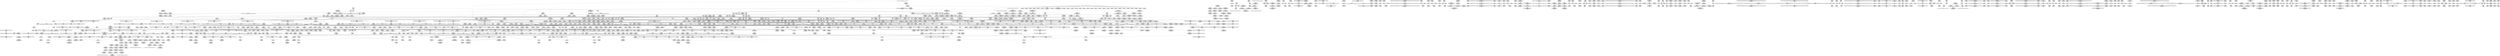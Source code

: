 digraph {
	CE0x45092f0 [shape=record,shape=Mrecord,label="{CE0x45092f0|get_current:tmp1|*SummSink*}"]
	CE0x443f900 [shape=record,shape=Mrecord,label="{CE0x443f900|i64_4|*Constant*|*SummSource*}"]
	CE0x455cef0 [shape=record,shape=Mrecord,label="{CE0x455cef0|__rcu_read_unlock:tmp1|*SummSink*}"]
	CE0x451bdd0 [shape=record,shape=Mrecord,label="{CE0x451bdd0|rcu_read_unlock:if.end|*SummSource*}"]
	CE0x4466d20 [shape=record,shape=Mrecord,label="{CE0x4466d20|_ret_i32_%retval.0,_!dbg_!27728|security/selinux/avc.c,775|*SummSource*}"]
	CE0x44c3ff0 [shape=record,shape=Mrecord,label="{CE0x44c3ff0|task_sid:call3|security/selinux/hooks.c,208|*SummSource*}"]
	CE0x44b4e90 [shape=record,shape=Mrecord,label="{CE0x44b4e90|rcu_read_unlock:tmp4|include/linux/rcupdate.h,933|*SummSource*}"]
	CE0x44fbb60 [shape=record,shape=Mrecord,label="{CE0x44fbb60|rcu_read_unlock:tmp7|include/linux/rcupdate.h,933|*SummSource*}"]
	CE0x4549e30 [shape=record,shape=Mrecord,label="{CE0x4549e30|rcu_lock_release:tmp3|*SummSink*}"]
	CE0x4468780 [shape=record,shape=Mrecord,label="{CE0x4468780|avc_has_perm:requested|Function::avc_has_perm&Arg::requested::|*SummSink*}"]
	CE0x4581b50 [shape=record,shape=Mrecord,label="{CE0x4581b50|__preempt_count_sub:tmp5|./arch/x86/include/asm/preempt.h,77|*SummSink*}"]
	CE0x44de4c0 [shape=record,shape=Mrecord,label="{CE0x44de4c0|GLOBAL:cred_sid|*Constant*|*SummSink*}"]
	CE0x44a2260 [shape=record,shape=Mrecord,label="{CE0x44a2260|current_has_perm:call|security/selinux/hooks.c,1542|*SummSource*}"]
	CE0x451da40 [shape=record,shape=Mrecord,label="{CE0x451da40|task_sid:tmp26|security/selinux/hooks.c,208}"]
	CE0x4474250 [shape=record,shape=Mrecord,label="{CE0x4474250|_ret_void,_!dbg_!27717|include/linux/rcupdate.h,240|*SummSource*}"]
	CE0x44d1830 [shape=record,shape=Mrecord,label="{CE0x44d1830|current_sid:bb}"]
	CE0x455c060 [shape=record,shape=Mrecord,label="{CE0x455c060|__rcu_read_unlock:tmp6|include/linux/rcupdate.h,245|*SummSource*}"]
	CE0x449ada0 [shape=record,shape=Mrecord,label="{CE0x449ada0|task_sid:tmp|*SummSource*}"]
	CE0x4546f90 [shape=record,shape=Mrecord,label="{CE0x4546f90|task_sid:do.body5}"]
	CE0x45608b0 [shape=record,shape=Mrecord,label="{CE0x45608b0|i64_ptrtoint_(i8*_blockaddress(_rcu_lock_release,_%__here)_to_i64)|*Constant*}"]
	CE0x44fae60 [shape=record,shape=Mrecord,label="{CE0x44fae60|current_sid:tobool|security/selinux/hooks.c,218}"]
	CE0x44d6d90 [shape=record,shape=Mrecord,label="{CE0x44d6d90|COLLAPSED:_GCMRE___llvm_gcov_ctr133_internal_global_4_x_i64_zeroinitializer:_elem_0:default:}"]
	CE0x444d640 [shape=record,shape=Mrecord,label="{CE0x444d640|selinux_ptrace_access_check:and|security/selinux/hooks.c,1945}"]
	CE0x44c8490 [shape=record,shape=Mrecord,label="{CE0x44c8490|cred_sid:tmp2|*SummSource*}"]
	CE0x4516290 [shape=record,shape=Mrecord,label="{CE0x4516290|cred_sid:sid|security/selinux/hooks.c,197|*SummSource*}"]
	CE0x44f1c70 [shape=record,shape=Mrecord,label="{CE0x44f1c70|rcu_read_lock:tmp8|include/linux/rcupdate.h,882}"]
	CE0x455d6e0 [shape=record,shape=Mrecord,label="{CE0x455d6e0|GLOBAL:__preempt_count|Global_var:__preempt_count}"]
	CE0x4505f60 [shape=record,shape=Mrecord,label="{CE0x4505f60|task_sid:real_cred|security/selinux/hooks.c,208}"]
	CE0x4504d80 [shape=record,shape=Mrecord,label="{CE0x4504d80|rcu_read_unlock:tmp10|include/linux/rcupdate.h,933}"]
	CE0x44bae60 [shape=record,shape=Mrecord,label="{CE0x44bae60|_call_void_mcount()_#3}"]
	CE0x45056a0 [shape=record,shape=Mrecord,label="{CE0x45056a0|i8*_getelementptr_inbounds_(_45_x_i8_,_45_x_i8_*_.str12,_i32_0,_i32_0)|*Constant*}"]
	CE0x446fc40 [shape=record,shape=Mrecord,label="{CE0x446fc40|i64*_getelementptr_inbounds_(_9_x_i64_,_9_x_i64_*___llvm_gcov_ctr124,_i64_0,_i64_7)|*Constant*|*SummSource*}"]
	CE0x44b3d20 [shape=record,shape=Mrecord,label="{CE0x44b3d20|i64*_getelementptr_inbounds_(_11_x_i64_,_11_x_i64_*___llvm_gcov_ctr125,_i64_0,_i64_1)|*Constant*}"]
	CE0x44a7a90 [shape=record,shape=Mrecord,label="{CE0x44a7a90|current_sid:tobool1|security/selinux/hooks.c,218}"]
	CE0x44e1420 [shape=record,shape=Mrecord,label="{CE0x44e1420|task_sid:tmp7|security/selinux/hooks.c,208}"]
	CE0x44f98c0 [shape=record,shape=Mrecord,label="{CE0x44f98c0|current_sid:tmp19|security/selinux/hooks.c,218}"]
	CE0x4479060 [shape=record,shape=Mrecord,label="{CE0x4479060|current_has_perm:tmp1|*SummSource*}"]
	CE0x4560b20 [shape=record,shape=Mrecord,label="{CE0x4560b20|i64*_getelementptr_inbounds_(_4_x_i64_,_4_x_i64_*___llvm_gcov_ctr133,_i64_0,_i64_3)|*Constant*}"]
	CE0x4459030 [shape=record,shape=Mrecord,label="{CE0x4459030|_ret_i32_%call7,_!dbg_!27749|security/selinux/hooks.c,210}"]
	CE0x4581650 [shape=record,shape=Mrecord,label="{CE0x4581650|__preempt_count_sub:do.end|*SummSink*}"]
	CE0x455ccb0 [shape=record,shape=Mrecord,label="{CE0x455ccb0|void_(i32*,_i32,_i32*)*_asm_addl_$1,_%gs:$0_,_*m,ri,*m,_dirflag_,_fpsr_,_flags_}"]
	CE0x44d0960 [shape=record,shape=Mrecord,label="{CE0x44d0960|GLOBAL:__rcu_read_unlock|*Constant*|*SummSource*}"]
	CE0x4502e30 [shape=record,shape=Mrecord,label="{CE0x4502e30|task_sid:tmp18|security/selinux/hooks.c,208}"]
	CE0x44e15f0 [shape=record,shape=Mrecord,label="{CE0x44e15f0|task_sid:tmp9|security/selinux/hooks.c,208}"]
	CE0x449b810 [shape=record,shape=Mrecord,label="{CE0x449b810|current_has_perm:tmp|*SummSource*}"]
	CE0x44da130 [shape=record,shape=Mrecord,label="{CE0x44da130|current_sid:tmp7|security/selinux/hooks.c,218}"]
	CE0x44b5cd0 [shape=record,shape=Mrecord,label="{CE0x44b5cd0|rcu_read_lock:tmp10|include/linux/rcupdate.h,882|*SummSink*}"]
	CE0x446bb60 [shape=record,shape=Mrecord,label="{CE0x446bb60|current_sid:tobool|security/selinux/hooks.c,218|*SummSource*}"]
	CE0x44a93b0 [shape=record,shape=Mrecord,label="{CE0x44a93b0|current_sid:cred|security/selinux/hooks.c,218|*SummSink*}"]
	CE0x4595150 [shape=record,shape=Mrecord,label="{CE0x4595150|GLOBAL:__preempt_count_sub|*Constant*|*SummSink*}"]
	CE0x44fb510 [shape=record,shape=Mrecord,label="{CE0x44fb510|current_sid:tmp17|security/selinux/hooks.c,218}"]
	CE0x44e7fa0 [shape=record,shape=Mrecord,label="{CE0x44e7fa0|__rcu_read_unlock:tmp5|include/linux/rcupdate.h,244|*SummSource*}"]
	CE0x4512e80 [shape=record,shape=Mrecord,label="{CE0x4512e80|rcu_read_unlock:bb}"]
	CE0x44e5d10 [shape=record,shape=Mrecord,label="{CE0x44e5d10|task_sid:tobool|security/selinux/hooks.c,208}"]
	CE0x449b960 [shape=record,shape=Mrecord,label="{CE0x449b960|current_sid:land.lhs.true|*SummSink*}"]
	CE0x450a090 [shape=record,shape=Mrecord,label="{CE0x450a090|_call_void_lockdep_rcu_suspicious(i8*_getelementptr_inbounds_(_25_x_i8_,_25_x_i8_*_.str45,_i32_0,_i32_0),_i32_883,_i8*_getelementptr_inbounds_(_42_x_i8_,_42_x_i8_*_.str46,_i32_0,_i32_0))_#10,_!dbg_!27728|include/linux/rcupdate.h,882|*SummSink*}"]
	CE0x4473990 [shape=record,shape=Mrecord,label="{CE0x4473990|avc_has_perm:entry|*SummSource*}"]
	CE0x44f9d60 [shape=record,shape=Mrecord,label="{CE0x44f9d60|rcu_read_unlock:tmp1|*SummSink*}"]
	CE0x4503220 [shape=record,shape=Mrecord,label="{CE0x4503220|rcu_read_unlock:tobool1|include/linux/rcupdate.h,933|*SummSink*}"]
	CE0x44773f0 [shape=record,shape=Mrecord,label="{CE0x44773f0|current_sid:tmp5|security/selinux/hooks.c,218|*SummSource*}"]
	CE0x4585ae0 [shape=record,shape=Mrecord,label="{CE0x4585ae0|__preempt_count_add:tmp}"]
	CE0x444dbc0 [shape=record,shape=Mrecord,label="{CE0x444dbc0|selinux_ptrace_access_check:tobool|security/selinux/hooks.c,1942|*SummSink*}"]
	CE0x449e030 [shape=record,shape=Mrecord,label="{CE0x449e030|current_sid:tmp16|security/selinux/hooks.c,218}"]
	CE0x44debd0 [shape=record,shape=Mrecord,label="{CE0x44debd0|_ret_i32_%tmp6,_!dbg_!27716|security/selinux/hooks.c,197}"]
	CE0x44541a0 [shape=record,shape=Mrecord,label="{CE0x44541a0|selinux_ptrace_access_check:tmp11|security/selinux/hooks.c,1945|*SummSource*}"]
	CE0x4546c00 [shape=record,shape=Mrecord,label="{CE0x4546c00|_call_void_mcount()_#3}"]
	CE0x44c3b50 [shape=record,shape=Mrecord,label="{CE0x44c3b50|current_has_perm:call2|security/selinux/hooks.c,1544|*SummSource*}"]
	CE0x44c2320 [shape=record,shape=Mrecord,label="{CE0x44c2320|task_sid:land.lhs.true|*SummSink*}"]
	CE0x4457410 [shape=record,shape=Mrecord,label="{CE0x4457410|current_sid:bb|*SummSource*}"]
	CE0x447d4e0 [shape=record,shape=Mrecord,label="{CE0x447d4e0|__preempt_count_add:tmp2|*SummSource*}"]
	CE0x45778c0 [shape=record,shape=Mrecord,label="{CE0x45778c0|i64*_getelementptr_inbounds_(_4_x_i64_,_4_x_i64_*___llvm_gcov_ctr135,_i64_0,_i64_3)|*Constant*|*SummSource*}"]
	CE0x447fd60 [shape=record,shape=Mrecord,label="{CE0x447fd60|current_sid:tmp14|security/selinux/hooks.c,218|*SummSink*}"]
	CE0x4521460 [shape=record,shape=Mrecord,label="{CE0x4521460|VOIDTB_TE:_CE_160,168_}"]
	CE0x4484c80 [shape=record,shape=Mrecord,label="{CE0x4484c80|selinux_ptrace_access_check:tmp6|security/selinux/hooks.c,1943|*SummSink*}"]
	CE0x44fe8a0 [shape=record,shape=Mrecord,label="{CE0x44fe8a0|rcu_read_unlock:tmp2|*SummSink*}"]
	CE0x44c2a30 [shape=record,shape=Mrecord,label="{CE0x44c2a30|_ret_i32_%retval.0,_!dbg_!27728|security/selinux/avc.c,775}"]
	CE0x44e27a0 [shape=record,shape=Mrecord,label="{CE0x44e27a0|__rcu_read_lock:do.end|*SummSink*}"]
	CE0x44b8c30 [shape=record,shape=Mrecord,label="{CE0x44b8c30|task_sid:if.then|*SummSource*}"]
	CE0x44df090 [shape=record,shape=Mrecord,label="{CE0x44df090|_call_void_rcu_read_unlock()_#10,_!dbg_!27748|security/selinux/hooks.c,209|*SummSink*}"]
	CE0x44d8f30 [shape=record,shape=Mrecord,label="{CE0x44d8f30|current_sid:tmp8|security/selinux/hooks.c,218}"]
	CE0x447d740 [shape=record,shape=Mrecord,label="{CE0x447d740|__preempt_count_add:tmp3}"]
	CE0x4546890 [shape=record,shape=Mrecord,label="{CE0x4546890|__rcu_read_lock:do.body}"]
	CE0x45621c0 [shape=record,shape=Mrecord,label="{CE0x45621c0|rcu_lock_release:tmp7|*SummSink*}"]
	CE0x4576f80 [shape=record,shape=Mrecord,label="{CE0x4576f80|i64*_getelementptr_inbounds_(_4_x_i64_,_4_x_i64_*___llvm_gcov_ctr134,_i64_0,_i64_2)|*Constant*|*SummSource*}"]
	CE0x4578350 [shape=record,shape=Mrecord,label="{CE0x4578350|_call_void_asm_addl_$1,_%gs:$0_,_*m,ri,*m,_dirflag_,_fpsr_,_flags_(i32*___preempt_count,_i32_%val,_i32*___preempt_count)_#3,_!dbg_!27714,_!srcloc_!27717|./arch/x86/include/asm/preempt.h,72|*SummSink*}"]
	CE0x44c4570 [shape=record,shape=Mrecord,label="{CE0x44c4570|i64*_getelementptr_inbounds_(_11_x_i64_,_11_x_i64_*___llvm_gcov_ctr127,_i64_0,_i64_1)|*Constant*}"]
	CE0x44fa510 [shape=record,shape=Mrecord,label="{CE0x44fa510|rcu_read_unlock:tmp8|include/linux/rcupdate.h,933|*SummSource*}"]
	CE0x455f7d0 [shape=record,shape=Mrecord,label="{CE0x455f7d0|rcu_lock_acquire:__here|*SummSource*}"]
	CE0x443efd0 [shape=record,shape=Mrecord,label="{CE0x443efd0|selinux_ptrace_access_check:if.then}"]
	CE0x44eef10 [shape=record,shape=Mrecord,label="{CE0x44eef10|rcu_read_lock:tmp16|include/linux/rcupdate.h,882}"]
	CE0x449c5a0 [shape=record,shape=Mrecord,label="{CE0x449c5a0|rcu_read_lock:tmp2|*SummSource*}"]
	CE0x45652f0 [shape=record,shape=Mrecord,label="{CE0x45652f0|i64*_getelementptr_inbounds_(_4_x_i64_,_4_x_i64_*___llvm_gcov_ctr130,_i64_0,_i64_3)|*Constant*|*SummSource*}"]
	CE0x446b7e0 [shape=record,shape=Mrecord,label="{CE0x446b7e0|current_has_perm:tmp2|*SummSource*}"]
	CE0x450f510 [shape=record,shape=Mrecord,label="{CE0x450f510|rcu_read_lock:do.body|*SummSink*}"]
	CE0x4520910 [shape=record,shape=Mrecord,label="{CE0x4520910|VOIDTB_TE:_CE_40,44_}"]
	CE0x4510930 [shape=record,shape=Mrecord,label="{CE0x4510930|rcu_read_lock:tmp3}"]
	CE0x44edbc0 [shape=record,shape=Mrecord,label="{CE0x44edbc0|rcu_read_unlock:call3|include/linux/rcupdate.h,933|*SummSink*}"]
	CE0x44c5520 [shape=record,shape=Mrecord,label="{CE0x44c5520|task_sid:do.body5}"]
	CE0x44686a0 [shape=record,shape=Mrecord,label="{CE0x44686a0|avc_has_perm:requested|Function::avc_has_perm&Arg::requested::|*SummSource*}"]
	CE0x44cad30 [shape=record,shape=Mrecord,label="{CE0x44cad30|i64*_getelementptr_inbounds_(_13_x_i64_,_13_x_i64_*___llvm_gcov_ctr126,_i64_0,_i64_9)|*Constant*|*SummSource*}"]
	CE0x44eeda0 [shape=record,shape=Mrecord,label="{CE0x44eeda0|rcu_read_lock:tmp15|include/linux/rcupdate.h,882|*SummSink*}"]
	CE0x450c480 [shape=record,shape=Mrecord,label="{CE0x450c480|rcu_read_lock:tmp20|include/linux/rcupdate.h,882|*SummSource*}"]
	CE0x4455750 [shape=record,shape=Mrecord,label="{CE0x4455750|_call_void_mcount()_#3}"]
	"CONST[source:0(mediator),value:2(dynamic)][purpose:{object}][SnkIdx:5]"
	CE0x459c860 [shape=record,shape=Mrecord,label="{CE0x459c860|__preempt_count_sub:tmp|*SummSource*}"]
	CE0x4479660 [shape=record,shape=Mrecord,label="{CE0x4479660|i64*_getelementptr_inbounds_(_11_x_i64_,_11_x_i64_*___llvm_gcov_ctr125,_i64_0,_i64_9)|*Constant*|*SummSink*}"]
	CE0x45737e0 [shape=record,shape=Mrecord,label="{CE0x45737e0|__preempt_count_sub:tmp1|*SummSink*}"]
	CE0x4500f50 [shape=record,shape=Mrecord,label="{CE0x4500f50|rcu_read_unlock:tmp11|include/linux/rcupdate.h,933}"]
	CE0x44f35b0 [shape=record,shape=Mrecord,label="{CE0x44f35b0|GLOBAL:rcu_read_unlock.__warned|Global_var:rcu_read_unlock.__warned|*SummSource*}"]
	CE0x44cf750 [shape=record,shape=Mrecord,label="{CE0x44cf750|rcu_lock_release:entry|*SummSource*}"]
	CE0x44a24f0 [shape=record,shape=Mrecord,label="{CE0x44a24f0|get_current:tmp4|./arch/x86/include/asm/current.h,14|*SummSink*}"]
	CE0x44f2030 [shape=record,shape=Mrecord,label="{CE0x44f2030|i64*_getelementptr_inbounds_(_2_x_i64_,_2_x_i64_*___llvm_gcov_ctr98,_i64_0,_i64_0)|*Constant*|*SummSink*}"]
	CE0x44d72c0 [shape=record,shape=Mrecord,label="{CE0x44d72c0|GLOBAL:__preempt_count|Global_var:__preempt_count|*SummSink*}"]
	CE0x44f4730 [shape=record,shape=Mrecord,label="{CE0x44f4730|__preempt_count_add:val|Function::__preempt_count_add&Arg::val::|*SummSource*}"]
	CE0x44a4e20 [shape=record,shape=Mrecord,label="{CE0x44a4e20|i8_1|*Constant*|*SummSink*}"]
	CE0x4549140 [shape=record,shape=Mrecord,label="{CE0x4549140|task_sid:tmp10|security/selinux/hooks.c,208}"]
	CE0x449cf80 [shape=record,shape=Mrecord,label="{CE0x449cf80|task_sid:tmp4|*LoadInst*|security/selinux/hooks.c,208|*SummSource*}"]
	CE0x44b0560 [shape=record,shape=Mrecord,label="{CE0x44b0560|rcu_lock_release:tmp5|include/linux/rcupdate.h,423}"]
	CE0x4548440 [shape=record,shape=Mrecord,label="{CE0x4548440|i64*_getelementptr_inbounds_(_4_x_i64_,_4_x_i64_*___llvm_gcov_ctr130,_i64_0,_i64_1)|*Constant*|*SummSink*}"]
	CE0x44f48d0 [shape=record,shape=Mrecord,label="{CE0x44f48d0|_ret_void,_!dbg_!27719|./arch/x86/include/asm/preempt.h,73|*SummSource*}"]
	CE0x446f7a0 [shape=record,shape=Mrecord,label="{CE0x446f7a0|i64*_getelementptr_inbounds_(_9_x_i64_,_9_x_i64_*___llvm_gcov_ctr124,_i64_0,_i64_6)|*Constant*|*SummSink*}"]
	CE0x4477f70 [shape=record,shape=Mrecord,label="{CE0x4477f70|i8*_getelementptr_inbounds_(_45_x_i8_,_45_x_i8_*_.str12,_i32_0,_i32_0)|*Constant*|*SummSink*}"]
	CE0x44a2970 [shape=record,shape=Mrecord,label="{CE0x44a2970|current_sid:tmp|*SummSource*}"]
	CE0x4504c50 [shape=record,shape=Mrecord,label="{CE0x4504c50|rcu_read_unlock:tmp9|include/linux/rcupdate.h,933|*SummSink*}"]
	CE0x44c7220 [shape=record,shape=Mrecord,label="{CE0x44c7220|%struct.task_struct*_(%struct.task_struct**)*_asm_movq_%gs:$_1:P_,$0_,_r,im,_dirflag_,_fpsr_,_flags_|*SummSink*}"]
	"CONST[source:1(input),value:2(dynamic)][purpose:{operation}][SrcIdx:5]"
	CE0x4478660 [shape=record,shape=Mrecord,label="{CE0x4478660|i64*_getelementptr_inbounds_(_2_x_i64_,_2_x_i64_*___llvm_gcov_ctr136,_i64_0,_i64_1)|*Constant*|*SummSink*}"]
	CE0x44c64c0 [shape=record,shape=Mrecord,label="{CE0x44c64c0|GLOBAL:task_sid.__warned|Global_var:task_sid.__warned|*SummSink*}"]
	CE0x4586cb0 [shape=record,shape=Mrecord,label="{CE0x4586cb0|__preempt_count_add:do.body|*SummSink*}"]
	CE0x44c10a0 [shape=record,shape=Mrecord,label="{CE0x44c10a0|cred_sid:tmp5|security/selinux/hooks.c,196}"]
	CE0x44a5540 [shape=record,shape=Mrecord,label="{CE0x44a5540|i32_77|*Constant*|*SummSource*}"]
	CE0x44f9ba0 [shape=record,shape=Mrecord,label="{CE0x44f9ba0|rcu_read_unlock:tmp1|*SummSource*}"]
	CE0x455e930 [shape=record,shape=Mrecord,label="{CE0x455e930|__rcu_read_lock:tmp1}"]
	CE0x44a6400 [shape=record,shape=Mrecord,label="{CE0x44a6400|current_sid:tmp1}"]
	CE0x44cc980 [shape=record,shape=Mrecord,label="{CE0x44cc980|rcu_read_unlock:tmp20|include/linux/rcupdate.h,933}"]
	CE0x44f5d50 [shape=record,shape=Mrecord,label="{CE0x44f5d50|GLOBAL:rcu_lock_map|Global_var:rcu_lock_map|*SummSink*}"]
	CE0x44a9010 [shape=record,shape=Mrecord,label="{CE0x44a9010|i32_78|*Constant*|*SummSink*}"]
	CE0x447f080 [shape=record,shape=Mrecord,label="{CE0x447f080|task_sid:tmp26|security/selinux/hooks.c,208|*SummSource*}"]
	CE0x44b5030 [shape=record,shape=Mrecord,label="{CE0x44b5030|rcu_read_unlock:tmp5|include/linux/rcupdate.h,933}"]
	CE0x444d0c0 [shape=record,shape=Mrecord,label="{CE0x444d0c0|GLOBAL:__llvm_gcov_ctr124|Global_var:__llvm_gcov_ctr124|*SummSource*}"]
	CE0x44f4610 [shape=record,shape=Mrecord,label="{CE0x44f4610|rcu_read_unlock:tmp15|include/linux/rcupdate.h,933|*SummSink*}"]
	CE0x44dfb80 [shape=record,shape=Mrecord,label="{CE0x44dfb80|rcu_read_unlock:entry|*SummSink*}"]
	CE0x44db350 [shape=record,shape=Mrecord,label="{CE0x44db350|__rcu_read_unlock:tmp2|*SummSink*}"]
	CE0x44d1640 [shape=record,shape=Mrecord,label="{CE0x44d1640|current_sid:if.then}"]
	CE0x44d8e30 [shape=record,shape=Mrecord,label="{CE0x44d8e30|task_sid:tmp20|security/selinux/hooks.c,208}"]
	CE0x45205a0 [shape=record,shape=Mrecord,label="{CE0x45205a0|VOIDTB_TE:_CE_20,24_}"]
	CE0x4595300 [shape=record,shape=Mrecord,label="{CE0x4595300|__preempt_count_sub:entry}"]
	CE0x44e3150 [shape=record,shape=Mrecord,label="{CE0x44e3150|i8*_undef|*Constant*}"]
	CE0x4585c30 [shape=record,shape=Mrecord,label="{CE0x4585c30|i64_1|*Constant*}"]
	CE0x45430e0 [shape=record,shape=Mrecord,label="{CE0x45430e0|_call_void_mcount()_#3|*SummSink*}"]
	CE0x4549b10 [shape=record,shape=Mrecord,label="{CE0x4549b10|%struct.lockdep_map*_null|*Constant*}"]
	CE0x44f9080 [shape=record,shape=Mrecord,label="{CE0x44f9080|_call_void___preempt_count_add(i32_1)_#10,_!dbg_!27711|include/linux/rcupdate.h,239|*SummSource*}"]
	CE0x44a9310 [shape=record,shape=Mrecord,label="{CE0x44a9310|current_sid:cred|security/selinux/hooks.c,218|*SummSource*}"]
	CE0x4579240 [shape=record,shape=Mrecord,label="{CE0x4579240|__preempt_count_add:tmp3|*SummSink*}"]
	CE0x4511ce0 [shape=record,shape=Mrecord,label="{CE0x4511ce0|_call_void_mcount()_#3}"]
	CE0x450d1d0 [shape=record,shape=Mrecord,label="{CE0x450d1d0|rcu_read_lock:tmp22|include/linux/rcupdate.h,884}"]
	CE0x44be3d0 [shape=record,shape=Mrecord,label="{CE0x44be3d0|task_sid:tobool|security/selinux/hooks.c,208}"]
	CE0x4470950 [shape=record,shape=Mrecord,label="{CE0x4470950|current_has_perm:tsk|Function::current_has_perm&Arg::tsk::}"]
	CE0x458d7e0 [shape=record,shape=Mrecord,label="{CE0x458d7e0|__preempt_count_sub:do.body}"]
	CE0x4579300 [shape=record,shape=Mrecord,label="{CE0x4579300|_call_void_mcount()_#3}"]
	CE0x44cf820 [shape=record,shape=Mrecord,label="{CE0x44cf820|rcu_lock_release:entry|*SummSink*}"]
	CE0x44c6be0 [shape=record,shape=Mrecord,label="{CE0x44c6be0|cred_sid:tmp3}"]
	CE0x44a8a50 [shape=record,shape=Mrecord,label="{CE0x44a8a50|_ret_%struct.task_struct*_%tmp4,_!dbg_!27714|./arch/x86/include/asm/current.h,14}"]
	CE0x44a2d60 [shape=record,shape=Mrecord,label="{CE0x44a2d60|task_sid:real_cred|security/selinux/hooks.c,208}"]
	CE0x44cd800 [shape=record,shape=Mrecord,label="{CE0x44cd800|rcu_read_unlock:tmp21|include/linux/rcupdate.h,935|*SummSink*}"]
	CE0x44b6220 [shape=record,shape=Mrecord,label="{CE0x44b6220|rcu_read_lock:tmp3|*SummSink*}"]
	CE0x4511170 [shape=record,shape=Mrecord,label="{CE0x4511170|rcu_read_lock:tmp1|*SummSource*}"]
	CE0x44fb6c0 [shape=record,shape=Mrecord,label="{CE0x44fb6c0|current_sid:tmp18|security/selinux/hooks.c,218}"]
	CE0x4454270 [shape=record,shape=Mrecord,label="{CE0x4454270|i64*_getelementptr_inbounds_(_9_x_i64_,_9_x_i64_*___llvm_gcov_ctr124,_i64_0,_i64_6)|*Constant*}"]
	CE0x4508410 [shape=record,shape=Mrecord,label="{CE0x4508410|_call_void_lockdep_rcu_suspicious(i8*_getelementptr_inbounds_(_25_x_i8_,_25_x_i8_*_.str45,_i32_0,_i32_0),_i32_934,_i8*_getelementptr_inbounds_(_44_x_i8_,_44_x_i8_*_.str47,_i32_0,_i32_0))_#10,_!dbg_!27726|include/linux/rcupdate.h,933|*SummSink*}"]
	CE0x44d5480 [shape=record,shape=Mrecord,label="{CE0x44d5480|rcu_lock_release:__here|*SummSource*}"]
	CE0x449e250 [shape=record,shape=Mrecord,label="{CE0x449e250|current_sid:tmp16|security/selinux/hooks.c,218|*SummSource*}"]
	CE0x450ee20 [shape=record,shape=Mrecord,label="{CE0x450ee20|rcu_read_unlock:tobool|include/linux/rcupdate.h,933|*SummSource*}"]
	CE0x447a030 [shape=record,shape=Mrecord,label="{CE0x447a030|i32_0|*Constant*}"]
	CE0x444dfe0 [shape=record,shape=Mrecord,label="{CE0x444dfe0|selinux_ptrace_access_check:tmp|*SummSink*}"]
	CE0x44bd2c0 [shape=record,shape=Mrecord,label="{CE0x44bd2c0|get_current:tmp4|./arch/x86/include/asm/current.h,14}"]
	CE0x445b530 [shape=record,shape=Mrecord,label="{CE0x445b530|selinux_ptrace_access_check:call4|security/selinux/hooks.c,1947|*SummSink*}"]
	CE0x4513580 [shape=record,shape=Mrecord,label="{CE0x4513580|i32_1|*Constant*}"]
	CE0x44d1ff0 [shape=record,shape=Mrecord,label="{CE0x44d1ff0|__rcu_read_lock:tmp6|include/linux/rcupdate.h,240|*SummSink*}"]
	CE0x4482140 [shape=record,shape=Mrecord,label="{CE0x4482140|task_sid:tmp16|security/selinux/hooks.c,208|*SummSink*}"]
	CE0x44f5110 [shape=record,shape=Mrecord,label="{CE0x44f5110|rcu_read_lock:if.end}"]
	CE0x4595290 [shape=record,shape=Mrecord,label="{CE0x4595290|__preempt_count_sub:entry|*SummSource*}"]
	CE0x44f4940 [shape=record,shape=Mrecord,label="{CE0x44f4940|_ret_void,_!dbg_!27719|./arch/x86/include/asm/preempt.h,73|*SummSink*}"]
	CE0x4591850 [shape=record,shape=Mrecord,label="{CE0x4591850|i64*_getelementptr_inbounds_(_4_x_i64_,_4_x_i64_*___llvm_gcov_ctr129,_i64_0,_i64_1)|*Constant*|*SummSink*}"]
	CE0x4565460 [shape=record,shape=Mrecord,label="{CE0x4565460|i64*_getelementptr_inbounds_(_4_x_i64_,_4_x_i64_*___llvm_gcov_ctr130,_i64_0,_i64_0)|*Constant*}"]
	CE0x44f0990 [shape=record,shape=Mrecord,label="{CE0x44f0990|rcu_read_lock:tmp6|include/linux/rcupdate.h,882|*SummSource*}"]
	CE0x44e7890 [shape=record,shape=Mrecord,label="{CE0x44e7890|rcu_lock_release:tmp4|include/linux/rcupdate.h,423|*SummSink*}"]
	CE0x4501850 [shape=record,shape=Mrecord,label="{CE0x4501850|rcu_lock_acquire:tmp5|include/linux/rcupdate.h,418|*SummSink*}"]
	"CONST[source:1(input),value:2(dynamic)][purpose:{object}][SrcIdx:4]"
	CE0x4520d30 [shape=record,shape=Mrecord,label="{CE0x4520d30|VOIDTB_TE:_CE_72,80_}"]
	CE0x446e9d0 [shape=record,shape=Mrecord,label="{CE0x446e9d0|GLOBAL:__llvm_gcov_ctr125|Global_var:__llvm_gcov_ctr125}"]
	CE0x450e650 [shape=record,shape=Mrecord,label="{CE0x450e650|GLOBAL:lockdep_rcu_suspicious|*Constant*}"]
	CE0x44de870 [shape=record,shape=Mrecord,label="{CE0x44de870|cred_sid:cred|Function::cred_sid&Arg::cred::}"]
	CE0x44c5690 [shape=record,shape=Mrecord,label="{CE0x44c5690|task_sid:do.body5|*SummSource*}"]
	CE0x44bbd30 [shape=record,shape=Mrecord,label="{CE0x44bbd30|rcu_read_lock:bb}"]
	CE0x44a4b50 [shape=record,shape=Mrecord,label="{CE0x44a4b50|i64*_getelementptr_inbounds_(_2_x_i64_,_2_x_i64_*___llvm_gcov_ctr136,_i64_0,_i64_0)|*Constant*|*SummSource*}"]
	CE0x444d9b0 [shape=record,shape=Mrecord,label="{CE0x444d9b0|selinux_ptrace_access_check:tmp1}"]
	CE0x44bfc70 [shape=record,shape=Mrecord,label="{CE0x44bfc70|task_sid:tmp2|*SummSource*}"]
	CE0x449afa0 [shape=record,shape=Mrecord,label="{CE0x449afa0|task_sid:tmp|*SummSink*}"]
	CE0x449cc50 [shape=record,shape=Mrecord,label="{CE0x449cc50|task_sid:real_cred|security/selinux/hooks.c,208|*SummSink*}"]
	CE0x449e500 [shape=record,shape=Mrecord,label="{CE0x449e500|i8_1|*Constant*}"]
	CE0x449c230 [shape=record,shape=Mrecord,label="{CE0x449c230|task_sid:tmp18|security/selinux/hooks.c,208|*SummSink*}"]
	CE0x4465100 [shape=record,shape=Mrecord,label="{CE0x4465100|selinux_ptrace_access_check:tmp16|security/selinux/hooks.c,1952}"]
	CE0x4477c30 [shape=record,shape=Mrecord,label="{CE0x4477c30|i32_218|*Constant*|*SummSink*}"]
	CE0x44c7a70 [shape=record,shape=Mrecord,label="{CE0x44c7a70|cred_sid:tmp}"]
	CE0x44de600 [shape=record,shape=Mrecord,label="{CE0x44de600|cred_sid:entry|*SummSource*}"]
	CE0x444c630 [shape=record,shape=Mrecord,label="{CE0x444c630|i64_1|*Constant*|*SummSink*}"]
	CE0x5620210 [shape=record,shape=Mrecord,label="{CE0x5620210|GLOBAL:cap_ptrace_access_check|*Constant*|*SummSink*}"]
	CE0x44784f0 [shape=record,shape=Mrecord,label="{CE0x44784f0|i64*_getelementptr_inbounds_(_2_x_i64_,_2_x_i64_*___llvm_gcov_ctr136,_i64_0,_i64_1)|*Constant*|*SummSource*}"]
	CE0x4466440 [shape=record,shape=Mrecord,label="{CE0x4466440|selinux_ptrace_access_check:tmp10|security/selinux/hooks.c,1945}"]
	CE0x448a670 [shape=record,shape=Mrecord,label="{CE0x448a670|i32_1|*Constant*|*SummSink*}"]
	CE0x44d0b30 [shape=record,shape=Mrecord,label="{CE0x44d0b30|__rcu_read_unlock:entry|*SummSource*}"]
	CE0x4510b10 [shape=record,shape=Mrecord,label="{CE0x4510b10|rcu_read_lock:tmp3|*SummSource*}"]
	CE0x4542140 [shape=record,shape=Mrecord,label="{CE0x4542140|i64_6|*Constant*}"]
	CE0x44b5e40 [shape=record,shape=Mrecord,label="{CE0x44b5e40|rcu_read_lock:tmp11|include/linux/rcupdate.h,882}"]
	CE0x44df790 [shape=record,shape=Mrecord,label="{CE0x44df790|rcu_read_unlock:entry}"]
	CE0x44ebbe0 [shape=record,shape=Mrecord,label="{CE0x44ebbe0|rcu_read_lock:tmp12|include/linux/rcupdate.h,882|*SummSource*}"]
	CE0x44dc700 [shape=record,shape=Mrecord,label="{CE0x44dc700|current_sid:tmp2}"]
	CE0x44a7630 [shape=record,shape=Mrecord,label="{CE0x44a7630|task_sid:tmp12|security/selinux/hooks.c,208}"]
	CE0x44bc2f0 [shape=record,shape=Mrecord,label="{CE0x44bc2f0|task_sid:tmp8|security/selinux/hooks.c,208|*SummSource*}"]
	CE0x451d6a0 [shape=record,shape=Mrecord,label="{CE0x451d6a0|GLOBAL:rcu_read_unlock.__warned|Global_var:rcu_read_unlock.__warned}"]
	CE0x4560000 [shape=record,shape=Mrecord,label="{CE0x4560000|i32_1|*Constant*}"]
	CE0x4548e40 [shape=record,shape=Mrecord,label="{CE0x4548e40|GLOBAL:__preempt_count_add|*Constant*|*SummSource*}"]
	CE0x44c09b0 [shape=record,shape=Mrecord,label="{CE0x44c09b0|rcu_read_lock:land.lhs.true2}"]
	CE0x45158d0 [shape=record,shape=Mrecord,label="{CE0x45158d0|i64*_getelementptr_inbounds_(_2_x_i64_,_2_x_i64_*___llvm_gcov_ctr98,_i64_0,_i64_0)|*Constant*|*SummSource*}"]
	CE0x4457230 [shape=record,shape=Mrecord,label="{CE0x4457230|current_sid:if.end|*SummSink*}"]
	CE0x4574b00 [shape=record,shape=Mrecord,label="{CE0x4574b00|i64*_getelementptr_inbounds_(_4_x_i64_,_4_x_i64_*___llvm_gcov_ctr134,_i64_0,_i64_1)|*Constant*|*SummSource*}"]
	CE0x4467e90 [shape=record,shape=Mrecord,label="{CE0x4467e90|_ret_i32_%tmp24,_!dbg_!27742|security/selinux/hooks.c,220|*SummSink*}"]
	CE0x449f810 [shape=record,shape=Mrecord,label="{CE0x449f810|current_sid:tmp4|security/selinux/hooks.c,218}"]
	CE0x449dc50 [shape=record,shape=Mrecord,label="{CE0x449dc50|_ret_void,_!dbg_!27735|include/linux/rcupdate.h,884|*SummSource*}"]
	CE0x445acb0 [shape=record,shape=Mrecord,label="{CE0x445acb0|selinux_ptrace_access_check:tmp14|security/selinux/hooks.c,1951}"]
	CE0x44aa230 [shape=record,shape=Mrecord,label="{CE0x44aa230|current_sid:security|security/selinux/hooks.c,218|*SummSink*}"]
	"CONST[source:0(mediator),value:0(static)][purpose:{operation}][SnkIdx:3]"
	CE0x44c2c30 [shape=record,shape=Mrecord,label="{CE0x44c2c30|get_current:bb|*SummSource*}"]
	CE0x44f62a0 [shape=record,shape=Mrecord,label="{CE0x44f62a0|_call_void___rcu_read_lock()_#10,_!dbg_!27710|include/linux/rcupdate.h,879|*SummSource*}"]
	CE0x4511100 [shape=record,shape=Mrecord,label="{CE0x4511100|rcu_read_lock:tmp1}"]
	CE0x4449c60 [shape=record,shape=Mrecord,label="{CE0x4449c60|selinux_ptrace_access_check:call|security/selinux/hooks.c,1941}"]
	CE0x449dbb0 [shape=record,shape=Mrecord,label="{CE0x449dbb0|_ret_void,_!dbg_!27735|include/linux/rcupdate.h,884}"]
	CE0x44dfb10 [shape=record,shape=Mrecord,label="{CE0x44dfb10|rcu_read_unlock:entry|*SummSource*}"]
	CE0x4476600 [shape=record,shape=Mrecord,label="{CE0x4476600|_call_void_lockdep_rcu_suspicious(i8*_getelementptr_inbounds_(_25_x_i8_,_25_x_i8_*_.str3,_i32_0,_i32_0),_i32_208,_i8*_getelementptr_inbounds_(_41_x_i8_,_41_x_i8_*_.str44,_i32_0,_i32_0))_#10,_!dbg_!27732|security/selinux/hooks.c,208|*SummSource*}"]
	CE0x4463fb0 [shape=record,shape=Mrecord,label="{CE0x4463fb0|i32_(i32,_i32,_i16,_i32,_%struct.common_audit_data*)*_bitcast_(i32_(i32,_i32,_i16,_i32,_%struct.common_audit_data.495*)*_avc_has_perm_to_i32_(i32,_i32,_i16,_i32,_%struct.common_audit_data*)*)|*Constant*|*SummSource*}"]
	CE0x44ebed0 [shape=record,shape=Mrecord,label="{CE0x44ebed0|rcu_read_lock:call3|include/linux/rcupdate.h,882}"]
	CE0x44c5480 [shape=record,shape=Mrecord,label="{CE0x44c5480|task_sid:do.body|*SummSink*}"]
	CE0x451e360 [shape=record,shape=Mrecord,label="{CE0x451e360|rcu_read_unlock:tmp12|include/linux/rcupdate.h,933|*SummSink*}"]
	CE0x44a1570 [shape=record,shape=Mrecord,label="{CE0x44a1570|current_sid:tmp13|security/selinux/hooks.c,218|*SummSink*}"]
	CE0x44da310 [shape=record,shape=Mrecord,label="{CE0x44da310|__rcu_read_lock:bb|*SummSource*}"]
	CE0x44b0850 [shape=record,shape=Mrecord,label="{CE0x44b0850|rcu_lock_release:tmp5|include/linux/rcupdate.h,423|*SummSink*}"]
	CE0x44537e0 [shape=record,shape=Mrecord,label="{CE0x44537e0|task_sid:bb|*SummSink*}"]
	CE0x443f430 [shape=record,shape=Mrecord,label="{CE0x443f430|selinux_ptrace_access_check:if.then|*SummSink*}"]
	CE0x4480780 [shape=record,shape=Mrecord,label="{CE0x4480780|i32_218|*Constant*|*SummSource*}"]
	CE0x4473f20 [shape=record,shape=Mrecord,label="{CE0x4473f20|avc_has_perm:tsid|Function::avc_has_perm&Arg::tsid::|*SummSource*}"]
	CE0x4501b20 [shape=record,shape=Mrecord,label="{CE0x4501b20|_call_void_lock_acquire(%struct.lockdep_map*_%map,_i32_0,_i32_0,_i32_2,_i32_0,_%struct.lockdep_map*_null,_i64_ptrtoint_(i8*_blockaddress(_rcu_lock_acquire,_%__here)_to_i64))_#10,_!dbg_!27716|include/linux/rcupdate.h,418}"]
	CE0x4489470 [shape=record,shape=Mrecord,label="{CE0x4489470|i32_1|*Constant*|*SummSource*}"]
	CE0x447f010 [shape=record,shape=Mrecord,label="{CE0x447f010|i64*_getelementptr_inbounds_(_13_x_i64_,_13_x_i64_*___llvm_gcov_ctr126,_i64_0,_i64_12)|*Constant*|*SummSink*}"]
	CE0x44ee830 [shape=record,shape=Mrecord,label="{CE0x44ee830|rcu_read_lock:tmp14|include/linux/rcupdate.h,882|*SummSink*}"]
	CE0x44f2e10 [shape=record,shape=Mrecord,label="{CE0x44f2e10|cred_sid:tmp6|security/selinux/hooks.c,197}"]
	CE0x4466760 [shape=record,shape=Mrecord,label="{CE0x4466760|i64_0|*Constant*|*SummSource*}"]
	CE0x4521680 [shape=record,shape=Mrecord,label="{CE0x4521680|selinux_ptrace_access_check:mode|Function::selinux_ptrace_access_check&Arg::mode::}"]
	CE0x451b270 [shape=record,shape=Mrecord,label="{CE0x451b270|i64*_getelementptr_inbounds_(_11_x_i64_,_11_x_i64_*___llvm_gcov_ctr132,_i64_0,_i64_8)|*Constant*|*SummSource*}"]
	CE0x455f5c0 [shape=record,shape=Mrecord,label="{CE0x455f5c0|i64*_getelementptr_inbounds_(_4_x_i64_,_4_x_i64_*___llvm_gcov_ctr130,_i64_0,_i64_0)|*Constant*|*SummSink*}"]
	CE0x44f9930 [shape=record,shape=Mrecord,label="{CE0x44f9930|i64*_getelementptr_inbounds_(_11_x_i64_,_11_x_i64_*___llvm_gcov_ctr125,_i64_0,_i64_10)|*Constant*}"]
	CE0x445c6e0 [shape=record,shape=Mrecord,label="{CE0x445c6e0|current_sid:tmp9|security/selinux/hooks.c,218|*SummSource*}"]
	CE0x44dba30 [shape=record,shape=Mrecord,label="{CE0x44dba30|task_sid:tmp11|security/selinux/hooks.c,208}"]
	CE0x444f4d0 [shape=record,shape=Mrecord,label="{CE0x444f4d0|current_sid:tobool1|security/selinux/hooks.c,218|*SummSource*}"]
	CE0x449b730 [shape=record,shape=Mrecord,label="{CE0x449b730|current_has_perm:tmp}"]
	CE0x444d590 [shape=record,shape=Mrecord,label="{CE0x444d590|selinux_ptrace_access_check:bb|*SummSource*}"]
	CE0x446fe50 [shape=record,shape=Mrecord,label="{CE0x446fe50|i64*_getelementptr_inbounds_(_9_x_i64_,_9_x_i64_*___llvm_gcov_ctr124,_i64_0,_i64_7)|*Constant*}"]
	CE0x44fc1d0 [shape=record,shape=Mrecord,label="{CE0x44fc1d0|rcu_read_unlock:tmp5|include/linux/rcupdate.h,933|*SummSink*}"]
	CE0x4478ff0 [shape=record,shape=Mrecord,label="{CE0x4478ff0|current_has_perm:tmp1}"]
	CE0x44e64d0 [shape=record,shape=Mrecord,label="{CE0x44e64d0|task_sid:tmp17|security/selinux/hooks.c,208}"]
	CE0x447f830 [shape=record,shape=Mrecord,label="{CE0x447f830|GLOBAL:cred_sid|*Constant*}"]
	CE0x44f84a0 [shape=record,shape=Mrecord,label="{CE0x44f84a0|current_sid:tmp14|security/selinux/hooks.c,218}"]
	CE0x44bfc00 [shape=record,shape=Mrecord,label="{CE0x44bfc00|task_sid:tmp2}"]
	CE0x4520fd0 [shape=record,shape=Mrecord,label="{CE0x4520fd0|VOIDTB_TE:_CE_96,104_}"]
	CE0x45016b0 [shape=record,shape=Mrecord,label="{CE0x45016b0|rcu_lock_acquire:tmp5|include/linux/rcupdate.h,418|*SummSource*}"]
	CE0x4542e60 [shape=record,shape=Mrecord,label="{CE0x4542e60|_call_void_mcount()_#3|*SummSink*}"]
	CE0x45947e0 [shape=record,shape=Mrecord,label="{CE0x45947e0|__preempt_count_add:tmp6|./arch/x86/include/asm/preempt.h,73|*SummSource*}"]
	CE0x449eed0 [shape=record,shape=Mrecord,label="{CE0x449eed0|current_sid:if.end|*SummSource*}"]
	CE0x450b1f0 [shape=record,shape=Mrecord,label="{CE0x450b1f0|i8*_getelementptr_inbounds_(_42_x_i8_,_42_x_i8_*_.str46,_i32_0,_i32_0)|*Constant*}"]
	CE0x44c7ae0 [shape=record,shape=Mrecord,label="{CE0x44c7ae0|COLLAPSED:_GCMRE___llvm_gcov_ctr131_internal_global_2_x_i64_zeroinitializer:_elem_0:default:}"]
	CE0x44d2510 [shape=record,shape=Mrecord,label="{CE0x44d2510|GLOBAL:__llvm_gcov_ctr126|Global_var:__llvm_gcov_ctr126}"]
	CE0x444e350 [shape=record,shape=Mrecord,label="{CE0x444e350|selinux_ptrace_access_check:if.then2|*SummSink*}"]
	CE0x45425d0 [shape=record,shape=Mrecord,label="{CE0x45425d0|rcu_lock_release:tmp|*SummSink*}"]
	CE0x4460600 [shape=record,shape=Mrecord,label="{CE0x4460600|current_sid:tmp2|*SummSource*}"]
	CE0x44fc450 [shape=record,shape=Mrecord,label="{CE0x44fc450|rcu_read_unlock:tmp6|include/linux/rcupdate.h,933|*SummSource*}"]
	CE0x4458d90 [shape=record,shape=Mrecord,label="{CE0x4458d90|get_current:tmp1|*SummSource*}"]
	CE0x446b290 [shape=record,shape=Mrecord,label="{CE0x446b290|current_sid:call|security/selinux/hooks.c,218|*SummSink*}"]
	CE0x44b0a10 [shape=record,shape=Mrecord,label="{CE0x44b0a10|i64*_getelementptr_inbounds_(_13_x_i64_,_13_x_i64_*___llvm_gcov_ctr126,_i64_0,_i64_10)|*Constant*|*SummSink*}"]
	CE0x44f5c90 [shape=record,shape=Mrecord,label="{CE0x44f5c90|GLOBAL:rcu_lock_map|Global_var:rcu_lock_map|*SummSource*}"]
	CE0x447a9d0 [shape=record,shape=Mrecord,label="{CE0x447a9d0|i64*_getelementptr_inbounds_(_11_x_i64_,_11_x_i64_*___llvm_gcov_ctr125,_i64_0,_i64_1)|*Constant*|*SummSource*}"]
	CE0x4486ef0 [shape=record,shape=Mrecord,label="{CE0x4486ef0|selinux_ptrace_access_check:tmp7|security/selinux/hooks.c,1943}"]
	CE0x447cad0 [shape=record,shape=Mrecord,label="{CE0x447cad0|_call_void_mcount()_#3}"]
	CE0x450e980 [shape=record,shape=Mrecord,label="{CE0x450e980|i32_883|*Constant*|*SummSource*}"]
	CE0x444c9b0 [shape=record,shape=Mrecord,label="{CE0x444c9b0|i64*_getelementptr_inbounds_(_9_x_i64_,_9_x_i64_*___llvm_gcov_ctr124,_i64_0,_i64_0)|*Constant*|*SummSink*}"]
	CE0x4505370 [shape=record,shape=Mrecord,label="{CE0x4505370|rcu_read_unlock:land.lhs.true|*SummSink*}"]
	CE0x4453940 [shape=record,shape=Mrecord,label="{CE0x4453940|selinux_ptrace_access_check:tmp12|security/selinux/hooks.c,1946|*SummSink*}"]
	CE0x44e77b0 [shape=record,shape=Mrecord,label="{CE0x44e77b0|rcu_lock_release:tmp4|include/linux/rcupdate.h,423}"]
	CE0x4481320 [shape=record,shape=Mrecord,label="{CE0x4481320|current_sid:land.lhs.true2|*SummSink*}"]
	CE0x447d5d0 [shape=record,shape=Mrecord,label="{CE0x447d5d0|__preempt_count_add:tmp2|*SummSink*}"]
	CE0x444f900 [shape=record,shape=Mrecord,label="{CE0x444f900|i32_(i32,_i32,_i16,_i32,_%struct.common_audit_data*)*_bitcast_(i32_(i32,_i32,_i16,_i32,_%struct.common_audit_data.495*)*_avc_has_perm_to_i32_(i32,_i32,_i16,_i32,_%struct.common_audit_data*)*)|*Constant*}"]
	CE0x45775e0 [shape=record,shape=Mrecord,label="{CE0x45775e0|__rcu_read_unlock:tmp4|include/linux/rcupdate.h,244}"]
	CE0x451f550 [shape=record,shape=Mrecord,label="{CE0x451f550|rcu_read_unlock:tmp13|include/linux/rcupdate.h,933|*SummSink*}"]
	CE0x4521190 [shape=record,shape=Mrecord,label="{CE0x4521190|VOIDTB_TE:_CE_112,120_}"]
	CE0x44bf5e0 [shape=record,shape=Mrecord,label="{CE0x44bf5e0|task_sid:tmp18|security/selinux/hooks.c,208}"]
	CE0x44b7d20 [shape=record,shape=Mrecord,label="{CE0x44b7d20|0:_i32,_4:_i32,_8:_i32,_12:_i32,_:_CMRE_4,8_|*MultipleSource*|security/selinux/hooks.c,218|security/selinux/hooks.c,218|security/selinux/hooks.c,220}"]
	CE0x44a08f0 [shape=record,shape=Mrecord,label="{CE0x44a08f0|i64_3|*Constant*}"]
	CE0x44cc200 [shape=record,shape=Mrecord,label="{CE0x44cc200|i8*_getelementptr_inbounds_(_44_x_i8_,_44_x_i8_*_.str47,_i32_0,_i32_0)|*Constant*|*SummSource*}"]
	CE0x44ed300 [shape=record,shape=Mrecord,label="{CE0x44ed300|i64_7|*Constant*}"]
	CE0x458cee0 [shape=record,shape=Mrecord,label="{CE0x458cee0|i64*_getelementptr_inbounds_(_4_x_i64_,_4_x_i64_*___llvm_gcov_ctr135,_i64_0,_i64_2)|*Constant*|*SummSink*}"]
	CE0x44e7120 [shape=record,shape=Mrecord,label="{CE0x44e7120|__preempt_count_add:tmp5|./arch/x86/include/asm/preempt.h,72|*SummSink*}"]
	CE0x44c1c80 [shape=record,shape=Mrecord,label="{CE0x44c1c80|rcu_read_lock:tmp|*SummSource*}"]
	CE0x44ff5e0 [shape=record,shape=Mrecord,label="{CE0x44ff5e0|rcu_read_unlock:tmp18|include/linux/rcupdate.h,933}"]
	CE0x454bb20 [shape=record,shape=Mrecord,label="{CE0x454bb20|GLOBAL:rcu_read_lock|*Constant*}"]
	CE0x44fe150 [shape=record,shape=Mrecord,label="{CE0x44fe150|task_sid:tmp4|*LoadInst*|security/selinux/hooks.c,208}"]
	CE0x44a43d0 [shape=record,shape=Mrecord,label="{CE0x44a43d0|current_sid:do.end|*SummSource*}"]
	CE0x4478a80 [shape=record,shape=Mrecord,label="{CE0x4478a80|current_has_perm:tmp3|*SummSink*}"]
	CE0x4471330 [shape=record,shape=Mrecord,label="{CE0x4471330|selinux_ptrace_access_check:call7|security/selinux/hooks.c,1951|*SummSink*}"]
	CE0x4465bf0 [shape=record,shape=Mrecord,label="{CE0x4465bf0|i16_6|*Constant*|*SummSource*}"]
	CE0x4543af0 [shape=record,shape=Mrecord,label="{CE0x4543af0|task_sid:tmp}"]
	CE0x44a9fe0 [shape=record,shape=Mrecord,label="{CE0x44a9fe0|COLLAPSED:_CMRE:_elem_0::|security/selinux/hooks.c,218}"]
	CE0x44b7920 [shape=record,shape=Mrecord,label="{CE0x44b7920|current_sid:sid|security/selinux/hooks.c,220|*SummSink*}"]
	CE0x4502900 [shape=record,shape=Mrecord,label="{CE0x4502900|i64*_getelementptr_inbounds_(_11_x_i64_,_11_x_i64_*___llvm_gcov_ctr132,_i64_0,_i64_0)|*Constant*|*SummSink*}"]
	CE0x4480c50 [shape=record,shape=Mrecord,label="{CE0x4480c50|selinux_ptrace_access_check:tmp17|security/selinux/hooks.c,1952|*SummSink*}"]
	CE0x4515d50 [shape=record,shape=Mrecord,label="{CE0x4515d50|_call_void_mcount()_#3|*SummSource*}"]
	CE0x44c5380 [shape=record,shape=Mrecord,label="{CE0x44c5380|cred_sid:tmp|*SummSink*}"]
	CE0x451bb40 [shape=record,shape=Mrecord,label="{CE0x451bb40|current_sid:tmp4|security/selinux/hooks.c,218}"]
	CE0x4561730 [shape=record,shape=Mrecord,label="{CE0x4561730|__rcu_read_lock:tmp6|include/linux/rcupdate.h,240}"]
	CE0x4582770 [shape=record,shape=Mrecord,label="{CE0x4582770|__preempt_count_sub:val|Function::__preempt_count_sub&Arg::val::|*SummSink*}"]
	CE0x4478900 [shape=record,shape=Mrecord,label="{CE0x4478900|current_sid:land.lhs.true|*SummSource*}"]
	CE0x4573a20 [shape=record,shape=Mrecord,label="{CE0x4573a20|i64*_getelementptr_inbounds_(_4_x_i64_,_4_x_i64_*___llvm_gcov_ctr135,_i64_0,_i64_1)|*Constant*}"]
	CE0x44fd1c0 [shape=record,shape=Mrecord,label="{CE0x44fd1c0|current_sid:tmp13|security/selinux/hooks.c,218}"]
	CE0x44e7db0 [shape=record,shape=Mrecord,label="{CE0x44e7db0|_call_void_asm_sideeffect_,_memory_,_dirflag_,_fpsr_,_flags_()_#3,_!dbg_!27711,_!srcloc_!27714|include/linux/rcupdate.h,244}"]
	CE0x4574df0 [shape=record,shape=Mrecord,label="{CE0x4574df0|i64*_getelementptr_inbounds_(_4_x_i64_,_4_x_i64_*___llvm_gcov_ctr134,_i64_0,_i64_3)|*Constant*|*SummSink*}"]
	CE0x447f410 [shape=record,shape=Mrecord,label="{CE0x447f410|task_sid:tmp27|security/selinux/hooks.c,208|*SummSource*}"]
	CE0x44bced0 [shape=record,shape=Mrecord,label="{CE0x44bced0|i64_7|*Constant*}"]
	CE0x44a9080 [shape=record,shape=Mrecord,label="{CE0x44a9080|i32_78|*Constant*|*SummSource*}"]
	CE0x44f7850 [shape=record,shape=Mrecord,label="{CE0x44f7850|rcu_read_lock:land.lhs.true|*SummSink*}"]
	CE0x44ff360 [shape=record,shape=Mrecord,label="{CE0x44ff360|rcu_read_unlock:tmp17|include/linux/rcupdate.h,933|*SummSource*}"]
	CE0x44f2640 [shape=record,shape=Mrecord,label="{CE0x44f2640|rcu_lock_acquire:entry}"]
	CE0x44e1660 [shape=record,shape=Mrecord,label="{CE0x44e1660|GLOBAL:task_sid.__warned|Global_var:task_sid.__warned}"]
	CE0x44ed740 [shape=record,shape=Mrecord,label="{CE0x44ed740|rcu_read_unlock:call3|include/linux/rcupdate.h,933}"]
	CE0x4547200 [shape=record,shape=Mrecord,label="{CE0x4547200|i64*_getelementptr_inbounds_(_4_x_i64_,_4_x_i64_*___llvm_gcov_ctr128,_i64_0,_i64_0)|*Constant*|*SummSource*}"]
	CE0x44fd5f0 [shape=record,shape=Mrecord,label="{CE0x44fd5f0|_call_void_asm_sideeffect_,_memory_,_dirflag_,_fpsr_,_flags_()_#3,_!dbg_!27714,_!srcloc_!27715|include/linux/rcupdate.h,239|*SummSink*}"]
	CE0x4561c40 [shape=record,shape=Mrecord,label="{CE0x4561c40|rcu_lock_release:tmp6|*SummSource*}"]
	CE0x4455a60 [shape=record,shape=Mrecord,label="{CE0x4455a60|_call_void_mcount()_#3}"]
	CE0x4475a30 [shape=record,shape=Mrecord,label="{CE0x4475a30|GLOBAL:get_current|*Constant*|*SummSource*}"]
	CE0x44f65d0 [shape=record,shape=Mrecord,label="{CE0x44f65d0|_call_void___rcu_read_lock()_#10,_!dbg_!27710|include/linux/rcupdate.h,879}"]
	CE0x446a6b0 [shape=record,shape=Mrecord,label="{CE0x446a6b0|_ret_i32_%tmp24,_!dbg_!27742|security/selinux/hooks.c,220|*SummSource*}"]
	CE0x44befb0 [shape=record,shape=Mrecord,label="{CE0x44befb0|task_sid:tmp17|security/selinux/hooks.c,208|*SummSink*}"]
	CE0x44b60c0 [shape=record,shape=Mrecord,label="{CE0x44b60c0|rcu_read_lock:tmp11|include/linux/rcupdate.h,882|*SummSource*}"]
	CE0x44a3610 [shape=record,shape=Mrecord,label="{CE0x44a3610|i64*_getelementptr_inbounds_(_2_x_i64_,_2_x_i64_*___llvm_gcov_ctr131,_i64_0,_i64_1)|*Constant*|*SummSink*}"]
	CE0x455fe90 [shape=record,shape=Mrecord,label="{CE0x455fe90|_call_void_lock_release(%struct.lockdep_map*_%map,_i32_1,_i64_ptrtoint_(i8*_blockaddress(_rcu_lock_release,_%__here)_to_i64))_#10,_!dbg_!27716|include/linux/rcupdate.h,423|*SummSink*}"]
	CE0x44cf350 [shape=record,shape=Mrecord,label="{CE0x44cf350|GLOBAL:rcu_lock_release|*Constant*|*SummSink*}"]
	CE0x444f200 [shape=record,shape=Mrecord,label="{CE0x444f200|selinux_ptrace_access_check:tmp8|security/selinux/hooks.c,1945|*SummSink*}"]
	CE0x44622e0 [shape=record,shape=Mrecord,label="{CE0x44622e0|rcu_lock_acquire:tmp3}"]
	CE0x45166e0 [shape=record,shape=Mrecord,label="{CE0x45166e0|rcu_read_unlock:bb|*SummSource*}"]
	CE0x443f1e0 [shape=record,shape=Mrecord,label="{CE0x443f1e0|selinux_ptrace_access_check:return|*SummSink*}"]
	CE0x44b7420 [shape=record,shape=Mrecord,label="{CE0x44b7420|i32_1|*Constant*}"]
	CE0x445b420 [shape=record,shape=Mrecord,label="{CE0x445b420|selinux_ptrace_access_check:call4|security/selinux/hooks.c,1947|*SummSource*}"]
	CE0x44cef60 [shape=record,shape=Mrecord,label="{CE0x44cef60|rcu_lock_release:entry}"]
	CE0x44da870 [shape=record,shape=Mrecord,label="{CE0x44da870|task_sid:if.end}"]
	CE0x450e3e0 [shape=record,shape=Mrecord,label="{CE0x450e3e0|i64*_getelementptr_inbounds_(_2_x_i64_,_2_x_i64_*___llvm_gcov_ctr131,_i64_0,_i64_0)|*Constant*|*SummSink*}"]
	CE0x446a5b0 [shape=record,shape=Mrecord,label="{CE0x446a5b0|current_sid:entry|*SummSource*}"]
	CE0x444dc70 [shape=record,shape=Mrecord,label="{CE0x444dc70|selinux_ptrace_access_check:bb}"]
	CE0x4503fb0 [shape=record,shape=Mrecord,label="{CE0x4503fb0|__rcu_read_lock:tmp5|include/linux/rcupdate.h,239|*SummSource*}"]
	CE0x4512c20 [shape=record,shape=Mrecord,label="{CE0x4512c20|rcu_read_lock:do.end}"]
	CE0x4520e10 [shape=record,shape=Mrecord,label="{CE0x4520e10|VOIDTB_TE:_CE_80,88_}"]
	CE0x458fcc0 [shape=record,shape=Mrecord,label="{CE0x458fcc0|__preempt_count_sub:sub|./arch/x86/include/asm/preempt.h,77|*SummSource*}"]
	CE0x4514f10 [shape=record,shape=Mrecord,label="{CE0x4514f10|rcu_read_lock:tobool1|include/linux/rcupdate.h,882}"]
	CE0x44a9be0 [shape=record,shape=Mrecord,label="{CE0x44a9be0|i32_22|*Constant*|*SummSource*}"]
	CE0x4548fa0 [shape=record,shape=Mrecord,label="{CE0x4548fa0|__preempt_count_add:entry|*SummSource*}"]
	CE0x450bef0 [shape=record,shape=Mrecord,label="{CE0x450bef0|rcu_read_lock:tmp19|include/linux/rcupdate.h,882}"]
	CE0x4479f80 [shape=record,shape=Mrecord,label="{CE0x4479f80|task_sid:tmp5|security/selinux/hooks.c,208}"]
	CE0x444ef60 [shape=record,shape=Mrecord,label="{CE0x444ef60|selinux_ptrace_access_check:and|security/selinux/hooks.c,1945|*SummSink*}"]
	CE0x4456aa0 [shape=record,shape=Mrecord,label="{CE0x4456aa0|task_sid:do.body|*SummSource*}"]
	CE0x44bc4b0 [shape=record,shape=Mrecord,label="{CE0x44bc4b0|task_sid:tmp8|security/selinux/hooks.c,208|*SummSink*}"]
	CE0x450f350 [shape=record,shape=Mrecord,label="{CE0x450f350|rcu_read_lock:tmp4|include/linux/rcupdate.h,882|*SummSource*}"]
	CE0x44eb5d0 [shape=record,shape=Mrecord,label="{CE0x44eb5d0|i64*_getelementptr_inbounds_(_11_x_i64_,_11_x_i64_*___llvm_gcov_ctr132,_i64_0,_i64_1)|*Constant*|*SummSource*}"]
	CE0x44a2c00 [shape=record,shape=Mrecord,label="{CE0x44a2c00|task_sid:tmp4|*LoadInst*|security/selinux/hooks.c,208}"]
	CE0x45120f0 [shape=record,shape=Mrecord,label="{CE0x45120f0|rcu_read_lock:if.then|*SummSink*}"]
	CE0x44c32d0 [shape=record,shape=Mrecord,label="{CE0x44c32d0|task_sid:tmp15|security/selinux/hooks.c,208}"]
	CE0x4579010 [shape=record,shape=Mrecord,label="{CE0x4579010|_call_void_asm_addl_$1,_%gs:$0_,_*m,ri,*m,_dirflag_,_fpsr_,_flags_(i32*___preempt_count,_i32_%sub,_i32*___preempt_count)_#3,_!dbg_!27717,_!srcloc_!27718|./arch/x86/include/asm/preempt.h,77|*SummSource*}"]
	CE0x447e360 [shape=record,shape=Mrecord,label="{CE0x447e360|task_sid:tmp25|security/selinux/hooks.c,208|*SummSource*}"]
	CE0x4459a10 [shape=record,shape=Mrecord,label="{CE0x4459a10|selinux_ptrace_access_check:and|security/selinux/hooks.c,1945|*SummSource*}"]
	CE0x4462c70 [shape=record,shape=Mrecord,label="{CE0x4462c70|task_sid:tmp23|security/selinux/hooks.c,208|*SummSink*}"]
	CE0x455d670 [shape=record,shape=Mrecord,label="{CE0x455d670|GLOBAL:__preempt_count|Global_var:__preempt_count|*SummSource*}"]
	CE0x446e0b0 [shape=record,shape=Mrecord,label="{CE0x446e0b0|selinux_ptrace_access_check:tobool1|security/selinux/hooks.c,1945}"]
	CE0x44a5b20 [shape=record,shape=Mrecord,label="{CE0x44a5b20|current_sid:tmp8|security/selinux/hooks.c,218}"]
	CE0x4450180 [shape=record,shape=Mrecord,label="{CE0x4450180|i64*_getelementptr_inbounds_(_11_x_i64_,_11_x_i64_*___llvm_gcov_ctr125,_i64_0,_i64_10)|*Constant*|*SummSink*}"]
	CE0x44b3080 [shape=record,shape=Mrecord,label="{CE0x44b3080|rcu_read_unlock:tmp3}"]
	CE0x44cecc0 [shape=record,shape=Mrecord,label="{CE0x44cecc0|_call_void_rcu_lock_release(%struct.lockdep_map*_rcu_lock_map)_#10,_!dbg_!27733|include/linux/rcupdate.h,935|*SummSource*}"]
	CE0x4577140 [shape=record,shape=Mrecord,label="{CE0x4577140|i64*_getelementptr_inbounds_(_4_x_i64_,_4_x_i64_*___llvm_gcov_ctr134,_i64_0,_i64_2)|*Constant*|*SummSink*}"]
	CE0x44c2570 [shape=record,shape=Mrecord,label="{CE0x44c2570|task_sid:land.lhs.true|*SummSource*}"]
	CE0x44e89f0 [shape=record,shape=Mrecord,label="{CE0x44e89f0|rcu_lock_release:tmp2}"]
	CE0x44e3c00 [shape=record,shape=Mrecord,label="{CE0x44e3c00|rcu_lock_acquire:indirectgoto|*SummSink*}"]
	CE0x44f5080 [shape=record,shape=Mrecord,label="{CE0x44f5080|rcu_read_lock:do.end|*SummSink*}"]
	CE0x44fabc0 [shape=record,shape=Mrecord,label="{CE0x44fabc0|task_sid:tmp24|security/selinux/hooks.c,208}"]
	CE0x449b140 [shape=record,shape=Mrecord,label="{CE0x449b140|current_sid:tmp6|security/selinux/hooks.c,218|*SummSink*}"]
	CE0x44ed190 [shape=record,shape=Mrecord,label="{CE0x44ed190|rcu_read_lock:call3|include/linux/rcupdate.h,882|*SummSink*}"]
	CE0x4563730 [shape=record,shape=Mrecord,label="{CE0x4563730|rcu_lock_release:bb|*SummSink*}"]
	CE0x449f440 [shape=record,shape=Mrecord,label="{CE0x449f440|__rcu_read_lock:entry|*SummSource*}"]
	CE0x449ba30 [shape=record,shape=Mrecord,label="{CE0x449ba30|current_sid:do.body}"]
	CE0x449bb70 [shape=record,shape=Mrecord,label="{CE0x449bb70|current_sid:do.body|*SummSource*}"]
	CE0x44d93d0 [shape=record,shape=Mrecord,label="{CE0x44d93d0|__rcu_read_lock:tmp7|include/linux/rcupdate.h,240|*SummSource*}"]
	CE0x44c7500 [shape=record,shape=Mrecord,label="{CE0x44c7500|task_sid:tmp9|security/selinux/hooks.c,208|*SummSource*}"]
	CE0x44cc190 [shape=record,shape=Mrecord,label="{CE0x44cc190|i8*_getelementptr_inbounds_(_44_x_i8_,_44_x_i8_*_.str47,_i32_0,_i32_0)|*Constant*}"]
	CE0x455e770 [shape=record,shape=Mrecord,label="{CE0x455e770|i64*_getelementptr_inbounds_(_4_x_i64_,_4_x_i64_*___llvm_gcov_ctr134,_i64_0,_i64_2)|*Constant*}"]
	CE0x44cd790 [shape=record,shape=Mrecord,label="{CE0x44cd790|i64*_getelementptr_inbounds_(_11_x_i64_,_11_x_i64_*___llvm_gcov_ctr132,_i64_0,_i64_10)|*Constant*|*SummSink*}"]
	CE0x44f8750 [shape=record,shape=Mrecord,label="{CE0x44f8750|i64*_getelementptr_inbounds_(_13_x_i64_,_13_x_i64_*___llvm_gcov_ctr126,_i64_0,_i64_11)|*Constant*}"]
	CE0x44eb8c0 [shape=record,shape=Mrecord,label="{CE0x44eb8c0|rcu_read_lock:tmp11|include/linux/rcupdate.h,882|*SummSink*}"]
	CE0x44d53c0 [shape=record,shape=Mrecord,label="{CE0x44d53c0|rcu_lock_release:__here}"]
	CE0x44d9890 [shape=record,shape=Mrecord,label="{CE0x44d9890|current_sid:tmp24|security/selinux/hooks.c,220}"]
	CE0x45776b0 [shape=record,shape=Mrecord,label="{CE0x45776b0|GLOBAL:__preempt_count|Global_var:__preempt_count}"]
	CE0x45adb40 [shape=record,shape=Mrecord,label="{CE0x45adb40|__preempt_count_sub:tmp7|./arch/x86/include/asm/preempt.h,78|*SummSource*}"]
	CE0x447ebe0 [shape=record,shape=Mrecord,label="{CE0x447ebe0|task_sid:tmp27|security/selinux/hooks.c,208}"]
	CE0x4511dc0 [shape=record,shape=Mrecord,label="{CE0x4511dc0|i32_0|*Constant*}"]
	CE0x45831e0 [shape=record,shape=Mrecord,label="{CE0x45831e0|__preempt_count_sub:do.end|*SummSource*}"]
	CE0x44db7e0 [shape=record,shape=Mrecord,label="{CE0x44db7e0|current_sid:tmp3}"]
	CE0x44c2ca0 [shape=record,shape=Mrecord,label="{CE0x44c2ca0|get_current:bb}"]
	CE0x44c7660 [shape=record,shape=Mrecord,label="{CE0x44c7660|task_sid:tobool1|security/selinux/hooks.c,208}"]
	CE0x4469290 [shape=record,shape=Mrecord,label="{CE0x4469290|current_sid:tmp15|security/selinux/hooks.c,218|*SummSink*}"]
	CE0x44a7140 [shape=record,shape=Mrecord,label="{CE0x44a7140|current_sid:tmp12|security/selinux/hooks.c,218}"]
	CE0x44caf20 [shape=record,shape=Mrecord,label="{CE0x44caf20|i64*_getelementptr_inbounds_(_13_x_i64_,_13_x_i64_*___llvm_gcov_ctr126,_i64_0,_i64_9)|*Constant*|*SummSink*}"]
	CE0x45209c0 [shape=record,shape=Mrecord,label="{CE0x45209c0|VOIDTB_TE:_CE_44,48_}"]
	CE0x44c5a70 [shape=record,shape=Mrecord,label="{CE0x44c5a70|rcu_read_lock:tobool|include/linux/rcupdate.h,882}"]
	CE0x44d8430 [shape=record,shape=Mrecord,label="{CE0x44d8430|_call_void_asm_sideeffect_,_memory_,_dirflag_,_fpsr_,_flags_()_#3,_!dbg_!27714,_!srcloc_!27715|include/linux/rcupdate.h,239|*SummSource*}"]
	CE0x45658b0 [shape=record,shape=Mrecord,label="{CE0x45658b0|__preempt_count_add:tmp4|./arch/x86/include/asm/preempt.h,72|*SummSink*}"]
	CE0x44bbbd0 [shape=record,shape=Mrecord,label="{CE0x44bbbd0|rcu_lock_acquire:map|Function::rcu_lock_acquire&Arg::map::|*SummSink*}"]
	CE0x4520b20 [shape=record,shape=Mrecord,label="{CE0x4520b20|VOIDTB_TE:_CE_52,56_}"]
	CE0x44a96d0 [shape=record,shape=Mrecord,label="{CE0x44a96d0|current_sid:tmp21|security/selinux/hooks.c,218}"]
	CE0x454a7b0 [shape=record,shape=Mrecord,label="{CE0x454a7b0|i64*_getelementptr_inbounds_(_4_x_i64_,_4_x_i64_*___llvm_gcov_ctr130,_i64_0,_i64_1)|*Constant*|*SummSource*}"]
	CE0x44b0af0 [shape=record,shape=Mrecord,label="{CE0x44b0af0|task_sid:tmp22|security/selinux/hooks.c,208|*SummSink*}"]
	CE0x4460900 [shape=record,shape=Mrecord,label="{CE0x4460900|current_sid:tmp3}"]
	CE0x4577930 [shape=record,shape=Mrecord,label="{CE0x4577930|i64*_getelementptr_inbounds_(_4_x_i64_,_4_x_i64_*___llvm_gcov_ctr135,_i64_0,_i64_3)|*Constant*|*SummSink*}"]
	CE0x44cfaf0 [shape=record,shape=Mrecord,label="{CE0x44cfaf0|rcu_lock_release:map|Function::rcu_lock_release&Arg::map::|*SummSource*}"]
	CE0x44b7a10 [shape=record,shape=Mrecord,label="{CE0x44b7a10|current_sid:sid|security/selinux/hooks.c,220|*SummSource*}"]
	CE0x44bed00 [shape=record,shape=Mrecord,label="{CE0x44bed00|task_sid:tmp12|security/selinux/hooks.c,208|*SummSink*}"]
	CE0x4561f30 [shape=record,shape=Mrecord,label="{CE0x4561f30|rcu_lock_release:tmp7}"]
	CE0x4478a10 [shape=record,shape=Mrecord,label="{CE0x4478a10|current_has_perm:tmp3|*SummSource*}"]
	CE0x44c3850 [shape=record,shape=Mrecord,label="{CE0x44c3850|task_sid:tmp15|security/selinux/hooks.c,208|*SummSource*}"]
	CE0x44754e0 [shape=record,shape=Mrecord,label="{CE0x44754e0|current_sid:call4|security/selinux/hooks.c,218|*SummSource*}"]
	CE0x44c6da0 [shape=record,shape=Mrecord,label="{CE0x44c6da0|task_sid:tmp10|security/selinux/hooks.c,208|*SummSource*}"]
	CE0x4459110 [shape=record,shape=Mrecord,label="{CE0x4459110|task_sid:task|Function::task_sid&Arg::task::|*SummSink*}"]
	CE0x44dd360 [shape=record,shape=Mrecord,label="{CE0x44dd360|__rcu_read_lock:tmp3|*SummSink*}"]
	CE0x4581f80 [shape=record,shape=Mrecord,label="{CE0x4581f80|__preempt_count_add:tmp5|./arch/x86/include/asm/preempt.h,72}"]
	CE0x4480560 [shape=record,shape=Mrecord,label="{CE0x4480560|i32_218|*Constant*}"]
	CE0x446c570 [shape=record,shape=Mrecord,label="{CE0x446c570|i32_128|*Constant*|*SummSource*}"]
	CE0x44f3b80 [shape=record,shape=Mrecord,label="{CE0x44f3b80|rcu_read_lock:tmp5|include/linux/rcupdate.h,882}"]
	CE0x4449200 [shape=record,shape=Mrecord,label="{CE0x4449200|selinux_ptrace_access_check:entry|*SummSource*}"]
	CE0x450d370 [shape=record,shape=Mrecord,label="{CE0x450d370|rcu_read_lock:tmp22|include/linux/rcupdate.h,884|*SummSource*}"]
	CE0x44f9ff0 [shape=record,shape=Mrecord,label="{CE0x44f9ff0|task_sid:tmp19|security/selinux/hooks.c,208}"]
	CE0x450b320 [shape=record,shape=Mrecord,label="{CE0x450b320|i8*_getelementptr_inbounds_(_42_x_i8_,_42_x_i8_*_.str46,_i32_0,_i32_0)|*Constant*|*SummSink*}"]
	CE0x44d4690 [shape=record,shape=Mrecord,label="{CE0x44d4690|__rcu_read_lock:bb}"]
	CE0x44d3100 [shape=record,shape=Mrecord,label="{CE0x44d3100|current_sid:tmp15|security/selinux/hooks.c,218}"]
	CE0x44e33c0 [shape=record,shape=Mrecord,label="{CE0x44e33c0|i8*_undef|*Constant*|*SummSource*}"]
	CE0x44a29e0 [shape=record,shape=Mrecord,label="{CE0x44a29e0|current_sid:tmp|*SummSink*}"]
	CE0x44a52d0 [shape=record,shape=Mrecord,label="{CE0x44a52d0|_call_void_lockdep_rcu_suspicious(i8*_getelementptr_inbounds_(_25_x_i8_,_25_x_i8_*_.str3,_i32_0,_i32_0),_i32_218,_i8*_getelementptr_inbounds_(_45_x_i8_,_45_x_i8_*_.str12,_i32_0,_i32_0))_#10,_!dbg_!27727|security/selinux/hooks.c,218|*SummSource*}"]
	CE0x4506620 [shape=record,shape=Mrecord,label="{CE0x4506620|current_sid:tmp12|security/selinux/hooks.c,218}"]
	CE0x455cb00 [shape=record,shape=Mrecord,label="{CE0x455cb00|_call_void_asm_addl_$1,_%gs:$0_,_*m,ri,*m,_dirflag_,_fpsr_,_flags_(i32*___preempt_count,_i32_%sub,_i32*___preempt_count)_#3,_!dbg_!27717,_!srcloc_!27718|./arch/x86/include/asm/preempt.h,77|*SummSink*}"]
	CE0x44e7820 [shape=record,shape=Mrecord,label="{CE0x44e7820|rcu_lock_release:tmp4|include/linux/rcupdate.h,423|*SummSource*}"]
	CE0x44a91a0 [shape=record,shape=Mrecord,label="{CE0x44a91a0|current_sid:cred|security/selinux/hooks.c,218}"]
	CE0x44cb950 [shape=record,shape=Mrecord,label="{CE0x44cb950|task_sid:bb}"]
	CE0x44ec8e0 [shape=record,shape=Mrecord,label="{CE0x44ec8e0|rcu_read_lock:land.lhs.true2|*SummSink*}"]
	CE0x44796d0 [shape=record,shape=Mrecord,label="{CE0x44796d0|current_sid:tmp17|security/selinux/hooks.c,218}"]
	CE0x44efda0 [shape=record,shape=Mrecord,label="{CE0x44efda0|rcu_read_lock:tmp17|include/linux/rcupdate.h,882|*SummSource*}"]
	CE0x44f0ab0 [shape=record,shape=Mrecord,label="{CE0x44f0ab0|__rcu_read_lock:tmp1|*SummSink*}"]
	CE0x44cb420 [shape=record,shape=Mrecord,label="{CE0x44cb420|task_sid:tmp20|security/selinux/hooks.c,208}"]
	CE0x4503bd0 [shape=record,shape=Mrecord,label="{CE0x4503bd0|i32_2|*Constant*}"]
	CE0x44b7290 [shape=record,shape=Mrecord,label="{CE0x44b7290|current_sid:tmp23|security/selinux/hooks.c,218|*SummSink*}"]
	CE0x44a9980 [shape=record,shape=Mrecord,label="{CE0x44a9980|i32_22|*Constant*}"]
	CE0x4595a10 [shape=record,shape=Mrecord,label="{CE0x4595a10|i64*_getelementptr_inbounds_(_4_x_i64_,_4_x_i64_*___llvm_gcov_ctr134,_i64_0,_i64_1)|*Constant*|*SummSink*}"]
	CE0x4448830 [shape=record,shape=Mrecord,label="{CE0x4448830|selinux_ptrace_access_check:if.end6}"]
	CE0x44be200 [shape=record,shape=Mrecord,label="{CE0x44be200|task_sid:call|security/selinux/hooks.c,208|*SummSink*}"]
	CE0x44536e0 [shape=record,shape=Mrecord,label="{CE0x44536e0|task_sid:bb|*SummSource*}"]
	CE0x449ed20 [shape=record,shape=Mrecord,label="{CE0x449ed20|GLOBAL:task_sid|*Constant*}"]
	CE0x4561990 [shape=record,shape=Mrecord,label="{CE0x4561990|rcu_lock_release:tmp6}"]
	CE0x44d9580 [shape=record,shape=Mrecord,label="{CE0x44d9580|__rcu_read_lock:tmp7|include/linux/rcupdate.h,240|*SummSink*}"]
	CE0x44d59d0 [shape=record,shape=Mrecord,label="{CE0x44d59d0|__preempt_count_add:entry}"]
	CE0x4484b40 [shape=record,shape=Mrecord,label="{CE0x4484b40|i64*_getelementptr_inbounds_(_9_x_i64_,_9_x_i64_*___llvm_gcov_ctr124,_i64_0,_i64_3)|*Constant*|*SummSink*}"]
	CE0x444b690 [shape=record,shape=Mrecord,label="{CE0x444b690|selinux_ptrace_access_check:if.then|*SummSource*}"]
	CE0x5ebc1d0 [shape=record,shape=Mrecord,label="{CE0x5ebc1d0|selinux_ptrace_access_check:tmp5|security/selinux/hooks.c,1942|*SummSink*}"]
	CE0x44c0b60 [shape=record,shape=Mrecord,label="{CE0x44c0b60|i64*_getelementptr_inbounds_(_13_x_i64_,_13_x_i64_*___llvm_gcov_ctr126,_i64_0,_i64_1)|*Constant*}"]
	CE0x44de790 [shape=record,shape=Mrecord,label="{CE0x44de790|cred_sid:entry|*SummSink*}"]
	CE0x447b5c0 [shape=record,shape=Mrecord,label="{CE0x447b5c0|i64*_getelementptr_inbounds_(_11_x_i64_,_11_x_i64_*___llvm_gcov_ctr125,_i64_0,_i64_0)|*Constant*}"]
	CE0x454b620 [shape=record,shape=Mrecord,label="{CE0x454b620|_call_void_mcount()_#3|*SummSink*}"]
	CE0x44f4680 [shape=record,shape=Mrecord,label="{CE0x44f4680|rcu_read_unlock:tmp16|include/linux/rcupdate.h,933}"]
	CE0x4463e60 [shape=record,shape=Mrecord,label="{CE0x4463e60|i32_(i32,_i32,_i16,_i32,_%struct.common_audit_data*)*_bitcast_(i32_(i32,_i32,_i16,_i32,_%struct.common_audit_data.495*)*_avc_has_perm_to_i32_(i32,_i32,_i16,_i32,_%struct.common_audit_data*)*)|*Constant*}"]
	CE0x4470e50 [shape=record,shape=Mrecord,label="{CE0x4470e50|selinux_ptrace_access_check:call|security/selinux/hooks.c,1941|*SummSink*}"]
	CE0x450b8a0 [shape=record,shape=Mrecord,label="{CE0x450b8a0|i64*_getelementptr_inbounds_(_11_x_i64_,_11_x_i64_*___llvm_gcov_ctr127,_i64_0,_i64_9)|*Constant*|*SummSink*}"]
	CE0x44a77b0 [shape=record,shape=Mrecord,label="{CE0x44a77b0|task_sid:tmp11|security/selinux/hooks.c,208|*SummSink*}"]
	CE0x450dd90 [shape=record,shape=Mrecord,label="{CE0x450dd90|cred_sid:bb|*SummSink*}"]
	CE0x44ccb30 [shape=record,shape=Mrecord,label="{CE0x44ccb30|rcu_read_unlock:tmp20|include/linux/rcupdate.h,933|*SummSource*}"]
	CE0x44d3510 [shape=record,shape=Mrecord,label="{CE0x44d3510|__rcu_read_lock:tmp5|include/linux/rcupdate.h,239}"]
	CE0x44dfe90 [shape=record,shape=Mrecord,label="{CE0x44dfe90|_ret_void,_!dbg_!27735|include/linux/rcupdate.h,938}"]
	CE0x44521e0 [shape=record,shape=Mrecord,label="{CE0x44521e0|i64_2|*Constant*}"]
	CE0x44e0360 [shape=record,shape=Mrecord,label="{CE0x44e0360|current_has_perm:bb}"]
	CE0x446ed00 [shape=record,shape=Mrecord,label="{CE0x446ed00|GLOBAL:current_task|Global_var:current_task|*SummSource*}"]
	CE0x451e660 [shape=record,shape=Mrecord,label="{CE0x451e660|_call_void_lockdep_rcu_suspicious(i8*_getelementptr_inbounds_(_25_x_i8_,_25_x_i8_*_.str3,_i32_0,_i32_0),_i32_218,_i8*_getelementptr_inbounds_(_45_x_i8_,_45_x_i8_*_.str12,_i32_0,_i32_0))_#10,_!dbg_!27727|security/selinux/hooks.c,218}"]
	CE0x44d82b0 [shape=record,shape=Mrecord,label="{CE0x44d82b0|_call_void_asm_sideeffect_,_memory_,_dirflag_,_fpsr_,_flags_()_#3,_!dbg_!27714,_!srcloc_!27715|include/linux/rcupdate.h,239}"]
	CE0x45474f0 [shape=record,shape=Mrecord,label="{CE0x45474f0|i64*_getelementptr_inbounds_(_4_x_i64_,_4_x_i64_*___llvm_gcov_ctr128,_i64_0,_i64_0)|*Constant*|*SummSink*}"]
	CE0x4505cb0 [shape=record,shape=Mrecord,label="{CE0x4505cb0|0:_i8,_:_GCMR_rcu_read_unlock.__warned_internal_global_i8_0,_section_.data.unlikely_,_align_1:_elem_0:default:}"]
	CE0x44b8b00 [shape=record,shape=Mrecord,label="{CE0x44b8b00|task_sid:if.then}"]
	CE0x446b1c0 [shape=record,shape=Mrecord,label="{CE0x446b1c0|current_sid:call|security/selinux/hooks.c,218}"]
	CE0x44dc310 [shape=record,shape=Mrecord,label="{CE0x44dc310|__rcu_read_lock:tmp4|include/linux/rcupdate.h,239|*SummSink*}"]
	CE0x451ccf0 [shape=record,shape=Mrecord,label="{CE0x451ccf0|i64_ptrtoint_(i8*_blockaddress(_rcu_lock_acquire,_%__here)_to_i64)|*Constant*|*SummSource*}"]
	CE0x4478760 [shape=record,shape=Mrecord,label="{CE0x4478760|current_sid:bb|*SummSink*}"]
	CE0x44fec60 [shape=record,shape=Mrecord,label="{CE0x44fec60|i64*_getelementptr_inbounds_(_4_x_i64_,_4_x_i64_*___llvm_gcov_ctr133,_i64_0,_i64_0)|*Constant*|*SummSink*}"]
	CE0x451cbb0 [shape=record,shape=Mrecord,label="{CE0x451cbb0|i64_ptrtoint_(i8*_blockaddress(_rcu_lock_acquire,_%__here)_to_i64)|*Constant*}"]
	CE0x44d1e80 [shape=record,shape=Mrecord,label="{CE0x44d1e80|i64*_getelementptr_inbounds_(_4_x_i64_,_4_x_i64_*___llvm_gcov_ctr128,_i64_0,_i64_3)|*Constant*|*SummSink*}"]
	CE0x44e3b70 [shape=record,shape=Mrecord,label="{CE0x44e3b70|rcu_lock_acquire:indirectgoto}"]
	CE0x44d4390 [shape=record,shape=Mrecord,label="{CE0x44d4390|__rcu_read_unlock:tmp4|include/linux/rcupdate.h,244|*SummSink*}"]
	CE0x44e6410 [shape=record,shape=Mrecord,label="{CE0x44e6410|__rcu_read_unlock:tmp2|*SummSource*}"]
	CE0x44b3f40 [shape=record,shape=Mrecord,label="{CE0x44b3f40|current_sid:tmp1}"]
	CE0x4585350 [shape=record,shape=Mrecord,label="{CE0x4585350|__preempt_count_add:tmp1|*SummSource*}"]
	CE0x454b8e0 [shape=record,shape=Mrecord,label="{CE0x454b8e0|task_sid:tmp3}"]
	CE0x4584ff0 [shape=record,shape=Mrecord,label="{CE0x4584ff0|__rcu_read_unlock:do.body|*SummSink*}"]
	CE0x4482550 [shape=record,shape=Mrecord,label="{CE0x4482550|selinux_ptrace_access_check:call5|security/selinux/hooks.c,1948|*SummSource*}"]
	CE0x444eda0 [shape=record,shape=Mrecord,label="{CE0x444eda0|get_current:tmp2|*SummSink*}"]
	CE0x44b9cb0 [shape=record,shape=Mrecord,label="{CE0x44b9cb0|task_sid:tmp13|security/selinux/hooks.c,208|*SummSource*}"]
	CE0x4470ce0 [shape=record,shape=Mrecord,label="{CE0x4470ce0|VOIDTB_TE:_CE_136,144_}"]
	CE0x44509b0 [shape=record,shape=Mrecord,label="{CE0x44509b0|i32_0|*Constant*}"]
	CE0x4464e80 [shape=record,shape=Mrecord,label="{CE0x4464e80|i64*_getelementptr_inbounds_(_9_x_i64_,_9_x_i64_*___llvm_gcov_ctr124,_i64_0,_i64_8)|*Constant*|*SummSink*}"]
	CE0x44fe830 [shape=record,shape=Mrecord,label="{CE0x44fe830|rcu_read_unlock:tmp2|*SummSource*}"]
	CE0x4585b50 [shape=record,shape=Mrecord,label="{CE0x4585b50|COLLAPSED:_GCMRE___llvm_gcov_ctr129_internal_global_4_x_i64_zeroinitializer:_elem_0:default:}"]
	CE0x4566120 [shape=record,shape=Mrecord,label="{CE0x4566120|__preempt_count_add:tmp4|./arch/x86/include/asm/preempt.h,72|*SummSource*}"]
	CE0x44e7a70 [shape=record,shape=Mrecord,label="{CE0x44e7a70|task_sid:call3|security/selinux/hooks.c,208}"]
	CE0x4456bd0 [shape=record,shape=Mrecord,label="{CE0x4456bd0|i64*_getelementptr_inbounds_(_9_x_i64_,_9_x_i64_*___llvm_gcov_ctr124,_i64_0,_i64_0)|*Constant*}"]
	CE0x4451810 [shape=record,shape=Mrecord,label="{CE0x4451810|selinux_ptrace_access_check:return|*SummSource*}"]
	CE0x44c1fb0 [shape=record,shape=Mrecord,label="{CE0x44c1fb0|task_sid:do.end6}"]
	CE0x44d2310 [shape=record,shape=Mrecord,label="{CE0x44d2310|task_sid:tmp6|security/selinux/hooks.c,208}"]
	CE0x449eac0 [shape=record,shape=Mrecord,label="{CE0x449eac0|current_sid:entry}"]
	CE0x451c2e0 [shape=record,shape=Mrecord,label="{CE0x451c2e0|_call_void_mcount()_#3}"]
	CE0x4477460 [shape=record,shape=Mrecord,label="{CE0x4477460|current_sid:tmp5|security/selinux/hooks.c,218|*SummSink*}"]
	CE0x44b4040 [shape=record,shape=Mrecord,label="{CE0x44b4040|i64*_getelementptr_inbounds_(_11_x_i64_,_11_x_i64_*___llvm_gcov_ctr125,_i64_0,_i64_0)|*Constant*}"]
	CE0x44501f0 [shape=record,shape=Mrecord,label="{CE0x44501f0|current_sid:tmp19|security/selinux/hooks.c,218|*SummSink*}"]
	CE0x45082e0 [shape=record,shape=Mrecord,label="{CE0x45082e0|_call_void_lockdep_rcu_suspicious(i8*_getelementptr_inbounds_(_25_x_i8_,_25_x_i8_*_.str45,_i32_0,_i32_0),_i32_934,_i8*_getelementptr_inbounds_(_44_x_i8_,_44_x_i8_*_.str47,_i32_0,_i32_0))_#10,_!dbg_!27726|include/linux/rcupdate.h,933|*SummSource*}"]
	CE0x445f850 [shape=record,shape=Mrecord,label="{CE0x445f850|selinux_ptrace_access_check:tmp11|security/selinux/hooks.c,1945}"]
	CE0x4466c40 [shape=record,shape=Mrecord,label="{CE0x4466c40|avc_has_perm:auditdata|Function::avc_has_perm&Arg::auditdata::|*SummSource*}"]
	CE0x447bd30 [shape=record,shape=Mrecord,label="{CE0x447bd30|current_has_perm:call1|security/selinux/hooks.c,1543}"]
	CE0x45764b0 [shape=record,shape=Mrecord,label="{CE0x45764b0|__rcu_read_unlock:tmp1}"]
	CE0x44ab5d0 [shape=record,shape=Mrecord,label="{CE0x44ab5d0|task_sid:tmp23|security/selinux/hooks.c,208}"]
	CE0x447a7a0 [shape=record,shape=Mrecord,label="{CE0x447a7a0|rcu_lock_acquire:entry|*SummSink*}"]
	CE0x44b5700 [shape=record,shape=Mrecord,label="{CE0x44b5700|__preempt_count_add:val|Function::__preempt_count_add&Arg::val::}"]
	CE0x444fc10 [shape=record,shape=Mrecord,label="{CE0x444fc10|current_has_perm:call2|security/selinux/hooks.c,1544}"]
	CE0x4585d40 [shape=record,shape=Mrecord,label="{CE0x4585d40|__preempt_count_add:tmp|*SummSource*}"]
	CE0x44c1ba0 [shape=record,shape=Mrecord,label="{CE0x44c1ba0|rcu_read_lock:tmp}"]
	CE0x44a7880 [shape=record,shape=Mrecord,label="{CE0x44a7880|task_sid:tmp13|security/selinux/hooks.c,208}"]
	CE0x446a860 [shape=record,shape=Mrecord,label="{CE0x446a860|selinux_ptrace_access_check:entry}"]
	CE0x447cd90 [shape=record,shape=Mrecord,label="{CE0x447cd90|i64*_getelementptr_inbounds_(_4_x_i64_,_4_x_i64_*___llvm_gcov_ctr129,_i64_0,_i64_1)|*Constant*|*SummSource*}"]
	CE0x44802c0 [shape=record,shape=Mrecord,label="{CE0x44802c0|GLOBAL:lockdep_rcu_suspicious|*Constant*}"]
	CE0x451b9f0 [shape=record,shape=Mrecord,label="{CE0x451b9f0|i64_3|*Constant*}"]
	CE0x4467320 [shape=record,shape=Mrecord,label="{CE0x4467320|current_sid:tmp11|security/selinux/hooks.c,218}"]
	CE0x44d5ce0 [shape=record,shape=Mrecord,label="{CE0x44d5ce0|i32_1|*Constant*}"]
	CE0x44d02a0 [shape=record,shape=Mrecord,label="{CE0x44d02a0|_call_void___rcu_read_unlock()_#10,_!dbg_!27734|include/linux/rcupdate.h,937}"]
	CE0x45ad3d0 [shape=record,shape=Mrecord,label="{CE0x45ad3d0|i64*_getelementptr_inbounds_(_4_x_i64_,_4_x_i64_*___llvm_gcov_ctr129,_i64_0,_i64_0)|*Constant*}"]
	CE0x45858d0 [shape=record,shape=Mrecord,label="{CE0x45858d0|i64*_getelementptr_inbounds_(_4_x_i64_,_4_x_i64_*___llvm_gcov_ctr129,_i64_0,_i64_0)|*Constant*|*SummSink*}"]
	CE0x44a45c0 [shape=record,shape=Mrecord,label="{CE0x44a45c0|current_sid:tmp7|security/selinux/hooks.c,218}"]
	CE0x444fe20 [shape=record,shape=Mrecord,label="{CE0x444fe20|current_sid:tmp19|security/selinux/hooks.c,218|*SummSource*}"]
	CE0x44d6d20 [shape=record,shape=Mrecord,label="{CE0x44d6d20|rcu_lock_release:tmp}"]
	CE0x44881f0 [shape=record,shape=Mrecord,label="{CE0x44881f0|selinux_ptrace_access_check:tmp7|security/selinux/hooks.c,1943|*SummSink*}"]
	CE0x447deb0 [shape=record,shape=Mrecord,label="{CE0x447deb0|__preempt_count_sub:tmp6|./arch/x86/include/asm/preempt.h,78}"]
	CE0x451de80 [shape=record,shape=Mrecord,label="{CE0x451de80|rcu_read_unlock:tmp11|include/linux/rcupdate.h,933|*SummSink*}"]
	CE0x4468e70 [shape=record,shape=Mrecord,label="{CE0x4468e70|i64*_getelementptr_inbounds_(_11_x_i64_,_11_x_i64_*___llvm_gcov_ctr125,_i64_0,_i64_8)|*Constant*|*SummSource*}"]
	CE0x454ae80 [shape=record,shape=Mrecord,label="{CE0x454ae80|rcu_lock_acquire:bb|*SummSource*}"]
	CE0x4470570 [shape=record,shape=Mrecord,label="{CE0x4470570|GLOBAL:current_has_perm|*Constant*|*SummSource*}"]
	CE0x44e19f0 [shape=record,shape=Mrecord,label="{CE0x44e19f0|rcu_lock_acquire:tmp4|include/linux/rcupdate.h,418|*SummSource*}"]
	CE0x4459ef0 [shape=record,shape=Mrecord,label="{CE0x4459ef0|i64_1|*Constant*}"]
	CE0x44edd30 [shape=record,shape=Mrecord,label="{CE0x44edd30|rcu_read_unlock:tmp13|include/linux/rcupdate.h,933}"]
	CE0x4477310 [shape=record,shape=Mrecord,label="{CE0x4477310|GLOBAL:__llvm_gcov_ctr125|Global_var:__llvm_gcov_ctr125|*SummSource*}"]
	CE0x4465170 [shape=record,shape=Mrecord,label="{CE0x4465170|selinux_ptrace_access_check:tmp16|security/selinux/hooks.c,1952|*SummSource*}"]
	CE0x4477f00 [shape=record,shape=Mrecord,label="{CE0x4477f00|i8*_getelementptr_inbounds_(_45_x_i8_,_45_x_i8_*_.str12,_i32_0,_i32_0)|*Constant*|*SummSource*}"]
	CE0x445bf30 [shape=record,shape=Mrecord,label="{CE0x445bf30|selinux_ptrace_access_check:tmp2|security/selinux/hooks.c,1942}"]
	CE0x44609a0 [shape=record,shape=Mrecord,label="{CE0x44609a0|task_sid:tmp1}"]
	CE0x44b0910 [shape=record,shape=Mrecord,label="{CE0x44b0910|i64*_getelementptr_inbounds_(_13_x_i64_,_13_x_i64_*___llvm_gcov_ctr126,_i64_0,_i64_10)|*Constant*|*SummSource*}"]
	CE0x4510160 [shape=record,shape=Mrecord,label="{CE0x4510160|rcu_read_lock:tmp9|include/linux/rcupdate.h,882|*SummSource*}"]
	CE0x44529f0 [shape=record,shape=Mrecord,label="{CE0x44529f0|current_sid:if.then|*SummSink*}"]
	CE0x4506e00 [shape=record,shape=Mrecord,label="{CE0x4506e00|_call_void_rcu_read_lock()_#10,_!dbg_!27712|security/selinux/hooks.c,207}"]
	CE0x4469e30 [shape=record,shape=Mrecord,label="{CE0x4469e30|selinux_ptrace_access_check:tmp4|security/selinux/hooks.c,1942|*SummSink*}"]
	CE0x4596a50 [shape=record,shape=Mrecord,label="{CE0x4596a50|__preempt_count_sub:tmp2|*SummSource*}"]
	CE0x44666f0 [shape=record,shape=Mrecord,label="{CE0x44666f0|i64_0|*Constant*}"]
	CE0x4503a00 [shape=record,shape=Mrecord,label="{CE0x4503a00|GLOBAL:lock_acquire|*Constant*}"]
	CE0x44549c0 [shape=record,shape=Mrecord,label="{CE0x44549c0|selinux_ptrace_access_check:tmp2|security/selinux/hooks.c,1942|*SummSource*}"]
	CE0x44c24a0 [shape=record,shape=Mrecord,label="{CE0x44c24a0|task_sid:do.end|*SummSink*}"]
	CE0x44c5260 [shape=record,shape=Mrecord,label="{CE0x44c5260|i64*_getelementptr_inbounds_(_2_x_i64_,_2_x_i64_*___llvm_gcov_ctr131,_i64_0,_i64_1)|*Constant*}"]
	CE0x4520530 [shape=record,shape=Mrecord,label="{CE0x4520530|VOIDTB_TE:_CE_16,20_}"]
	CE0x45ab490 [shape=record,shape=Mrecord,label="{CE0x45ab490|__preempt_count_sub:tmp5|./arch/x86/include/asm/preempt.h,77|*SummSource*}"]
	CE0x44bdd50 [shape=record,shape=Mrecord,label="{CE0x44bdd50|avc_has_perm:entry}"]
	CE0x44f0710 [shape=record,shape=Mrecord,label="{CE0x44f0710|rcu_read_lock:tmp5|include/linux/rcupdate.h,882|*SummSink*}"]
	CE0x44a59f0 [shape=record,shape=Mrecord,label="{CE0x44a59f0|GLOBAL:current_sid.__warned|Global_var:current_sid.__warned|*SummSink*}"]
	CE0x45429b0 [shape=record,shape=Mrecord,label="{CE0x45429b0|current_sid:tmp10|security/selinux/hooks.c,218}"]
	CE0x44b8f20 [shape=record,shape=Mrecord,label="{CE0x44b8f20|i16_2|*Constant*|*SummSink*}"]
	CE0x44cb5b0 [shape=record,shape=Mrecord,label="{CE0x44cb5b0|task_sid:tmp20|security/selinux/hooks.c,208|*SummSource*}"]
	CE0x449ad30 [shape=record,shape=Mrecord,label="{CE0x449ad30|COLLAPSED:_GCMRE___llvm_gcov_ctr126_internal_global_13_x_i64_zeroinitializer:_elem_0:default:}"]
	CE0x44d13c0 [shape=record,shape=Mrecord,label="{CE0x44d13c0|GLOBAL:rcu_lock_release|*Constant*}"]
	CE0x44f4b70 [shape=record,shape=Mrecord,label="{CE0x44f4b70|rcu_read_lock:land.lhs.true}"]
	CE0x451dff0 [shape=record,shape=Mrecord,label="{CE0x451dff0|rcu_read_unlock:tmp12|include/linux/rcupdate.h,933}"]
	CE0x44c2090 [shape=record,shape=Mrecord,label="{CE0x44c2090|task_sid:do.end6|*SummSource*}"]
	CE0x44eba30 [shape=record,shape=Mrecord,label="{CE0x44eba30|rcu_read_lock:tmp12|include/linux/rcupdate.h,882}"]
	CE0x445c040 [shape=record,shape=Mrecord,label="{CE0x445c040|i64_5|*Constant*|*SummSink*}"]
	CE0x450b6d0 [shape=record,shape=Mrecord,label="{CE0x450b6d0|i64*_getelementptr_inbounds_(_11_x_i64_,_11_x_i64_*___llvm_gcov_ctr127,_i64_0,_i64_9)|*Constant*}"]
	CE0x44b67b0 [shape=record,shape=Mrecord,label="{CE0x44b67b0|get_current:tmp|*SummSource*}"]
	CE0x44a6890 [shape=record,shape=Mrecord,label="{CE0x44a6890|task_sid:tmp}"]
	CE0x4561cb0 [shape=record,shape=Mrecord,label="{CE0x4561cb0|rcu_lock_release:tmp6|*SummSink*}"]
	"CONST[source:0(mediator),value:2(dynamic)][purpose:{subject}][SnkIdx:0]"
	CE0x4463710 [shape=record,shape=Mrecord,label="{CE0x4463710|task_sid:tmp24|security/selinux/hooks.c,208|*SummSink*}"]
	CE0x4484c10 [shape=record,shape=Mrecord,label="{CE0x4484c10|selinux_ptrace_access_check:tmp6|security/selinux/hooks.c,1943|*SummSource*}"]
	CE0x4541e90 [shape=record,shape=Mrecord,label="{CE0x4541e90|current_sid:tmp21|security/selinux/hooks.c,218}"]
	CE0x4459b90 [shape=record,shape=Mrecord,label="{CE0x4459b90|selinux_ptrace_access_check:child|Function::selinux_ptrace_access_check&Arg::child::|*SummSink*}"]
	CE0x4475f70 [shape=record,shape=Mrecord,label="{CE0x4475f70|_ret_%struct.task_struct*_%tmp4,_!dbg_!27714|./arch/x86/include/asm/current.h,14|*SummSource*}"]
	CE0x44ee060 [shape=record,shape=Mrecord,label="{CE0x44ee060|rcu_read_lock:tmp13|include/linux/rcupdate.h,882}"]
	CE0x44c8950 [shape=record,shape=Mrecord,label="{CE0x44c8950|i32_218|*Constant*}"]
	CE0x4572c10 [shape=record,shape=Mrecord,label="{CE0x4572c10|__rcu_read_unlock:tmp|*SummSource*}"]
	CE0x4463b20 [shape=record,shape=Mrecord,label="{CE0x4463b20|GLOBAL:current_sid.__warned|Global_var:current_sid.__warned}"]
	CE0x4543de0 [shape=record,shape=Mrecord,label="{CE0x4543de0|__rcu_read_unlock:tmp5|include/linux/rcupdate.h,244|*SummSink*}"]
	CE0x45ad9b0 [shape=record,shape=Mrecord,label="{CE0x45ad9b0|__preempt_count_sub:tmp7|./arch/x86/include/asm/preempt.h,78}"]
	CE0x44b39f0 [shape=record,shape=Mrecord,label="{CE0x44b39f0|i32_0|*Constant*}"]
	CE0x4463530 [shape=record,shape=Mrecord,label="{CE0x4463530|i64*_getelementptr_inbounds_(_13_x_i64_,_13_x_i64_*___llvm_gcov_ctr126,_i64_0,_i64_11)|*Constant*|*SummSource*}"]
	CE0x447ab80 [shape=record,shape=Mrecord,label="{CE0x447ab80|i64*_getelementptr_inbounds_(_11_x_i64_,_11_x_i64_*___llvm_gcov_ctr125,_i64_0,_i64_1)|*Constant*|*SummSink*}"]
	CE0x4521350 [shape=record,shape=Mrecord,label="{CE0x4521350|VOIDTB_TE:_CE_152,160_}"]
	CE0x45626f0 [shape=record,shape=Mrecord,label="{CE0x45626f0|__rcu_read_unlock:bb|*SummSink*}"]
	CE0x44d3020 [shape=record,shape=Mrecord,label="{CE0x44d3020|i1_true|*Constant*}"]
	CE0x450df00 [shape=record,shape=Mrecord,label="{CE0x450df00|i64*_getelementptr_inbounds_(_2_x_i64_,_2_x_i64_*___llvm_gcov_ctr131,_i64_0,_i64_0)|*Constant*}"]
	CE0x44a2890 [shape=record,shape=Mrecord,label="{CE0x44a2890|current_sid:tmp}"]
	CE0x44cd400 [shape=record,shape=Mrecord,label="{CE0x44cd400|rcu_read_unlock:tmp21|include/linux/rcupdate.h,935|*SummSource*}"]
	CE0x4595ec0 [shape=record,shape=Mrecord,label="{CE0x4595ec0|__preempt_count_add:do.end}"]
	CE0x4455cd0 [shape=record,shape=Mrecord,label="{CE0x4455cd0|_ret_void,_!dbg_!27717|include/linux/rcupdate.h,419}"]
	CE0x45617a0 [shape=record,shape=Mrecord,label="{CE0x45617a0|__rcu_read_lock:tmp6|include/linux/rcupdate.h,240|*SummSource*}"]
	CE0x44eb790 [shape=record,shape=Mrecord,label="{CE0x44eb790|i64*_getelementptr_inbounds_(_11_x_i64_,_11_x_i64_*___llvm_gcov_ctr132,_i64_0,_i64_1)|*Constant*|*SummSink*}"]
	CE0x4501cc0 [shape=record,shape=Mrecord,label="{CE0x4501cc0|_call_void_lock_acquire(%struct.lockdep_map*_%map,_i32_0,_i32_0,_i32_2,_i32_0,_%struct.lockdep_map*_null,_i64_ptrtoint_(i8*_blockaddress(_rcu_lock_acquire,_%__here)_to_i64))_#10,_!dbg_!27716|include/linux/rcupdate.h,418|*SummSink*}"]
	CE0x44ddf20 [shape=record,shape=Mrecord,label="{CE0x44ddf20|task_sid:call7|security/selinux/hooks.c,208|*SummSource*}"]
	CE0x44bab00 [shape=record,shape=Mrecord,label="{CE0x44bab00|task_sid:tmp14|security/selinux/hooks.c,208|*SummSink*}"]
	CE0x4470b20 [shape=record,shape=Mrecord,label="{CE0x4470b20|i64*_getelementptr_inbounds_(_9_x_i64_,_9_x_i64_*___llvm_gcov_ctr124,_i64_0,_i64_3)|*Constant*}"]
	CE0x44e3770 [shape=record,shape=Mrecord,label="{CE0x44e3770|__preempt_count_sub:tmp6|./arch/x86/include/asm/preempt.h,78|*SummSource*}"]
	CE0x44660a0 [shape=record,shape=Mrecord,label="{CE0x44660a0|_call_void_mcount()_#3|*SummSource*}"]
	CE0x44bb050 [shape=record,shape=Mrecord,label="{CE0x44bb050|GLOBAL:__rcu_read_lock|*Constant*}"]
	CE0x44708e0 [shape=record,shape=Mrecord,label="{CE0x44708e0|current_has_perm:entry|*SummSink*}"]
	CE0x4585060 [shape=record,shape=Mrecord,label="{CE0x4585060|__rcu_read_unlock:do.end}"]
	CE0x4560e60 [shape=record,shape=Mrecord,label="{CE0x4560e60|i64_ptrtoint_(i8*_blockaddress(_rcu_lock_release,_%__here)_to_i64)|*Constant*|*SummSink*}"]
	CE0x444ca90 [shape=record,shape=Mrecord,label="{CE0x444ca90|selinux_ptrace_access_check:tmp1|*SummSource*}"]
	CE0x45480c0 [shape=record,shape=Mrecord,label="{CE0x45480c0|_ret_void,_!dbg_!27720|./arch/x86/include/asm/preempt.h,78|*SummSink*}"]
	CE0x4460670 [shape=record,shape=Mrecord,label="{CE0x4460670|current_sid:tmp2|*SummSink*}"]
	CE0x44a0280 [shape=record,shape=Mrecord,label="{CE0x44a0280|current_sid:tmp11|security/selinux/hooks.c,218|*SummSink*}"]
	CE0x455f1e0 [shape=record,shape=Mrecord,label="{CE0x455f1e0|__rcu_read_lock:tmp2|*SummSource*}"]
	CE0x4463200 [shape=record,shape=Mrecord,label="{CE0x4463200|task_sid:tmp25|security/selinux/hooks.c,208}"]
	CE0x449c8f0 [shape=record,shape=Mrecord,label="{CE0x449c8f0|rcu_read_unlock:do.end|*SummSource*}"]
	CE0x44534d0 [shape=record,shape=Mrecord,label="{CE0x44534d0|task_sid:do.end6|*SummSink*}"]
	CE0x44f1980 [shape=record,shape=Mrecord,label="{CE0x44f1980|GLOBAL:rcu_read_lock.__warned|Global_var:rcu_read_lock.__warned|*SummSource*}"]
	CE0x44e8370 [shape=record,shape=Mrecord,label="{CE0x44e8370|GLOBAL:rcu_read_unlock|*Constant*}"]
	CE0x4511020 [shape=record,shape=Mrecord,label="{CE0x4511020|rcu_read_lock:tmp|*SummSink*}"]
	CE0x3a76150 [shape=record,shape=Mrecord,label="{CE0x3a76150|selinux_ptrace_access_check:tmp3|security/selinux/hooks.c,1942|*SummSink*}"]
	CE0x4456490 [shape=record,shape=Mrecord,label="{CE0x4456490|task_sid:task|Function::task_sid&Arg::task::}"]
	CE0x447c1a0 [shape=record,shape=Mrecord,label="{CE0x447c1a0|i64*_getelementptr_inbounds_(_2_x_i64_,_2_x_i64_*___llvm_gcov_ctr98,_i64_0,_i64_1)|*Constant*}"]
	CE0x459cad0 [shape=record,shape=Mrecord,label="{CE0x459cad0|i64*_getelementptr_inbounds_(_4_x_i64_,_4_x_i64_*___llvm_gcov_ctr135,_i64_0,_i64_0)|*Constant*}"]
	CE0x44eec20 [shape=record,shape=Mrecord,label="{CE0x44eec20|rcu_read_lock:tmp15|include/linux/rcupdate.h,882|*SummSource*}"]
	CE0x450c560 [shape=record,shape=Mrecord,label="{CE0x450c560|rcu_read_lock:tmp20|include/linux/rcupdate.h,882|*SummSink*}"]
	CE0x44feda0 [shape=record,shape=Mrecord,label="{CE0x44feda0|rcu_read_unlock:land.lhs.true}"]
	CE0x44526d0 [shape=record,shape=Mrecord,label="{CE0x44526d0|task_sid:tobool1|security/selinux/hooks.c,208|*SummSource*}"]
	CE0x454bab0 [shape=record,shape=Mrecord,label="{CE0x454bab0|_call_void_mcount()_#3}"]
	CE0x44ec870 [shape=record,shape=Mrecord,label="{CE0x44ec870|rcu_read_lock:land.lhs.true2|*SummSource*}"]
	CE0x4456420 [shape=record,shape=Mrecord,label="{CE0x4456420|task_sid:entry}"]
	CE0x445b620 [shape=record,shape=Mrecord,label="{CE0x445b620|selinux_ptrace_access_check:child|Function::selinux_ptrace_access_check&Arg::child::}"]
	CE0x4585770 [shape=record,shape=Mrecord,label="{CE0x4585770|__preempt_count_sub:tmp4|./arch/x86/include/asm/preempt.h,77|*SummSource*}"]
	CE0x4512a80 [shape=record,shape=Mrecord,label="{CE0x4512a80|rcu_read_lock:if.end|*SummSink*}"]
	CE0x4456880 [shape=record,shape=Mrecord,label="{CE0x4456880|task_sid:land.lhs.true2|*SummSink*}"]
	CE0x44f3e20 [shape=record,shape=Mrecord,label="{CE0x44f3e20|GLOBAL:__llvm_gcov_ctr127|Global_var:__llvm_gcov_ctr127|*SummSink*}"]
	CE0x459fa90 [shape=record,shape=Mrecord,label="{CE0x459fa90|__preempt_count_add:tmp1|*SummSink*}"]
	CE0x44d8ec0 [shape=record,shape=Mrecord,label="{CE0x44d8ec0|GLOBAL:current_sid.__warned|Global_var:current_sid.__warned}"]
	CE0x45451d0 [shape=record,shape=Mrecord,label="{CE0x45451d0|_call_void_mcount()_#3|*SummSource*}"]
	CE0x44790d0 [shape=record,shape=Mrecord,label="{CE0x44790d0|current_has_perm:tmp1|*SummSink*}"]
	CE0x4542850 [shape=record,shape=Mrecord,label="{CE0x4542850|current_sid:tmp9|security/selinux/hooks.c,218}"]
	CE0x4464d30 [shape=record,shape=Mrecord,label="{CE0x4464d30|i64*_getelementptr_inbounds_(_9_x_i64_,_9_x_i64_*___llvm_gcov_ctr124,_i64_0,_i64_8)|*Constant*|*SummSource*}"]
	CE0x4456610 [shape=record,shape=Mrecord,label="{CE0x4456610|_ret_i32_%call7,_!dbg_!27749|security/selinux/hooks.c,210}"]
	CE0x44dce20 [shape=record,shape=Mrecord,label="{CE0x44dce20|i64*_getelementptr_inbounds_(_4_x_i64_,_4_x_i64_*___llvm_gcov_ctr128,_i64_0,_i64_3)|*Constant*|*SummSource*}"]
	CE0x444e1f0 [shape=record,shape=Mrecord,label="{CE0x444e1f0|_call_void_mcount()_#3|*SummSource*}"]
	CE0x450ed40 [shape=record,shape=Mrecord,label="{CE0x450ed40|rcu_read_unlock:tobool|include/linux/rcupdate.h,933}"]
	CE0x44a67f0 [shape=record,shape=Mrecord,label="{CE0x44a67f0|i64*_getelementptr_inbounds_(_13_x_i64_,_13_x_i64_*___llvm_gcov_ctr126,_i64_0,_i64_0)|*Constant*|*SummSink*}"]
	CE0x44ff960 [shape=record,shape=Mrecord,label="{CE0x44ff960|rcu_read_unlock:tmp18|include/linux/rcupdate.h,933|*SummSink*}"]
	CE0x455e0b0 [shape=record,shape=Mrecord,label="{CE0x455e0b0|__preempt_count_add:bb|*SummSource*}"]
	CE0x44fe7c0 [shape=record,shape=Mrecord,label="{CE0x44fe7c0|rcu_read_unlock:tmp2}"]
	CE0x4508bf0 [shape=record,shape=Mrecord,label="{CE0x4508bf0|i32_934|*Constant*}"]
	CE0x449d640 [shape=record,shape=Mrecord,label="{CE0x449d640|current_sid:tmp19|security/selinux/hooks.c,218}"]
	CE0x4479a60 [shape=record,shape=Mrecord,label="{CE0x4479a60|current_sid:tmp17|security/selinux/hooks.c,218|*SummSource*}"]
	CE0x4451cd0 [shape=record,shape=Mrecord,label="{CE0x4451cd0|selinux_ptrace_access_check:call3|security/selinux/hooks.c,1946|*SummSink*}"]
	CE0x44bcfa0 [shape=record,shape=Mrecord,label="{CE0x44bcfa0|i64_7|*Constant*|*SummSource*}"]
	CE0x4474c30 [shape=record,shape=Mrecord,label="{CE0x4474c30|i64_5|*Constant*}"]
	CE0x450fcf0 [shape=record,shape=Mrecord,label="{CE0x450fcf0|i64_4|*Constant*}"]
	CE0x44f7f20 [shape=record,shape=Mrecord,label="{CE0x44f7f20|rcu_read_unlock:tmp16|include/linux/rcupdate.h,933|*SummSink*}"]
	CE0x44bb8b0 [shape=record,shape=Mrecord,label="{CE0x44bb8b0|rcu_lock_acquire:map|Function::rcu_lock_acquire&Arg::map::}"]
	CE0x4544090 [shape=record,shape=Mrecord,label="{CE0x4544090|_call_void_asm_sideeffect_,_memory_,_dirflag_,_fpsr_,_flags_()_#3,_!dbg_!27711,_!srcloc_!27714|include/linux/rcupdate.h,244|*SummSource*}"]
	CE0x4473c60 [shape=record,shape=Mrecord,label="{CE0x4473c60|avc_has_perm:entry|*SummSink*}"]
	CE0x4520860 [shape=record,shape=Mrecord,label="{CE0x4520860|VOIDTB_TE:_CE_36,40_}"]
	CE0x45137c0 [shape=record,shape=Mrecord,label="{CE0x45137c0|cred_sid:sid|security/selinux/hooks.c,197}"]
	CE0x44c5760 [shape=record,shape=Mrecord,label="{CE0x44c5760|task_sid:do.body5|*SummSink*}"]
	CE0x44a7280 [shape=record,shape=Mrecord,label="{CE0x44a7280|current_sid:tmp12|security/selinux/hooks.c,218|*SummSource*}"]
	CE0x44aa870 [shape=record,shape=Mrecord,label="{CE0x44aa870|current_sid:tmp23|security/selinux/hooks.c,218}"]
	CE0x44ce6a0 [shape=record,shape=Mrecord,label="{CE0x44ce6a0|i64*_getelementptr_inbounds_(_11_x_i64_,_11_x_i64_*___llvm_gcov_ctr132,_i64_0,_i64_9)|*Constant*|*SummSource*}"]
	CE0x4548780 [shape=record,shape=Mrecord,label="{CE0x4548780|rcu_lock_acquire:tmp2|*SummSource*}"]
	CE0x44d5050 [shape=record,shape=Mrecord,label="{CE0x44d5050|rcu_lock_release:__here|*SummSink*}"]
	CE0x4451a70 [shape=record,shape=Mrecord,label="{CE0x4451a70|selinux_ptrace_access_check:call3|security/selinux/hooks.c,1946}"]
	CE0x45452a0 [shape=record,shape=Mrecord,label="{CE0x45452a0|i64*_getelementptr_inbounds_(_4_x_i64_,_4_x_i64_*___llvm_gcov_ctr135,_i64_0,_i64_2)|*Constant*}"]
	CE0x4450860 [shape=record,shape=Mrecord,label="{CE0x4450860|current_sid:do.end|*SummSink*}"]
	CE0x44ba480 [shape=record,shape=Mrecord,label="{CE0x44ba480|i64*_getelementptr_inbounds_(_11_x_i64_,_11_x_i64_*___llvm_gcov_ctr127,_i64_0,_i64_0)|*Constant*|*SummSource*}"]
	CE0x4459f60 [shape=record,shape=Mrecord,label="{CE0x4459f60|get_current:tmp1}"]
	CE0x4458ea0 [shape=record,shape=Mrecord,label="{CE0x4458ea0|task_sid:task|Function::task_sid&Arg::task::}"]
	CE0x451e6d0 [shape=record,shape=Mrecord,label="{CE0x451e6d0|i8*_getelementptr_inbounds_(_25_x_i8_,_25_x_i8_*_.str3,_i32_0,_i32_0)|*Constant*}"]
	CE0x4479eb0 [shape=record,shape=Mrecord,label="{CE0x4479eb0|task_sid:tobool|security/selinux/hooks.c,208|*SummSink*}"]
	CE0x4572cb0 [shape=record,shape=Mrecord,label="{CE0x4572cb0|__rcu_read_lock:tmp}"]
	CE0x44fde80 [shape=record,shape=Mrecord,label="{CE0x44fde80|rcu_read_unlock:land.lhs.true2|*SummSource*}"]
	CE0x450dba0 [shape=record,shape=Mrecord,label="{CE0x450dba0|cred_sid:bb}"]
	CE0x44ff3d0 [shape=record,shape=Mrecord,label="{CE0x44ff3d0|rcu_read_unlock:tmp17|include/linux/rcupdate.h,933|*SummSink*}"]
	CE0x4452ec0 [shape=record,shape=Mrecord,label="{CE0x4452ec0|_ret_i32_%call2,_!dbg_!27718|security/selinux/hooks.c,1544|*SummSink*}"]
	CE0x443f850 [shape=record,shape=Mrecord,label="{CE0x443f850|i64_4|*Constant*|*SummSink*}"]
	CE0x44669b0 [shape=record,shape=Mrecord,label="{CE0x44669b0|_ret_i32_%retval.0,_!dbg_!27728|security/selinux/avc.c,775}"]
	CE0x449ede0 [shape=record,shape=Mrecord,label="{CE0x449ede0|current_sid:if.end}"]
	CE0x44fc160 [shape=record,shape=Mrecord,label="{CE0x44fc160|rcu_read_unlock:tmp5|include/linux/rcupdate.h,933|*SummSource*}"]
	CE0x446fbd0 [shape=record,shape=Mrecord,label="{CE0x446fbd0|_ret_i32_%retval.0,_!dbg_!27728|security/selinux/avc.c,775|*SummSink*}"]
	CE0x44c3a30 [shape=record,shape=Mrecord,label="{CE0x44c3a30|current_has_perm:call2|security/selinux/hooks.c,1544|*SummSink*}"]
	CE0x44aa580 [shape=record,shape=Mrecord,label="{CE0x44aa580|current_sid:tmp22|security/selinux/hooks.c,218}"]
	CE0x451c070 [shape=record,shape=Mrecord,label="{CE0x451c070|i64*_getelementptr_inbounds_(_11_x_i64_,_11_x_i64_*___llvm_gcov_ctr132,_i64_0,_i64_0)|*Constant*}"]
	CE0x45657a0 [shape=record,shape=Mrecord,label="{CE0x45657a0|__preempt_count_sub:tmp3|*SummSink*}"]
	CE0x44703b0 [shape=record,shape=Mrecord,label="{CE0x44703b0|GLOBAL:current_has_perm|*Constant*|*SummSink*}"]
	CE0x449f980 [shape=record,shape=Mrecord,label="{CE0x449f980|current_sid:tmp4|security/selinux/hooks.c,218|*SummSink*}"]
	CE0x451db20 [shape=record,shape=Mrecord,label="{CE0x451db20|task_sid:tmp27|security/selinux/hooks.c,208}"]
	CE0x44bc240 [shape=record,shape=Mrecord,label="{CE0x44bc240|rcu_read_lock:bb|*SummSource*}"]
	CE0x44baf00 [shape=record,shape=Mrecord,label="{CE0x44baf00|_call_void_mcount()_#3|*SummSink*}"]
	CE0x44bba50 [shape=record,shape=Mrecord,label="{CE0x44bba50|rcu_lock_acquire:map|Function::rcu_lock_acquire&Arg::map::|*SummSource*}"]
	CE0x449d390 [shape=record,shape=Mrecord,label="{CE0x449d390|current_sid:tmp18|security/selinux/hooks.c,218|*SummSource*}"]
	CE0x44c6860 [shape=record,shape=Mrecord,label="{CE0x44c6860|0:_i8,_:_GCMR_task_sid.__warned_internal_global_i8_0,_section_.data.unlikely_,_align_1:_elem_0:default:}"]
	CE0x44bfce0 [shape=record,shape=Mrecord,label="{CE0x44bfce0|task_sid:tmp2|*SummSink*}"]
	CE0x44740a0 [shape=record,shape=Mrecord,label="{CE0x44740a0|_ret_void,_!dbg_!27717|include/linux/rcupdate.h,240}"]
	CE0x44a8b50 [shape=record,shape=Mrecord,label="{CE0x44a8b50|_ret_%struct.task_struct*_%tmp4,_!dbg_!27714|./arch/x86/include/asm/current.h,14|*SummSink*}"]
	CE0x44d2d00 [shape=record,shape=Mrecord,label="{CE0x44d2d00|i64*_getelementptr_inbounds_(_13_x_i64_,_13_x_i64_*___llvm_gcov_ctr126,_i64_0,_i64_9)|*Constant*}"]
	CE0x44661d0 [shape=record,shape=Mrecord,label="{CE0x44661d0|GLOBAL:rcu_read_lock|*Constant*}"]
	CE0x44a87d0 [shape=record,shape=Mrecord,label="{CE0x44a87d0|i64*_getelementptr_inbounds_(_11_x_i64_,_11_x_i64_*___llvm_gcov_ctr127,_i64_0,_i64_1)|*Constant*|*SummSink*}"]
	CE0x44ee1d0 [shape=record,shape=Mrecord,label="{CE0x44ee1d0|rcu_read_lock:tmp14|include/linux/rcupdate.h,882}"]
	CE0x450a990 [shape=record,shape=Mrecord,label="{CE0x450a990|i8*_getelementptr_inbounds_(_25_x_i8_,_25_x_i8_*_.str45,_i32_0,_i32_0)|*Constant*|*SummSink*}"]
	CE0x44c0da0 [shape=record,shape=Mrecord,label="{CE0x44c0da0|i64*_getelementptr_inbounds_(_13_x_i64_,_13_x_i64_*___llvm_gcov_ctr126,_i64_0,_i64_1)|*Constant*|*SummSource*}"]
	CE0x44aa150 [shape=record,shape=Mrecord,label="{CE0x44aa150|current_sid:security|security/selinux/hooks.c,218}"]
	CE0x446ad70 [shape=record,shape=Mrecord,label="{CE0x446ad70|task_sid:tmp10|security/selinux/hooks.c,208}"]
	CE0x450cec0 [shape=record,shape=Mrecord,label="{CE0x450cec0|i64*_getelementptr_inbounds_(_11_x_i64_,_11_x_i64_*___llvm_gcov_ctr127,_i64_0,_i64_10)|*Constant*|*SummSource*}"]
	CE0x446c4d0 [shape=record,shape=Mrecord,label="{CE0x446c4d0|i32_128|*Constant*}"]
	CE0x449f880 [shape=record,shape=Mrecord,label="{CE0x449f880|current_sid:tmp4|security/selinux/hooks.c,218|*SummSource*}"]
	CE0x4456810 [shape=record,shape=Mrecord,label="{CE0x4456810|task_sid:land.lhs.true2|*SummSource*}"]
	CE0x44be8c0 [shape=record,shape=Mrecord,label="{CE0x44be8c0|i16_2|*Constant*|*SummSource*}"]
	CE0x44fc990 [shape=record,shape=Mrecord,label="{CE0x44fc990|rcu_read_unlock:call|include/linux/rcupdate.h,933|*SummSink*}"]
	CE0x447a6a0 [shape=record,shape=Mrecord,label="{CE0x447a6a0|GLOBAL:rcu_lock_acquire|*Constant*|*SummSink*}"]
	CE0x44e2b40 [shape=record,shape=Mrecord,label="{CE0x44e2b40|rcu_lock_acquire:tmp6|*SummSource*}"]
	CE0x44cbbd0 [shape=record,shape=Mrecord,label="{CE0x44cbbd0|task_sid:land.lhs.true}"]
	CE0x447bf90 [shape=record,shape=Mrecord,label="{CE0x447bf90|current_has_perm:call1|security/selinux/hooks.c,1543|*SummSource*}"]
	CE0x44f0820 [shape=record,shape=Mrecord,label="{CE0x44f0820|rcu_read_lock:tmp6|include/linux/rcupdate.h,882}"]
	CE0x454b180 [shape=record,shape=Mrecord,label="{CE0x454b180|task_sid:tmp14|security/selinux/hooks.c,208}"]
	CE0x44fbf30 [shape=record,shape=Mrecord,label="{CE0x44fbf30|task_sid:tmp13|security/selinux/hooks.c,208}"]
	CE0x44cc2b0 [shape=record,shape=Mrecord,label="{CE0x44cc2b0|i8*_getelementptr_inbounds_(_44_x_i8_,_44_x_i8_*_.str47,_i32_0,_i32_0)|*Constant*|*SummSink*}"]
	CE0x4476360 [shape=record,shape=Mrecord,label="{CE0x4476360|_call_void_lockdep_rcu_suspicious(i8*_getelementptr_inbounds_(_25_x_i8_,_25_x_i8_*_.str3,_i32_0,_i32_0),_i32_208,_i8*_getelementptr_inbounds_(_41_x_i8_,_41_x_i8_*_.str44,_i32_0,_i32_0))_#10,_!dbg_!27732|security/selinux/hooks.c,208}"]
	CE0x44b0c70 [shape=record,shape=Mrecord,label="{CE0x44b0c70|task_sid:tmp24|security/selinux/hooks.c,208}"]
	CE0x44a4ae0 [shape=record,shape=Mrecord,label="{CE0x44a4ae0|i64*_getelementptr_inbounds_(_2_x_i64_,_2_x_i64_*___llvm_gcov_ctr136,_i64_0,_i64_0)|*Constant*}"]
	CE0x44f93f0 [shape=record,shape=Mrecord,label="{CE0x44f93f0|_call_void_mcount()_#3|*SummSink*}"]
	CE0x44a0a40 [shape=record,shape=Mrecord,label="{CE0x44a0a40|i64_3|*Constant*|*SummSink*}"]
	CE0x455ca40 [shape=record,shape=Mrecord,label="{CE0x455ca40|__rcu_read_unlock:tmp2}"]
	CE0x449a7c0 [shape=record,shape=Mrecord,label="{CE0x449a7c0|i64*_getelementptr_inbounds_(_11_x_i64_,_11_x_i64_*___llvm_gcov_ctr125,_i64_0,_i64_6)|*Constant*}"]
	"CONST[source:0(mediator),value:2(dynamic)][purpose:{object}][SnkIdx:1]"
	CE0x450b740 [shape=record,shape=Mrecord,label="{CE0x450b740|i64*_getelementptr_inbounds_(_11_x_i64_,_11_x_i64_*___llvm_gcov_ctr127,_i64_0,_i64_9)|*Constant*|*SummSource*}"]
	CE0x44b9700 [shape=record,shape=Mrecord,label="{CE0x44b9700|avc_has_perm:requested|Function::avc_has_perm&Arg::requested::}"]
	CE0x44fe1c0 [shape=record,shape=Mrecord,label="{CE0x44fe1c0|task_sid:call|security/selinux/hooks.c,208}"]
	CE0x450cc70 [shape=record,shape=Mrecord,label="{CE0x450cc70|rcu_read_lock:tmp21|include/linux/rcupdate.h,884|*SummSource*}"]
	CE0x455c400 [shape=record,shape=Mrecord,label="{CE0x455c400|__rcu_read_unlock:tmp7|include/linux/rcupdate.h,245}"]
	CE0x44a1820 [shape=record,shape=Mrecord,label="{CE0x44a1820|current_sid:do.end}"]
	CE0x4595f70 [shape=record,shape=Mrecord,label="{CE0x4595f70|i64*_getelementptr_inbounds_(_4_x_i64_,_4_x_i64_*___llvm_gcov_ctr135,_i64_0,_i64_3)|*Constant*}"]
	CE0x44d1c60 [shape=record,shape=Mrecord,label="{CE0x44d1c60|i32_78|*Constant*}"]
	CE0x447eb70 [shape=record,shape=Mrecord,label="{CE0x447eb70|i64*_getelementptr_inbounds_(_13_x_i64_,_13_x_i64_*___llvm_gcov_ctr126,_i64_0,_i64_12)|*Constant*}"]
	CE0x44a1500 [shape=record,shape=Mrecord,label="{CE0x44a1500|current_sid:tmp13|security/selinux/hooks.c,218|*SummSource*}"]
	CE0x444bcc0 [shape=record,shape=Mrecord,label="{CE0x444bcc0|selinux_ptrace_access_check:if.then2}"]
	CE0x445ef90 [shape=record,shape=Mrecord,label="{CE0x445ef90|i64*_getelementptr_inbounds_(_9_x_i64_,_9_x_i64_*___llvm_gcov_ctr124,_i64_0,_i64_3)|*Constant*|*SummSource*}"]
	CE0x449bf30 [shape=record,shape=Mrecord,label="{CE0x449bf30|task_sid:tmp19|security/selinux/hooks.c,208}"]
	CE0x4513460 [shape=record,shape=Mrecord,label="{CE0x4513460|cred_sid:tmp5|security/selinux/hooks.c,196|*SummSink*}"]
	CE0x4575b40 [shape=record,shape=Mrecord,label="{CE0x4575b40|i64*_getelementptr_inbounds_(_4_x_i64_,_4_x_i64_*___llvm_gcov_ctr128,_i64_0,_i64_0)|*Constant*}"]
	CE0x44e8a60 [shape=record,shape=Mrecord,label="{CE0x44e8a60|rcu_lock_release:tmp2|*SummSource*}"]
	CE0x44b4f00 [shape=record,shape=Mrecord,label="{CE0x44b4f00|rcu_read_unlock:tmp4|include/linux/rcupdate.h,933|*SummSink*}"]
	CE0x44a30d0 [shape=record,shape=Mrecord,label="{CE0x44a30d0|current_sid:call|security/selinux/hooks.c,218|*SummSource*}"]
	CE0x449b550 [shape=record,shape=Mrecord,label="{CE0x449b550|i64*_getelementptr_inbounds_(_2_x_i64_,_2_x_i64_*___llvm_gcov_ctr136,_i64_0,_i64_0)|*Constant*|*SummSink*}"]
	CE0x45061e0 [shape=record,shape=Mrecord,label="{CE0x45061e0|GLOBAL:__llvm_gcov_ctr132|Global_var:__llvm_gcov_ctr132}"]
	CE0x4456180 [shape=record,shape=Mrecord,label="{CE0x4456180|selinux_ptrace_access_check:tmp11|security/selinux/hooks.c,1945|*SummSink*}"]
	CE0x445be80 [shape=record,shape=Mrecord,label="{CE0x445be80|selinux_ptrace_access_check:if.end}"]
	CE0x4458740 [shape=record,shape=Mrecord,label="{CE0x4458740|avc_has_perm:tclass|Function::avc_has_perm&Arg::tclass::|*SummSource*}"]
	CE0x4467960 [shape=record,shape=Mrecord,label="{CE0x4467960|task_sid:land.lhs.true}"]
	CE0x44fd7a0 [shape=record,shape=Mrecord,label="{CE0x44fd7a0|i64*_getelementptr_inbounds_(_4_x_i64_,_4_x_i64_*___llvm_gcov_ctr128,_i64_0,_i64_3)|*Constant*}"]
	CE0x451e230 [shape=record,shape=Mrecord,label="{CE0x451e230|rcu_read_unlock:tmp12|include/linux/rcupdate.h,933|*SummSource*}"]
	CE0x44ba9d0 [shape=record,shape=Mrecord,label="{CE0x44ba9d0|i64_7|*Constant*|*SummSink*}"]
	CE0x4584de0 [shape=record,shape=Mrecord,label="{CE0x4584de0|i64*_getelementptr_inbounds_(_4_x_i64_,_4_x_i64_*___llvm_gcov_ctr129,_i64_0,_i64_2)|*Constant*}"]
	CE0x4542440 [shape=record,shape=Mrecord,label="{CE0x4542440|rcu_lock_release:tmp|*SummSource*}"]
	CE0x4504450 [shape=record,shape=Mrecord,label="{CE0x4504450|rcu_read_unlock:tmp1}"]
	CE0x44f4060 [shape=record,shape=Mrecord,label="{CE0x44f4060|rcu_read_unlock:tmp14|include/linux/rcupdate.h,933|*SummSink*}"]
	CE0x4463df0 [shape=record,shape=Mrecord,label="{CE0x4463df0|_ret_i32_%call7,_!dbg_!27749|security/selinux/hooks.c,210|*SummSink*}"]
	CE0x4452cb0 [shape=record,shape=Mrecord,label="{CE0x4452cb0|current_has_perm:perms|Function::current_has_perm&Arg::perms::}"]
	CE0x44dee00 [shape=record,shape=Mrecord,label="{CE0x44dee00|_ret_i32_%tmp6,_!dbg_!27716|security/selinux/hooks.c,197|*SummSource*}"]
	CE0x44e3050 [shape=record,shape=Mrecord,label="{CE0x44e3050|rcu_lock_acquire:tmp7|*SummSink*}"]
	CE0x44b06e0 [shape=record,shape=Mrecord,label="{CE0x44b06e0|rcu_lock_release:tmp5|include/linux/rcupdate.h,423|*SummSource*}"]
	CE0x44c2920 [shape=record,shape=Mrecord,label="{CE0x44c2920|task_sid:tmp3|*SummSource*}"]
	CE0x44f9010 [shape=record,shape=Mrecord,label="{CE0x44f9010|_call_void___preempt_count_add(i32_1)_#10,_!dbg_!27711|include/linux/rcupdate.h,239}"]
	CE0x45482a0 [shape=record,shape=Mrecord,label="{CE0x45482a0|i64*_getelementptr_inbounds_(_4_x_i64_,_4_x_i64_*___llvm_gcov_ctr134,_i64_0,_i64_3)|*Constant*}"]
	CE0x60f85c0 [shape=record,shape=Mrecord,label="{CE0x60f85c0|selinux_ptrace_access_check:tmp4|security/selinux/hooks.c,1942|*SummSource*}"]
	CE0x4473700 [shape=record,shape=Mrecord,label="{CE0x4473700|avc_has_perm:entry}"]
	CE0x44d4170 [shape=record,shape=Mrecord,label="{CE0x44d4170|__rcu_read_unlock:tmp4|include/linux/rcupdate.h,244|*SummSource*}"]
	CE0x44bad60 [shape=record,shape=Mrecord,label="{CE0x44bad60|i64_6|*Constant*|*SummSink*}"]
	CE0x44e66d0 [shape=record,shape=Mrecord,label="{CE0x44e66d0|task_sid:tmp16|security/selinux/hooks.c,208}"]
	CE0x450bfd0 [shape=record,shape=Mrecord,label="{CE0x450bfd0|rcu_read_lock:tmp19|include/linux/rcupdate.h,882|*SummSink*}"]
	"CONST[source:0(mediator),value:2(dynamic)][purpose:{object}][SnkIdx:6]"
	CE0x4563690 [shape=record,shape=Mrecord,label="{CE0x4563690|rcu_lock_release:bb|*SummSource*}"]
	CE0x449e910 [shape=record,shape=Mrecord,label="{CE0x449e910|task_sid:tmp6|security/selinux/hooks.c,208|*SummSource*}"]
	CE0x44e83e0 [shape=record,shape=Mrecord,label="{CE0x44e83e0|_call_void_rcu_read_unlock()_#10,_!dbg_!27748|security/selinux/hooks.c,209}"]
	CE0x4516800 [shape=record,shape=Mrecord,label="{CE0x4516800|rcu_read_unlock:bb|*SummSink*}"]
	CE0x4595720 [shape=record,shape=Mrecord,label="{CE0x4595720|i64*_getelementptr_inbounds_(_4_x_i64_,_4_x_i64_*___llvm_gcov_ctr134,_i64_0,_i64_0)|*Constant*|*SummSource*}"]
	CE0x4480fe0 [shape=record,shape=Mrecord,label="{CE0x4480fe0|_ret_i32_%retval.0,_!dbg_!27731|security/selinux/hooks.c,1952|*SummSource*}"]
	CE0x4500de0 [shape=record,shape=Mrecord,label="{CE0x4500de0|rcu_read_unlock:tmp10|include/linux/rcupdate.h,933|*SummSink*}"]
	CE0x4465e60 [shape=record,shape=Mrecord,label="{CE0x4465e60|_call_void_mcount()_#3}"]
	CE0x45204c0 [shape=record,shape=Mrecord,label="{CE0x45204c0|VOIDTB_TE:_CE_8,16_}"]
	CE0x4468bc0 [shape=record,shape=Mrecord,label="{CE0x4468bc0|i64*_getelementptr_inbounds_(_11_x_i64_,_11_x_i64_*___llvm_gcov_ctr125,_i64_0,_i64_8)|*Constant*|*SummSink*}"]
	CE0x44a5260 [shape=record,shape=Mrecord,label="{CE0x44a5260|_call_void_lockdep_rcu_suspicious(i8*_getelementptr_inbounds_(_25_x_i8_,_25_x_i8_*_.str3,_i32_0,_i32_0),_i32_218,_i8*_getelementptr_inbounds_(_45_x_i8_,_45_x_i8_*_.str12,_i32_0,_i32_0))_#10,_!dbg_!27727|security/selinux/hooks.c,218}"]
	CE0x45828c0 [shape=record,shape=Mrecord,label="{CE0x45828c0|i64*_getelementptr_inbounds_(_4_x_i64_,_4_x_i64_*___llvm_gcov_ctr129,_i64_0,_i64_0)|*Constant*|*SummSource*}"]
	CE0x44edae0 [shape=record,shape=Mrecord,label="{CE0x44edae0|rcu_read_unlock:call3|include/linux/rcupdate.h,933|*SummSource*}"]
	CE0x44d7250 [shape=record,shape=Mrecord,label="{CE0x44d7250|i64*_getelementptr_inbounds_(_4_x_i64_,_4_x_i64_*___llvm_gcov_ctr129,_i64_0,_i64_3)|*Constant*}"]
	CE0x44aa700 [shape=record,shape=Mrecord,label="{CE0x44aa700|current_sid:tmp22|security/selinux/hooks.c,218|*SummSource*}"]
	CE0x44a6b00 [shape=record,shape=Mrecord,label="{CE0x44a6b00|0:_i8,_:_GCMR_current_sid.__warned_internal_global_i8_0,_section_.data.unlikely_,_align_1:_elem_0:default:}"]
	CE0x44b9420 [shape=record,shape=Mrecord,label="{CE0x44b9420|task_sid:tmp7|security/selinux/hooks.c,208|*SummSource*}"]
	"CONST[source:0(mediator),value:2(dynamic)][purpose:{subject}][SnkIdx:4]"
	CE0x44d0310 [shape=record,shape=Mrecord,label="{CE0x44d0310|_call_void___rcu_read_unlock()_#10,_!dbg_!27734|include/linux/rcupdate.h,937|*SummSource*}"]
	CE0x44ff1b0 [shape=record,shape=Mrecord,label="{CE0x44ff1b0|i64_4|*Constant*}"]
	CE0x44f9380 [shape=record,shape=Mrecord,label="{CE0x44f9380|_call_void_mcount()_#3|*SummSource*}"]
	CE0x4578e80 [shape=record,shape=Mrecord,label="{CE0x4578e80|__preempt_count_sub:sub|./arch/x86/include/asm/preempt.h,77|*SummSink*}"]
	CE0x44e22f0 [shape=record,shape=Mrecord,label="{CE0x44e22f0|rcu_lock_acquire:tmp5|include/linux/rcupdate.h,418}"]
	CE0x446a640 [shape=record,shape=Mrecord,label="{CE0x446a640|current_sid:entry|*SummSink*}"]
	CE0x44b9df0 [shape=record,shape=Mrecord,label="{CE0x44b9df0|task_sid:tobool4|security/selinux/hooks.c,208}"]
	CE0x4511d50 [shape=record,shape=Mrecord,label="{CE0x4511d50|current_sid:call|security/selinux/hooks.c,218}"]
	CE0x44bc580 [shape=record,shape=Mrecord,label="{CE0x44bc580|task_sid:tmp9|security/selinux/hooks.c,208}"]
	CE0x44dd2f0 [shape=record,shape=Mrecord,label="{CE0x44dd2f0|__rcu_read_lock:tmp3|*SummSource*}"]
	CE0x44710d0 [shape=record,shape=Mrecord,label="{CE0x44710d0|selinux_ptrace_access_check:call7|security/selinux/hooks.c,1951}"]
	CE0x455f250 [shape=record,shape=Mrecord,label="{CE0x455f250|__rcu_read_lock:tmp2|*SummSink*}"]
	CE0x44f0ef0 [shape=record,shape=Mrecord,label="{CE0x44f0ef0|cred_sid:security|security/selinux/hooks.c,196}"]
	CE0x4458110 [shape=record,shape=Mrecord,label="{CE0x4458110|selinux_ptrace_access_check:child|Function::selinux_ptrace_access_check&Arg::child::|*SummSource*}"]
	CE0x4463890 [shape=record,shape=Mrecord,label="{CE0x4463890|task_sid:tmp26|security/selinux/hooks.c,208}"]
	CE0x4520ef0 [shape=record,shape=Mrecord,label="{CE0x4520ef0|VOIDTB_TE:_CE_88,89_}"]
	CE0x4455050 [shape=record,shape=Mrecord,label="{CE0x4455050|selinux_ptrace_access_check:tmp13|security/selinux/hooks.c,1946|*SummSource*}"]
	CE0x44a2e00 [shape=record,shape=Mrecord,label="{CE0x44a2e00|task_sid:real_cred|security/selinux/hooks.c,208|*SummSource*}"]
	CE0x4586b00 [shape=record,shape=Mrecord,label="{CE0x4586b00|i64*_getelementptr_inbounds_(_4_x_i64_,_4_x_i64_*___llvm_gcov_ctr135,_i64_0,_i64_1)|*Constant*|*SummSink*}"]
	CE0x446ba90 [shape=record,shape=Mrecord,label="{CE0x446ba90|current_sid:tobool|security/selinux/hooks.c,218|*SummSink*}"]
	CE0x4504ef0 [shape=record,shape=Mrecord,label="{CE0x4504ef0|rcu_read_unlock:tmp10|include/linux/rcupdate.h,933|*SummSource*}"]
	CE0x449ca10 [shape=record,shape=Mrecord,label="{CE0x449ca10|rcu_read_unlock:do.end}"]
	CE0x45951c0 [shape=record,shape=Mrecord,label="{CE0x45951c0|GLOBAL:__preempt_count_sub|*Constant*|*SummSource*}"]
	CE0x446eb00 [shape=record,shape=Mrecord,label="{CE0x446eb00|GLOBAL:__llvm_gcov_ctr125|Global_var:__llvm_gcov_ctr125|*SummSink*}"]
	CE0x455e660 [shape=record,shape=Mrecord,label="{CE0x455e660|_call_void_mcount()_#3|*SummSink*}"]
	CE0x44d1540 [shape=record,shape=Mrecord,label="{CE0x44d1540|_ret_void,_!dbg_!27717|include/linux/rcupdate.h,245|*SummSink*}"]
	CE0x4579170 [shape=record,shape=Mrecord,label="{CE0x4579170|__preempt_count_add:tmp3|*SummSource*}"]
	CE0x4575520 [shape=record,shape=Mrecord,label="{CE0x4575520|GLOBAL:__preempt_count_sub|*Constant*}"]
	CE0x4572d20 [shape=record,shape=Mrecord,label="{CE0x4572d20|COLLAPSED:_GCMRE___llvm_gcov_ctr128_internal_global_4_x_i64_zeroinitializer:_elem_0:default:}"]
	CE0x4451370 [shape=record,shape=Mrecord,label="{CE0x4451370|selinux_ptrace_access_check:tobool1|security/selinux/hooks.c,1945|*SummSource*}"]
	CE0x44f7710 [shape=record,shape=Mrecord,label="{CE0x44f7710|rcu_read_lock:tmp7|include/linux/rcupdate.h,882}"]
	CE0x44a34a0 [shape=record,shape=Mrecord,label="{CE0x44a34a0|i64*_getelementptr_inbounds_(_2_x_i64_,_2_x_i64_*___llvm_gcov_ctr131,_i64_0,_i64_1)|*Constant*|*SummSource*}"]
	CE0x44dc230 [shape=record,shape=Mrecord,label="{CE0x44dc230|__rcu_read_lock:tmp4|include/linux/rcupdate.h,239}"]
	CE0x44a4cb0 [shape=record,shape=Mrecord,label="{CE0x44a4cb0|i8_1|*Constant*|*SummSource*}"]
	CE0x44de060 [shape=record,shape=Mrecord,label="{CE0x44de060|GLOBAL:cred_sid|*Constant*|*SummSource*}"]
	CE0x4460ef0 [shape=record,shape=Mrecord,label="{CE0x4460ef0|i64_4|*Constant*}"]
	CE0x445c7b0 [shape=record,shape=Mrecord,label="{CE0x445c7b0|current_sid:tmp9|security/selinux/hooks.c,218|*SummSink*}"]
	CE0x44d61f0 [shape=record,shape=Mrecord,label="{CE0x44d61f0|rcu_lock_release:indirectgoto}"]
	CE0x44b6d40 [shape=record,shape=Mrecord,label="{CE0x44b6d40|_call_void_mcount()_#3}"]
	CE0x4475660 [shape=record,shape=Mrecord,label="{CE0x4475660|current_sid:call4|security/selinux/hooks.c,218|*SummSink*}"]
	CE0x44b6320 [shape=record,shape=Mrecord,label="{CE0x44b6320|_call_void_mcount()_#3|*SummSource*}"]
	CE0x449cb30 [shape=record,shape=Mrecord,label="{CE0x449cb30|rcu_read_unlock:do.end|*SummSink*}"]
	CE0x4480460 [shape=record,shape=Mrecord,label="{CE0x4480460|GLOBAL:lockdep_rcu_suspicious|*Constant*|*SummSink*}"]
	CE0x44f1330 [shape=record,shape=Mrecord,label="{CE0x44f1330|rcu_read_lock:tmp7|include/linux/rcupdate.h,882|*SummSource*}"]
	CE0x44c50e0 [shape=record,shape=Mrecord,label="{CE0x44c50e0|cred_sid:tmp1|*SummSink*}"]
	CE0x4503790 [shape=record,shape=Mrecord,label="{CE0x4503790|i32_0|*Constant*}"]
	CE0x44a0960 [shape=record,shape=Mrecord,label="{CE0x44a0960|i64_3|*Constant*|*SummSource*}"]
	CE0x4520c80 [shape=record,shape=Mrecord,label="{CE0x4520c80|VOIDTB_TE:_CE_64,72_}"]
	CE0x44651e0 [shape=record,shape=Mrecord,label="{CE0x44651e0|selinux_ptrace_access_check:tmp16|security/selinux/hooks.c,1952|*SummSink*}"]
	CE0x4461020 [shape=record,shape=Mrecord,label="{CE0x4461020|current_sid:tmp9|security/selinux/hooks.c,218}"]
	CE0x445f7e0 [shape=record,shape=Mrecord,label="{CE0x445f7e0|selinux_ptrace_access_check:tmp10|security/selinux/hooks.c,1945|*SummSource*}"]
	CE0x446ac10 [shape=record,shape=Mrecord,label="{CE0x446ac10|selinux_ptrace_access_check:tmp12|security/selinux/hooks.c,1946}"]
	CE0x44cce20 [shape=record,shape=Mrecord,label="{CE0x44cce20|rcu_read_unlock:tmp21|include/linux/rcupdate.h,935}"]
	CE0x450f420 [shape=record,shape=Mrecord,label="{CE0x450f420|rcu_read_lock:tmp4|include/linux/rcupdate.h,882|*SummSink*}"]
	CE0x4450580 [shape=record,shape=Mrecord,label="{CE0x4450580|current_sid:tmp20|security/selinux/hooks.c,218|*SummSink*}"]
	CE0x450e800 [shape=record,shape=Mrecord,label="{CE0x450e800|i32_883|*Constant*}"]
	CE0x4578160 [shape=record,shape=Mrecord,label="{CE0x4578160|_call_void_asm_addl_$1,_%gs:$0_,_*m,ri,*m,_dirflag_,_fpsr_,_flags_(i32*___preempt_count,_i32_%val,_i32*___preempt_count)_#3,_!dbg_!27714,_!srcloc_!27717|./arch/x86/include/asm/preempt.h,72|*SummSource*}"]
	CE0x44bef40 [shape=record,shape=Mrecord,label="{CE0x44bef40|task_sid:tmp17|security/selinux/hooks.c,208|*SummSource*}"]
	CE0x444df30 [shape=record,shape=Mrecord,label="{CE0x444df30|COLLAPSED:_GCMRE___llvm_gcov_ctr124_internal_global_9_x_i64_zeroinitializer:_elem_0:default:}"]
	CE0x4546e20 [shape=record,shape=Mrecord,label="{CE0x4546e20|i64*_getelementptr_inbounds_(_13_x_i64_,_13_x_i64_*___llvm_gcov_ctr126,_i64_0,_i64_0)|*Constant*}"]
	CE0x44bec90 [shape=record,shape=Mrecord,label="{CE0x44bec90|task_sid:tmp12|security/selinux/hooks.c,208|*SummSource*}"]
	CE0x4489400 [shape=record,shape=Mrecord,label="{CE0x4489400|i32_1|*Constant*}"]
	CE0x4459e50 [shape=record,shape=Mrecord,label="{CE0x4459e50|GLOBAL:cap_ptrace_access_check|*Constant*}"]
	CE0x4582440 [shape=record,shape=Mrecord,label="{CE0x4582440|_ret_void,_!dbg_!27720|./arch/x86/include/asm/preempt.h,78}"]
	CE0x4474b50 [shape=record,shape=Mrecord,label="{CE0x4474b50|rcu_read_lock:tobool1|include/linux/rcupdate.h,882|*SummSink*}"]
	CE0x4541f60 [shape=record,shape=Mrecord,label="{CE0x4541f60|current_sid:security|security/selinux/hooks.c,218}"]
	CE0x44824e0 [shape=record,shape=Mrecord,label="{CE0x44824e0|selinux_ptrace_access_check:call5|security/selinux/hooks.c,1948|*SummSink*}"]
	CE0x4458640 [shape=record,shape=Mrecord,label="{CE0x4458640|avc_has_perm:tclass|Function::avc_has_perm&Arg::tclass::}"]
	CE0x4457b30 [shape=record,shape=Mrecord,label="{CE0x4457b30|selinux_ptrace_access_check:tmp15|security/selinux/hooks.c,1951}"]
	CE0x44714b0 [shape=record,shape=Mrecord,label="{CE0x44714b0|GLOBAL:current_has_perm|*Constant*}"]
	CE0x444f630 [shape=record,shape=Mrecord,label="{CE0x444f630|current_sid:tobool1|security/selinux/hooks.c,218|*SummSink*}"]
	CE0x44b55a0 [shape=record,shape=Mrecord,label="{CE0x44b55a0|_ret_void,_!dbg_!27719|./arch/x86/include/asm/preempt.h,73}"]
	CE0x455bff0 [shape=record,shape=Mrecord,label="{CE0x455bff0|__rcu_read_unlock:tmp6|include/linux/rcupdate.h,245}"]
	CE0x455e120 [shape=record,shape=Mrecord,label="{CE0x455e120|__preempt_count_add:bb|*SummSink*}"]
	CE0x444ed30 [shape=record,shape=Mrecord,label="{CE0x444ed30|get_current:tmp2|*SummSource*}"]
	CE0x4582550 [shape=record,shape=Mrecord,label="{CE0x4582550|__preempt_count_sub:val|Function::__preempt_count_sub&Arg::val::}"]
	CE0x44a2450 [shape=record,shape=Mrecord,label="{CE0x44a2450|get_current:tmp4|./arch/x86/include/asm/current.h,14|*SummSource*}"]
	CE0x44f7230 [shape=record,shape=Mrecord,label="{CE0x44f7230|i64*_getelementptr_inbounds_(_4_x_i64_,_4_x_i64_*___llvm_gcov_ctr130,_i64_0,_i64_2)|*Constant*|*SummSource*}"]
	CE0x4450260 [shape=record,shape=Mrecord,label="{CE0x4450260|current_sid:tmp20|security/selinux/hooks.c,218}"]
	CE0x446d3b0 [shape=record,shape=Mrecord,label="{CE0x446d3b0|avc_has_perm:ssid|Function::avc_has_perm&Arg::ssid::|*SummSource*}"]
	"CONST[source:2(external),value:0(static)][purpose:{operation}][SrcIdx:3]"
	CE0x451f6c0 [shape=record,shape=Mrecord,label="{CE0x451f6c0|rcu_read_unlock:tmp14|include/linux/rcupdate.h,933}"]
	CE0x45210b0 [shape=record,shape=Mrecord,label="{CE0x45210b0|VOIDTB_TE:_CE_104,112_}"]
	CE0x44a1bc0 [shape=record,shape=Mrecord,label="{CE0x44a1bc0|_call_void_rcu_read_lock()_#10,_!dbg_!27712|security/selinux/hooks.c,207|*SummSink*}"]
	CE0x44f75a0 [shape=record,shape=Mrecord,label="{CE0x44f75a0|rcu_read_lock:tmp6|include/linux/rcupdate.h,882|*SummSink*}"]
	CE0x454a510 [shape=record,shape=Mrecord,label="{CE0x454a510|i64*_getelementptr_inbounds_(_4_x_i64_,_4_x_i64_*___llvm_gcov_ctr130,_i64_0,_i64_1)|*Constant*}"]
	CE0x44a56a0 [shape=record,shape=Mrecord,label="{CE0x44a56a0|i32_77|*Constant*|*SummSink*}"]
	CE0x455dd50 [shape=record,shape=Mrecord,label="{CE0x455dd50|__rcu_read_unlock:tmp7|include/linux/rcupdate.h,245|*SummSink*}"]
	CE0x455d9e0 [shape=record,shape=Mrecord,label="{CE0x455d9e0|__preempt_count_add:tmp1}"]
	CE0x44f91b0 [shape=record,shape=Mrecord,label="{CE0x44f91b0|_call_void___preempt_count_add(i32_1)_#10,_!dbg_!27711|include/linux/rcupdate.h,239|*SummSink*}"]
	CE0x44fc2e0 [shape=record,shape=Mrecord,label="{CE0x44fc2e0|rcu_read_unlock:tmp6|include/linux/rcupdate.h,933}"]
	CE0x44df410 [shape=record,shape=Mrecord,label="{CE0x44df410|_call_void_rcu_read_unlock()_#10,_!dbg_!27748|security/selinux/hooks.c,209|*SummSource*}"]
	CE0x45761f0 [shape=record,shape=Mrecord,label="{CE0x45761f0|rcu_lock_acquire:tmp1}"]
	CE0x451f420 [shape=record,shape=Mrecord,label="{CE0x451f420|rcu_read_unlock:tmp13|include/linux/rcupdate.h,933|*SummSource*}"]
	CE0x44b4bb0 [shape=record,shape=Mrecord,label="{CE0x44b4bb0|i64_3|*Constant*}"]
	CE0x447c100 [shape=record,shape=Mrecord,label="{CE0x447c100|i64*_getelementptr_inbounds_(_9_x_i64_,_9_x_i64_*___llvm_gcov_ctr124,_i64_0,_i64_0)|*Constant*|*SummSource*}"]
	CE0x44a54d0 [shape=record,shape=Mrecord,label="{CE0x44a54d0|i32_77|*Constant*}"]
	CE0x3a760e0 [shape=record,shape=Mrecord,label="{CE0x3a760e0|selinux_ptrace_access_check:tmp5|security/selinux/hooks.c,1942}"]
	CE0x44523a0 [shape=record,shape=Mrecord,label="{CE0x44523a0|current_sid:land.lhs.true2|*SummSource*}"]
	CE0x45622c0 [shape=record,shape=Mrecord,label="{CE0x45622c0|i8*_undef|*Constant*}"]
	CE0x44e37e0 [shape=record,shape=Mrecord,label="{CE0x44e37e0|__preempt_count_sub:tmp6|./arch/x86/include/asm/preempt.h,78|*SummSink*}"]
	CE0x450cb00 [shape=record,shape=Mrecord,label="{CE0x450cb00|i64*_getelementptr_inbounds_(_11_x_i64_,_11_x_i64_*___llvm_gcov_ctr127,_i64_0,_i64_10)|*Constant*}"]
	CE0x44ce030 [shape=record,shape=Mrecord,label="{CE0x44ce030|rcu_read_unlock:tmp22|include/linux/rcupdate.h,935|*SummSink*}"]
	CE0x44efd30 [shape=record,shape=Mrecord,label="{CE0x44efd30|rcu_read_lock:tmp17|include/linux/rcupdate.h,882}"]
	CE0x4594850 [shape=record,shape=Mrecord,label="{CE0x4594850|__preempt_count_add:tmp6|./arch/x86/include/asm/preempt.h,73|*SummSink*}"]
	CE0x455e3c0 [shape=record,shape=Mrecord,label="{CE0x455e3c0|__preempt_count_add:do.body|*SummSource*}"]
	CE0x44b92b0 [shape=record,shape=Mrecord,label="{CE0x44b92b0|task_sid:tmp7|security/selinux/hooks.c,208}"]
	CE0x45756b0 [shape=record,shape=Mrecord,label="{CE0x45756b0|i64*_getelementptr_inbounds_(_4_x_i64_,_4_x_i64_*___llvm_gcov_ctr128,_i64_0,_i64_2)|*Constant*|*SummSource*}"]
	CE0x44fff50 [shape=record,shape=Mrecord,label="{CE0x44fff50|rcu_read_unlock:tmp8|include/linux/rcupdate.h,933|*SummSink*}"]
	CE0x4581dc0 [shape=record,shape=Mrecord,label="{CE0x4581dc0|__preempt_count_add:do.end|*SummSource*}"]
	CE0x4460590 [shape=record,shape=Mrecord,label="{CE0x4460590|current_sid:tmp2}"]
	CE0x4473580 [shape=record,shape=Mrecord,label="{CE0x4473580|i32_(i32,_i32,_i16,_i32,_%struct.common_audit_data*)*_bitcast_(i32_(i32,_i32,_i16,_i32,_%struct.common_audit_data.495*)*_avc_has_perm_to_i32_(i32,_i32,_i16,_i32,_%struct.common_audit_data*)*)|*Constant*|*SummSink*}"]
	CE0x4584d00 [shape=record,shape=Mrecord,label="{CE0x4584d00|_call_void_mcount()_#3|*SummSource*}"]
	CE0x45969e0 [shape=record,shape=Mrecord,label="{CE0x45969e0|__preempt_count_sub:tmp2}"]
	CE0x445b8a0 [shape=record,shape=Mrecord,label="{CE0x445b8a0|task_sid:entry}"]
	CE0x44a2010 [shape=record,shape=Mrecord,label="{CE0x44a2010|GLOBAL:current_sid|*Constant*}"]
	CE0x4479330 [shape=record,shape=Mrecord,label="{CE0x4479330|i64*_getelementptr_inbounds_(_2_x_i64_,_2_x_i64_*___llvm_gcov_ctr136,_i64_0,_i64_1)|*Constant*}"]
	CE0x44b3eb0 [shape=record,shape=Mrecord,label="{CE0x44b3eb0|i64_1|*Constant*}"]
	CE0x44b7110 [shape=record,shape=Mrecord,label="{CE0x44b7110|current_sid:tmp23|security/selinux/hooks.c,218|*SummSource*}"]
	CE0x44821d0 [shape=record,shape=Mrecord,label="{CE0x44821d0|i64*_getelementptr_inbounds_(_13_x_i64_,_13_x_i64_*___llvm_gcov_ctr126,_i64_0,_i64_8)|*Constant*}"]
	CE0x44f31d0 [shape=record,shape=Mrecord,label="{CE0x44f31d0|cred_sid:tmp6|security/selinux/hooks.c,197|*SummSink*}"]
	CE0x44f6d70 [shape=record,shape=Mrecord,label="{CE0x44f6d70|GLOBAL:__rcu_read_lock|*Constant*|*SummSink*}"]
	CE0x4578610 [shape=record,shape=Mrecord,label="{CE0x4578610|__rcu_read_unlock:tmp3|*SummSource*}"]
	CE0x44ffad0 [shape=record,shape=Mrecord,label="{CE0x44ffad0|_call_void_lockdep_rcu_suspicious(i8*_getelementptr_inbounds_(_25_x_i8_,_25_x_i8_*_.str45,_i32_0,_i32_0),_i32_934,_i8*_getelementptr_inbounds_(_44_x_i8_,_44_x_i8_*_.str47,_i32_0,_i32_0))_#10,_!dbg_!27726|include/linux/rcupdate.h,933}"]
	CE0x446d510 [shape=record,shape=Mrecord,label="{CE0x446d510|avc_has_perm:tsid|Function::avc_has_perm&Arg::tsid::}"]
	CE0x4583250 [shape=record,shape=Mrecord,label="{CE0x4583250|__preempt_count_sub:do.body|*SummSink*}"]
	CE0x44c2f00 [shape=record,shape=Mrecord,label="{CE0x44c2f00|task_sid:do.end|*SummSource*}"]
	CE0x449f180 [shape=record,shape=Mrecord,label="{CE0x449f180|i64*_getelementptr_inbounds_(_11_x_i64_,_11_x_i64_*___llvm_gcov_ctr125,_i64_0,_i64_1)|*Constant*}"]
	CE0x4469f00 [shape=record,shape=Mrecord,label="{CE0x4469f00|selinux_ptrace_access_check:tmp5|security/selinux/hooks.c,1942|*SummSource*}"]
	CE0x45660b0 [shape=record,shape=Mrecord,label="{CE0x45660b0|__preempt_count_add:tmp4|./arch/x86/include/asm/preempt.h,72}"]
	CE0x444b740 [shape=record,shape=Mrecord,label="{CE0x444b740|selinux_ptrace_access_check:call|security/selinux/hooks.c,1941|*SummSource*}"]
	CE0x444ecc0 [shape=record,shape=Mrecord,label="{CE0x444ecc0|get_current:tmp2}"]
	CE0x4547770 [shape=record,shape=Mrecord,label="{CE0x4547770|task_sid:do.body}"]
	CE0x455e5d0 [shape=record,shape=Mrecord,label="{CE0x455e5d0|_call_void_mcount()_#3|*SummSource*}"]
	CE0x4596660 [shape=record,shape=Mrecord,label="{CE0x4596660|__preempt_count_add:tmp7|./arch/x86/include/asm/preempt.h,73}"]
	CE0x44d09d0 [shape=record,shape=Mrecord,label="{CE0x44d09d0|__rcu_read_unlock:entry}"]
	CE0x4502730 [shape=record,shape=Mrecord,label="{CE0x4502730|i64*_getelementptr_inbounds_(_11_x_i64_,_11_x_i64_*___llvm_gcov_ctr132,_i64_0,_i64_0)|*Constant*|*SummSource*}"]
	CE0x44d89c0 [shape=record,shape=Mrecord,label="{CE0x44d89c0|current_sid:sid|security/selinux/hooks.c,220}"]
	CE0x451ff70 [shape=record,shape=Mrecord,label="{CE0x451ff70|rcu_read_unlock:if.then|*SummSource*}"]
	CE0x45857e0 [shape=record,shape=Mrecord,label="{CE0x45857e0|__preempt_count_sub:tmp4|./arch/x86/include/asm/preempt.h,77|*SummSink*}"]
	CE0x446d450 [shape=record,shape=Mrecord,label="{CE0x446d450|avc_has_perm:ssid|Function::avc_has_perm&Arg::ssid::|*SummSink*}"]
	CE0x447fc30 [shape=record,shape=Mrecord,label="{CE0x447fc30|current_sid:tmp14|security/selinux/hooks.c,218|*SummSource*}"]
	CE0x44ecc70 [shape=record,shape=Mrecord,label="{CE0x44ecc70|get_current:tmp3|*SummSource*}"]
	CE0x44ab090 [shape=record,shape=Mrecord,label="{CE0x44ab090|task_sid:tmp21|security/selinux/hooks.c,208|*SummSource*}"]
	CE0x4511090 [shape=record,shape=Mrecord,label="{CE0x4511090|i64_1|*Constant*}"]
	CE0x44d6490 [shape=record,shape=Mrecord,label="{CE0x44d6490|i64*_getelementptr_inbounds_(_4_x_i64_,_4_x_i64_*___llvm_gcov_ctr133,_i64_0,_i64_1)|*Constant*|*SummSink*}"]
	CE0x4461fd0 [shape=record,shape=Mrecord,label="{CE0x4461fd0|rcu_lock_acquire:tmp2|*SummSink*}"]
	CE0x45435a0 [shape=record,shape=Mrecord,label="{CE0x45435a0|__rcu_read_lock:tmp|*SummSource*}"]
	CE0x451cd80 [shape=record,shape=Mrecord,label="{CE0x451cd80|rcu_read_unlock:tmp3|*SummSink*}"]
	CE0x44b6ac0 [shape=record,shape=Mrecord,label="{CE0x44b6ac0|__rcu_read_lock:tmp|*SummSink*}"]
	CE0x44ec7c0 [shape=record,shape=Mrecord,label="{CE0x44ec7c0|128:_i8*,_:_CRE_128,136_|*MultipleSource*|Function::cred_sid&Arg::cred::|*LoadInst*|security/selinux/hooks.c,208|security/selinux/hooks.c,196}"]
	CE0x451eb10 [shape=record,shape=Mrecord,label="{CE0x451eb10|rcu_read_unlock:call|include/linux/rcupdate.h,933|*SummSource*}"]
	CE0x44c31d0 [shape=record,shape=Mrecord,label="{CE0x44c31d0|task_sid:tmp14|security/selinux/hooks.c,208}"]
	CE0x44671f0 [shape=record,shape=Mrecord,label="{CE0x44671f0|current_sid:tmp10|security/selinux/hooks.c,218|*SummSink*}"]
	CE0x445c5f0 [shape=record,shape=Mrecord,label="{CE0x445c5f0|current_sid:tmp10|security/selinux/hooks.c,218}"]
	CE0x455f710 [shape=record,shape=Mrecord,label="{CE0x455f710|rcu_lock_acquire:tmp|*SummSource*}"]
	CE0x44da760 [shape=record,shape=Mrecord,label="{CE0x44da760|task_sid:do.end6}"]
	CE0x4582350 [shape=record,shape=Mrecord,label="{CE0x4582350|__preempt_count_sub:entry|*SummSink*}"]
	CE0x44ebd60 [shape=record,shape=Mrecord,label="{CE0x44ebd60|rcu_read_lock:tmp12|include/linux/rcupdate.h,882|*SummSink*}"]
	CE0x44d0ba0 [shape=record,shape=Mrecord,label="{CE0x44d0ba0|__rcu_read_unlock:entry|*SummSink*}"]
	CE0x4465a50 [shape=record,shape=Mrecord,label="{CE0x4465a50|i16_6|*Constant*}"]
	CE0x446b850 [shape=record,shape=Mrecord,label="{CE0x446b850|current_has_perm:tmp2|*SummSink*}"]
	CE0x44fe050 [shape=record,shape=Mrecord,label="{CE0x44fe050|rcu_read_unlock:if.end}"]
	CE0x44e7460 [shape=record,shape=Mrecord,label="{CE0x44e7460|_call_void_asm_addl_$1,_%gs:$0_,_*m,ri,*m,_dirflag_,_fpsr_,_flags_(i32*___preempt_count,_i32_%val,_i32*___preempt_count)_#3,_!dbg_!27714,_!srcloc_!27717|./arch/x86/include/asm/preempt.h,72}"]
	CE0x44a9a70 [shape=record,shape=Mrecord,label="{CE0x44a9a70|current_sid:tmp21|security/selinux/hooks.c,218|*SummSink*}"]
	CE0x454a8d0 [shape=record,shape=Mrecord,label="{CE0x454a8d0|i64*_getelementptr_inbounds_(_13_x_i64_,_13_x_i64_*___llvm_gcov_ctr126,_i64_0,_i64_1)|*Constant*}"]
	CE0x44d7140 [shape=record,shape=Mrecord,label="{CE0x44d7140|task_sid:if.then}"]
	CE0x4596820 [shape=record,shape=Mrecord,label="{CE0x4596820|__preempt_count_add:tmp7|./arch/x86/include/asm/preempt.h,73|*SummSource*}"]
	CE0x450c140 [shape=record,shape=Mrecord,label="{CE0x450c140|rcu_read_lock:tmp20|include/linux/rcupdate.h,882}"]
	CE0x44f2720 [shape=record,shape=Mrecord,label="{CE0x44f2720|GLOBAL:rcu_lock_acquire|*Constant*}"]
	CE0x44df9d0 [shape=record,shape=Mrecord,label="{CE0x44df9d0|GLOBAL:rcu_read_unlock|*Constant*|*SummSink*}"]
	CE0x4464860 [shape=record,shape=Mrecord,label="{CE0x4464860|selinux_ptrace_access_check:retval.0|*SummSource*}"]
	CE0x44a0cd0 [shape=record,shape=Mrecord,label="{CE0x44a0cd0|_call_void_mcount()_#3|*SummSink*}"]
	CE0x44a3d80 [shape=record,shape=Mrecord,label="{CE0x44a3d80|i8*_getelementptr_inbounds_(_25_x_i8_,_25_x_i8_*_.str3,_i32_0,_i32_0)|*Constant*|*SummSource*}"]
	CE0x45817b0 [shape=record,shape=Mrecord,label="{CE0x45817b0|__preempt_count_sub:bb}"]
	CE0x44f99a0 [shape=record,shape=Mrecord,label="{CE0x44f99a0|current_sid:tmp20|security/selinux/hooks.c,218}"]
	CE0x4501230 [shape=record,shape=Mrecord,label="{CE0x4501230|rcu_read_unlock:tmp11|include/linux/rcupdate.h,933|*SummSource*}"]
	CE0x44bd120 [shape=record,shape=Mrecord,label="{CE0x44bd120|_call_void_mcount()_#3|*SummSource*}"]
	CE0x45133a0 [shape=record,shape=Mrecord,label="{CE0x45133a0|cred_sid:tmp5|security/selinux/hooks.c,196|*SummSource*}"]
	CE0x45adbd0 [shape=record,shape=Mrecord,label="{CE0x45adbd0|i64*_getelementptr_inbounds_(_4_x_i64_,_4_x_i64_*___llvm_gcov_ctr129,_i64_0,_i64_1)|*Constant*}"]
	CE0x44a1780 [shape=record,shape=Mrecord,label="{CE0x44a1780|current_sid:tmp14|security/selinux/hooks.c,218}"]
	CE0x44f0fc0 [shape=record,shape=Mrecord,label="{CE0x44f0fc0|cred_sid:security|security/selinux/hooks.c,196|*SummSource*}"]
	CE0x4577ac0 [shape=record,shape=Mrecord,label="{CE0x4577ac0|i64*_getelementptr_inbounds_(_4_x_i64_,_4_x_i64_*___llvm_gcov_ctr134,_i64_0,_i64_3)|*Constant*|*SummSource*}"]
	CE0x44da460 [shape=record,shape=Mrecord,label="{CE0x44da460|_call_void_mcount()_#3}"]
	CE0x44afe90 [shape=record,shape=Mrecord,label="{CE0x44afe90|i64*_getelementptr_inbounds_(_4_x_i64_,_4_x_i64_*___llvm_gcov_ctr129,_i64_0,_i64_2)|*Constant*|*SummSource*}"]
	CE0x4511770 [shape=record,shape=Mrecord,label="{CE0x4511770|cred_sid:tmp4|*LoadInst*|security/selinux/hooks.c,196}"]
	CE0x444be20 [shape=record,shape=Mrecord,label="{CE0x444be20|i64_2|*Constant*|*SummSink*}"]
	CE0x4470c40 [shape=record,shape=Mrecord,label="{CE0x4470c40|VOIDTB_TE:_CE_128,136_}"]
	CE0x45aba20 [shape=record,shape=Mrecord,label="{CE0x45aba20|_call_void_mcount()_#3|*SummSink*}"]
	CE0x44c4870 [shape=record,shape=Mrecord,label="{CE0x44c4870|rcu_read_lock:do.body}"]
	CE0x44a0e20 [shape=record,shape=Mrecord,label="{CE0x44a0e20|current_has_perm:call|security/selinux/hooks.c,1542}"]
	CE0x44dc2a0 [shape=record,shape=Mrecord,label="{CE0x44dc2a0|__rcu_read_lock:tmp4|include/linux/rcupdate.h,239|*SummSource*}"]
	CE0x444e980 [shape=record,shape=Mrecord,label="{CE0x444e980|selinux_ptrace_access_check:if.then2|*SummSource*}"]
	CE0x44bfec0 [shape=record,shape=Mrecord,label="{CE0x44bfec0|task_sid:tmp3}"]
	CE0x444e770 [shape=record,shape=Mrecord,label="{CE0x444e770|i64_1|*Constant*}"]
	CE0x4504170 [shape=record,shape=Mrecord,label="{CE0x4504170|__rcu_read_lock:tmp5|include/linux/rcupdate.h,239|*SummSink*}"]
	CE0x44b32f0 [shape=record,shape=Mrecord,label="{CE0x44b32f0|rcu_read_lock:if.then}"]
	CE0x4561a00 [shape=record,shape=Mrecord,label="{CE0x4561a00|i64*_getelementptr_inbounds_(_4_x_i64_,_4_x_i64_*___llvm_gcov_ctr133,_i64_0,_i64_3)|*Constant*|*SummSink*}"]
	CE0x45609c0 [shape=record,shape=Mrecord,label="{CE0x45609c0|i64_ptrtoint_(i8*_blockaddress(_rcu_lock_release,_%__here)_to_i64)|*Constant*|*SummSource*}"]
	CE0x44cb780 [shape=record,shape=Mrecord,label="{CE0x44cb780|task_sid:tmp20|security/selinux/hooks.c,208|*SummSink*}"]
	CE0x4484ad0 [shape=record,shape=Mrecord,label="{CE0x4484ad0|selinux_ptrace_access_check:tmp6|security/selinux/hooks.c,1943}"]
	CE0x44e1d20 [shape=record,shape=Mrecord,label="{CE0x44e1d20|rcu_lock_release:tmp1|*SummSource*}"]
	CE0x44f4b00 [shape=record,shape=Mrecord,label="{CE0x44f4b00|rcu_read_lock:do.body|*SummSource*}"]
	CE0x450cfe0 [shape=record,shape=Mrecord,label="{CE0x450cfe0|rcu_read_lock:tmp21|include/linux/rcupdate.h,884|*SummSink*}"]
	CE0x44e2900 [shape=record,shape=Mrecord,label="{CE0x44e2900|i64*_getelementptr_inbounds_(_4_x_i64_,_4_x_i64_*___llvm_gcov_ctr130,_i64_0,_i64_3)|*Constant*|*SummSink*}"]
	CE0x44a9850 [shape=record,shape=Mrecord,label="{CE0x44a9850|current_sid:tmp21|security/selinux/hooks.c,218|*SummSource*}"]
	CE0x446bdc0 [shape=record,shape=Mrecord,label="{CE0x446bdc0|task_sid:tmp4|*LoadInst*|security/selinux/hooks.c,208|*SummSink*}"]
	CE0x44b5ba0 [shape=record,shape=Mrecord,label="{CE0x44b5ba0|rcu_read_lock:tmp10|include/linux/rcupdate.h,882|*SummSource*}"]
	CE0x45614c0 [shape=record,shape=Mrecord,label="{CE0x45614c0|rcu_lock_acquire:indirectgoto|*SummSource*}"]
	CE0x44bbfe0 [shape=record,shape=Mrecord,label="{CE0x44bbfe0|_call_void_mcount()_#3}"]
	CE0x44a1070 [shape=record,shape=Mrecord,label="{CE0x44a1070|i64*_getelementptr_inbounds_(_11_x_i64_,_11_x_i64_*___llvm_gcov_ctr125,_i64_0,_i64_6)|*Constant*|*SummSink*}"]
	CE0x45a6a20 [shape=record,shape=Mrecord,label="{CE0x45a6a20|__preempt_count_sub:do.body|*SummSource*}"]
	CE0x44a7b90 [shape=record,shape=Mrecord,label="{CE0x44a7b90|current_sid:tmp8|security/selinux/hooks.c,218|*SummSink*}"]
	CE0x44587e0 [shape=record,shape=Mrecord,label="{CE0x44587e0|i32_2|*Constant*}"]
	CE0x455e8c0 [shape=record,shape=Mrecord,label="{CE0x455e8c0|i64_1|*Constant*}"]
	CE0x44c8cc0 [shape=record,shape=Mrecord,label="{CE0x44c8cc0|i64*_getelementptr_inbounds_(_11_x_i64_,_11_x_i64_*___llvm_gcov_ctr125,_i64_0,_i64_9)|*Constant*}"]
	CE0x44ed6d0 [shape=record,shape=Mrecord,label="{CE0x44ed6d0|i64_6|*Constant*}"]
	CE0x445b9e0 [shape=record,shape=Mrecord,label="{CE0x445b9e0|task_sid:entry|*SummSource*}"]
	CE0x4514150 [shape=record,shape=Mrecord,label="{CE0x4514150|rcu_read_lock:land.lhs.true|*SummSource*}"]
	CE0x44590a0 [shape=record,shape=Mrecord,label="{CE0x44590a0|task_sid:task|Function::task_sid&Arg::task::|*SummSource*}"]
	CE0x44b4e20 [shape=record,shape=Mrecord,label="{CE0x44b4e20|rcu_read_unlock:tobool|include/linux/rcupdate.h,933|*SummSink*}"]
	CE0x4520bd0 [shape=record,shape=Mrecord,label="{CE0x4520bd0|VOIDTB_TE:_CE_56,64_}"]
	CE0x44db560 [shape=record,shape=Mrecord,label="{CE0x44db560|__rcu_read_lock:tmp1|*SummSource*}"]
	CE0x4487080 [shape=record,shape=Mrecord,label="{CE0x4487080|selinux_ptrace_access_check:tmp7|security/selinux/hooks.c,1943|*SummSource*}"]
	CE0x44b9d20 [shape=record,shape=Mrecord,label="{CE0x44b9d20|task_sid:tmp13|security/selinux/hooks.c,208|*SummSink*}"]
	CE0x444e8d0 [shape=record,shape=Mrecord,label="{CE0x444e8d0|i32_0|*Constant*|*SummSink*}"]
	CE0x4500ac0 [shape=record,shape=Mrecord,label="{CE0x4500ac0|i64_0|*Constant*}"]
	CE0x4582660 [shape=record,shape=Mrecord,label="{CE0x4582660|__preempt_count_sub:val|Function::__preempt_count_sub&Arg::val::|*SummSource*}"]
	CE0x44e8300 [shape=record,shape=Mrecord,label="{CE0x44e8300|GLOBAL:cred_sid|*Constant*}"]
	CE0x450fe70 [shape=record,shape=Mrecord,label="{CE0x450fe70|rcu_read_lock:tmp9|include/linux/rcupdate.h,882}"]
	CE0x4521570 [shape=record,shape=Mrecord,label="{CE0x4521570|VOIDTB_TE:_CE_168,176_}"]
	CE0x458fe40 [shape=record,shape=Mrecord,label="{CE0x458fe40|_call_void_asm_addl_$1,_%gs:$0_,_*m,ri,*m,_dirflag_,_fpsr_,_flags_(i32*___preempt_count,_i32_%sub,_i32*___preempt_count)_#3,_!dbg_!27717,_!srcloc_!27718|./arch/x86/include/asm/preempt.h,77}"]
	CE0x4582e30 [shape=record,shape=Mrecord,label="{CE0x4582e30|__preempt_count_add:tmp7|./arch/x86/include/asm/preempt.h,73|*SummSink*}"]
	CE0x4548710 [shape=record,shape=Mrecord,label="{CE0x4548710|rcu_lock_acquire:tmp2}"]
	CE0x44f5a40 [shape=record,shape=Mrecord,label="{CE0x44f5a40|GLOBAL:rcu_lock_map|Global_var:rcu_lock_map}"]
	CE0x458aca0 [shape=record,shape=Mrecord,label="{CE0x458aca0|__preempt_count_sub:bb|*SummSink*}"]
	CE0x44cf890 [shape=record,shape=Mrecord,label="{CE0x44cf890|rcu_lock_release:map|Function::rcu_lock_release&Arg::map::}"]
	CE0x44dd8e0 [shape=record,shape=Mrecord,label="{CE0x44dd8e0|rcu_lock_acquire:tmp1|*SummSink*}"]
	CE0x44c2390 [shape=record,shape=Mrecord,label="{CE0x44c2390|task_sid:if.end}"]
	CE0x4479ad0 [shape=record,shape=Mrecord,label="{CE0x4479ad0|current_sid:tmp17|security/selinux/hooks.c,218|*SummSink*}"]
	CE0x4514ae0 [shape=record,shape=Mrecord,label="{CE0x4514ae0|0:_i8,_:_GCMR_rcu_read_lock.__warned_internal_global_i8_0,_section_.data.unlikely_,_align_1:_elem_0:default:}"]
	CE0x44cc5c0 [shape=record,shape=Mrecord,label="{CE0x44cc5c0|i64*_getelementptr_inbounds_(_11_x_i64_,_11_x_i64_*___llvm_gcov_ctr132,_i64_0,_i64_9)|*Constant*}"]
	CE0x44b4c20 [shape=record,shape=Mrecord,label="{CE0x44b4c20|i64_2|*Constant*}"]
	CE0x45431c0 [shape=record,shape=Mrecord,label="{CE0x45431c0|i64*_getelementptr_inbounds_(_4_x_i64_,_4_x_i64_*___llvm_gcov_ctr128,_i64_0,_i64_2)|*Constant*}"]
	CE0x4478220 [shape=record,shape=Mrecord,label="{CE0x4478220|i64*_getelementptr_inbounds_(_11_x_i64_,_11_x_i64_*___llvm_gcov_ctr125,_i64_0,_i64_9)|*Constant*}"]
	CE0x446efa0 [shape=record,shape=Mrecord,label="{CE0x446efa0|GLOBAL:current_task|Global_var:current_task|*SummSink*}"]
	CE0x44ddbf0 [shape=record,shape=Mrecord,label="{CE0x44ddbf0|rcu_lock_acquire:tmp|*SummSink*}"]
	CE0x4457eb0 [shape=record,shape=Mrecord,label="{CE0x4457eb0|selinux_ptrace_access_check:tmp15|security/selinux/hooks.c,1951|*SummSink*}"]
	CE0x44f9e70 [shape=record,shape=Mrecord,label="{CE0x44f9e70|i64*_getelementptr_inbounds_(_11_x_i64_,_11_x_i64_*___llvm_gcov_ctr132,_i64_0,_i64_1)|*Constant*}"]
	CE0x4521270 [shape=record,shape=Mrecord,label="{CE0x4521270|VOIDTB_TE:_CE_120,128_}"]
	CE0x44b2e20 [shape=record,shape=Mrecord,label="{CE0x44b2e20|task_sid:tmp23|security/selinux/hooks.c,208|*SummSource*}"]
	CE0x44c5be0 [shape=record,shape=Mrecord,label="{CE0x44c5be0|rcu_read_lock:tobool|include/linux/rcupdate.h,882|*SummSink*}"]
	CE0x44555a0 [shape=record,shape=Mrecord,label="{CE0x44555a0|current_sid:tmp3|*SummSource*}"]
	CE0x4463630 [shape=record,shape=Mrecord,label="{CE0x4463630|i64*_getelementptr_inbounds_(_13_x_i64_,_13_x_i64_*___llvm_gcov_ctr126,_i64_0,_i64_11)|*Constant*|*SummSink*}"]
	CE0x44e8200 [shape=record,shape=Mrecord,label="{CE0x44e8200|task_sid:call7|security/selinux/hooks.c,208}"]
	CE0x44ee370 [shape=record,shape=Mrecord,label="{CE0x44ee370|rcu_read_lock:tmp13|include/linux/rcupdate.h,882|*SummSink*}"]
	CE0x446cf00 [shape=record,shape=Mrecord,label="{CE0x446cf00|GLOBAL:current_sid|*Constant*|*SummSink*}"]
	CE0x4575860 [shape=record,shape=Mrecord,label="{CE0x4575860|i64*_getelementptr_inbounds_(_4_x_i64_,_4_x_i64_*___llvm_gcov_ctr128,_i64_0,_i64_2)|*Constant*|*SummSink*}"]
	CE0x44c7830 [shape=record,shape=Mrecord,label="{CE0x44c7830|task_sid:tmp9|security/selinux/hooks.c,208|*SummSink*}"]
	CE0x445d2b0 [shape=record,shape=Mrecord,label="{CE0x445d2b0|selinux_ptrace_access_check:tmp3|security/selinux/hooks.c,1942}"]
	CE0x44dc070 [shape=record,shape=Mrecord,label="{CE0x44dc070|current_sid:tmp16|security/selinux/hooks.c,218}"]
	CE0x4585200 [shape=record,shape=Mrecord,label="{CE0x4585200|__rcu_read_unlock:do.end|*SummSource*}"]
	CE0x44c6410 [shape=record,shape=Mrecord,label="{CE0x44c6410|rcu_read_lock:bb|*SummSink*}"]
	CE0x44d92f0 [shape=record,shape=Mrecord,label="{CE0x44d92f0|__rcu_read_lock:tmp7|include/linux/rcupdate.h,240}"]
	CE0x44c33e0 [shape=record,shape=Mrecord,label="{CE0x44c33e0|task_sid:tmp14|security/selinux/hooks.c,208|*SummSource*}"]
	CE0x455c180 [shape=record,shape=Mrecord,label="{CE0x455c180|__rcu_read_unlock:tmp6|include/linux/rcupdate.h,245|*SummSink*}"]
	CE0x4466370 [shape=record,shape=Mrecord,label="{CE0x4466370|selinux_ptrace_access_check:tmp9|security/selinux/hooks.c,1945|*SummSource*}"]
	CE0x4500740 [shape=record,shape=Mrecord,label="{CE0x4500740|task_sid:tmp22|security/selinux/hooks.c,208}"]
	CE0x44f7df0 [shape=record,shape=Mrecord,label="{CE0x44f7df0|rcu_read_unlock:tmp16|include/linux/rcupdate.h,933|*SummSource*}"]
	CE0x447ef10 [shape=record,shape=Mrecord,label="{CE0x447ef10|i64*_getelementptr_inbounds_(_13_x_i64_,_13_x_i64_*___llvm_gcov_ctr126,_i64_0,_i64_12)|*Constant*|*SummSource*}"]
	CE0x44da280 [shape=record,shape=Mrecord,label="{CE0x44da280|current_sid:tmp6|security/selinux/hooks.c,218}"]
	CE0x44ef9b0 [shape=record,shape=Mrecord,label="{CE0x44ef9b0|i64*_getelementptr_inbounds_(_11_x_i64_,_11_x_i64_*___llvm_gcov_ctr127,_i64_0,_i64_8)|*Constant*|*SummSink*}"]
	CE0x44cf5b0 [shape=record,shape=Mrecord,label="{CE0x44cf5b0|GLOBAL:rcu_lock_release|*Constant*|*SummSource*}"]
	CE0x44d3950 [shape=record,shape=Mrecord,label="{CE0x44d3950|i64*_getelementptr_inbounds_(_13_x_i64_,_13_x_i64_*___llvm_gcov_ctr126,_i64_0,_i64_10)|*Constant*}"]
	CE0x44ff2f0 [shape=record,shape=Mrecord,label="{CE0x44ff2f0|rcu_read_unlock:tmp17|include/linux/rcupdate.h,933}"]
	CE0x450b2b0 [shape=record,shape=Mrecord,label="{CE0x450b2b0|i8*_getelementptr_inbounds_(_42_x_i8_,_42_x_i8_*_.str46,_i32_0,_i32_0)|*Constant*|*SummSource*}"]
	CE0x44a7740 [shape=record,shape=Mrecord,label="{CE0x44a7740|task_sid:tmp11|security/selinux/hooks.c,208|*SummSource*}"]
	CE0x44f41d0 [shape=record,shape=Mrecord,label="{CE0x44f41d0|rcu_read_unlock:tmp15|include/linux/rcupdate.h,933}"]
	CE0x444ceb0 [shape=record,shape=Mrecord,label="{CE0x444ceb0|selinux_ptrace_access_check:bb|*SummSink*}"]
	CE0x44dea90 [shape=record,shape=Mrecord,label="{CE0x44dea90|cred_sid:cred|Function::cred_sid&Arg::cred::|*SummSource*}"]
	CE0x446aba0 [shape=record,shape=Mrecord,label="{CE0x446aba0|selinux_ptrace_access_check:tmp12|security/selinux/hooks.c,1946|*SummSource*}"]
	CE0x4476530 [shape=record,shape=Mrecord,label="{CE0x4476530|task_sid:tmp19|security/selinux/hooks.c,208|*SummSink*}"]
	CE0x44e2bb0 [shape=record,shape=Mrecord,label="{CE0x44e2bb0|rcu_lock_acquire:tmp6|*SummSink*}"]
	CE0x446c910 [shape=record,shape=Mrecord,label="{CE0x446c910|_ret_i32_%call2,_!dbg_!27718|security/selinux/hooks.c,1544}"]
	CE0x44bce60 [shape=record,shape=Mrecord,label="{CE0x44bce60|task_sid:tobool4|security/selinux/hooks.c,208|*SummSink*}"]
	CE0x44a6cc0 [shape=record,shape=Mrecord,label="{CE0x44a6cc0|current_sid:tmp8|security/selinux/hooks.c,218|*SummSource*}"]
	CE0x451edd0 [shape=record,shape=Mrecord,label="{CE0x451edd0|rcu_lock_acquire:__here}"]
	CE0x44c4760 [shape=record,shape=Mrecord,label="{CE0x44c4760|rcu_read_lock:tmp1|*SummSink*}"]
	CE0x44f14b0 [shape=record,shape=Mrecord,label="{CE0x44f14b0|rcu_read_lock:tmp7|include/linux/rcupdate.h,882|*SummSink*}"]
	CE0x4521790 [shape=record,shape=Mrecord,label="{CE0x4521790|selinux_ptrace_access_check:mode|Function::selinux_ptrace_access_check&Arg::mode::|*SummSource*}"]
	CE0x44d7e80 [shape=record,shape=Mrecord,label="{CE0x44d7e80|current_sid:tobool1|security/selinux/hooks.c,218}"]
	CE0x449e3d0 [shape=record,shape=Mrecord,label="{CE0x449e3d0|current_sid:tmp16|security/selinux/hooks.c,218|*SummSink*}"]
	CE0x45218a0 [shape=record,shape=Mrecord,label="{CE0x45218a0|selinux_ptrace_access_check:mode|Function::selinux_ptrace_access_check&Arg::mode::|*SummSink*}"]
	CE0x44a0100 [shape=record,shape=Mrecord,label="{CE0x44a0100|current_sid:tmp11|security/selinux/hooks.c,218|*SummSource*}"]
	CE0x4480ad0 [shape=record,shape=Mrecord,label="{CE0x4480ad0|selinux_ptrace_access_check:tmp17|security/selinux/hooks.c,1952|*SummSource*}"]
	CE0x44fb070 [shape=record,shape=Mrecord,label="{CE0x44fb070|current_sid:land.lhs.true2}"]
	CE0x44cedf0 [shape=record,shape=Mrecord,label="{CE0x44cedf0|_call_void_rcu_lock_release(%struct.lockdep_map*_rcu_lock_map)_#10,_!dbg_!27733|include/linux/rcupdate.h,935|*SummSink*}"]
	CE0x4582140 [shape=record,shape=Mrecord,label="{CE0x4582140|__preempt_count_add:tmp5|./arch/x86/include/asm/preempt.h,72|*SummSource*}"]
	CE0x45043e0 [shape=record,shape=Mrecord,label="{CE0x45043e0|rcu_read_unlock:tmp|*SummSink*}"]
	CE0x4476960 [shape=record,shape=Mrecord,label="{CE0x4476960|_call_void_lockdep_rcu_suspicious(i8*_getelementptr_inbounds_(_25_x_i8_,_25_x_i8_*_.str3,_i32_0,_i32_0),_i32_208,_i8*_getelementptr_inbounds_(_41_x_i8_,_41_x_i8_*_.str44,_i32_0,_i32_0))_#10,_!dbg_!27732|security/selinux/hooks.c,208|*SummSink*}"]
	CE0x447a850 [shape=record,shape=Mrecord,label="{CE0x447a850|current_sid:tmp1|*SummSink*}"]
	CE0x447af30 [shape=record,shape=Mrecord,label="{CE0x447af30|task_sid:tmp5|security/selinux/hooks.c,208|*SummSink*}"]
	CE0x44ca8e0 [shape=record,shape=Mrecord,label="{CE0x44ca8e0|i8*_getelementptr_inbounds_(_41_x_i8_,_41_x_i8_*_.str44,_i32_0,_i32_0)|*Constant*|*SummSink*}"]
	CE0x4452d20 [shape=record,shape=Mrecord,label="{CE0x4452d20|current_has_perm:perms|Function::current_has_perm&Arg::perms::|*SummSource*}"]
	CE0x4468420 [shape=record,shape=Mrecord,label="{CE0x4468420|%struct.common_audit_data*_null|*Constant*}"]
	CE0x4549610 [shape=record,shape=Mrecord,label="{CE0x4549610|GLOBAL:lock_acquire|*Constant*|*SummSource*}"]
	CE0x4520700 [shape=record,shape=Mrecord,label="{CE0x4520700|VOIDTB_TE:_CE_28,32_}"]
	CE0x446c3c0 [shape=record,shape=Mrecord,label="{CE0x446c3c0|current_has_perm:tsk|Function::current_has_perm&Arg::tsk::|*SummSink*}"]
	CE0x44f1620 [shape=record,shape=Mrecord,label="{CE0x44f1620|GLOBAL:rcu_read_lock.__warned|Global_var:rcu_read_lock.__warned}"]
	CE0x45814a0 [shape=record,shape=Mrecord,label="{CE0x45814a0|_call_void_mcount()_#3|*SummSink*}"]
	CE0x44627f0 [shape=record,shape=Mrecord,label="{CE0x44627f0|i64*_getelementptr_inbounds_(_4_x_i64_,_4_x_i64_*___llvm_gcov_ctr130,_i64_0,_i64_0)|*Constant*|*SummSource*}"]
	CE0x4585ca0 [shape=record,shape=Mrecord,label="{CE0x4585ca0|__preempt_count_sub:tmp1}"]
	CE0x44df1f0 [shape=record,shape=Mrecord,label="{CE0x44df1f0|GLOBAL:rcu_read_unlock|*Constant*}"]
	CE0x446c810 [shape=record,shape=Mrecord,label="{CE0x446c810|current_has_perm:perms|Function::current_has_perm&Arg::perms::|*SummSink*}"]
	CE0x44a6610 [shape=record,shape=Mrecord,label="{CE0x44a6610|i64*_getelementptr_inbounds_(_13_x_i64_,_13_x_i64_*___llvm_gcov_ctr126,_i64_0,_i64_0)|*Constant*|*SummSource*}"]
	CE0x444b390 [shape=record,shape=Mrecord,label="{CE0x444b390|VOIDTB_TE:_CE_0,4_}"]
	CE0x447baf0 [shape=record,shape=Mrecord,label="{CE0x447baf0|_call_void_rcu_read_lock()_#10,_!dbg_!27712|security/selinux/hooks.c,207}"]
	CE0x44ec9f0 [shape=record,shape=Mrecord,label="{CE0x44ec9f0|i64*_getelementptr_inbounds_(_11_x_i64_,_11_x_i64_*___llvm_gcov_ctr127,_i64_0,_i64_0)|*Constant*}"]
	CE0x44cec50 [shape=record,shape=Mrecord,label="{CE0x44cec50|_call_void_rcu_lock_release(%struct.lockdep_map*_rcu_lock_map)_#10,_!dbg_!27733|include/linux/rcupdate.h,935}"]
	CE0x448eda0 [shape=record,shape=Mrecord,label="{CE0x448eda0|i64*_getelementptr_inbounds_(_4_x_i64_,_4_x_i64_*___llvm_gcov_ctr128,_i64_0,_i64_1)|*Constant*}"]
	CE0x44a8620 [shape=record,shape=Mrecord,label="{CE0x44a8620|i64*_getelementptr_inbounds_(_11_x_i64_,_11_x_i64_*___llvm_gcov_ctr127,_i64_0,_i64_1)|*Constant*|*SummSource*}"]
	CE0x44d55e0 [shape=record,shape=Mrecord,label="{CE0x44d55e0|task_sid:tobool4|security/selinux/hooks.c,208}"]
	CE0x44c38c0 [shape=record,shape=Mrecord,label="{CE0x44c38c0|task_sid:tmp15|security/selinux/hooks.c,208|*SummSink*}"]
	CE0x447bee0 [shape=record,shape=Mrecord,label="{CE0x447bee0|current_has_perm:call1|security/selinux/hooks.c,1543|*SummSink*}"]
	CE0x446a7f0 [shape=record,shape=Mrecord,label="{CE0x446a7f0|_ret_i32_%tmp24,_!dbg_!27742|security/selinux/hooks.c,220}"]
	CE0x44b0a80 [shape=record,shape=Mrecord,label="{CE0x44b0a80|task_sid:tmp22|security/selinux/hooks.c,208|*SummSource*}"]
	CE0x44a2ec0 [shape=record,shape=Mrecord,label="{CE0x44a2ec0|_call_void_mcount()_#3|*SummSource*}"]
	CE0x4466860 [shape=record,shape=Mrecord,label="{CE0x4466860|%struct.common_audit_data*_null|*Constant*|*SummSink*}"]
	CE0x45731f0 [shape=record,shape=Mrecord,label="{CE0x45731f0|__preempt_count_sub:sub|./arch/x86/include/asm/preempt.h,77}"]
	CE0x44d76a0 [shape=record,shape=Mrecord,label="{CE0x44d76a0|current_sid:tmp22|security/selinux/hooks.c,218}"]
	CE0x455be30 [shape=record,shape=Mrecord,label="{CE0x455be30|__preempt_count_add:tmp|*SummSink*}"]
	CE0x44c4060 [shape=record,shape=Mrecord,label="{CE0x44c4060|task_sid:call3|security/selinux/hooks.c,208|*SummSink*}"]
	CE0x44c04f0 [shape=record,shape=Mrecord,label="{CE0x44c04f0|task_sid:tmp7|security/selinux/hooks.c,208|*SummSink*}"]
	CE0x44a7d70 [shape=record,shape=Mrecord,label="{CE0x44a7d70|GLOBAL:rcu_read_lock|*Constant*|*SummSink*}"]
	CE0x44ecac0 [shape=record,shape=Mrecord,label="{CE0x44ecac0|get_current:tmp3}"]
	CE0x458cd30 [shape=record,shape=Mrecord,label="{CE0x458cd30|i64*_getelementptr_inbounds_(_4_x_i64_,_4_x_i64_*___llvm_gcov_ctr135,_i64_0,_i64_2)|*Constant*|*SummSource*}"]
	CE0x4463d80 [shape=record,shape=Mrecord,label="{CE0x4463d80|GLOBAL:current_sid.__warned|Global_var:current_sid.__warned|*SummSource*}"]
	CE0x44c1c10 [shape=record,shape=Mrecord,label="{CE0x44c1c10|COLLAPSED:_GCMRE___llvm_gcov_ctr127_internal_global_11_x_i64_zeroinitializer:_elem_0:default:}"]
	CE0x4520060 [shape=record,shape=Mrecord,label="{CE0x4520060|rcu_read_unlock:if.then|*SummSink*}"]
	CE0x4466110 [shape=record,shape=Mrecord,label="{CE0x4466110|_call_void_mcount()_#3|*SummSink*}"]
	CE0x450f040 [shape=record,shape=Mrecord,label="{CE0x450f040|rcu_read_lock:tmp4|include/linux/rcupdate.h,882}"]
	CE0x44c0240 [shape=record,shape=Mrecord,label="{CE0x44c0240|i64*_getelementptr_inbounds_(_2_x_i64_,_2_x_i64_*___llvm_gcov_ctr98,_i64_0,_i64_1)|*Constant*|*SummSink*}"]
	CE0x44e5fd0 [shape=record,shape=Mrecord,label="{CE0x44e5fd0|task_sid:tmp5|security/selinux/hooks.c,208}"]
	CE0x45207b0 [shape=record,shape=Mrecord,label="{CE0x45207b0|VOIDTB_TE:_CE_32,36_}"]
	CE0x455f170 [shape=record,shape=Mrecord,label="{CE0x455f170|__rcu_read_lock:tmp2}"]
	CE0x459c600 [shape=record,shape=Mrecord,label="{CE0x459c600|__preempt_count_sub:tmp}"]
	CE0x44a0740 [shape=record,shape=Mrecord,label="{CE0x44a0740|current_has_perm:tmp|*SummSink*}"]
	CE0x44dab70 [shape=record,shape=Mrecord,label="{CE0x44dab70|_call_void_lockdep_rcu_suspicious(i8*_getelementptr_inbounds_(_25_x_i8_,_25_x_i8_*_.str3,_i32_0,_i32_0),_i32_208,_i8*_getelementptr_inbounds_(_41_x_i8_,_41_x_i8_*_.str44,_i32_0,_i32_0))_#10,_!dbg_!27732|security/selinux/hooks.c,208}"]
	CE0x4547190 [shape=record,shape=Mrecord,label="{CE0x4547190|__rcu_read_unlock:tmp|*SummSink*}"]
	CE0x44b5470 [shape=record,shape=Mrecord,label="{CE0x44b5470|rcu_lock_acquire:entry|*SummSource*}"]
	CE0x445f470 [shape=record,shape=Mrecord,label="{CE0x445f470|GLOBAL:__llvm_gcov_ctr124|Global_var:__llvm_gcov_ctr124}"]
	CE0x44e05d0 [shape=record,shape=Mrecord,label="{CE0x44e05d0|current_has_perm:bb|*SummSource*}"]
	CE0x44d07b0 [shape=record,shape=Mrecord,label="{CE0x44d07b0|GLOBAL:__rcu_read_unlock|*Constant*|*SummSink*}"]
	CE0x44a6510 [shape=record,shape=Mrecord,label="{CE0x44a6510|i64*_getelementptr_inbounds_(_13_x_i64_,_13_x_i64_*___llvm_gcov_ctr126,_i64_0,_i64_0)|*Constant*}"]
	CE0x449c610 [shape=record,shape=Mrecord,label="{CE0x449c610|rcu_read_lock:tmp2|*SummSink*}"]
	CE0x44ca310 [shape=record,shape=Mrecord,label="{CE0x44ca310|i32_208|*Constant*|*SummSink*}"]
	CE0x4542fb0 [shape=record,shape=Mrecord,label="{CE0x4542fb0|i64*_getelementptr_inbounds_(_4_x_i64_,_4_x_i64_*___llvm_gcov_ctr133,_i64_0,_i64_2)|*Constant*}"]
	CE0x44687f0 [shape=record,shape=Mrecord,label="{CE0x44687f0|%struct.common_audit_data*_null|*Constant*|*SummSource*}"]
	CE0x4546a50 [shape=record,shape=Mrecord,label="{CE0x4546a50|rcu_lock_acquire:tmp3|*SummSource*}"]
	CE0x449dda0 [shape=record,shape=Mrecord,label="{CE0x449dda0|current_sid:tmp15|security/selinux/hooks.c,218|*SummSource*}"]
	CE0x449b7a0 [shape=record,shape=Mrecord,label="{CE0x449b7a0|COLLAPSED:_GCMRE___llvm_gcov_ctr136_internal_global_2_x_i64_zeroinitializer:_elem_0:default:}"]
	CE0x44f6d00 [shape=record,shape=Mrecord,label="{CE0x44f6d00|GLOBAL:__rcu_read_lock|*Constant*|*SummSource*}"]
	CE0x446e850 [shape=record,shape=Mrecord,label="{CE0x446e850|current_sid:tmp5|security/selinux/hooks.c,218}"]
	CE0x44feab0 [shape=record,shape=Mrecord,label="{CE0x44feab0|i64*_getelementptr_inbounds_(_4_x_i64_,_4_x_i64_*___llvm_gcov_ctr133,_i64_0,_i64_0)|*Constant*|*SummSource*}"]
	CE0x44e68e0 [shape=record,shape=Mrecord,label="{CE0x44e68e0|GLOBAL:__preempt_count_add|*Constant*}"]
	CE0x4572ba0 [shape=record,shape=Mrecord,label="{CE0x4572ba0|COLLAPSED:_GCMRE___llvm_gcov_ctr134_internal_global_4_x_i64_zeroinitializer:_elem_0:default:}"]
	CE0x44de530 [shape=record,shape=Mrecord,label="{CE0x44de530|cred_sid:entry}"]
	CE0x45656a0 [shape=record,shape=Mrecord,label="{CE0x45656a0|__preempt_count_sub:tmp3|*SummSource*}"]
	CE0x4468520 [shape=record,shape=Mrecord,label="{CE0x4468520|avc_has_perm:requested|Function::avc_has_perm&Arg::requested::}"]
	CE0x455d970 [shape=record,shape=Mrecord,label="{CE0x455d970|i64_1|*Constant*}"]
	CE0x4457d50 [shape=record,shape=Mrecord,label="{CE0x4457d50|selinux_ptrace_access_check:tmp15|security/selinux/hooks.c,1951|*SummSource*}"]
	CE0x4453bf0 [shape=record,shape=Mrecord,label="{CE0x4453bf0|selinux_ptrace_access_check:tmp13|security/selinux/hooks.c,1946}"]
	CE0x44e8f40 [shape=record,shape=Mrecord,label="{CE0x44e8f40|rcu_lock_release:indirectgoto|*SummSink*}"]
	CE0x44c5410 [shape=record,shape=Mrecord,label="{CE0x44c5410|cred_sid:tmp1}"]
	CE0x4462570 [shape=record,shape=Mrecord,label="{CE0x4462570|void_(i32*,_i32,_i32*)*_asm_addl_$1,_%gs:$0_,_*m,ri,*m,_dirflag_,_fpsr_,_flags_|*SummSink*}"]
	CE0x44a2900 [shape=record,shape=Mrecord,label="{CE0x44a2900|COLLAPSED:_GCMRE___llvm_gcov_ctr125_internal_global_11_x_i64_zeroinitializer:_elem_0:default:}"]
	CE0x44b6740 [shape=record,shape=Mrecord,label="{CE0x44b6740|COLLAPSED:_GCMRE___llvm_gcov_ctr98_internal_global_2_x_i64_zeroinitializer:_elem_0:default:}"]
	CE0x44e00a0 [shape=record,shape=Mrecord,label="{CE0x44e00a0|_ret_void,_!dbg_!27735|include/linux/rcupdate.h,938|*SummSource*}"]
	CE0x447b750 [shape=record,shape=Mrecord,label="{CE0x447b750|i64*_getelementptr_inbounds_(_11_x_i64_,_11_x_i64_*___llvm_gcov_ctr125,_i64_0,_i64_0)|*Constant*|*SummSource*}"]
	CE0x454b580 [shape=record,shape=Mrecord,label="{CE0x454b580|_call_void_mcount()_#3|*SummSource*}"]
	CE0x450e9f0 [shape=record,shape=Mrecord,label="{CE0x450e9f0|i32_883|*Constant*|*SummSink*}"]
	CE0x446c080 [shape=record,shape=Mrecord,label="{CE0x446c080|task_sid:call|security/selinux/hooks.c,208|*SummSource*}"]
	CE0x44ee9a0 [shape=record,shape=Mrecord,label="{CE0x44ee9a0|rcu_read_lock:tmp15|include/linux/rcupdate.h,882}"]
	CE0x44764c0 [shape=record,shape=Mrecord,label="{CE0x44764c0|task_sid:tmp19|security/selinux/hooks.c,208|*SummSource*}"]
	CE0x447b480 [shape=record,shape=Mrecord,label="{CE0x447b480|current_sid:do.body|*SummSink*}"]
	CE0x451c250 [shape=record,shape=Mrecord,label="{CE0x451c250|__rcu_read_unlock:tmp3|*SummSink*}"]
	CE0x451abb0 [shape=record,shape=Mrecord,label="{CE0x451abb0|rcu_read_unlock:tmp6|include/linux/rcupdate.h,933|*SummSink*}"]
	CE0x4477e40 [shape=record,shape=Mrecord,label="{CE0x4477e40|i8*_getelementptr_inbounds_(_45_x_i8_,_45_x_i8_*_.str12,_i32_0,_i32_0)|*Constant*}"]
	CE0x45613a0 [shape=record,shape=Mrecord,label="{CE0x45613a0|i64*_getelementptr_inbounds_(_4_x_i64_,_4_x_i64_*___llvm_gcov_ctr133,_i64_0,_i64_3)|*Constant*|*SummSource*}"]
	CE0x4575f80 [shape=record,shape=Mrecord,label="{CE0x4575f80|rcu_lock_release:tmp1|*SummSink*}"]
	CE0x459c590 [shape=record,shape=Mrecord,label="{CE0x459c590|i64*_getelementptr_inbounds_(_4_x_i64_,_4_x_i64_*___llvm_gcov_ctr135,_i64_0,_i64_0)|*Constant*|*SummSink*}"]
	CE0x4453dd0 [shape=record,shape=Mrecord,label="{CE0x4453dd0|selinux_ptrace_access_check:if.end6|*SummSource*}"]
	CE0x4475df0 [shape=record,shape=Mrecord,label="{CE0x4475df0|get_current:entry|*SummSource*}"]
	CE0x449d510 [shape=record,shape=Mrecord,label="{CE0x449d510|current_sid:tmp18|security/selinux/hooks.c,218|*SummSink*}"]
	CE0x446c2a0 [shape=record,shape=Mrecord,label="{CE0x446c2a0|current_has_perm:tsk|Function::current_has_perm&Arg::tsk::|*SummSource*}"]
	CE0x44b91f0 [shape=record,shape=Mrecord,label="{CE0x44b91f0|task_sid:tmp6|security/selinux/hooks.c,208|*SummSink*}"]
	CE0x44bddc0 [shape=record,shape=Mrecord,label="{CE0x44bddc0|avc_has_perm:ssid|Function::avc_has_perm&Arg::ssid::}"]
	CE0x4469380 [shape=record,shape=Mrecord,label="{CE0x4469380|selinux_ptrace_access_check:call5|security/selinux/hooks.c,1948}"]
	CE0x44ef3b0 [shape=record,shape=Mrecord,label="{CE0x44ef3b0|i64*_getelementptr_inbounds_(_11_x_i64_,_11_x_i64_*___llvm_gcov_ctr127,_i64_0,_i64_8)|*Constant*}"]
	CE0x44d63b0 [shape=record,shape=Mrecord,label="{CE0x44d63b0|i64*_getelementptr_inbounds_(_4_x_i64_,_4_x_i64_*___llvm_gcov_ctr133,_i64_0,_i64_1)|*Constant*|*SummSource*}"]
	CE0x44639f0 [shape=record,shape=Mrecord,label="{CE0x44639f0|current_sid:tmp7|security/selinux/hooks.c,218|*SummSink*}"]
	CE0x4520a70 [shape=record,shape=Mrecord,label="{CE0x4520a70|VOIDTB_TE:_CE_48,52_}"]
	CE0x4468e00 [shape=record,shape=Mrecord,label="{CE0x4468e00|i64*_getelementptr_inbounds_(_11_x_i64_,_11_x_i64_*___llvm_gcov_ctr125,_i64_0,_i64_8)|*Constant*}"]
	CE0x44b9180 [shape=record,shape=Mrecord,label="{CE0x44b9180|avc_has_perm:tclass|Function::avc_has_perm&Arg::tclass::}"]
	CE0x44c0ed0 [shape=record,shape=Mrecord,label="{CE0x44c0ed0|i64*_getelementptr_inbounds_(_13_x_i64_,_13_x_i64_*___llvm_gcov_ctr126,_i64_0,_i64_1)|*Constant*|*SummSink*}"]
	CE0x45127e0 [shape=record,shape=Mrecord,label="{CE0x45127e0|4:_i32,_:_CRE_4,8_|*MultipleSource*|security/selinux/hooks.c,196|security/selinux/hooks.c,197|*LoadInst*|security/selinux/hooks.c,196}"]
	CE0x4563420 [shape=record,shape=Mrecord,label="{CE0x4563420|rcu_lock_release:indirectgoto|*SummSource*}"]
	CE0x4512a10 [shape=record,shape=Mrecord,label="{CE0x4512a10|rcu_read_lock:if.end|*SummSource*}"]
	CE0x44c3740 [shape=record,shape=Mrecord,label="{CE0x44c3740|task_sid:tmp16|security/selinux/hooks.c,208}"]
	CE0x44e2e30 [shape=record,shape=Mrecord,label="{CE0x44e2e30|rcu_lock_acquire:tmp7}"]
	CE0x449ec40 [shape=record,shape=Mrecord,label="{CE0x449ec40|_ret_i32_%tmp24,_!dbg_!27742|security/selinux/hooks.c,220}"]
	CE0x449e660 [shape=record,shape=Mrecord,label="{CE0x449e660|GLOBAL:__llvm_gcov_ctr126|Global_var:__llvm_gcov_ctr126|*SummSource*}"]
	CE0x4480f70 [shape=record,shape=Mrecord,label="{CE0x4480f70|_ret_i32_%retval.0,_!dbg_!27731|security/selinux/hooks.c,1952}"]
	"CONST[source:0(mediator),value:0(static)][purpose:{operation}][SrcIdx:6]"
	CE0x44def60 [shape=record,shape=Mrecord,label="{CE0x44def60|_ret_i32_%tmp6,_!dbg_!27716|security/selinux/hooks.c,197|*SummSink*}"]
	CE0x44fa720 [shape=record,shape=Mrecord,label="{CE0x44fa720|rcu_read_unlock:tmp9|include/linux/rcupdate.h,933}"]
	CE0x44ba630 [shape=record,shape=Mrecord,label="{CE0x44ba630|i64*_getelementptr_inbounds_(_11_x_i64_,_11_x_i64_*___llvm_gcov_ctr127,_i64_0,_i64_0)|*Constant*|*SummSink*}"]
	CE0x44c8420 [shape=record,shape=Mrecord,label="{CE0x44c8420|cred_sid:tmp2}"]
	CE0x44cff00 [shape=record,shape=Mrecord,label="{CE0x44cff00|_ret_void,_!dbg_!27717|include/linux/rcupdate.h,424}"]
	CE0x44d1910 [shape=record,shape=Mrecord,label="{CE0x44d1910|current_sid:land.lhs.true}"]
	CE0x44a8ec0 [shape=record,shape=Mrecord,label="{CE0x44a8ec0|i32_78|*Constant*}"]
	CE0x4456770 [shape=record,shape=Mrecord,label="{CE0x4456770|task_sid:land.lhs.true2}"]
	CE0x4509490 [shape=record,shape=Mrecord,label="{CE0x4509490|i64*_getelementptr_inbounds_(_4_x_i64_,_4_x_i64_*___llvm_gcov_ctr128,_i64_0,_i64_1)|*Constant*|*SummSink*}"]
	CE0x447fe90 [shape=record,shape=Mrecord,label="{CE0x447fe90|i1_true|*Constant*}"]
	CE0x44d86c0 [shape=record,shape=Mrecord,label="{CE0x44d86c0|current_sid:tmp23|security/selinux/hooks.c,218}"]
	CE0x4548dd0 [shape=record,shape=Mrecord,label="{CE0x4548dd0|GLOBAL:__preempt_count_add|*Constant*|*SummSink*}"]
	CE0x447e650 [shape=record,shape=Mrecord,label="{CE0x447e650|task_sid:tmp25|security/selinux/hooks.c,208|*SummSink*}"]
	CE0x4457950 [shape=record,shape=Mrecord,label="{CE0x4457950|selinux_ptrace_access_check:if.end|*SummSource*}"]
	"CONST[source:0(mediator),value:0(static)][purpose:{operation}][SnkIdx:7]"
	CE0x44778f0 [shape=record,shape=Mrecord,label="{CE0x44778f0|current_has_perm:tmp3}"]
	CE0x44dcab0 [shape=record,shape=Mrecord,label="{CE0x44dcab0|i32_22|*Constant*}"]
	CE0x44cacc0 [shape=record,shape=Mrecord,label="{CE0x44cacc0|i64*_getelementptr_inbounds_(_13_x_i64_,_13_x_i64_*___llvm_gcov_ctr126,_i64_0,_i64_9)|*Constant*}"]
	CE0x44efe10 [shape=record,shape=Mrecord,label="{CE0x44efe10|rcu_read_lock:tmp17|include/linux/rcupdate.h,882|*SummSink*}"]
	"CONST[source:2(external),value:2(dynamic)][purpose:{subject}][SrcIdx:7]"
	CE0x44cfcc0 [shape=record,shape=Mrecord,label="{CE0x44cfcc0|GLOBAL:__rcu_read_unlock|*Constant*}"]
	CE0x44f6fd0 [shape=record,shape=Mrecord,label="{CE0x44f6fd0|i64*_getelementptr_inbounds_(_4_x_i64_,_4_x_i64_*___llvm_gcov_ctr130,_i64_0,_i64_2)|*Constant*|*SummSink*}"]
	CE0x4543730 [shape=record,shape=Mrecord,label="{CE0x4543730|__rcu_read_lock:do.body|*SummSource*}"]
	CE0x4575370 [shape=record,shape=Mrecord,label="{CE0x4575370|_call_void___preempt_count_sub(i32_1)_#10,_!dbg_!27715|include/linux/rcupdate.h,244|*SummSink*}"]
	CE0x450d860 [shape=record,shape=Mrecord,label="{CE0x450d860|rcu_read_lock:tmp22|include/linux/rcupdate.h,884|*SummSink*}"]
	CE0x44cdb90 [shape=record,shape=Mrecord,label="{CE0x44cdb90|rcu_read_unlock:tmp22|include/linux/rcupdate.h,935|*SummSource*}"]
	CE0x446b770 [shape=record,shape=Mrecord,label="{CE0x446b770|current_has_perm:tmp2}"]
	CE0x45ab2d0 [shape=record,shape=Mrecord,label="{CE0x45ab2d0|__preempt_count_sub:tmp5|./arch/x86/include/asm/preempt.h,77}"]
	CE0x455e250 [shape=record,shape=Mrecord,label="{CE0x455e250|__preempt_count_add:do.body}"]
	CE0x45498e0 [shape=record,shape=Mrecord,label="{CE0x45498e0|GLOBAL:lock_acquire|*Constant*|*SummSink*}"]
	CE0x45030b0 [shape=record,shape=Mrecord,label="{CE0x45030b0|rcu_read_unlock:tobool1|include/linux/rcupdate.h,933|*SummSource*}"]
	CE0x44dd540 [shape=record,shape=Mrecord,label="{CE0x44dd540|_call_void___preempt_count_sub(i32_1)_#10,_!dbg_!27715|include/linux/rcupdate.h,244}"]
	CE0x44f0e80 [shape=record,shape=Mrecord,label="{CE0x44f0e80|i32_22|*Constant*}"]
	CE0x44528d0 [shape=record,shape=Mrecord,label="{CE0x44528d0|current_sid:if.then}"]
	CE0x44c4130 [shape=record,shape=Mrecord,label="{CE0x44c4130|task_sid:tobool4|security/selinux/hooks.c,208|*SummSource*}"]
	CE0x44ef6c0 [shape=record,shape=Mrecord,label="{CE0x44ef6c0|i64*_getelementptr_inbounds_(_11_x_i64_,_11_x_i64_*___llvm_gcov_ctr127,_i64_0,_i64_8)|*Constant*|*SummSource*}"]
	CE0x44d1b40 [shape=record,shape=Mrecord,label="{CE0x44d1b40|current_sid:call4|security/selinux/hooks.c,218}"]
	CE0x44636a0 [shape=record,shape=Mrecord,label="{CE0x44636a0|task_sid:tmp24|security/selinux/hooks.c,208|*SummSource*}"]
	CE0x45203c0 [shape=record,shape=Mrecord,label="{CE0x45203c0|VOIDTB_TE:_CE_4,8_}"]
	CE0x44d7480 [shape=record,shape=Mrecord,label="{CE0x44d7480|i64*_getelementptr_inbounds_(_4_x_i64_,_4_x_i64_*___llvm_gcov_ctr129,_i64_0,_i64_3)|*Constant*|*SummSource*}"]
	CE0x449bfa0 [shape=record,shape=Mrecord,label="{CE0x449bfa0|task_sid:tmp18|security/selinux/hooks.c,208|*SummSource*}"]
	CE0x44a1ec0 [shape=record,shape=Mrecord,label="{CE0x44a1ec0|current_has_perm:call|security/selinux/hooks.c,1542|*SummSink*}"]
	CE0x44c0580 [shape=record,shape=Mrecord,label="{CE0x44c0580|task_sid:tmp8|security/selinux/hooks.c,208}"]
	CE0x44dd6b0 [shape=record,shape=Mrecord,label="{CE0x44dd6b0|_call_void___preempt_count_sub(i32_1)_#10,_!dbg_!27715|include/linux/rcupdate.h,244|*SummSource*}"]
	CE0x444f120 [shape=record,shape=Mrecord,label="{CE0x444f120|selinux_ptrace_access_check:tmp8|security/selinux/hooks.c,1945|*SummSource*}"]
	CE0x451fe10 [shape=record,shape=Mrecord,label="{CE0x451fe10|rcu_read_unlock:if.then}"]
	CE0x44aaf30 [shape=record,shape=Mrecord,label="{CE0x44aaf30|task_sid:tmp22|security/selinux/hooks.c,208}"]
	CE0x44d1060 [shape=record,shape=Mrecord,label="{CE0x44d1060|_ret_void,_!dbg_!27717|include/linux/rcupdate.h,245}"]
	CE0x44d78b0 [shape=record,shape=Mrecord,label="{CE0x44d78b0|i32_1|*Constant*}"]
	CE0x56201a0 [shape=record,shape=Mrecord,label="{CE0x56201a0|GLOBAL:cap_ptrace_access_check|*Constant*|*SummSource*}"]
	CE0x44b6b90 [shape=record,shape=Mrecord,label="{CE0x44b6b90|get_current:tmp}"]
	CE0x44e1a60 [shape=record,shape=Mrecord,label="{CE0x44e1a60|rcu_lock_acquire:tmp4|include/linux/rcupdate.h,418|*SummSink*}"]
	CE0x4452250 [shape=record,shape=Mrecord,label="{CE0x4452250|i64_2|*Constant*|*SummSource*}"]
	CE0x447d470 [shape=record,shape=Mrecord,label="{CE0x447d470|__preempt_count_add:tmp2}"]
	CE0x44dac50 [shape=record,shape=Mrecord,label="{CE0x44dac50|i8*_getelementptr_inbounds_(_41_x_i8_,_41_x_i8_*_.str44,_i32_0,_i32_0)|*Constant*}"]
	CE0x449aa30 [shape=record,shape=Mrecord,label="{CE0x449aa30|i64*_getelementptr_inbounds_(_11_x_i64_,_11_x_i64_*___llvm_gcov_ctr125,_i64_0,_i64_6)|*Constant*|*SummSource*}"]
	CE0x4475d40 [shape=record,shape=Mrecord,label="{CE0x4475d40|get_current:entry}"]
	CE0x44a5340 [shape=record,shape=Mrecord,label="{CE0x44a5340|_call_void_lockdep_rcu_suspicious(i8*_getelementptr_inbounds_(_25_x_i8_,_25_x_i8_*_.str3,_i32_0,_i32_0),_i32_218,_i8*_getelementptr_inbounds_(_45_x_i8_,_45_x_i8_*_.str12,_i32_0,_i32_0))_#10,_!dbg_!27727|security/selinux/hooks.c,218|*SummSink*}"]
	CE0x44fc650 [shape=record,shape=Mrecord,label="{CE0x44fc650|GLOBAL:lockdep_rcu_suspicious|*Constant*}"]
	CE0x4470d80 [shape=record,shape=Mrecord,label="{CE0x4470d80|VOIDTB_TE:_CE_144,152_}"]
	CE0x44c21a0 [shape=record,shape=Mrecord,label="{CE0x44c21a0|task_sid:if.end|*SummSource*}"]
	CE0x44a9df0 [shape=record,shape=Mrecord,label="{CE0x44a9df0|i32_22|*Constant*|*SummSink*}"]
	CE0x45602b0 [shape=record,shape=Mrecord,label="{CE0x45602b0|GLOBAL:lock_release|*Constant*}"]
	CE0x44d1120 [shape=record,shape=Mrecord,label="{CE0x44d1120|_ret_void,_!dbg_!27717|include/linux/rcupdate.h,245|*SummSource*}"]
	CE0x44e2890 [shape=record,shape=Mrecord,label="{CE0x44e2890|rcu_lock_acquire:tmp6}"]
	CE0x44ec340 [shape=record,shape=Mrecord,label="{CE0x44ec340|i64*_getelementptr_inbounds_(_2_x_i64_,_2_x_i64_*___llvm_gcov_ctr98,_i64_0,_i64_1)|*Constant*|*SummSource*}"]
	CE0x443f640 [shape=record,shape=Mrecord,label="{CE0x443f640|selinux_ptrace_access_check:tobool|security/selinux/hooks.c,1942}"]
	CE0x44dbaa0 [shape=record,shape=Mrecord,label="{CE0x44dbaa0|task_sid:tmp12|security/selinux/hooks.c,208}"]
	CE0x44dabe0 [shape=record,shape=Mrecord,label="{CE0x44dabe0|i32_208|*Constant*}"]
	CE0x44e0700 [shape=record,shape=Mrecord,label="{CE0x44e0700|current_has_perm:bb|*SummSink*}"]
	CE0x44fbc90 [shape=record,shape=Mrecord,label="{CE0x44fbc90|rcu_read_unlock:tmp7|include/linux/rcupdate.h,933|*SummSink*}"]
	CE0x455bea0 [shape=record,shape=Mrecord,label="{CE0x455bea0|i64*_getelementptr_inbounds_(_4_x_i64_,_4_x_i64_*___llvm_gcov_ctr134,_i64_0,_i64_0)|*Constant*}"]
	CE0x44a1490 [shape=record,shape=Mrecord,label="{CE0x44a1490|current_sid:tmp13|security/selinux/hooks.c,218}"]
	CE0x446e460 [shape=record,shape=Mrecord,label="{CE0x446e460|task_sid:tmp6|security/selinux/hooks.c,208}"]
	CE0x44f0c30 [shape=record,shape=Mrecord,label="{CE0x44f0c30|i64*_getelementptr_inbounds_(_4_x_i64_,_4_x_i64_*___llvm_gcov_ctr128,_i64_0,_i64_1)|*Constant*|*SummSource*}"]
	CE0x44f8d90 [shape=record,shape=Mrecord,label="{CE0x44f8d90|GLOBAL:__llvm_gcov_ctr132|Global_var:__llvm_gcov_ctr132|*SummSink*}"]
	CE0x44fb170 [shape=record,shape=Mrecord,label="{CE0x44fb170|COLLAPSED:_GCMRE___llvm_gcov_ctr132_internal_global_11_x_i64_zeroinitializer:_elem_0:default:}"]
	CE0x44f11a0 [shape=record,shape=Mrecord,label="{CE0x44f11a0|cred_sid:security|security/selinux/hooks.c,196|*SummSink*}"]
	CE0x445c1c0 [shape=record,shape=Mrecord,label="{CE0x445c1c0|i64_4|*Constant*}"]
	CE0x446bf30 [shape=record,shape=Mrecord,label="{CE0x446bf30|task_sid:call|security/selinux/hooks.c,208}"]
	CE0x445ba80 [shape=record,shape=Mrecord,label="{CE0x445ba80|task_sid:entry|*SummSink*}"]
	CE0x4578780 [shape=record,shape=Mrecord,label="{CE0x4578780|void_(i32*,_i32,_i32*)*_asm_addl_$1,_%gs:$0_,_*m,ri,*m,_dirflag_,_fpsr_,_flags_}"]
	CE0x44d8150 [shape=record,shape=Mrecord,label="{CE0x44d8150|i64_5|*Constant*}"]
	CE0x4466b40 [shape=record,shape=Mrecord,label="{CE0x4466b40|avc_has_perm:auditdata|Function::avc_has_perm&Arg::auditdata::}"]
	CE0x4546af0 [shape=record,shape=Mrecord,label="{CE0x4546af0|rcu_lock_acquire:tmp3|*SummSink*}"]
	CE0x44cd6e0 [shape=record,shape=Mrecord,label="{CE0x44cd6e0|i64*_getelementptr_inbounds_(_11_x_i64_,_11_x_i64_*___llvm_gcov_ctr132,_i64_0,_i64_10)|*Constant*|*SummSource*}"]
	CE0x44c7300 [shape=record,shape=Mrecord,label="{CE0x44c7300|GLOBAL:current_task|Global_var:current_task}"]
	CE0x44f0570 [shape=record,shape=Mrecord,label="{CE0x44f0570|GLOBAL:__llvm_gcov_ctr127|Global_var:__llvm_gcov_ctr127|*SummSource*}"]
	CE0x4453190 [shape=record,shape=Mrecord,label="{CE0x4453190|selinux_ptrace_access_check:retval.0}"]
	CE0x4476200 [shape=record,shape=Mrecord,label="{CE0x4476200|current_sid:land.lhs.true2}"]
	CE0x4504be0 [shape=record,shape=Mrecord,label="{CE0x4504be0|rcu_read_unlock:tmp9|include/linux/rcupdate.h,933|*SummSource*}"]
	CE0x447f0f0 [shape=record,shape=Mrecord,label="{CE0x447f0f0|task_sid:tmp26|security/selinux/hooks.c,208|*SummSink*}"]
	CE0x44ef0c0 [shape=record,shape=Mrecord,label="{CE0x44ef0c0|rcu_read_lock:tmp16|include/linux/rcupdate.h,882|*SummSource*}"]
	CE0x44c5070 [shape=record,shape=Mrecord,label="{CE0x44c5070|cred_sid:tmp1|*SummSource*}"]
	CE0x4548050 [shape=record,shape=Mrecord,label="{CE0x4548050|_ret_void,_!dbg_!27720|./arch/x86/include/asm/preempt.h,78|*SummSource*}"]
	CE0x44a0c60 [shape=record,shape=Mrecord,label="{CE0x44a0c60|_call_void_mcount()_#3|*SummSource*}"]
	CE0x4466300 [shape=record,shape=Mrecord,label="{CE0x4466300|selinux_ptrace_access_check:tmp9|security/selinux/hooks.c,1945|*SummSink*}"]
	CE0x44bdef0 [shape=record,shape=Mrecord,label="{CE0x44bdef0|avc_has_perm:tsid|Function::avc_has_perm&Arg::tsid::}"]
	CE0x44a9210 [shape=record,shape=Mrecord,label="{CE0x44a9210|COLLAPSED:_GCMRE_current_task_external_global_%struct.task_struct*:_elem_0::|security/selinux/hooks.c,218}"]
	CE0x44b86e0 [shape=record,shape=Mrecord,label="{CE0x44b86e0|current_sid:tmp24|security/selinux/hooks.c,220|*SummSource*}"]
	CE0x44fdf40 [shape=record,shape=Mrecord,label="{CE0x44fdf40|rcu_read_unlock:land.lhs.true2|*SummSink*}"]
	CE0x4562150 [shape=record,shape=Mrecord,label="{CE0x4562150|rcu_lock_release:tmp7|*SummSource*}"]
	CE0x4573180 [shape=record,shape=Mrecord,label="{CE0x4573180|i32_0|*Constant*}"]
	CE0x44bf8e0 [shape=record,shape=Mrecord,label="{CE0x44bf8e0|get_current:bb|*SummSink*}"]
	CE0x44e1c40 [shape=record,shape=Mrecord,label="{CE0x44e1c40|i64_1|*Constant*}"]
	CE0x44f9520 [shape=record,shape=Mrecord,label="{CE0x44f9520|rcu_read_unlock:call|include/linux/rcupdate.h,933}"]
	CE0x44b3260 [shape=record,shape=Mrecord,label="{CE0x44b3260|rcu_read_unlock:tmp3|*SummSource*}"]
	CE0x44d9ce0 [shape=record,shape=Mrecord,label="{CE0x44d9ce0|task_sid:tobool1|security/selinux/hooks.c,208}"]
	CE0x447add0 [shape=record,shape=Mrecord,label="{CE0x447add0|task_sid:tmp5|security/selinux/hooks.c,208|*SummSource*}"]
	CE0x44c2e40 [shape=record,shape=Mrecord,label="{CE0x44c2e40|task_sid:do.end}"]
	CE0x44d0d40 [shape=record,shape=Mrecord,label="{CE0x44d0d40|current_sid:do.end}"]
	CE0x445ab40 [shape=record,shape=Mrecord,label="{CE0x445ab40|i64*_getelementptr_inbounds_(_9_x_i64_,_9_x_i64_*___llvm_gcov_ctr124,_i64_0,_i64_7)|*Constant*|*SummSink*}"]
	CE0x446cd40 [shape=record,shape=Mrecord,label="{CE0x446cd40|GLOBAL:current_sid|*Constant*|*SummSource*}"]
	CE0x446d780 [shape=record,shape=Mrecord,label="{CE0x446d780|selinux_ptrace_access_check:if.end|*SummSink*}"]
	CE0x44fda20 [shape=record,shape=Mrecord,label="{CE0x44fda20|task_sid:tmp8|security/selinux/hooks.c,208}"]
	CE0x44ffd90 [shape=record,shape=Mrecord,label="{CE0x44ffd90|rcu_read_unlock:do.body|*SummSource*}"]
	CE0x446e760 [shape=record,shape=Mrecord,label="{CE0x446e760|GLOBAL:__llvm_gcov_ctr126|Global_var:__llvm_gcov_ctr126}"]
	CE0x44c2990 [shape=record,shape=Mrecord,label="{CE0x44c2990|task_sid:tmp3|*SummSink*}"]
	CE0x44a40c0 [shape=record,shape=Mrecord,label="{CE0x44a40c0|GLOBAL:rcu_read_lock|*Constant*|*SummSource*}"]
	CE0x457f4e0 [shape=record,shape=Mrecord,label="{CE0x457f4e0|i64*_getelementptr_inbounds_(_4_x_i64_,_4_x_i64_*___llvm_gcov_ctr134,_i64_0,_i64_1)|*Constant*}"]
	CE0x45b1300 [shape=record,shape=Mrecord,label="{CE0x45b1300|i64*_getelementptr_inbounds_(_4_x_i64_,_4_x_i64_*___llvm_gcov_ctr135,_i64_0,_i64_0)|*Constant*|*SummSource*}"]
	CE0x4501b90 [shape=record,shape=Mrecord,label="{CE0x4501b90|_call_void_lock_acquire(%struct.lockdep_map*_%map,_i32_0,_i32_0,_i32_2,_i32_0,_%struct.lockdep_map*_null,_i64_ptrtoint_(i8*_blockaddress(_rcu_lock_acquire,_%__here)_to_i64))_#10,_!dbg_!27716|include/linux/rcupdate.h,418|*SummSource*}"]
	CE0x44794d0 [shape=record,shape=Mrecord,label="{CE0x44794d0|i64*_getelementptr_inbounds_(_11_x_i64_,_11_x_i64_*___llvm_gcov_ctr125,_i64_0,_i64_9)|*Constant*|*SummSource*}"]
	CE0x4575ad0 [shape=record,shape=Mrecord,label="{CE0x4575ad0|__rcu_read_lock:do.body|*SummSink*}"]
	CE0x444bf80 [shape=record,shape=Mrecord,label="{CE0x444bf80|selinux_ptrace_access_check:return}"]
	CE0x443ef20 [shape=record,shape=Mrecord,label="{CE0x443ef20|selinux_ptrace_access_check:tmp}"]
	CE0x44f3cb0 [shape=record,shape=Mrecord,label="{CE0x44f3cb0|GLOBAL:__llvm_gcov_ctr127|Global_var:__llvm_gcov_ctr127}"]
	CE0x45789f0 [shape=record,shape=Mrecord,label="{CE0x45789f0|void_(i32*,_i32,_i32*)*_asm_addl_$1,_%gs:$0_,_*m,ri,*m,_dirflag_,_fpsr_,_flags_|*SummSource*}"]
	CE0x445d320 [shape=record,shape=Mrecord,label="{CE0x445d320|i64_0|*Constant*|*SummSink*}"]
	CE0x44bd220 [shape=record,shape=Mrecord,label="{CE0x44bd220|_call_void_mcount()_#3|*SummSink*}"]
	CE0x44a6390 [shape=record,shape=Mrecord,label="{CE0x44a6390|i64_1|*Constant*}"]
	CE0x4477570 [shape=record,shape=Mrecord,label="{CE0x4477570|current_sid:tmp6|security/selinux/hooks.c,218}"]
	CE0x450cf70 [shape=record,shape=Mrecord,label="{CE0x450cf70|i64*_getelementptr_inbounds_(_11_x_i64_,_11_x_i64_*___llvm_gcov_ctr127,_i64_0,_i64_10)|*Constant*|*SummSink*}"]
	CE0x44b5810 [shape=record,shape=Mrecord,label="{CE0x44b5810|__preempt_count_add:val|Function::__preempt_count_add&Arg::val::|*SummSink*}"]
	CE0x44a7e50 [shape=record,shape=Mrecord,label="{CE0x44a7e50|rcu_read_lock:entry|*SummSource*}"]
	CE0x44551d0 [shape=record,shape=Mrecord,label="{CE0x44551d0|selinux_ptrace_access_check:tmp13|security/selinux/hooks.c,1946|*SummSink*}"]
	CE0x44503e0 [shape=record,shape=Mrecord,label="{CE0x44503e0|current_sid:tmp20|security/selinux/hooks.c,218|*SummSource*}"]
	CE0x44e01b0 [shape=record,shape=Mrecord,label="{CE0x44e01b0|_ret_void,_!dbg_!27735|include/linux/rcupdate.h,938|*SummSink*}"]
	CE0x44ee6b0 [shape=record,shape=Mrecord,label="{CE0x44ee6b0|rcu_read_lock:tmp14|include/linux/rcupdate.h,882|*SummSource*}"]
	CE0x44d0160 [shape=record,shape=Mrecord,label="{CE0x44d0160|_ret_void,_!dbg_!27717|include/linux/rcupdate.h,424|*SummSink*}"]
	CE0x44803f0 [shape=record,shape=Mrecord,label="{CE0x44803f0|GLOBAL:lockdep_rcu_suspicious|*Constant*|*SummSource*}"]
	CE0x44ee2a0 [shape=record,shape=Mrecord,label="{CE0x44ee2a0|rcu_read_lock:tmp13|include/linux/rcupdate.h,882|*SummSource*}"]
	CE0x44f36e0 [shape=record,shape=Mrecord,label="{CE0x44f36e0|GLOBAL:rcu_read_unlock.__warned|Global_var:rcu_read_unlock.__warned|*SummSink*}"]
	CE0x44f44e0 [shape=record,shape=Mrecord,label="{CE0x44f44e0|rcu_read_unlock:tmp15|include/linux/rcupdate.h,933|*SummSource*}"]
	CE0x455c530 [shape=record,shape=Mrecord,label="{CE0x455c530|__rcu_read_unlock:tmp7|include/linux/rcupdate.h,245|*SummSource*}"]
	CE0x4594770 [shape=record,shape=Mrecord,label="{CE0x4594770|__preempt_count_add:tmp6|./arch/x86/include/asm/preempt.h,73}"]
	CE0x44811a0 [shape=record,shape=Mrecord,label="{CE0x44811a0|_ret_i32_%retval.0,_!dbg_!27731|security/selinux/hooks.c,1952|*SummSink*}"]
	CE0x44df330 [shape=record,shape=Mrecord,label="{CE0x44df330|_call_void_rcu_read_unlock()_#10,_!dbg_!27748|security/selinux/hooks.c,209}"]
	CE0x4450a20 [shape=record,shape=Mrecord,label="{CE0x4450a20|i32_0|*Constant*|*SummSource*}"]
	CE0x451ceb0 [shape=record,shape=Mrecord,label="{CE0x451ceb0|_call_void_mcount()_#3}"]
	CE0x44e2fe0 [shape=record,shape=Mrecord,label="{CE0x44e2fe0|rcu_lock_acquire:tmp7|*SummSource*}"]
	CE0x4469690 [shape=record,shape=Mrecord,label="{CE0x4469690|GLOBAL:current_sid|*Constant*}"]
	CE0x44bf510 [shape=record,shape=Mrecord,label="{CE0x44bf510|i64*_getelementptr_inbounds_(_13_x_i64_,_13_x_i64_*___llvm_gcov_ctr126,_i64_0,_i64_8)|*Constant*|*SummSink*}"]
	CE0x4456970 [shape=record,shape=Mrecord,label="{CE0x4456970|task_sid:do.body}"]
	CE0x4500480 [shape=record,shape=Mrecord,label="{CE0x4500480|task_sid:tmp21|security/selinux/hooks.c,208}"]
	CE0x44e1cb0 [shape=record,shape=Mrecord,label="{CE0x44e1cb0|rcu_lock_release:tmp1}"]
	CE0x4510660 [shape=record,shape=Mrecord,label="{CE0x4510660|current_sid:tmp}"]
	CE0x446f5d0 [shape=record,shape=Mrecord,label="{CE0x446f5d0|i64*_getelementptr_inbounds_(_9_x_i64_,_9_x_i64_*___llvm_gcov_ctr124,_i64_0,_i64_6)|*Constant*|*SummSource*}"]
	CE0x44ca830 [shape=record,shape=Mrecord,label="{CE0x44ca830|i8*_getelementptr_inbounds_(_41_x_i8_,_41_x_i8_*_.str44,_i32_0,_i32_0)|*Constant*|*SummSource*}"]
	CE0x4460a10 [shape=record,shape=Mrecord,label="{CE0x4460a10|task_sid:tmp1|*SummSource*}"]
	CE0x4469220 [shape=record,shape=Mrecord,label="{CE0x4469220|current_sid:tmp15|security/selinux/hooks.c,218}"]
	CE0x44d5800 [shape=record,shape=Mrecord,label="{CE0x44d5800|i64_7|*Constant*}"]
	CE0x44b6c80 [shape=record,shape=Mrecord,label="{CE0x44b6c80|get_current:tmp3|*SummSink*}"]
	CE0x4473eb0 [shape=record,shape=Mrecord,label="{CE0x4473eb0|avc_has_perm:ssid|Function::avc_has_perm&Arg::ssid::}"]
	CE0x4502a10 [shape=record,shape=Mrecord,label="{CE0x4502a10|rcu_read_unlock:tmp}"]
	CE0x44ed010 [shape=record,shape=Mrecord,label="{CE0x44ed010|rcu_read_lock:call3|include/linux/rcupdate.h,882|*SummSource*}"]
	CE0x44f0120 [shape=record,shape=Mrecord,label="{CE0x44f0120|rcu_read_lock:tmp18|include/linux/rcupdate.h,882}"]
	CE0x4478e00 [shape=record,shape=Mrecord,label="{CE0x4478e00|current_sid:if.then|*SummSource*}"]
	CE0x44be060 [shape=record,shape=Mrecord,label="{CE0x44be060|i16_2|*Constant*}"]
	CE0x451bf50 [shape=record,shape=Mrecord,label="{CE0x451bf50|rcu_read_unlock:if.end|*SummSink*}"]
	CE0x44820d0 [shape=record,shape=Mrecord,label="{CE0x44820d0|task_sid:tmp16|security/selinux/hooks.c,208|*SummSource*}"]
	CE0x459c7f0 [shape=record,shape=Mrecord,label="{CE0x459c7f0|COLLAPSED:_GCMRE___llvm_gcov_ctr135_internal_global_4_x_i64_zeroinitializer:_elem_0:default:}"]
	CE0x44a0bb0 [shape=record,shape=Mrecord,label="{CE0x44a0bb0|i64_2|*Constant*}"]
	CE0x4467f70 [shape=record,shape=Mrecord,label="{CE0x4467f70|GLOBAL:task_sid|*Constant*}"]
	CE0x44cb540 [shape=record,shape=Mrecord,label="{CE0x44cb540|task_sid:tmp21|security/selinux/hooks.c,208}"]
	CE0x44d0440 [shape=record,shape=Mrecord,label="{CE0x44d0440|_call_void___rcu_read_unlock()_#10,_!dbg_!27734|include/linux/rcupdate.h,937|*SummSink*}"]
	CE0x44b3910 [shape=record,shape=Mrecord,label="{CE0x44b3910|rcu_read_lock:call|include/linux/rcupdate.h,882|*SummSink*}"]
	CE0x4585f50 [shape=record,shape=Mrecord,label="{CE0x4585f50|__preempt_count_add:do.end|*SummSink*}"]
	CE0x44ff830 [shape=record,shape=Mrecord,label="{CE0x44ff830|rcu_read_unlock:tmp18|include/linux/rcupdate.h,933|*SummSource*}"]
	CE0x44db3c0 [shape=record,shape=Mrecord,label="{CE0x44db3c0|__rcu_read_unlock:tmp3}"]
	CE0x44bbe80 [shape=record,shape=Mrecord,label="{CE0x44bbe80|cred_sid:tmp3|*SummSource*}"]
	CE0x45859d0 [shape=record,shape=Mrecord,label="{CE0x45859d0|__preempt_count_sub:tmp1|*SummSource*}"]
	CE0x44dc8c0 [shape=record,shape=Mrecord,label="{CE0x44dc8c0|current_sid:do.body}"]
	CE0x4458a70 [shape=record,shape=Mrecord,label="{CE0x4458a70|i32_2|*Constant*|*SummSource*}"]
	CE0x44e48f0 [shape=record,shape=Mrecord,label="{CE0x44e48f0|i64*_getelementptr_inbounds_(_4_x_i64_,_4_x_i64_*___llvm_gcov_ctr133,_i64_0,_i64_2)|*Constant*|*SummSource*}"]
	CE0x4582ab0 [shape=record,shape=Mrecord,label="{CE0x4582ab0|__preempt_count_sub:tmp7|./arch/x86/include/asm/preempt.h,78|*SummSink*}"]
	CE0x450a480 [shape=record,shape=Mrecord,label="{CE0x450a480|i8*_getelementptr_inbounds_(_25_x_i8_,_25_x_i8_*_.str45,_i32_0,_i32_0)|*Constant*}"]
	CE0x44a46f0 [shape=record,shape=Mrecord,label="{CE0x44a46f0|current_sid:tmp7|security/selinux/hooks.c,218|*SummSource*}"]
	CE0x4455b00 [shape=record,shape=Mrecord,label="{CE0x4455b00|rcu_read_lock:call|include/linux/rcupdate.h,882}"]
	CE0x44d3090 [shape=record,shape=Mrecord,label="{CE0x44d3090|i64*_getelementptr_inbounds_(_11_x_i64_,_11_x_i64_*___llvm_gcov_ctr125,_i64_0,_i64_8)|*Constant*}"]
	CE0x450e280 [shape=record,shape=Mrecord,label="{CE0x450e280|i64*_getelementptr_inbounds_(_2_x_i64_,_2_x_i64_*___llvm_gcov_ctr131,_i64_0,_i64_0)|*Constant*|*SummSource*}"]
	CE0x4476aa0 [shape=record,shape=Mrecord,label="{CE0x4476aa0|i32_208|*Constant*}"]
	CE0x44e6600 [shape=record,shape=Mrecord,label="{CE0x44e6600|task_sid:tmp15|security/selinux/hooks.c,208}"]
	CE0x4465d20 [shape=record,shape=Mrecord,label="{CE0x4465d20|i16_6|*Constant*|*SummSink*}"]
	CE0x44cfbb0 [shape=record,shape=Mrecord,label="{CE0x44cfbb0|rcu_lock_release:map|Function::rcu_lock_release&Arg::map::|*SummSink*}"]
	CE0x4502480 [shape=record,shape=Mrecord,label="{CE0x4502480|i64*_getelementptr_inbounds_(_11_x_i64_,_11_x_i64_*___llvm_gcov_ctr125,_i64_0,_i64_6)|*Constant*}"]
	CE0x455f6a0 [shape=record,shape=Mrecord,label="{CE0x455f6a0|COLLAPSED:_GCMRE___llvm_gcov_ctr130_internal_global_4_x_i64_zeroinitializer:_elem_0:default:}"]
	CE0x4475790 [shape=record,shape=Mrecord,label="{CE0x4475790|GLOBAL:get_current|*Constant*}"]
	CE0x4509bf0 [shape=record,shape=Mrecord,label="{CE0x4509bf0|_call_void_lockdep_rcu_suspicious(i8*_getelementptr_inbounds_(_25_x_i8_,_25_x_i8_*_.str45,_i32_0,_i32_0),_i32_883,_i8*_getelementptr_inbounds_(_42_x_i8_,_42_x_i8_*_.str46,_i32_0,_i32_0))_#10,_!dbg_!27728|include/linux/rcupdate.h,882|*SummSource*}"]
	CE0x451e5f0 [shape=record,shape=Mrecord,label="{CE0x451e5f0|i8_1|*Constant*}"]
	CE0x44f3850 [shape=record,shape=Mrecord,label="{CE0x44f3850|rcu_read_unlock:tmp8|include/linux/rcupdate.h,933}"]
	CE0x4512ce0 [shape=record,shape=Mrecord,label="{CE0x4512ce0|rcu_read_lock:do.end|*SummSource*}"]
	CE0x44c68d0 [shape=record,shape=Mrecord,label="{CE0x44c68d0|cred_sid:tmp2|*SummSink*}"]
	CE0x4510230 [shape=record,shape=Mrecord,label="{CE0x4510230|rcu_read_lock:tmp9|include/linux/rcupdate.h,882|*SummSink*}"]
	CE0x44d1cd0 [shape=record,shape=Mrecord,label="{CE0x44d1cd0|current_sid:cred|security/selinux/hooks.c,218}"]
	CE0x44f6370 [shape=record,shape=Mrecord,label="{CE0x44f6370|_call_void___rcu_read_lock()_#10,_!dbg_!27710|include/linux/rcupdate.h,879|*SummSink*}"]
	CE0x451bc30 [shape=record,shape=Mrecord,label="{CE0x451bc30|i64_2|*Constant*}"]
	CE0x4585700 [shape=record,shape=Mrecord,label="{CE0x4585700|__preempt_count_sub:tmp4|./arch/x86/include/asm/preempt.h,77}"]
	CE0x451dab0 [shape=record,shape=Mrecord,label="{CE0x451dab0|i64*_getelementptr_inbounds_(_13_x_i64_,_13_x_i64_*___llvm_gcov_ctr126,_i64_0,_i64_12)|*Constant*}"]
	CE0x4455640 [shape=record,shape=Mrecord,label="{CE0x4455640|current_sid:tmp3|*SummSink*}"]
	CE0x450ebc0 [shape=record,shape=Mrecord,label="{CE0x450ebc0|rcu_read_unlock:tmp4|include/linux/rcupdate.h,933}"]
	CE0x44535a0 [shape=record,shape=Mrecord,label="{CE0x44535a0|task_sid:bb}"]
	CE0x4452e50 [shape=record,shape=Mrecord,label="{CE0x4452e50|_ret_i32_%call2,_!dbg_!27718|security/selinux/hooks.c,1544|*SummSource*}"]
	CE0x4474ac0 [shape=record,shape=Mrecord,label="{CE0x4474ac0|rcu_read_lock:tobool1|include/linux/rcupdate.h,882|*SummSource*}"]
	CE0x4562a60 [shape=record,shape=Mrecord,label="{CE0x4562a60|__rcu_read_unlock:bb|*SummSource*}"]
	CE0x44d7510 [shape=record,shape=Mrecord,label="{CE0x44d7510|i64*_getelementptr_inbounds_(_4_x_i64_,_4_x_i64_*___llvm_gcov_ctr129,_i64_0,_i64_3)|*Constant*|*SummSink*}"]
	CE0x44d9f00 [shape=record,shape=Mrecord,label="{CE0x44d9f00|current_sid:tmp5|security/selinux/hooks.c,218}"]
	CE0x455e4a0 [shape=record,shape=Mrecord,label="{CE0x455e4a0|__rcu_read_unlock:do.body|*SummSource*}"]
	CE0x4478b60 [shape=record,shape=Mrecord,label="{CE0x4478b60|_call_void_mcount()_#3}"]
	CE0x44f8c20 [shape=record,shape=Mrecord,label="{CE0x44f8c20|GLOBAL:__llvm_gcov_ctr132|Global_var:__llvm_gcov_ctr132|*SummSource*}"]
	CE0x44682b0 [shape=record,shape=Mrecord,label="{CE0x44682b0|i32_2|*Constant*|*SummSink*}"]
	CE0x44b52d0 [shape=record,shape=Mrecord,label="{CE0x44b52d0|GLOBAL:rcu_lock_acquire|*Constant*|*SummSource*}"]
	CE0x4474360 [shape=record,shape=Mrecord,label="{CE0x4474360|_ret_void,_!dbg_!27717|include/linux/rcupdate.h,240|*SummSink*}"]
	CE0x451b4c0 [shape=record,shape=Mrecord,label="{CE0x451b4c0|i64*_getelementptr_inbounds_(_11_x_i64_,_11_x_i64_*___llvm_gcov_ctr132,_i64_0,_i64_8)|*Constant*|*SummSink*}"]
	CE0x44d1bf0 [shape=record,shape=Mrecord,label="{CE0x44d1bf0|GLOBAL:get_current|*Constant*}"]
	CE0x45812a0 [shape=record,shape=Mrecord,label="{CE0x45812a0|__preempt_count_sub:bb|*SummSource*}"]
	CE0x44b6ef0 [shape=record,shape=Mrecord,label="{CE0x44b6ef0|current_sid:tmp22|security/selinux/hooks.c,218|*SummSink*}"]
	CE0x4560420 [shape=record,shape=Mrecord,label="{CE0x4560420|GLOBAL:lock_release|*Constant*|*SummSource*}"]
	CE0x4480060 [shape=record,shape=Mrecord,label="{CE0x4480060|i1_true|*Constant*|*SummSource*}"]
	CE0x4543070 [shape=record,shape=Mrecord,label="{CE0x4543070|_call_void_mcount()_#3|*SummSource*}"]
	CE0x44a25b0 [shape=record,shape=Mrecord,label="{CE0x44a25b0|%struct.task_struct*_(%struct.task_struct**)*_asm_movq_%gs:$_1:P_,$0_,_r,im,_dirflag_,_fpsr_,_flags_}"]
	CE0x3a76070 [shape=record,shape=Mrecord,label="{CE0x3a76070|selinux_ptrace_access_check:tmp3|security/selinux/hooks.c,1942|*SummSource*}"]
	CE0x45606e0 [shape=record,shape=Mrecord,label="{CE0x45606e0|GLOBAL:lock_release|*Constant*|*SummSink*}"]
	CE0x44aa1c0 [shape=record,shape=Mrecord,label="{CE0x44aa1c0|current_sid:security|security/selinux/hooks.c,218|*SummSource*}"]
	CE0x44bbef0 [shape=record,shape=Mrecord,label="{CE0x44bbef0|cred_sid:tmp3|*SummSink*}"]
	CE0x44bf080 [shape=record,shape=Mrecord,label="{CE0x44bf080|i64*_getelementptr_inbounds_(_13_x_i64_,_13_x_i64_*___llvm_gcov_ctr126,_i64_0,_i64_8)|*Constant*|*SummSource*}"]
	CE0x4500990 [shape=record,shape=Mrecord,label="{CE0x4500990|GLOBAL:__llvm_gcov_ctr125|Global_var:__llvm_gcov_ctr125}"]
	CE0x454a940 [shape=record,shape=Mrecord,label="{CE0x454a940|task_sid:tmp2}"]
	CE0x44e8e00 [shape=record,shape=Mrecord,label="{CE0x44e8e00|i64*_getelementptr_inbounds_(_4_x_i64_,_4_x_i64_*___llvm_gcov_ctr133,_i64_0,_i64_0)|*Constant*}"]
	CE0x444eae0 [shape=record,shape=Mrecord,label="{CE0x444eae0|_call_void_mcount()_#3|*SummSink*}"]
	CE0x4450d40 [shape=record,shape=Mrecord,label="{CE0x4450d40|GLOBAL:__llvm_gcov_ctr124|Global_var:__llvm_gcov_ctr124|*SummSink*}"]
	CE0x443e590 [shape=record,shape=Mrecord,label="{CE0x443e590|GLOBAL:task_sid|*Constant*|*SummSource*}"]
	CE0x44df960 [shape=record,shape=Mrecord,label="{CE0x44df960|GLOBAL:rcu_read_unlock|*Constant*|*SummSource*}"]
	CE0x4455dc0 [shape=record,shape=Mrecord,label="{CE0x4455dc0|_ret_void,_!dbg_!27717|include/linux/rcupdate.h,419|*SummSource*}"]
	CE0x455f340 [shape=record,shape=Mrecord,label="{CE0x455f340|__rcu_read_lock:tmp3}"]
	CE0x4546530 [shape=record,shape=Mrecord,label="{CE0x4546530|rcu_lock_release:bb}"]
	CE0x44ab100 [shape=record,shape=Mrecord,label="{CE0x44ab100|task_sid:tmp21|security/selinux/hooks.c,208|*SummSink*}"]
	CE0x455fdb0 [shape=record,shape=Mrecord,label="{CE0x455fdb0|_call_void_lock_release(%struct.lockdep_map*_%map,_i32_1,_i64_ptrtoint_(i8*_blockaddress(_rcu_lock_release,_%__here)_to_i64))_#10,_!dbg_!27716|include/linux/rcupdate.h,423|*SummSource*}"]
	CE0x44e8ce0 [shape=record,shape=Mrecord,label="{CE0x44e8ce0|rcu_lock_release:tmp3}"]
	CE0x44d5bd0 [shape=record,shape=Mrecord,label="{CE0x44d5bd0|__preempt_count_add:entry|*SummSink*}"]
	CE0x44572f0 [shape=record,shape=Mrecord,label="{CE0x44572f0|current_sid:bb}"]
	CE0x454aef0 [shape=record,shape=Mrecord,label="{CE0x454aef0|rcu_lock_acquire:bb|*SummSink*}"]
	CE0x44cd290 [shape=record,shape=Mrecord,label="{CE0x44cd290|i64*_getelementptr_inbounds_(_11_x_i64_,_11_x_i64_*___llvm_gcov_ctr132,_i64_0,_i64_10)|*Constant*}"]
	CE0x4503020 [shape=record,shape=Mrecord,label="{CE0x4503020|rcu_read_unlock:tobool1|include/linux/rcupdate.h,933}"]
	CE0x4470850 [shape=record,shape=Mrecord,label="{CE0x4470850|current_has_perm:entry|*SummSource*}"]
	CE0x4549dc0 [shape=record,shape=Mrecord,label="{CE0x4549dc0|rcu_lock_release:tmp3|*SummSource*}"]
	CE0x44f2510 [shape=record,shape=Mrecord,label="{CE0x44f2510|_call_void_rcu_lock_acquire(%struct.lockdep_map*_rcu_lock_map)_#10,_!dbg_!27711|include/linux/rcupdate.h,881|*SummSink*}"]
	CE0x4467070 [shape=record,shape=Mrecord,label="{CE0x4467070|current_sid:tmp10|security/selinux/hooks.c,218|*SummSource*}"]
	CE0x444bb60 [shape=record,shape=Mrecord,label="{CE0x444bb60|i64_1|*Constant*|*SummSource*}"]
	CE0x4544100 [shape=record,shape=Mrecord,label="{CE0x4544100|_call_void_asm_sideeffect_,_memory_,_dirflag_,_fpsr_,_flags_()_#3,_!dbg_!27711,_!srcloc_!27714|include/linux/rcupdate.h,244|*SummSink*}"]
	CE0x44bed90 [shape=record,shape=Mrecord,label="{CE0x44bed90|task_sid:call3|security/selinux/hooks.c,208}"]
	CE0x449f680 [shape=record,shape=Mrecord,label="{CE0x449f680|_call_void_rcu_lock_acquire(%struct.lockdep_map*_rcu_lock_map)_#10,_!dbg_!27711|include/linux/rcupdate.h,881}"]
	CE0x4596ac0 [shape=record,shape=Mrecord,label="{CE0x4596ac0|__preempt_count_sub:tmp2|*SummSink*}"]
	CE0x4475bb0 [shape=record,shape=Mrecord,label="{CE0x4475bb0|GLOBAL:get_current|*Constant*|*SummSink*}"]
	CE0x4509a70 [shape=record,shape=Mrecord,label="{CE0x4509a70|_call_void_lockdep_rcu_suspicious(i8*_getelementptr_inbounds_(_25_x_i8_,_25_x_i8_*_.str45,_i32_0,_i32_0),_i32_883,_i8*_getelementptr_inbounds_(_42_x_i8_,_42_x_i8_*_.str46,_i32_0,_i32_0))_#10,_!dbg_!27728|include/linux/rcupdate.h,882}"]
	CE0x451c870 [shape=record,shape=Mrecord,label="{CE0x451c870|%struct.lockdep_map*_null|*Constant*|*SummSource*}"]
	CE0x4451450 [shape=record,shape=Mrecord,label="{CE0x4451450|selinux_ptrace_access_check:tobool1|security/selinux/hooks.c,1945|*SummSink*}"]
	CE0x4455fe0 [shape=record,shape=Mrecord,label="{CE0x4455fe0|selinux_ptrace_access_check:tmp10|security/selinux/hooks.c,1945|*SummSink*}"]
	CE0x45090c0 [shape=record,shape=Mrecord,label="{CE0x45090c0|i32_934|*Constant*|*SummSink*}"]
	CE0x4460a80 [shape=record,shape=Mrecord,label="{CE0x4460a80|task_sid:tmp1|*SummSink*}"]
	CE0x4466cb0 [shape=record,shape=Mrecord,label="{CE0x4466cb0|avc_has_perm:auditdata|Function::avc_has_perm&Arg::auditdata::|*SummSink*}"]
	CE0x450f1b0 [shape=record,shape=Mrecord,label="{CE0x450f1b0|i64_0|*Constant*}"]
	CE0x45070f0 [shape=record,shape=Mrecord,label="{CE0x45070f0|i32_77|*Constant*}"]
	CE0x44b9630 [shape=record,shape=Mrecord,label="{CE0x44b9630|%struct.common_audit_data*_null|*Constant*}"]
	CE0x4451530 [shape=record,shape=Mrecord,label="{CE0x4451530|i64_5|*Constant*|*SummSource*}"]
	CE0x44500d0 [shape=record,shape=Mrecord,label="{CE0x44500d0|i64*_getelementptr_inbounds_(_11_x_i64_,_11_x_i64_*___llvm_gcov_ctr125,_i64_0,_i64_10)|*Constant*|*SummSource*}"]
	CE0x44c4f80 [shape=record,shape=Mrecord,label="{CE0x44c4f80|GLOBAL:task_sid.__warned|Global_var:task_sid.__warned|*SummSource*}"]
	CE0x44ef240 [shape=record,shape=Mrecord,label="{CE0x44ef240|rcu_read_lock:tmp16|include/linux/rcupdate.h,882|*SummSink*}"]
	CE0x4467f00 [shape=record,shape=Mrecord,label="{CE0x4467f00|selinux_ptrace_access_check:call4|security/selinux/hooks.c,1947}"]
	CE0x44a0b20 [shape=record,shape=Mrecord,label="{CE0x44a0b20|i64_0|*Constant*}"]
	CE0x444f760 [shape=record,shape=Mrecord,label="{CE0x444f760|i64_5|*Constant*}"]
	CE0x4512550 [shape=record,shape=Mrecord,label="{CE0x4512550|cred_sid:tmp4|*LoadInst*|security/selinux/hooks.c,196|*SummSink*}"]
	CE0x4516890 [shape=record,shape=Mrecord,label="{CE0x4516890|rcu_read_unlock:do.body}"]
	CE0x444d7a0 [shape=record,shape=Mrecord,label="{CE0x444d7a0|selinux_ptrace_access_check:tmp1|*SummSink*}"]
	CE0x44f87c0 [shape=record,shape=Mrecord,label="{CE0x44f87c0|task_sid:tmp25|security/selinux/hooks.c,208}"]
	CE0x44c70f0 [shape=record,shape=Mrecord,label="{CE0x44c70f0|%struct.task_struct*_(%struct.task_struct**)*_asm_movq_%gs:$_1:P_,$0_,_r,im,_dirflag_,_fpsr_,_flags_|*SummSource*}"]
	CE0x4450b50 [shape=record,shape=Mrecord,label="{CE0x4450b50|selinux_ptrace_access_check:tmp|*SummSource*}"]
	CE0x44b87d0 [shape=record,shape=Mrecord,label="{CE0x44b87d0|current_sid:tmp24|security/selinux/hooks.c,220|*SummSink*}"]
	CE0x446a450 [shape=record,shape=Mrecord,label="{CE0x446a450|current_sid:entry}"]
	CE0x44d16b0 [shape=record,shape=Mrecord,label="{CE0x44d16b0|current_sid:if.end}"]
	CE0x44e8ad0 [shape=record,shape=Mrecord,label="{CE0x44e8ad0|rcu_lock_release:tmp2|*SummSink*}"]
	CE0x4454a30 [shape=record,shape=Mrecord,label="{CE0x4454a30|selinux_ptrace_access_check:tmp2|security/selinux/hooks.c,1942|*SummSink*}"]
	CE0x44bac10 [shape=record,shape=Mrecord,label="{CE0x44bac10|i64_6|*Constant*}"]
	CE0x44c2290 [shape=record,shape=Mrecord,label="{CE0x44c2290|task_sid:if.end|*SummSink*}"]
	CE0x44cccb0 [shape=record,shape=Mrecord,label="{CE0x44cccb0|rcu_read_unlock:tmp20|include/linux/rcupdate.h,933|*SummSink*}"]
	CE0x4478800 [shape=record,shape=Mrecord,label="{CE0x4478800|current_sid:land.lhs.true}"]
	CE0x455d8a0 [shape=record,shape=Mrecord,label="{CE0x455d8a0|__rcu_read_unlock:do.body}"]
	CE0x44b77c0 [shape=record,shape=Mrecord,label="{CE0x44b77c0|current_sid:sid|security/selinux/hooks.c,220}"]
	CE0x4549f80 [shape=record,shape=Mrecord,label="{CE0x4549f80|_call_void_mcount()_#3}"]
	CE0x44706f0 [shape=record,shape=Mrecord,label="{CE0x44706f0|current_has_perm:entry}"]
	CE0x5563310 [shape=record,shape=Mrecord,label="{CE0x5563310|selinux_ptrace_access_check:tmp4|security/selinux/hooks.c,1942}"]
	CE0x44a2fc0 [shape=record,shape=Mrecord,label="{CE0x44a2fc0|_call_void_mcount()_#3|*SummSink*}"]
	CE0x4513a70 [shape=record,shape=Mrecord,label="{CE0x4513a70|rcu_read_lock:tmp8|include/linux/rcupdate.h,882|*SummSink*}"]
	"CONST[source:0(mediator),value:2(dynamic)][purpose:{object}][SnkIdx:2]"
	CE0x44f2860 [shape=record,shape=Mrecord,label="{CE0x44f2860|_call_void_rcu_lock_acquire(%struct.lockdep_map*_rcu_lock_map)_#10,_!dbg_!27711|include/linux/rcupdate.h,881|*SummSource*}"]
	CE0x447f760 [shape=record,shape=Mrecord,label="{CE0x447f760|task_sid:tmp27|security/selinux/hooks.c,208|*SummSink*}"]
	CE0x450bf60 [shape=record,shape=Mrecord,label="{CE0x450bf60|rcu_read_lock:tmp19|include/linux/rcupdate.h,882|*SummSource*}"]
	CE0x44d45e0 [shape=record,shape=Mrecord,label="{CE0x44d45e0|rcu_lock_acquire:bb}"]
	CE0x4449010 [shape=record,shape=Mrecord,label="{CE0x4449010|2472:_%struct.cred*,_:_CRE:_elem_0:default:}"]
	CE0x4508e40 [shape=record,shape=Mrecord,label="{CE0x4508e40|i32_934|*Constant*|*SummSource*}"]
	CE0x4520650 [shape=record,shape=Mrecord,label="{CE0x4520650|VOIDTB_TE:_CE_24,28_}"]
	CE0x44e3f40 [shape=record,shape=Mrecord,label="{CE0x44e3f40|__preempt_count_sub:tmp|*SummSink*}"]
	CE0x4458cc0 [shape=record,shape=Mrecord,label="{CE0x4458cc0|selinux_ptrace_access_check:if.end6|*SummSink*}"]
	CE0x4585e40 [shape=record,shape=Mrecord,label="{CE0x4585e40|i64*_getelementptr_inbounds_(_4_x_i64_,_4_x_i64_*___llvm_gcov_ctr135,_i64_0,_i64_1)|*Constant*|*SummSource*}"]
	CE0x44ce900 [shape=record,shape=Mrecord,label="{CE0x44ce900|rcu_read_unlock:tmp19|include/linux/rcupdate.h,933}"]
	CE0x44fe510 [shape=record,shape=Mrecord,label="{CE0x44fe510|task_sid:do.end}"]
	CE0x4565d40 [shape=record,shape=Mrecord,label="{CE0x4565d40|__preempt_count_sub:tmp3}"]
	CE0x445ad90 [shape=record,shape=Mrecord,label="{CE0x445ad90|selinux_ptrace_access_check:tmp14|security/selinux/hooks.c,1951|*SummSource*}"]
	CE0x4515550 [shape=record,shape=Mrecord,label="{CE0x4515550|get_current:tmp|*SummSink*}"]
	CE0x445c300 [shape=record,shape=Mrecord,label="{CE0x445c300|selinux_ptrace_access_check:tmp8|security/selinux/hooks.c,1945}"]
	CE0x44f0370 [shape=record,shape=Mrecord,label="{CE0x44f0370|rcu_read_lock:tmp18|include/linux/rcupdate.h,882|*SummSource*}"]
	CE0x455c390 [shape=record,shape=Mrecord,label="{CE0x455c390|__preempt_count_add:bb}"]
	CE0x4475280 [shape=record,shape=Mrecord,label="{CE0x4475280|current_sid:call4|security/selinux/hooks.c,218}"]
	CE0x44e1f70 [shape=record,shape=Mrecord,label="{CE0x44e1f70|i64*_getelementptr_inbounds_(_4_x_i64_,_4_x_i64_*___llvm_gcov_ctr133,_i64_0,_i64_1)|*Constant*}"]
	CE0x4513850 [shape=record,shape=Mrecord,label="{CE0x4513850|cred_sid:sid|security/selinux/hooks.c,197|*SummSink*}"]
	CE0x44a80e0 [shape=record,shape=Mrecord,label="{CE0x44a80e0|rcu_read_lock:entry|*SummSink*}"]
	CE0x44db140 [shape=record,shape=Mrecord,label="{CE0x44db140|task_sid:land.lhs.true2}"]
	CE0x44ca770 [shape=record,shape=Mrecord,label="{CE0x44ca770|i8*_getelementptr_inbounds_(_41_x_i8_,_41_x_i8_*_.str44,_i32_0,_i32_0)|*Constant*}"]
	CE0x44ca090 [shape=record,shape=Mrecord,label="{CE0x44ca090|i32_208|*Constant*|*SummSource*}"]
	CE0x44aaac0 [shape=record,shape=Mrecord,label="{CE0x44aaac0|_ret_void,_!dbg_!27735|include/linux/rcupdate.h,884|*SummSink*}"]
	CE0x447a240 [shape=record,shape=Mrecord,label="{CE0x447a240|current_sid:tobool|security/selinux/hooks.c,218}"]
	CE0x4576260 [shape=record,shape=Mrecord,label="{CE0x4576260|rcu_lock_acquire:tmp1|*SummSource*}"]
	CE0x450c6d0 [shape=record,shape=Mrecord,label="{CE0x450c6d0|rcu_read_lock:tmp21|include/linux/rcupdate.h,884}"]
	CE0x44f06a0 [shape=record,shape=Mrecord,label="{CE0x44f06a0|rcu_read_lock:tmp5|include/linux/rcupdate.h,882|*SummSource*}"]
	CE0x4503560 [shape=record,shape=Mrecord,label="{CE0x4503560|rcu_read_unlock:do.body|*SummSink*}"]
	CE0x4465690 [shape=record,shape=Mrecord,label="{CE0x4465690|selinux_ptrace_access_check:tmp17|security/selinux/hooks.c,1952}"]
	CE0x44f2ff0 [shape=record,shape=Mrecord,label="{CE0x44f2ff0|cred_sid:tmp6|security/selinux/hooks.c,197|*SummSource*}"]
	CE0x44fb100 [shape=record,shape=Mrecord,label="{CE0x44fb100|rcu_read_unlock:tmp|*SummSource*}"]
	CE0x44a27f0 [shape=record,shape=Mrecord,label="{CE0x44a27f0|i64*_getelementptr_inbounds_(_11_x_i64_,_11_x_i64_*___llvm_gcov_ctr125,_i64_0,_i64_0)|*Constant*|*SummSink*}"]
	CE0x44492d0 [shape=record,shape=Mrecord,label="{CE0x44492d0|selinux_ptrace_access_check:entry|*SummSink*}"]
	CE0x44658e0 [shape=record,shape=Mrecord,label="{CE0x44658e0|avc_has_perm:tsid|Function::avc_has_perm&Arg::tsid::|*SummSink*}"]
	CE0x45625a0 [shape=record,shape=Mrecord,label="{CE0x45625a0|__rcu_read_unlock:bb}"]
	CE0x445b740 [shape=record,shape=Mrecord,label="{CE0x445b740|GLOBAL:task_sid|*Constant*|*SummSink*}"]
	CE0x44cc6c0 [shape=record,shape=Mrecord,label="{CE0x44cc6c0|rcu_read_unlock:tmp19|include/linux/rcupdate.h,933|*SummSource*}"]
	CE0x4515990 [shape=record,shape=Mrecord,label="{CE0x4515990|_ret_void,_!dbg_!27717|include/linux/rcupdate.h,419|*SummSink*}"]
	CE0x44f1b00 [shape=record,shape=Mrecord,label="{CE0x44f1b00|GLOBAL:rcu_read_lock.__warned|Global_var:rcu_read_lock.__warned|*SummSink*}"]
	CE0x4451ae0 [shape=record,shape=Mrecord,label="{CE0x4451ae0|selinux_ptrace_access_check:call3|security/selinux/hooks.c,1946|*SummSource*}"]
	CE0x44bf870 [shape=record,shape=Mrecord,label="{CE0x44bf870|i64*_getelementptr_inbounds_(_2_x_i64_,_2_x_i64_*___llvm_gcov_ctr98,_i64_0,_i64_0)|*Constant*}"]
	CE0x44a4490 [shape=record,shape=Mrecord,label="{CE0x44a4490|current_sid:tmp6|security/selinux/hooks.c,218|*SummSource*}"]
	CE0x446c6a0 [shape=record,shape=Mrecord,label="{CE0x446c6a0|i32_128|*Constant*|*SummSink*}"]
	CE0x4542a80 [shape=record,shape=Mrecord,label="{CE0x4542a80|current_sid:tmp11|security/selinux/hooks.c,218}"]
	CE0x4458850 [shape=record,shape=Mrecord,label="{CE0x4458850|avc_has_perm:tclass|Function::avc_has_perm&Arg::tclass::|*SummSink*}"]
	CE0x44fb920 [shape=record,shape=Mrecord,label="{CE0x44fb920|rcu_read_unlock:tmp7|include/linux/rcupdate.h,933}"]
	CE0x4576520 [shape=record,shape=Mrecord,label="{CE0x4576520|__rcu_read_unlock:tmp1|*SummSource*}"]
	CE0x44ddf90 [shape=record,shape=Mrecord,label="{CE0x44ddf90|task_sid:call7|security/selinux/hooks.c,208|*SummSink*}"]
	CE0x446b040 [shape=record,shape=Mrecord,label="{CE0x446b040|task_sid:tmp11|security/selinux/hooks.c,208}"]
	CE0x455f630 [shape=record,shape=Mrecord,label="{CE0x455f630|rcu_lock_acquire:tmp}"]
	CE0x4547560 [shape=record,shape=Mrecord,label="{CE0x4547560|i64*_getelementptr_inbounds_(_4_x_i64_,_4_x_i64_*___llvm_gcov_ctr134,_i64_0,_i64_0)|*Constant*|*SummSink*}"]
	CE0x44e1980 [shape=record,shape=Mrecord,label="{CE0x44e1980|rcu_lock_acquire:tmp4|include/linux/rcupdate.h,418}"]
	CE0x44514c0 [shape=record,shape=Mrecord,label="{CE0x44514c0|i64_5|*Constant*}"]
	CE0x451c560 [shape=record,shape=Mrecord,label="{CE0x451c560|i64*_getelementptr_inbounds_(_4_x_i64_,_4_x_i64_*___llvm_gcov_ctr130,_i64_0,_i64_3)|*Constant*}"]
	CE0x44801e0 [shape=record,shape=Mrecord,label="{CE0x44801e0|i1_true|*Constant*|*SummSink*}"]
	CE0x450ffe0 [shape=record,shape=Mrecord,label="{CE0x450ffe0|rcu_read_lock:tmp10|include/linux/rcupdate.h,882}"]
	CE0x4453010 [shape=record,shape=Mrecord,label="{CE0x4453010|i64*_getelementptr_inbounds_(_9_x_i64_,_9_x_i64_*___llvm_gcov_ctr124,_i64_0,_i64_8)|*Constant*}"]
	CE0x4471140 [shape=record,shape=Mrecord,label="{CE0x4471140|selinux_ptrace_access_check:call7|security/selinux/hooks.c,1951|*SummSource*}"]
	CE0x44a1ab0 [shape=record,shape=Mrecord,label="{CE0x44a1ab0|_call_void_rcu_read_lock()_#10,_!dbg_!27712|security/selinux/hooks.c,207|*SummSource*}"]
	CE0x44a6470 [shape=record,shape=Mrecord,label="{CE0x44a6470|current_sid:tmp1|*SummSource*}"]
	CE0x44c7b50 [shape=record,shape=Mrecord,label="{CE0x44c7b50|cred_sid:tmp|*SummSource*}"]
	CE0x44b4990 [shape=record,shape=Mrecord,label="{CE0x44b4990|rcu_read_lock:tobool|include/linux/rcupdate.h,882|*SummSource*}"]
	CE0x44b9090 [shape=record,shape=Mrecord,label="{CE0x44b9090|avc_has_perm:auditdata|Function::avc_has_perm&Arg::auditdata::}"]
	CE0x44ce890 [shape=record,shape=Mrecord,label="{CE0x44ce890|i64*_getelementptr_inbounds_(_11_x_i64_,_11_x_i64_*___llvm_gcov_ctr132,_i64_0,_i64_9)|*Constant*|*SummSink*}"]
	CE0x4543cf0 [shape=record,shape=Mrecord,label="{CE0x4543cf0|task_sid:tmp1}"]
	CE0x4459270 [shape=record,shape=Mrecord,label="{CE0x4459270|_ret_i32_%call7,_!dbg_!27749|security/selinux/hooks.c,210|*SummSource*}"]
	CE0x44fddb0 [shape=record,shape=Mrecord,label="{CE0x44fddb0|rcu_read_unlock:land.lhs.true2}"]
	CE0x450a6d0 [shape=record,shape=Mrecord,label="{CE0x450a6d0|i8*_getelementptr_inbounds_(_25_x_i8_,_25_x_i8_*_.str45,_i32_0,_i32_0)|*Constant*|*SummSource*}"]
	CE0x4583170 [shape=record,shape=Mrecord,label="{CE0x4583170|__preempt_count_sub:do.end}"]
	CE0x44e3430 [shape=record,shape=Mrecord,label="{CE0x44e3430|i8*_undef|*Constant*|*SummSink*}"]
	CE0x449f4b0 [shape=record,shape=Mrecord,label="{CE0x449f4b0|__rcu_read_lock:entry|*SummSink*}"]
	CE0x44ab560 [shape=record,shape=Mrecord,label="{CE0x44ab560|i64*_getelementptr_inbounds_(_13_x_i64_,_13_x_i64_*___llvm_gcov_ctr126,_i64_0,_i64_10)|*Constant*}"]
	CE0x44b85f0 [shape=record,shape=Mrecord,label="{CE0x44b85f0|current_sid:tmp24|security/selinux/hooks.c,220}"]
	CE0x44e7560 [shape=record,shape=Mrecord,label="{CE0x44e7560|i64*_getelementptr_inbounds_(_4_x_i64_,_4_x_i64_*___llvm_gcov_ctr133,_i64_0,_i64_2)|*Constant*|*SummSink*}"]
	CE0x445ad20 [shape=record,shape=Mrecord,label="{CE0x445ad20|selinux_ptrace_access_check:tmp14|security/selinux/hooks.c,1951|*SummSink*}"]
	CE0x4505300 [shape=record,shape=Mrecord,label="{CE0x4505300|rcu_read_unlock:land.lhs.true|*SummSource*}"]
	CE0x449c530 [shape=record,shape=Mrecord,label="{CE0x449c530|rcu_read_lock:tmp2}"]
	CE0x44f6be0 [shape=record,shape=Mrecord,label="{CE0x44f6be0|__rcu_read_lock:entry}"]
	CE0x44cfff0 [shape=record,shape=Mrecord,label="{CE0x44cfff0|_ret_void,_!dbg_!27717|include/linux/rcupdate.h,424|*SummSource*}"]
	CE0x454a410 [shape=record,shape=Mrecord,label="{CE0x454a410|__rcu_read_lock:do.end}"]
	CE0x44f8090 [shape=record,shape=Mrecord,label="{CE0x44f8090|i64*_getelementptr_inbounds_(_11_x_i64_,_11_x_i64_*___llvm_gcov_ctr132,_i64_0,_i64_8)|*Constant*}"]
	CE0x444fcf0 [shape=record,shape=Mrecord,label="{CE0x444fcf0|i64*_getelementptr_inbounds_(_11_x_i64_,_11_x_i64_*___llvm_gcov_ctr125,_i64_0,_i64_10)|*Constant*}"]
	CE0x4512350 [shape=record,shape=Mrecord,label="{CE0x4512350|cred_sid:tmp4|*LoadInst*|security/selinux/hooks.c,196|*SummSource*}"]
	CE0x44d39c0 [shape=record,shape=Mrecord,label="{CE0x44d39c0|task_sid:tmp23|security/selinux/hooks.c,208}"]
	CE0x4542df0 [shape=record,shape=Mrecord,label="{CE0x4542df0|_call_void_mcount()_#3|*SummSource*}"]
	CE0x44e2730 [shape=record,shape=Mrecord,label="{CE0x44e2730|__rcu_read_lock:do.end|*SummSource*}"]
	CE0x44a3b30 [shape=record,shape=Mrecord,label="{CE0x44a3b30|i8*_getelementptr_inbounds_(_25_x_i8_,_25_x_i8_*_.str3,_i32_0,_i32_0)|*Constant*}"]
	CE0x449e710 [shape=record,shape=Mrecord,label="{CE0x449e710|GLOBAL:__llvm_gcov_ctr126|Global_var:__llvm_gcov_ctr126|*SummSink*}"]
	CE0x44b0040 [shape=record,shape=Mrecord,label="{CE0x44b0040|i64*_getelementptr_inbounds_(_4_x_i64_,_4_x_i64_*___llvm_gcov_ctr129,_i64_0,_i64_2)|*Constant*|*SummSink*}"]
	CE0x45797e0 [shape=record,shape=Mrecord,label="{CE0x45797e0|__rcu_read_lock:bb|*SummSink*}"]
	CE0x4479d40 [shape=record,shape=Mrecord,label="{CE0x4479d40|task_sid:tobool|security/selinux/hooks.c,208|*SummSource*}"]
	CE0x4502b80 [shape=record,shape=Mrecord,label="{CE0x4502b80|i64*_getelementptr_inbounds_(_13_x_i64_,_13_x_i64_*___llvm_gcov_ctr126,_i64_0,_i64_8)|*Constant*}"]
	CE0x4463190 [shape=record,shape=Mrecord,label="{CE0x4463190|i64*_getelementptr_inbounds_(_13_x_i64_,_13_x_i64_*___llvm_gcov_ctr126,_i64_0,_i64_11)|*Constant*}"]
	CE0x44cc730 [shape=record,shape=Mrecord,label="{CE0x44cc730|rcu_read_unlock:tmp19|include/linux/rcupdate.h,933|*SummSink*}"]
	CE0x4475ee0 [shape=record,shape=Mrecord,label="{CE0x4475ee0|get_current:entry|*SummSink*}"]
	CE0x45097c0 [shape=record,shape=Mrecord,label="{CE0x45097c0|i8_1|*Constant*}"]
	CE0x4514d30 [shape=record,shape=Mrecord,label="{CE0x4514d30|rcu_read_lock:tmp8|include/linux/rcupdate.h,882|*SummSource*}"]
	CE0x44c4dc0 [shape=record,shape=Mrecord,label="{CE0x44c4dc0|GLOBAL:task_sid.__warned|Global_var:task_sid.__warned}"]
	CE0x4515b10 [shape=record,shape=Mrecord,label="{CE0x4515b10|rcu_read_lock:call|include/linux/rcupdate.h,882|*SummSource*}"]
	CE0x44e7e20 [shape=record,shape=Mrecord,label="{CE0x44e7e20|__rcu_read_unlock:tmp5|include/linux/rcupdate.h,244}"]
	CE0x44bac80 [shape=record,shape=Mrecord,label="{CE0x44bac80|i64_6|*Constant*|*SummSource*}"]
	CE0x4481d10 [shape=record,shape=Mrecord,label="{CE0x4481d10|task_sid:tmp17|security/selinux/hooks.c,208}"]
	CE0x4564ca0 [shape=record,shape=Mrecord,label="{CE0x4564ca0|i64_ptrtoint_(i8*_blockaddress(_rcu_lock_acquire,_%__here)_to_i64)|*Constant*|*SummSink*}"]
	CE0x44a38c0 [shape=record,shape=Mrecord,label="{CE0x44a38c0|i8*_getelementptr_inbounds_(_25_x_i8_,_25_x_i8_*_.str3,_i32_0,_i32_0)|*Constant*|*SummSink*}"]
	CE0x4452840 [shape=record,shape=Mrecord,label="{CE0x4452840|task_sid:tobool1|security/selinux/hooks.c,208|*SummSink*}"]
	CE0x44c4380 [shape=record,shape=Mrecord,label="{CE0x44c4380|task_sid:if.then|*SummSink*}"]
	CE0x44a7400 [shape=record,shape=Mrecord,label="{CE0x44a7400|current_sid:tmp12|security/selinux/hooks.c,218|*SummSink*}"]
	CE0x4512050 [shape=record,shape=Mrecord,label="{CE0x4512050|rcu_read_lock:if.then|*SummSource*}"]
	CE0x447f270 [shape=record,shape=Mrecord,label="{CE0x447f270|task_sid:call7|security/selinux/hooks.c,208}"]
	CE0x4515dc0 [shape=record,shape=Mrecord,label="{CE0x4515dc0|_call_void_mcount()_#3|*SummSink*}"]
	CE0x454b730 [shape=record,shape=Mrecord,label="{CE0x454b730|i64*_getelementptr_inbounds_(_4_x_i64_,_4_x_i64_*___llvm_gcov_ctr130,_i64_0,_i64_2)|*Constant*}"]
	CE0x44deb00 [shape=record,shape=Mrecord,label="{CE0x44deb00|cred_sid:cred|Function::cred_sid&Arg::cred::|*SummSink*}"]
	CE0x44f3f30 [shape=record,shape=Mrecord,label="{CE0x44f3f30|rcu_read_unlock:tmp14|include/linux/rcupdate.h,933|*SummSource*}"]
	CE0x4547600 [shape=record,shape=Mrecord,label="{CE0x4547600|__rcu_read_unlock:tmp}"]
	CE0x445fae0 [shape=record,shape=Mrecord,label="{CE0x445fae0|selinux_ptrace_access_check:tobool|security/selinux/hooks.c,1942|*SummSource*}"]
	CE0x451ef40 [shape=record,shape=Mrecord,label="{CE0x451ef40|rcu_lock_acquire:__here|*SummSink*}"]
	CE0x455fd40 [shape=record,shape=Mrecord,label="{CE0x455fd40|_call_void_lock_release(%struct.lockdep_map*_%map,_i32_1,_i64_ptrtoint_(i8*_blockaddress(_rcu_lock_release,_%__here)_to_i64))_#10,_!dbg_!27716|include/linux/rcupdate.h,423}"]
	CE0x44c6ed0 [shape=record,shape=Mrecord,label="{CE0x44c6ed0|task_sid:tmp10|security/selinux/hooks.c,208|*SummSink*}"]
	CE0x444f190 [shape=record,shape=Mrecord,label="{CE0x444f190|selinux_ptrace_access_check:tmp9|security/selinux/hooks.c,1945}"]
	CE0x44cd9f0 [shape=record,shape=Mrecord,label="{CE0x44cd9f0|rcu_read_unlock:tmp22|include/linux/rcupdate.h,935}"]
	CE0x451ca60 [shape=record,shape=Mrecord,label="{CE0x451ca60|%struct.lockdep_map*_null|*Constant*|*SummSink*}"]
	CE0x4585460 [shape=record,shape=Mrecord,label="{CE0x4585460|__rcu_read_unlock:do.end|*SummSink*}"]
	CE0x449d1f0 [shape=record,shape=Mrecord,label="{CE0x449d1f0|current_sid:tmp18|security/selinux/hooks.c,218}"]
	CE0x450dc10 [shape=record,shape=Mrecord,label="{CE0x450dc10|cred_sid:bb|*SummSource*}"]
	CE0x4509650 [shape=record,shape=Mrecord,label="{CE0x4509650|rcu_read_lock:tmp18|include/linux/rcupdate.h,882|*SummSink*}"]
	CE0x4464980 [shape=record,shape=Mrecord,label="{CE0x4464980|selinux_ptrace_access_check:retval.0|*SummSink*}"]
	CE0x44a7de0 [shape=record,shape=Mrecord,label="{CE0x44a7de0|rcu_read_lock:entry}"]
	CE0x44636a0 -> CE0x44fabc0
	CE0x44cd400 -> CE0x44cce20
	CE0x44df330 -> CE0x44df090
	CE0x459c7f0 -> CE0x45969e0
	CE0x45056a0 -> CE0x4477f70
	CE0x44cc5c0 -> CE0x44ce900
	CE0x44d3090 -> CE0x44d3100
	CE0x4505cb0 -> CE0x44f3850
	CE0x4475790 -> CE0x4475bb0
	CE0x446c810 -> "CONST[source:0(mediator),value:0(static)][purpose:{operation}][SnkIdx:7]"
	CE0x4478220 -> CE0x44796d0
	CE0x447d740 -> CE0x4585b50
	CE0x445b8a0 -> CE0x445ba80
	CE0x4506620 -> CE0x44a7400
	CE0x45016b0 -> CE0x44e22f0
	CE0x455e5d0 -> CE0x451c2e0
	CE0x4542fb0 -> CE0x44e7560
	"CONST[source:1(input),value:2(dynamic)][purpose:{object}][SrcIdx:4]" -> CE0x45205a0
	CE0x449ad30 -> CE0x44dbaa0
	CE0x4474c30 -> CE0x445c040
	CE0x455f340 -> CE0x4572d20
	CE0x44a2c00 -> CE0x446bdc0
	CE0x44e8e00 -> CE0x44d6d20
	CE0x446ac10 -> CE0x4453940
	CE0x44ddf20 -> CE0x447f270
	CE0x44a4ae0 -> CE0x449b550
	CE0x4585200 -> CE0x4585060
	CE0x445ad90 -> CE0x445acb0
	CE0x44bac80 -> CE0x44ed6d0
	CE0x444bb60 -> CE0x44b3eb0
	CE0x443f900 -> CE0x445c1c0
	CE0x44c5410 -> CE0x44c50e0
	CE0x447cd90 -> CE0x45adbd0
	CE0x44666f0 -> CE0x445d320
	CE0x4560000 -> CE0x4582550
	CE0x44f99a0 -> CE0x44a2900
	CE0x444bcc0 -> CE0x444e350
	CE0x44a5540 -> CE0x44a54d0
	CE0x444e770 -> CE0x3a760e0
	CE0x4475d40 -> CE0x4475ee0
	CE0x44a2900 -> CE0x4542a80
	CE0x4573a20 -> CE0x45969e0
	"CONST[source:1(input),value:2(dynamic)][purpose:{object}][SrcIdx:4]" -> CE0x4458110
	CE0x44b4990 -> CE0x44c5a70
	CE0x4511dc0 -> CE0x44e5d10
	CE0x44d55e0 -> CE0x454b180
	CE0x455c060 -> CE0x455bff0
	CE0x44fc650 -> CE0x4480460
	CE0x44c31d0 -> CE0x44c32d0
	CE0x4572ba0 -> CE0x455ca40
	CE0x44666f0 -> CE0x444f190
	CE0x455f6a0 -> CE0x455f630
	CE0x455e8c0 -> CE0x455e930
	CE0x44f2860 -> CE0x449f680
	CE0x44be3d0 -> CE0x4479eb0
	CE0x4452250 -> CE0x44521e0
	CE0x4489470 -> CE0x44b7420
	CE0x44509b0 -> CE0x446e0b0
	CE0x44de060 -> CE0x44e8300
	"CONST[source:2(external),value:2(dynamic)][purpose:{subject}][SrcIdx:7]" -> CE0x44a9210
	CE0x44c6da0 -> CE0x4549140
	CE0x449d390 -> CE0x44fb6c0
	CE0x450f1b0 -> CE0x4504d80
	CE0x44a6390 -> CE0x4481d10
	CE0x445b620 -> CE0x4449c60
	CE0x44a7630 -> CE0x44a7880
	CE0x443f900 -> CE0x44ff1b0
	CE0x44f8090 -> CE0x451b4c0
	CE0x4465100 -> CE0x44651e0
	CE0x44d1060 -> CE0x44d02a0
	CE0x446e760 -> CE0x449e710
	CE0x4585ca0 -> CE0x459c7f0
	CE0x449ede0 -> CE0x4457230
	CE0x447f080 -> CE0x451da40
	CE0x4459f60 -> CE0x44b6740
	CE0x45166e0 -> CE0x4512e80
	CE0x44cd290 -> CE0x44cd790
	CE0x455ccb0 -> CE0x4462570
	"CONST[source:1(input),value:2(dynamic)][purpose:{object}][SrcIdx:4]" -> CE0x45209c0
	CE0x44c4f80 -> CE0x44c4dc0
	CE0x44a0960 -> CE0x44b4bb0
	CE0x44ba480 -> CE0x44ec9f0
	CE0x444bf80 -> CE0x443f1e0
	CE0x44a9210 -> CE0x44d76a0
	CE0x4510930 -> CE0x44c1c10
	CE0x44eb5d0 -> CE0x44f9e70
	CE0x44d78b0 -> CE0x44d89c0
	CE0x449cf80 -> CE0x44fe150
	CE0x44773f0 -> CE0x446e850
	CE0x44509b0 -> CE0x443f640
	CE0x4511dc0 -> CE0x4505f60
	CE0x4541e90 -> CE0x44a9a70
	CE0x44d1120 -> CE0x44d1060
	CE0x4476600 -> CE0x4476360
	CE0x4479f80 -> CE0x447af30
	CE0x44e19f0 -> CE0x44e1980
	CE0x44b3eb0 -> CE0x44f84a0
	CE0x44dd6b0 -> CE0x44dd540
	CE0x451e660 -> CE0x44a5340
	CE0x44ab090 -> CE0x44cb540
	CE0x446b770 -> CE0x44778f0
	CE0x446ed00 -> CE0x44c7300
	CE0x444bb60 -> CE0x4511090
	CE0x449b810 -> CE0x449b730
	CE0x4546c00 -> CE0x454b620
	CE0x44dc2a0 -> CE0x44dc230
	CE0x44ee6b0 -> CE0x44ee1d0
	CE0x44cff00 -> CE0x44d0160
	CE0x449bf30 -> CE0x449ad30
	CE0x444f900 -> CE0x4473580
	CE0x455e3c0 -> CE0x455e250
	CE0x44778f0 -> CE0x4478a80
	CE0x447a240 -> CE0x446ba90
	CE0x44a1ab0 -> CE0x4506e00
	CE0x447a030 -> CE0x447a240
	CE0x45660b0 -> CE0x45658b0
	CE0x450fcf0 -> CE0x450fe70
	CE0x4449c60 -> CE0x443f640
	CE0x450ebc0 -> CE0x44b4f00
	CE0x444dc70 -> CE0x444ceb0
	CE0x44e1c40 -> CE0x44e8ce0
	CE0x4479330 -> CE0x4478660
	CE0x447fc30 -> CE0x44a1780
	CE0x44c1ba0 -> CE0x4511020
	CE0x44f3f30 -> CE0x451f6c0
	CE0x4595720 -> CE0x455bea0
	CE0x44edd30 -> CE0x451f550
	CE0x44ce6a0 -> CE0x44cc5c0
	CE0x449e910 -> CE0x44d2310
	CE0x4565d40 -> CE0x45657a0
	CE0x450df00 -> CE0x450e3e0
	CE0x44a2260 -> CE0x44a0e20
	CE0x454a8d0 -> CE0x44c0ed0
	CE0x4475f70 -> CE0x44a8a50
	CE0x455f340 -> CE0x44dd360
	CE0x44b39f0 -> CE0x44c5a70
	CE0x4511090 -> CE0x44fb920
	CE0x446c910 -> CE0x4452ec0
	CE0x450ffe0 -> CE0x44b5cd0
	CE0x44fb170 -> CE0x4500f50
	CE0x44dd540 -> CE0x4575370
	CE0x44f2e10 -> CE0x44debd0
	CE0x4561c40 -> CE0x4561990
	CE0x45731f0 -> CE0x4578e80
	CE0x44d1830 -> CE0x4478760
	CE0x447c1a0 -> CE0x444ecc0
	CE0x450dc10 -> CE0x450dba0
	CE0x4504d80 -> CE0x4500f50
	CE0x449aa30 -> CE0x449a7c0
	CE0x4450a20 -> CE0x4503790
	CE0x446ad70 -> CE0x446b040
	CE0x455f170 -> CE0x455f250
	CE0x4511090 -> CE0x44c6be0
	CE0x44a4b50 -> CE0x44a4ae0
	CE0x4501230 -> CE0x4500f50
	CE0x44a6390 -> CE0x44bfec0
	CE0x4572d20 -> CE0x44dc230
	CE0x451d6a0 -> CE0x44f3850
	CE0x445c1c0 -> CE0x443f850
	CE0x4508bf0 -> CE0x45090c0
	CE0x445b620 -> CE0x4459b90
	CE0x446c570 -> CE0x446c4d0
	"CONST[source:1(input),value:2(dynamic)][purpose:{object}][SrcIdx:4]" -> CE0x4521350
	CE0x446cd40 -> CE0x44a2010
	CE0x45789f0 -> CE0x4578780
	CE0x44dc070 -> CE0x44a2900
	CE0x445b420 -> CE0x4467f00
	CE0x44f3850 -> CE0x44fff50
	"CONST[source:1(input),value:2(dynamic)][purpose:{object}][SrcIdx:4]" -> CE0x4520910
	CE0x445b620 -> CE0x4470950
	CE0x444bb60 -> CE0x4459ef0
	CE0x45778c0 -> CE0x4595f70
	CE0x44d1b40 -> CE0x44d1cd0
	CE0x4477310 -> CE0x446e9d0
	CE0x44d8430 -> CE0x44d82b0
	CE0x44d9f00 -> CE0x44da280
	CE0x45614c0 -> CE0x44e3b70
	CE0x4582440 -> CE0x44dd540
	CE0x44a6390 -> CE0x44c0580
	CE0x44ff1b0 -> CE0x443f850
	CE0x44a9fe0 -> CE0x44d76a0
	CE0x4468420 -> CE0x4466b40
	"CONST[source:1(input),value:2(dynamic)][purpose:{object}][SrcIdx:4]" -> CE0x4470ce0
	CE0x4465d20 -> "CONST[source:0(mediator),value:2(dynamic)][purpose:{object}][SnkIdx:2]"
	CE0x4460900 -> CE0x4455640
	CE0x44bef40 -> CE0x4481d10
	CE0x4584d00 -> CE0x4579300
	CE0x444d640 -> CE0x444ef60
	CE0x44d8f30 -> CE0x44a7b90
	"CONST[source:1(input),value:2(dynamic)][purpose:{object}][SrcIdx:4]" -> CE0x4520e10
	CE0x4477e40 -> CE0x4477f70
	CE0x44e22f0 -> CE0x455f6a0
	CE0x4466440 -> CE0x445f850
	CE0x44b3eb0 -> CE0x454b8e0
	"CONST[source:1(input),value:2(dynamic)][purpose:{object}][SrcIdx:4]" -> CE0x444b390
	CE0x44aa870 -> CE0x44b77c0
	CE0x44622e0 -> CE0x4546af0
	CE0x44aa700 -> CE0x44d76a0
	CE0x4466d20 -> CE0x44c2a30
	CE0x455d970 -> CE0x4581f80
	CE0x44cc980 -> CE0x44fb170
	CE0x4467320 -> CE0x44a7140
	CE0x4549dc0 -> CE0x44e8ce0
	CE0x4574b00 -> CE0x457f4e0
	CE0x451ceb0 -> CE0x44f93f0
	CE0x451fe10 -> CE0x4520060
	CE0x44d6d90 -> CE0x44d6d20
	CE0x447d470 -> CE0x447d5d0
	CE0x45ab2d0 -> CE0x4581b50
	CE0x44f0ef0 -> CE0x4511770
	CE0x44a1490 -> CE0x44a1780
	CE0x447a030 -> CE0x44aa150
	CE0x44d39c0 -> CE0x4462c70
	CE0x455e930 -> CE0x4572d20
	CE0x449eac0 -> CE0x446a640
	CE0x4455750 -> CE0x44a2fc0
	CE0x450cb00 -> CE0x450cf70
	CE0x4489400 -> CE0x448a670
	CE0x44bac80 -> CE0x44bac10
	CE0x449e500 -> CE0x44c6860
	CE0x44ec7c0 -> CE0x4511770
	CE0x44b77c0 -> CE0x44b7920
	CE0x44f3cb0 -> CE0x44f3e20
	CE0x44ff1b0 -> CE0x4549140
	CE0x4461020 -> CE0x445c7b0
	CE0x446e760 -> CE0x44c32d0
	CE0x44da130 -> CE0x44a2900
	CE0x454b8e0 -> CE0x449ad30
	CE0x455f6a0 -> CE0x4548710
	CE0x44b0c70 -> CE0x4463200
	CE0x451ff70 -> CE0x451fe10
	CE0x45608b0 -> CE0x4560e60
	CE0x44a40c0 -> CE0x454bb20
	CE0x4514f10 -> CE0x450fe70
	CE0x44ec9f0 -> CE0x44c1ba0
	CE0x4562150 -> CE0x4561f30
	CE0x4453dd0 -> CE0x4448830
	CE0x3a76070 -> CE0x445d2b0
	CE0x44f9080 -> CE0x44f9010
	CE0x44c5410 -> CE0x44c7ae0
	CE0x44bd2c0 -> CE0x44a24f0
	CE0x44c1c10 -> CE0x44ee9a0
	CE0x44a6890 -> CE0x44609a0
	"CONST[source:2(external),value:2(dynamic)][purpose:{subject}][SrcIdx:7]" -> CE0x44a9fe0
	CE0x44a9310 -> CE0x44a91a0
	CE0x44db140 -> CE0x4456880
	CE0x455f7d0 -> CE0x451edd0
	CE0x444f760 -> CE0x4461020
	CE0x44b3eb0 -> CE0x44da130
	CE0x44a2900 -> CE0x449d640
	CE0x44bb8b0 -> CE0x44bbbd0
	CE0x4469f00 -> CE0x3a760e0
	CE0x4466d20 -> CE0x44669b0
	CE0x4480060 -> CE0x44d3020
	CE0x44660a0 -> CE0x4465e60
	CE0x44a08f0 -> CE0x449f810
	CE0x4479330 -> CE0x446b770
	CE0x44b8c30 -> CE0x44b8b00
	CE0x4489470 -> CE0x44d5ce0
	CE0x445f470 -> CE0x4450d40
	CE0x44b9700 -> CE0x4468780
	CE0x44ab090 -> CE0x4500480
	CE0x44a0960 -> CE0x451b9f0
	CE0x4451810 -> CE0x444bf80
	CE0x44b5700 -> CE0x44b5810
	CE0x44503e0 -> CE0x4450260
	CE0x449ad30 -> CE0x4500740
	CE0x447a030 -> CE0x44a2d60
	CE0x4503020 -> CE0x44fa720
	CE0x443f900 -> CE0x4460ef0
	CE0x447f410 -> CE0x447ebe0
	CE0x450f1b0 -> CE0x44f3b80
	CE0x44536e0 -> CE0x44535a0
	CE0x44f1980 -> CE0x44f1620
	CE0x44f41d0 -> CE0x44f4680
	CE0x4582140 -> CE0x4581f80
	CE0x444f190 -> CE0x4466300
	CE0x44d4170 -> CE0x45775e0
	CE0x449d390 -> CE0x449d1f0
	CE0x45ad3d0 -> CE0x45858d0
	CE0x449bfa0 -> CE0x4502e30
	CE0x4542440 -> CE0x44d6d20
	CE0x44fa720 -> CE0x4504c50
	CE0x44a0bb0 -> CE0x449f810
	CE0x445bf30 -> CE0x445d2b0
	CE0x44bddc0 -> CE0x446d450
	CE0x4473700 -> CE0x4473c60
	CE0x445c1c0 -> CE0x445c300
	CE0x44ffad0 -> CE0x4508410
	CE0x44d5800 -> CE0x44ba9d0
	CE0x4585c30 -> CE0x4565d40
	CE0x44db7e0 -> CE0x4455640
	CE0x4463d80 -> CE0x4463b20
	CE0x44e6410 -> CE0x455ca40
	CE0x44ebed0 -> CE0x44ed190
	CE0x444fe20 -> CE0x44f98c0
	CE0x44c1c10 -> CE0x44f0820
	CE0x44c8420 -> CE0x44c68d0
	CE0x446a5b0 -> CE0x449eac0
	CE0x44cef60 -> CE0x44cf820
	CE0x44e7a70 -> CE0x44d55e0
	CE0x44a0100 -> CE0x4542a80
	CE0x4561730 -> CE0x44d1ff0
	CE0x446a450 -> CE0x446a640
	CE0x4511090 -> CE0x4511100
	CE0x45a6a20 -> CE0x458d7e0
	CE0x44db3c0 -> CE0x451c250
	CE0x4546f90 -> CE0x44c5760
	CE0x447a9d0 -> CE0x44b3d20
	CE0x44a5b20 -> CE0x44a7a90
	CE0x44d6d90 -> CE0x4561990
	CE0x44f87c0 -> CE0x447e650
	CE0x44f3b80 -> CE0x44f0820
	CE0x447a240 -> CE0x449f810
	CE0x451c560 -> CE0x44e2890
	CE0x44a08f0 -> CE0x4479f80
	CE0x44cb420 -> CE0x44cb540
	CE0x449ed20 -> CE0x445b740
	CE0x445c300 -> CE0x444f200
	CE0x4459270 -> CE0x4456610
	CE0x449dc50 -> CE0x449dbb0
	CE0x4477570 -> CE0x44a45c0
	CE0x44df410 -> CE0x44df330
	CE0x4500990 -> CE0x44d9f00
	CE0x4452e50 -> CE0x446c910
	CE0x44e1c40 -> CE0x4561f30
	CE0x44521e0 -> CE0x444be20
	CE0x44c3ff0 -> CE0x44bed90
	CE0x44dfe90 -> CE0x44df330
	CE0x449dda0 -> CE0x4469220
	CE0x44c2c30 -> CE0x44c2ca0
	CE0x44bc580 -> CE0x44c7660
	CE0x4459030 -> CE0x4463df0
	CE0x44dc230 -> CE0x44d3510
	CE0x447a9d0 -> CE0x449f180
	CE0x447d4e0 -> CE0x447d470
	CE0x444bb60 -> CE0x444e770
	CE0x44b3eb0 -> CE0x44fbf30
	CE0x444d590 -> CE0x444dc70
	CE0x4458a70 -> CE0x4503bd0
	CE0x44d9ce0 -> CE0x4452840
	CE0x4480560 -> CE0x4477c30
	CE0x44d8e30 -> CE0x4500480
	CE0x44a6390 -> CE0x4460900
	CE0x445c5f0 -> CE0x44671f0
	CE0x4449c60 -> CE0x4453190
	CE0x44682b0 -> "CONST[source:0(mediator),value:0(static)][purpose:{operation}][SnkIdx:3]"
	CE0x4500480 -> CE0x449ad30
	CE0x44a6390 -> CE0x4478ff0
	CE0x44a2900 -> CE0x44d3100
	CE0x44d6d20 -> CE0x45425d0
	CE0x444fc10 -> CE0x446c910
	CE0x450f350 -> CE0x450f040
	CE0x44fbf30 -> CE0x44b9d20
	CE0x44f1c70 -> CE0x4514f10
	CE0x4465170 -> CE0x4465100
	CE0x44a0bb0 -> CE0x444be20
	CE0x44b9420 -> CE0x44b92b0
	CE0x4450a20 -> CE0x447a030
	CE0x449ca10 -> CE0x449cb30
	CE0x44a7e50 -> CE0x44a7de0
	CE0x44b3eb0 -> CE0x44fda20
	CE0x4594770 -> CE0x4596660
	CE0x4475280 -> CE0x44a91a0
	CE0x4542140 -> CE0x454b180
	CE0x455e8c0 -> CE0x44e2e30
	CE0x4457410 -> CE0x44572f0
	CE0x450b740 -> CE0x450b6d0
	CE0x44aa580 -> CE0x44b6ef0
	CE0x450d370 -> CE0x450d1d0
	CE0x454a7b0 -> CE0x454a510
	CE0x45652f0 -> CE0x451c560
	CE0x44d02a0 -> CE0x44d0440
	CE0x44fddb0 -> CE0x44fdf40
	CE0x44b3eb0 -> CE0x44f99a0
	CE0x446d3b0 -> CE0x4473eb0
	CE0x44a9310 -> CE0x44d1cd0
	CE0x455bff0 -> CE0x455c400
	CE0x44b9630 -> CE0x44b9090
	CE0x449ad30 -> CE0x44c3740
	CE0x45b1300 -> CE0x459cad0
	CE0x44fe050 -> CE0x451bf50
	CE0x44a7630 -> CE0x44bed00
	CE0x445b530 -> "CONST[source:0(mediator),value:2(dynamic)][purpose:{object}][SnkIdx:1]"
	CE0x451c2e0 -> CE0x455e660
	CE0x4511100 -> CE0x44c4760
	CE0x44e1c40 -> CE0x44b0560
	CE0x444f190 -> CE0x4466440
	CE0x44ebed0 -> CE0x44ee060
	CE0x44500d0 -> CE0x444fcf0
	CE0x445c6e0 -> CE0x4542850
	CE0x446e850 -> CE0x4477460
	CE0x44bec90 -> CE0x44dbaa0
	CE0x44edd30 -> CE0x451f6c0
	CE0x4454270 -> CE0x446f7a0
	CE0x444e770 -> CE0x4457b30
	CE0x44cb540 -> CE0x44ab100
	CE0x4481d10 -> CE0x44befb0
	CE0x44f65d0 -> CE0x44f6370
	CE0x44a2900 -> CE0x44fb510
	CE0x4470950 -> CE0x4456490
	CE0x44f8c20 -> CE0x45061e0
	CE0x44dcab0 -> CE0x44a9df0
	CE0x4511090 -> CE0x44c5410
	CE0x44d39c0 -> CE0x449ad30
	CE0x444d640 -> CE0x446e0b0
	CE0x444df30 -> CE0x445acb0
	"CONST[source:1(input),value:2(dynamic)][purpose:{operation}][SrcIdx:5]" -> CE0x4521790
	CE0x44a7740 -> CE0x446b040
	CE0x4511dc0 -> CE0x444e8d0
	CE0x4456970 -> CE0x44c5480
	CE0x44e8200 -> CE0x44ddf90
	CE0x457f4e0 -> CE0x455ca40
	CE0x44f7df0 -> CE0x44f4680
	CE0x44fb170 -> CE0x44ff2f0
	CE0x4504450 -> CE0x44fb170
	CE0x449dbb0 -> CE0x447baf0
	CE0x44fb170 -> CE0x44cce20
	CE0x4467f00 -> CE0x445b530
	CE0x4511dc0 -> CE0x44d1cd0
	CE0x451ccf0 -> CE0x451cbb0
	CE0x44a91a0 -> CE0x44a96d0
	CE0x44d0310 -> CE0x44d02a0
	CE0x44549c0 -> CE0x445bf30
	CE0x44bed90 -> CE0x44b9df0
	CE0x44bfec0 -> CE0x449ad30
	CE0x44fc2e0 -> CE0x44fb920
	CE0x44dea90 -> CE0x44de870
	CE0x44c3850 -> CE0x44c32d0
	CE0x44f0120 -> CE0x44c1c10
	CE0x4563690 -> CE0x4546530
	CE0x45ab490 -> CE0x45ab2d0
	CE0x44f9520 -> CE0x44fc990
	CE0x447c1a0 -> CE0x44c0240
	CE0x4595f70 -> CE0x4577930
	CE0x444d0c0 -> CE0x445f470
	CE0x44c32d0 -> CE0x44c3740
	CE0x455bea0 -> CE0x4547600
	CE0x44b7420 -> CE0x448a670
	CE0x44a2970 -> CE0x44a2890
	CE0x455f170 -> CE0x455f340
	CE0x4458110 -> CE0x445b620
	CE0x44cc980 -> CE0x44cccb0
	CE0x4543730 -> CE0x4546890
	CE0x443e590 -> CE0x4467f70
	CE0x44cbbd0 -> CE0x44c2320
	CE0x44d1c60 -> CE0x44a9010
	CE0x449b730 -> CE0x4478ff0
	CE0x44764c0 -> CE0x44f9ff0
	CE0x44d9890 -> CE0x44b87d0
	CE0x4511090 -> CE0x44cd9f0
	CE0x444bb60 -> CE0x455d970
	CE0x44803f0 -> CE0x44802c0
	CE0x455e8c0 -> CE0x44e22f0
	CE0x4542850 -> CE0x45429b0
	CE0x4506620 -> CE0x44a2900
	CE0x4450a20 -> CE0x4511dc0
	CE0x44a96d0 -> CE0x44aa150
	CE0x4560000 -> CE0x448a670
	CE0x454b180 -> CE0x44e6600
	CE0x455e8c0 -> CE0x44622e0
	CE0x44c2570 -> CE0x44cbbd0
	CE0x44a8ec0 -> CE0x44a9010
	CE0x4468e00 -> CE0x4468bc0
	CE0x4489470 -> CE0x4513580
	CE0x44b4c20 -> CE0x450ebc0
	CE0x4511090 -> CE0x44f0120
	CE0x44da130 -> CE0x44639f0
	CE0x45831e0 -> CE0x4583170
	CE0x4463d80 -> CE0x44d8ec0
	CE0x44796d0 -> CE0x4479ad0
	CE0x44df790 -> CE0x44dfb80
	CE0x446e0b0 -> CE0x4451450
	CE0x4500740 -> CE0x44d39c0
	CE0x44a9850 -> CE0x4541e90
	CE0x44a2890 -> CE0x44a6400
	CE0x445c6e0 -> CE0x4461020
	CE0x44dc070 -> CE0x449e3d0
	CE0x447d470 -> CE0x447d740
	CE0x4566120 -> CE0x45660b0
	CE0x44c7300 -> CE0x44a9210
	CE0x447deb0 -> CE0x44e37e0
	CE0x44b3080 -> CE0x44fb170
	CE0x44a2900 -> CE0x44796d0
	CE0x44e2b40 -> CE0x44e2890
	CE0x44b8b00 -> CE0x44c4380
	"CONST[source:1(input),value:2(dynamic)][purpose:{object}][SrcIdx:4]" -> CE0x4521190
	"CONST[source:1(input),value:2(dynamic)][purpose:{object}][SrcIdx:4]" -> CE0x45210b0
	CE0x44821d0 -> CE0x44bf5e0
	CE0x44f7230 -> CE0x454b730
	CE0x4473f20 -> CE0x446d510
	CE0x4457b30 -> CE0x444df30
	CE0x44e2e30 -> CE0x455f6a0
	CE0x44b3260 -> CE0x44b3080
	CE0x45602b0 -> CE0x45606e0
	CE0x45adbd0 -> CE0x447d470
	CE0x44b2e20 -> CE0x44d39c0
	CE0x44a6390 -> CE0x447ebe0
	CE0x44c33e0 -> CE0x454b180
	CE0x44d45e0 -> CE0x454aef0
	CE0x44c5a70 -> CE0x450f040
	CE0x44ca830 -> CE0x44ca770
	CE0x44b2e20 -> CE0x44ab5d0
	CE0x44d9ce0 -> CE0x4549140
	CE0x44fe150 -> CE0x44de870
	CE0x44a9210 -> CE0x44bd2c0
	CE0x451bb40 -> CE0x449f980
	CE0x44c8cc0 -> CE0x44fb510
	CE0x44b3f40 -> CE0x44a2900
	CE0x446b770 -> CE0x446b850
	CE0x44fd7a0 -> CE0x44d1e80
	CE0x44e1980 -> CE0x44e1a60
	CE0x44a6390 -> CE0x449d1f0
	CE0x4463890 -> CE0x447f0f0
	CE0x44e0360 -> CE0x44e0700
	CE0x455ca40 -> CE0x44db350
	CE0x44b7d20 -> CE0x44d9890
	"CONST[source:1(input),value:2(dynamic)][purpose:{object}][SrcIdx:4]" -> CE0x4449010
	CE0x4581f80 -> CE0x4585b50
	CE0x44514c0 -> CE0x445c300
	CE0x44fb510 -> CE0x44fb6c0
	CE0x44f2e10 -> CE0x44f31d0
	CE0x44a2900 -> CE0x44dc700
	CE0x45030b0 -> CE0x4503020
	CE0x44dce20 -> CE0x44fd7a0
	CE0x455f1e0 -> CE0x455f170
	CE0x44e1c40 -> CE0x44e7e20
	CE0x4470b20 -> CE0x4484b40
	CE0x449ba30 -> CE0x447b480
	CE0x44aaf30 -> CE0x44ab5d0
	CE0x44714b0 -> CE0x44703b0
	CE0x44cc6c0 -> CE0x44ce900
	CE0x44d82b0 -> CE0x44fd5f0
	CE0x4470570 -> CE0x44714b0
	CE0x450df00 -> CE0x44c7a70
	CE0x44d3950 -> CE0x44b0a10
	CE0x44b85f0 -> CE0x44b87d0
	CE0x449ad30 -> CE0x44a6890
	CE0x4482550 -> CE0x4469380
	CE0x4452250 -> CE0x44a0bb0
	CE0x44bbd30 -> CE0x44c6410
	CE0x44ed6d0 -> CE0x44bad60
	CE0x445f470 -> CE0x444f190
	CE0x4511dc0 -> CE0x44fae60
	CE0x451b270 -> CE0x44f8090
	CE0x4479a60 -> CE0x44796d0
	CE0x44a6390 -> CE0x44ab5d0
	CE0x449ad30 -> CE0x44d8e30
	CE0x446bf30 -> CE0x44be3d0
	CE0x45ad3d0 -> CE0x4585ae0
	CE0x4479d40 -> CE0x44e5d10
	CE0x44bd2c0 -> CE0x44a8a50
	CE0x44b86e0 -> CE0x44d9890
	CE0x44ff1b0 -> CE0x4542850
	CE0x4542850 -> CE0x445c7b0
	CE0x451e230 -> CE0x451dff0
	CE0x4543070 -> CE0x44da460
	CE0x44a0b20 -> CE0x44c32d0
	CE0x4500ac0 -> CE0x44d9f00
	CE0x458fcc0 -> CE0x45731f0
	CE0x44f9e70 -> CE0x44fe7c0
	CE0x4511ce0 -> CE0x44a2fc0
	CE0x44aa150 -> CE0x44aa230
	CE0x4478ff0 -> CE0x449b7a0
	CE0x44e8ce0 -> CE0x4549e30
	CE0x4585c30 -> CE0x45ad9b0
	CE0x451db20 -> CE0x449ad30
	CE0x45431c0 -> CE0x4575860
	CE0x44b6b90 -> CE0x4515550
	CE0x44e89f0 -> CE0x44e8ce0
	CE0x444df30 -> CE0x4484ad0
	CE0x44b4e90 -> CE0x450ebc0
	CE0x44f84a0 -> CE0x447fd60
	CE0x4511090 -> CE0x444c630
	CE0x44a3d80 -> CE0x451e6d0
	CE0x454a510 -> CE0x4548710
	CE0x4576f80 -> CE0x455e770
	CE0x4458d90 -> CE0x4459f60
	CE0x44a9fe0 -> CE0x44aa580
	CE0x449b730 -> CE0x44a0740
	CE0x44e1420 -> CE0x44c04f0
	CE0x44c7ae0 -> CE0x44c8420
	CE0x4511090 -> CE0x44eba30
	CE0x4511dc0 -> CE0x44d55e0
	CE0x4549f80 -> CE0x4542e60
	CE0x4469220 -> CE0x449e030
	CE0x44f3cb0 -> CE0x450ffe0
	CE0x44d3100 -> CE0x4469290
	CE0x4502480 -> CE0x44a1070
	CE0x44d6d20 -> CE0x44e1cb0
	CE0x44ed010 -> CE0x44ebed0
	CE0x45969e0 -> CE0x4596ac0
	CE0x44a8620 -> CE0x44c4570
	CE0x44d2510 -> CE0x44d2310
	CE0x445c300 -> CE0x444f190
	CE0x44debd0 -> CE0x44def60
	CE0x454a410 -> CE0x44e27a0
	CE0x44cb5b0 -> CE0x44d8e30
	CE0x44740a0 -> CE0x4474360
	CE0x4512e80 -> CE0x4516800
	CE0x44a5540 -> CE0x45070f0
	CE0x44e2890 -> CE0x44e2e30
	CE0x4504450 -> CE0x44f9d60
	CE0x450f040 -> CE0x44f3b80
	CE0x44c7b50 -> CE0x44c7a70
	CE0x449eed0 -> CE0x44d16b0
	CE0x4521680 -> CE0x4449c60
	"CONST[source:2(external),value:0(static)][purpose:{operation}][SrcIdx:3]" -> CE0x4489400
	CE0x44a0b20 -> CE0x445d320
	CE0x4473f20 -> CE0x44bdef0
	CE0x44c5070 -> CE0x44c5410
	CE0x44e1c40 -> CE0x45764b0
	CE0x44c3ff0 -> CE0x44e7a70
	CE0x44d86c0 -> CE0x44b7290
	CE0x44e5d10 -> CE0x4479eb0
	CE0x44d8150 -> CE0x445c040
	CE0x44bd120 -> CE0x44b6d40
	CE0x44debd0 -> CE0x447f270
	CE0x4565460 -> CE0x455f630
	"CONST[source:1(input),value:2(dynamic)][purpose:{object}][SrcIdx:4]" -> CE0x4521460
	CE0x447d740 -> CE0x4579240
	CE0x4511090 -> CE0x44f4680
	CE0x44a6610 -> CE0x44a6510
	CE0x4454270 -> CE0x446ac10
	CE0x44e8300 -> CE0x44de4c0
	CE0x4500990 -> CE0x446eb00
	CE0x45625a0 -> CE0x45626f0
	CE0x4451530 -> CE0x444f760
	CE0x44b60c0 -> CE0x44b5e40
	CE0x44ff360 -> CE0x44ff2f0
	CE0x445f7e0 -> CE0x4466440
	CE0x4512050 -> CE0x44b32f0
	CE0x4572ba0 -> CE0x4547600
	CE0x444e770 -> CE0x4465690
	CE0x451c870 -> CE0x4549b10
	CE0x4467f70 -> CE0x445b740
	CE0x44d63b0 -> CE0x44e1f70
	CE0x4560b20 -> CE0x4561990
	CE0x44a2900 -> CE0x4460590
	CE0x443f640 -> CE0x444dbc0
	CE0x4504ef0 -> CE0x4504d80
	CE0x44e64d0 -> CE0x449ad30
	CE0x44d2d00 -> CE0x44d8e30
	CE0x44a91a0 -> CE0x44a93b0
	CE0x44fb170 -> CE0x44fe7c0
	CE0x4467320 -> CE0x44a0280
	CE0x44f8090 -> CE0x44ff2f0
	CE0x446a7f0 -> CE0x4467e90
	CE0x44521e0 -> CE0x445bf30
	CE0x44d53c0 -> CE0x44d5050
	CE0x44efda0 -> CE0x44efd30
	CE0x44e7e20 -> CE0x4572ba0
	CE0x44f4b70 -> CE0x44f7850
	CE0x44ce900 -> CE0x44cc980
	CE0x44796d0 -> CE0x449d1f0
	CE0x44da870 -> CE0x44c2290
	CE0x4449010 -> CE0x44a2c00
	CE0x44c2e40 -> CE0x44c24a0
	CE0x4500ac0 -> CE0x44d2310
	CE0x444bb60 -> CE0x4585c30
	CE0x44587e0 -> CE0x4468520
	CE0x45764b0 -> CE0x4572ba0
	CE0x450f040 -> CE0x450f420
	CE0x4465690 -> CE0x444df30
	CE0x444e770 -> CE0x445f850
	CE0x44555a0 -> CE0x44db7e0
	"CONST[source:1(input),value:2(dynamic)][purpose:{object}][SrcIdx:4]" -> CE0x4520c80
	CE0x459c7f0 -> CE0x4585700
	CE0x444fcf0 -> CE0x4450180
	CE0x45137c0 -> CE0x44f2e10
	CE0x4500f50 -> CE0x451de80
	CE0x4511dc0 -> CE0x44d89c0
	CE0x45429b0 -> CE0x4542a80
	CE0x455e8c0 -> CE0x44d3510
	CE0x446e9d0 -> CE0x446eb00
	CE0x449ad30 -> CE0x44fabc0
	CE0x44feda0 -> CE0x4505370
	CE0x444b690 -> CE0x443efd0
	CE0x446b7e0 -> CE0x446b770
	CE0x449bf30 -> CE0x4476530
	CE0x44a43d0 -> CE0x44a1820
	CE0x4506e00 -> CE0x44a1bc0
	CE0x4467960 -> CE0x44c2320
	CE0x447b750 -> CE0x44b4040
	CE0x4457410 -> CE0x44d1830
	"CONST[source:1(input),value:2(dynamic)][purpose:{object}][SrcIdx:4]" -> CE0x4470d80
	CE0x44c7660 -> CE0x446ad70
	CE0x444df30 -> CE0x446ac10
	CE0x45756b0 -> CE0x45431c0
	CE0x44e3150 -> CE0x44e3430
	CE0x445fae0 -> CE0x443f640
	CE0x4478e00 -> CE0x44d1640
	CE0x44a1490 -> CE0x44a1570
	CE0x44bba50 -> CE0x44bb8b0
	CE0x454b180 -> CE0x44bab00
	CE0x44c21a0 -> CE0x44c2390
	CE0x4515d50 -> CE0x44bbfe0
	CE0x44a9850 -> CE0x44a96d0
	CE0x4572c10 -> CE0x4547600
	CE0x44b52d0 -> CE0x44f2720
	CE0x44dee00 -> CE0x44debd0
	CE0x44bf080 -> CE0x4502b80
	CE0x44b3d20 -> CE0x44dc700
	CE0x449ec40 -> CE0x4467e90
	CE0x450f1b0 -> CE0x450ffe0
	CE0x44e66d0 -> CE0x4482140
	CE0x45127e0 -> CE0x44f2e10
	CE0x451cbb0 -> CE0x4564ca0
	CE0x4572ba0 -> CE0x45775e0
	CE0x45097c0 -> CE0x4505cb0
	CE0x4594770 -> CE0x4594850
	CE0x451e5f0 -> CE0x44c6860
	CE0x4451ae0 -> CE0x4451a70
	CE0x44bb050 -> CE0x44f6d70
	CE0x446fe50 -> CE0x445acb0
	CE0x4512c20 -> CE0x44f5080
	CE0x44803f0 -> CE0x44fc650
	CE0x4585c30 -> CE0x444c630
	CE0x4456810 -> CE0x4456770
	CE0x447bee0 -> "CONST[source:0(mediator),value:2(dynamic)][purpose:{object}][SnkIdx:5]"
	CE0x44d5ce0 -> CE0x448a670
	CE0x4474ac0 -> CE0x4514f10
	CE0x44dc700 -> CE0x4460670
	CE0x44754e0 -> CE0x4475280
	CE0x44fc160 -> CE0x44b5030
	CE0x4500480 -> CE0x44ab100
	CE0x449e250 -> CE0x449e030
	CE0x44d3510 -> CE0x4572d20
	CE0x4448830 -> CE0x4458cc0
	CE0x44687f0 -> CE0x44b9630
	CE0x445d2b0 -> CE0x3a76150
	CE0x4458640 -> CE0x4458850
	CE0x454a510 -> CE0x4548440
	CE0x446fe50 -> CE0x445ab40
	CE0x44fda20 -> CE0x449ad30
	CE0x455f6a0 -> CE0x44e1980
	CE0x44debd0 -> CE0x44e8200
	CE0x44f8750 -> CE0x44fabc0
	CE0x449dbb0 -> CE0x44aaac0
	CE0x4458ea0 -> CE0x4459110
	CE0x44f3850 -> CE0x4503020
	CE0x4473990 -> CE0x4473700
	CE0x44d7140 -> CE0x44c4380
	"CONST[source:1(input),value:2(dynamic)][purpose:{object}][SrcIdx:4]" -> CE0x45203c0
	CE0x44c8490 -> CE0x44c8420
	CE0x45061e0 -> CE0x4504d80
	CE0x44c31d0 -> CE0x44bab00
	CE0x44e3b70 -> CE0x44e3c00
	CE0x444e1f0 -> CE0x4455a60
	CE0x44d7480 -> CE0x44d7250
	CE0x450e980 -> CE0x450e800
	CE0x44e05d0 -> CE0x44e0360
	CE0x44803f0 -> CE0x450e650
	CE0x44536e0 -> CE0x44cb950
	CE0x446a6b0 -> CE0x449ec40
	CE0x4581dc0 -> CE0x4595ec0
	CE0x447eb70 -> CE0x447f010
	CE0x44e66d0 -> CE0x44e64d0
	CE0x449e030 -> CE0x44a2900
	CE0x449d1f0 -> CE0x44a2900
	CE0x44ec9f0 -> CE0x44ba630
	CE0x4461020 -> CE0x445c5f0
	CE0x44fb100 -> CE0x4502a10
	CE0x455fd40 -> CE0x455fe90
	CE0x44f0990 -> CE0x44f0820
	CE0x44e1d20 -> CE0x44e1cb0
	CE0x447fe90 -> CE0x44801e0
	CE0x44a2900 -> CE0x4477570
	CE0x451b9f0 -> CE0x451bb40
	CE0x449a7c0 -> CE0x44a1070
	CE0x45775e0 -> CE0x44d4390
	CE0x44f2ff0 -> CE0x44f2e10
	CE0x4463530 -> CE0x44f8750
	CE0x443ef20 -> CE0x444d9b0
	CE0x44d7250 -> CE0x44d7510
	CE0x451f6c0 -> CE0x44f41d0
	CE0x44c1c10 -> CE0x44c1ba0
	CE0x4521680 -> CE0x45218a0
	CE0x44c0b60 -> CE0x44c0ed0
	CE0x44ef3b0 -> CE0x44efd30
	CE0x44a46f0 -> CE0x44da130
	CE0x4572ba0 -> CE0x455bff0
	CE0x454a940 -> CE0x44bfce0
	CE0x444ca90 -> CE0x444d9b0
	CE0x446c080 -> CE0x44fe1c0
	CE0x458fe40 -> CE0x455cb00
	CE0x44c6be0 -> CE0x44c7ae0
	"CONST[source:1(input),value:2(dynamic)][purpose:{object}][SrcIdx:4]" -> CE0x45204c0
	CE0x45452a0 -> CE0x4585700
	CE0x44d8ec0 -> CE0x44a59f0
	CE0x44a6390 -> CE0x44609a0
	CE0x44d2310 -> CE0x44e1420
	CE0x4471140 -> CE0x44710d0
	CE0x449f880 -> CE0x449f810
	CE0x4577ac0 -> CE0x45482a0
	CE0x45097c0 -> CE0x4514ae0
	CE0x44f98c0 -> CE0x44501f0
	CE0x4480060 -> CE0x447fe90
	CE0x44d5ce0 -> CE0x44b5700
	CE0x44d8e30 -> CE0x44cb780
	CE0x44e7820 -> CE0x44e77b0
	CE0x44da280 -> CE0x44da130
	CE0x4504d80 -> CE0x4500de0
	CE0x451bc30 -> CE0x444be20
	CE0x44f2720 -> CE0x447a6a0
	CE0x447ef10 -> CE0x451dab0
	CE0x44c1ba0 -> CE0x4511100
	CE0x449ad30 -> CE0x4463890
	CE0x444df30 -> CE0x4466440
	CE0x44f5a40 -> CE0x44bb8b0
	CE0x44e5d10 -> CE0x44e5fd0
	CE0x4476600 -> CE0x44dab70
	CE0x44b3eb0 -> CE0x44f87c0
	CE0x44c5260 -> CE0x44a3610
	CE0x4452250 -> CE0x451bc30
	CE0x459c600 -> CE0x44e3f40
	CE0x44c5690 -> CE0x4546f90
	CE0x44fe1c0 -> CE0x44be200
	CE0x44590a0 -> CE0x4458ea0
	CE0x44a2900 -> CE0x44a2890
	CE0x4542a80 -> CE0x44a0280
	CE0x44b7110 -> CE0x44d86c0
	CE0x44d0d40 -> CE0x4450860
	CE0x44a9210 -> CE0x44aa580
	CE0x45adb40 -> CE0x45ad9b0
	CE0x4480ad0 -> CE0x4465690
	CE0x44ffd90 -> CE0x4516890
	CE0x44fb6c0 -> CE0x44a2900
	CE0x4502e30 -> CE0x44f9ff0
	CE0x444ecc0 -> CE0x44ecac0
	CE0x44a2900 -> CE0x4510660
	CE0x44e1cb0 -> CE0x4575f80
	CE0x449f680 -> CE0x44f2510
	CE0x4582550 -> CE0x45731f0
	CE0x44e68e0 -> CE0x4548dd0
	CE0x4455b00 -> CE0x44c5a70
	CE0x455d9e0 -> CE0x4585b50
	CE0x44a96d0 -> CE0x44a9a70
	CE0x44cd9f0 -> CE0x44fb170
	CE0x4505f60 -> CE0x449cc50
	CE0x455e250 -> CE0x4586cb0
	CE0x4460590 -> CE0x4460670
	CE0x44b7110 -> CE0x44aa870
	CE0x44b5030 -> CE0x44fc1d0
	CE0x4475df0 -> CE0x4475d40
	CE0x44bc2f0 -> CE0x44c0580
	CE0x44bdd50 -> CE0x4473c60
	CE0x4543cf0 -> CE0x449ad30
	CE0x44d86c0 -> CE0x44d89c0
	CE0x44a9080 -> CE0x44d1c60
	CE0x450fcf0 -> CE0x44fa720
	CE0x4463190 -> CE0x44b0c70
	CE0x44820d0 -> CE0x44e66d0
	CE0x44e8ce0 -> CE0x44d6d90
	CE0x444f4d0 -> CE0x44a7a90
	CE0x44e1660 -> CE0x44e15f0
	CE0x4502b80 -> CE0x4502e30
	CE0x44c10a0 -> CE0x45137c0
	CE0x44cf750 -> CE0x44cef60
	CE0x455f6a0 -> CE0x44e2890
	CE0x44a6610 -> CE0x4546e20
	CE0x4463fb0 -> CE0x444f900
	CE0x44c1c10 -> CE0x44efd30
	CE0x4541f60 -> CE0x44aa230
	CE0x44a7de0 -> CE0x44a80e0
	CE0x44e77b0 -> CE0x44e7890
	CE0x44b9630 -> CE0x4466860
	CE0x44aa700 -> CE0x44aa580
	CE0x44c7300 -> CE0x44bd2c0
	CE0x45951c0 -> CE0x4575520
	CE0x44c1c80 -> CE0x44c1ba0
	CE0x4465100 -> CE0x4465690
	CE0x4560420 -> CE0x45602b0
	CE0x4480780 -> CE0x44c8950
	CE0x4563420 -> CE0x44d61f0
	CE0x44f3b80 -> CE0x44f0710
	CE0x454bb20 -> CE0x44a7d70
	CE0x44e1cb0 -> CE0x44d6d90
	CE0x44de530 -> CE0x44de790
	CE0x450ebc0 -> CE0x44b5030
	CE0x455e770 -> CE0x45775e0
	CE0x44a6b00 -> CE0x44d8f30
	CE0x44cfcc0 -> CE0x44d07b0
	CE0x449ad30 -> CE0x44a7630
	CE0x44eba30 -> CE0x44ebd60
	CE0x44a6390 -> CE0x449bf30
	CE0x447a030 -> CE0x44b9df0
	CE0x44a6890 -> CE0x449afa0
	CE0x44a2e00 -> CE0x4505f60
	CE0x4474c30 -> CE0x44fa720
	CE0x44f41d0 -> CE0x44f4610
	CE0x44d89c0 -> CE0x44b7920
	CE0x4466760 -> CE0x4500ac0
	CE0x44d9f00 -> CE0x4477460
	CE0x45482a0 -> CE0x4574df0
	CE0x44686a0 -> CE0x44b9700
	CE0x4463200 -> CE0x447e650
	CE0x446c910 -> CE0x44710d0
	CE0x4585e40 -> CE0x4573a20
	CE0x44cb540 -> CE0x449ad30
	CE0x443f640 -> CE0x445bf30
	CE0x450fcf0 -> CE0x443f850
	CE0x44d76a0 -> CE0x44d86c0
	CE0x4511170 -> CE0x4511100
	CE0x4583170 -> CE0x4581650
	CE0x44ed740 -> CE0x44edbc0
	CE0x44b77c0 -> CE0x44b85f0
	CE0x447eb70 -> CE0x4463890
	CE0x4578780 -> CE0x4462570
	CE0x4504be0 -> CE0x44fa720
	CE0x45ad9b0 -> CE0x4582ab0
	CE0x4516290 -> CE0x45137c0
	CE0x44c2f00 -> CE0x44c2e40
	CE0x447fc30 -> CE0x44f84a0
	CE0x447b5c0 -> CE0x44a27f0
	CE0x44a4ae0 -> CE0x449b730
	CE0x44b9cb0 -> CE0x44a7880
	CE0x44c09b0 -> CE0x44ec8e0
	CE0x4514d30 -> CE0x44f1c70
	CE0x44c7500 -> CE0x44bc580
	CE0x44ccb30 -> CE0x44cc980
	CE0x444e770 -> CE0x444c630
	CE0x4585770 -> CE0x4585700
	CE0x447f270 -> CE0x4459030
	CE0x44ab5d0 -> CE0x449ad30
	CE0x44523a0 -> CE0x44fb070
	CE0x44f0e80 -> CE0x44a9df0
	CE0x44ddf20 -> CE0x44e8200
	CE0x44d7250 -> CE0x4594770
	CE0x44cec50 -> CE0x44cedf0
	CE0x44a0960 -> CE0x44a08f0
	CE0x44b3eb0 -> CE0x4506620
	CE0x4548fa0 -> CE0x44d59d0
	CE0x4460ef0 -> CE0x4461020
	CE0x4511090 -> CE0x44b3080
	CE0x4457950 -> CE0x445be80
	CE0x4452cb0 -> CE0x44b9700
	CE0x4546a50 -> CE0x44622e0
	CE0x445d2b0 -> CE0x5563310
	CE0x44a2e00 -> CE0x44a2d60
	CE0x4469380 -> CE0x44824e0
	CE0x45812a0 -> CE0x45817b0
	CE0x4476aa0 -> CE0x44ca310
	CE0x44f7710 -> CE0x44c1c10
	CE0x44bec90 -> CE0x44a7630
	CE0x44fde80 -> CE0x44fddb0
	CE0x4503bd0 -> CE0x44682b0
	CE0x44fa510 -> CE0x44f3850
	CE0x44b4c20 -> CE0x444be20
	CE0x447f270 -> CE0x44ddf90
	CE0x447b5c0 -> CE0x44a2890
	CE0x4510b10 -> CE0x4510930
	CE0x44b5030 -> CE0x44fc2e0
	CE0x4585ca0 -> CE0x45737e0
	CE0x44a1ab0 -> CE0x447baf0
	CE0x44eef10 -> CE0x44c1c10
	CE0x45158d0 -> CE0x44bf870
	CE0x44d09d0 -> CE0x44d0ba0
	CE0x44b5ba0 -> CE0x450ffe0
	CE0x4562a60 -> CE0x45625a0
	CE0x44dd2f0 -> CE0x455f340
	CE0x44fe7c0 -> CE0x44b3080
	CE0x447bf90 -> CE0x447bd30
	CE0x4470850 -> CE0x44706f0
	CE0x4456490 -> CE0x4459110
	CE0x44636a0 -> CE0x44b0c70
	CE0x451c070 -> CE0x4502900
	CE0x44d55e0 -> CE0x44bce60
	"CONST[source:1(input),value:2(dynamic)][purpose:{object}][SrcIdx:4]" -> CE0x4520700
	"CONST[source:1(input),value:2(dynamic)][purpose:{object}][SrcIdx:4]" -> CE0x4521270
	CE0x44b32f0 -> CE0x45120f0
	CE0x44a6cc0 -> CE0x44d8f30
	CE0x44f99a0 -> CE0x4450580
	CE0x44c4dc0 -> CE0x44bc580
	CE0x44f0c30 -> CE0x448eda0
	CE0x44a2d60 -> CE0x449cc50
	CE0x44f1330 -> CE0x44f7710
	CE0x4512350 -> CE0x4511770
	CE0x45761f0 -> CE0x44dd8e0
	CE0x44ee2a0 -> CE0x44ee060
	CE0x4465e60 -> CE0x4466110
	CE0x44be8c0 -> CE0x44be060
	CE0x44ee9a0 -> CE0x44eeda0
	CE0x44a1500 -> CE0x44fd1c0
	CE0x44fd1c0 -> CE0x44f84a0
	CE0x44a45c0 -> CE0x44639f0
	CE0x44df960 -> CE0x44e8370
	CE0x4478e00 -> CE0x44528d0
	CE0x446e760 -> CE0x446b040
	CE0x4572d20 -> CE0x4572cb0
	CE0x449ad30 -> CE0x44aaf30
	CE0x451f6c0 -> CE0x44f4060
	CE0x444bb60 -> CE0x455e8c0
	CE0x44c2ca0 -> CE0x44bf8e0
	CE0x451f420 -> CE0x44edd30
	CE0x44d3090 -> CE0x4468bc0
	CE0x44526d0 -> CE0x44c7660
	CE0x4466440 -> CE0x4455fe0
	CE0x44bc2f0 -> CE0x44fda20
	CE0x44da460 -> CE0x45430e0
	CE0x45969e0 -> CE0x4565d40
	CE0x44c0580 -> CE0x44bc4b0
	CE0x44da310 -> CE0x44d4690
	CE0x44a2900 -> CE0x44f98c0
	CE0x4511d50 -> CE0x44fae60
	CE0x44dfe90 -> CE0x44e83e0
	CE0x4581f80 -> CE0x44e7120
	CE0x4521680 -> CE0x444d640
	CE0x450f1b0 -> CE0x44b5030
	CE0x4460ef0 -> CE0x446ad70
	CE0x44d93d0 -> CE0x44d92f0
	CE0x450a480 -> CE0x450a990
	CE0x44bf5e0 -> CE0x449bf30
	CE0x45789f0 -> CE0x455ccb0
	CE0x44cf890 -> CE0x44cfbb0
	CE0x44afe90 -> CE0x4584de0
	CE0x44f9ff0 -> CE0x449ad30
	CE0x4511090 -> CE0x450c140
	CE0x4451530 -> CE0x44d8150
	CE0x4500ac0 -> CE0x45429b0
	CE0x44e7460 -> CE0x4578350
	CE0x4500740 -> CE0x44b0af0
	CE0x44a2900 -> CE0x4469220
	CE0x44c6860 -> CE0x44bc580
	CE0x4453010 -> CE0x4465100
	CE0x44b3eb0 -> CE0x451db20
	CE0x447bd30 -> CE0x44bdef0
	CE0x445b9e0 -> CE0x4456420
	CE0x4468e70 -> CE0x4468e00
	CE0x4470950 -> CE0x446c3c0
	CE0x44bac10 -> CE0x44c31d0
	CE0x4502a10 -> CE0x45043e0
	CE0x445c5f0 -> CE0x4467320
	CE0x44eec20 -> CE0x44ee9a0
	CE0x45617a0 -> CE0x4561730
	CE0x455e8c0 -> CE0x45761f0
	CE0x449ad30 -> CE0x44e1420
	CE0x44a25b0 -> CE0x44c7220
	CE0x44a0b20 -> CE0x445c5f0
	CE0x4456810 -> CE0x44db140
	CE0x450bf60 -> CE0x450bef0
	CE0x444f120 -> CE0x445c300
	CE0x4572cb0 -> CE0x455e930
	CE0x4500ac0 -> CE0x44e6600
	CE0x44aa1c0 -> CE0x4541f60
	CE0x44a6390 -> CE0x44a7880
	CE0x447bd30 -> CE0x447bee0
	CE0x44e2fe0 -> CE0x44e2e30
	CE0x44d8ec0 -> CE0x44d8f30
	CE0x44a2d60 -> CE0x44a2c00
	CE0x4476200 -> CE0x4481320
	CE0x44cc200 -> CE0x44cc190
	CE0x446c4d0 -> CE0x4452cb0
	CE0x44c1c10 -> CE0x450c6d0
	CE0x44509b0 -> CE0x444e8d0
	"CONST[source:0(mediator),value:0(static)][purpose:{operation}][SrcIdx:6]" -> CE0x4452d20
	CE0x44555a0 -> CE0x4460900
	CE0x455e930 -> CE0x44f0ab0
	CE0x44c4130 -> CE0x44b9df0
	CE0x44c4f80 -> CE0x44e1660
	CE0x4468e70 -> CE0x44d3090
	CE0x459c860 -> CE0x459c600
	CE0x56201a0 -> CE0x4459e50
	CE0x4479a60 -> CE0x44fb510
	CE0x4542a80 -> CE0x4506620
	CE0x44e83e0 -> CE0x44df090
	"CONST[source:1(input),value:2(dynamic)][purpose:{object}][SrcIdx:4]" -> CE0x4520860
	CE0x4541e90 -> CE0x4541f60
	CE0x44c7660 -> CE0x4452840
	CE0x4466c40 -> CE0x44b9090
	CE0x44ed300 -> CE0x44ee060
	CE0x44a6390 -> CE0x4463200
	CE0x44c1c10 -> CE0x44b5e40
	CE0x44b3eb0 -> CE0x44d39c0
	CE0x45452a0 -> CE0x458cee0
	CE0x44f0120 -> CE0x4509650
	CE0x4541f60 -> CE0x44d76a0
	CE0x44f48d0 -> CE0x44b55a0
	CE0x44b6d40 -> CE0x44bd220
	CE0x457f4e0 -> CE0x4595a10
	CE0x45609c0 -> CE0x45608b0
	CE0x44bae60 -> CE0x44baf00
	CE0x447f830 -> CE0x44de4c0
	CE0x44b0c70 -> CE0x4463710
	CE0x44a0b20 -> CE0x446e850
	CE0x449f440 -> CE0x44f6be0
	CE0x44528d0 -> CE0x44529f0
	CE0x44aa150 -> CE0x44aa580
	CE0x4547770 -> CE0x44c5480
	CE0x4547600 -> CE0x4547190
	CE0x4460a10 -> CE0x4543cf0
	CE0x5563310 -> CE0x4469e30
	CE0x449ada0 -> CE0x4543af0
	CE0x447ef10 -> CE0x447eb70
	CE0x4503790 -> CE0x444e8d0
	CE0x446b1c0 -> CE0x447a240
	CE0x4449c60 -> CE0x4470e50
	CE0x44b4bb0 -> CE0x44a0a40
	CE0x444b740 -> CE0x4449c60
	CE0x4511090 -> CE0x4504450
	CE0x44dbaa0 -> CE0x44bed00
	CE0x44f1c70 -> CE0x4513a70
	CE0x4456610 -> CE0x4463df0
	CE0x44710d0 -> CE0x4471330
	CE0x4463b20 -> CE0x44a59f0
	CE0x44d1cd0 -> CE0x44a93b0
	CE0x4473990 -> CE0x44bdd50
	CE0x4542df0 -> CE0x4549f80
	CE0x446c4d0 -> CE0x446c6a0
	CE0x44a2890 -> CE0x44a29e0
	CE0x446c2a0 -> CE0x4470950
	CE0x4510660 -> CE0x44b3f40
	CE0x44d1cd0 -> CE0x4541e90
	CE0x44a6470 -> CE0x44a6400
	CE0x44ce900 -> CE0x44cc730
	CE0x4457d50 -> CE0x4457b30
	CE0x4477f00 -> CE0x45056a0
	CE0x455ca40 -> CE0x44db3c0
	CE0x44a4490 -> CE0x44da280
	CE0x44b55a0 -> CE0x44f4940
	CE0x451e5f0 -> CE0x44a4e20
	CE0x449e250 -> CE0x44dc070
	CE0x44e2e30 -> CE0x44e3050
	CE0x44a52d0 -> CE0x451e660
	CE0x445b9e0 -> CE0x445b8a0
	CE0x451bc30 -> CE0x451bb40
	CE0x4467070 -> CE0x445c5f0
	CE0x45947e0 -> CE0x4594770
	"CONST[source:1(input),value:2(dynamic)][purpose:{object}][SrcIdx:4]" -> CE0x45207b0
	CE0x4585700 -> CE0x45857e0
	CE0x449d640 -> CE0x44501f0
	CE0x443ef20 -> CE0x444dfe0
	CE0x4470b20 -> CE0x4484ad0
	CE0x44fd7a0 -> CE0x4561730
	CE0x4512a10 -> CE0x44f5110
	CE0x44c2f00 -> CE0x44fe510
	CE0x44e1980 -> CE0x44e22f0
	CE0x44a6390 -> CE0x44778f0
	CE0x4451a70 -> CE0x4451cd0
	CE0x4453bf0 -> CE0x444df30
	CE0x44794d0 -> CE0x4478220
	CE0x4546e20 -> CE0x44a67f0
	CE0x4572d20 -> CE0x4561730
	CE0x45859d0 -> CE0x4585ca0
	CE0x44df1f0 -> CE0x44df9d0
	CE0x44a0100 -> CE0x4467320
	CE0x44f35b0 -> CE0x451d6a0
	CE0x4508e40 -> CE0x4508bf0
	CE0x4458740 -> CE0x4458640
	CE0x44c0da0 -> CE0x44c0b60
	CE0x44d1640 -> CE0x44529f0
	CE0x44e1420 -> CE0x44fda20
	CE0x44d2d00 -> CE0x44caf20
	CE0x44cacc0 -> CE0x44caf20
	"CONST[source:1(input),value:2(dynamic)][purpose:{object}][SrcIdx:4]" -> CE0x4520530
	CE0x44bf870 -> CE0x44f2030
	CE0x44d5480 -> CE0x44d53c0
	CE0x4466c40 -> CE0x4466b40
	CE0x44b92b0 -> CE0x44c04f0
	CE0x44edae0 -> CE0x44ed740
	CE0x44f62a0 -> CE0x44f65d0
	CE0x4465bf0 -> CE0x4465a50
	CE0x450f1b0 -> CE0x44ee1d0
	CE0x450dba0 -> CE0x450dd90
	CE0x44e1c40 -> CE0x44db3c0
	CE0x44a54d0 -> CE0x44a56a0
	CE0x44f2640 -> CE0x447a7a0
	CE0x4465a50 -> CE0x4465d20
	CE0x44a6390 -> CE0x44a45c0
	CE0x446b040 -> CE0x44a77b0
	CE0x44e8200 -> CE0x4456610
	CE0x44514c0 -> CE0x445c040
	CE0x44f0820 -> CE0x44f75a0
	CE0x446a7f0 -> CE0x4451a70
	CE0x44669b0 -> CE0x446fbd0
	CE0x444df30 -> CE0x4465100
	CE0x44aaf30 -> CE0x44b0af0
	CE0x450ed40 -> CE0x44b4e20
	CE0x44686a0 -> CE0x4468520
	CE0x44a2c00 -> CE0x44de870
	CE0x450fe70 -> CE0x4510230
	CE0x44f9520 -> CE0x450ed40
	CE0x449bb70 -> CE0x449ba30
	CE0x459c7f0 -> CE0x459c600
	CE0x449d640 -> CE0x4450260
	CE0x44a4cb0 -> CE0x45097c0
	CE0x44b3080 -> CE0x451cd80
	CE0x44f0ef0 -> CE0x44f11a0
	CE0x44b6740 -> CE0x444ecc0
	CE0x4458ea0 -> CE0x44a2d60
	CE0x451eb10 -> CE0x44f9520
	CE0x4514ae0 -> CE0x44f1c70
	CE0x4459a10 -> CE0x444d640
	CE0x451d6a0 -> CE0x44f36e0
	CE0x444ecc0 -> CE0x444eda0
	CE0x44a6390 -> CE0x449e030
	CE0x44e8a60 -> CE0x44e89f0
	CE0x44b4040 -> CE0x4510660
	CE0x44a5b20 -> CE0x44a7b90
	CE0x44f5a40 -> CE0x44f5d50
	CE0x451bb40 -> CE0x44d9f00
	CE0x44b39f0 -> CE0x450ed40
	CE0x44cb950 -> CE0x44537e0
	CE0x4511090 -> CE0x44cc980
	CE0x4511770 -> CE0x44c10a0
	CE0x44a6510 -> CE0x44a67f0
	CE0x4478ff0 -> CE0x44790d0
	CE0x449c5a0 -> CE0x449c530
	CE0x449ad30 -> CE0x44e66d0
	CE0x4451a70 -> CE0x4473eb0
	CE0x4514150 -> CE0x44f4b70
	CE0x44b67b0 -> CE0x44b6b90
	CE0x449c8f0 -> CE0x449ca10
	CE0x4595290 -> CE0x4595300
	CE0x44e1660 -> CE0x44c64c0
	CE0x4463890 -> CE0x447ebe0
	CE0x4501b20 -> CE0x4501cc0
	CE0x44a6390 -> CE0x444c630
	CE0x4511090 -> CE0x44f7710
	CE0x44cacc0 -> CE0x44cb420
	CE0x4473eb0 -> CE0x446d450
	CE0x444e770 -> CE0x444d9b0
	CE0x445acb0 -> CE0x445ad20
	CE0x444bb60 -> CE0x44a6390
	CE0x44dab70 -> CE0x4476960
	CE0x4449200 -> CE0x446a860
	CE0x44cb5b0 -> CE0x44cb420
	CE0x44bced0 -> CE0x44ba9d0
	CE0x449dda0 -> CE0x44d3100
	CE0x4503a00 -> CE0x45498e0
	CE0x4596660 -> CE0x4582e30
	CE0x44c2920 -> CE0x44bfec0
	CE0x4573180 -> CE0x444e8d0
	CE0x4468420 -> CE0x4466860
	CE0x4459270 -> CE0x4459030
	CE0x45070f0 -> CE0x4505f60
	CE0x44b4bb0 -> CE0x450f040
	CE0x4478900 -> CE0x44d1910
	CE0x44764c0 -> CE0x449bf30
	CE0x455d8a0 -> CE0x4584ff0
	CE0x445ef90 -> CE0x4470b20
	CE0x44e2730 -> CE0x454a410
	CE0x4459e50 -> CE0x5620210
	CE0x447baf0 -> CE0x44a1bc0
	CE0x44b55a0 -> CE0x44f9010
	CE0x4475a30 -> CE0x44d1bf0
	"CONST[source:2(external),value:2(dynamic)][purpose:{subject}][SrcIdx:7]" -> CE0x446ed00
	CE0x45061e0 -> CE0x451f6c0
	CE0x449e500 -> CE0x44a4e20
	CE0x4584de0 -> CE0x44b0040
	CE0x44ee9a0 -> CE0x44eef10
	CE0x44a4cb0 -> CE0x449e500
	CE0x44627f0 -> CE0x4565460
	CE0x44fd1c0 -> CE0x44a1570
	CE0x45429b0 -> CE0x44671f0
	CE0x44c2a30 -> CE0x446fbd0
	CE0x44b9180 -> CE0x4458850
	CE0x4455cd0 -> CE0x449f680
	CE0x444e770 -> CE0x4486ef0
	CE0x4453010 -> CE0x4464e80
	CE0x44e1c40 -> CE0x44e1cb0
	CE0x449ad30 -> CE0x44bf5e0
	CE0x4561990 -> CE0x4561f30
	CE0x4489470 -> CE0x4489400
	CE0x44e1c40 -> CE0x444c630
	CE0x44e6600 -> CE0x44c38c0
	CE0x44bcfa0 -> CE0x44ed300
	CE0x44f84a0 -> CE0x44a2900
	CE0x449c530 -> CE0x449c610
	CE0x44c6860 -> CE0x44e15f0
	CE0x455c400 -> CE0x4572ba0
	CE0x455d9e0 -> CE0x459fa90
	CE0x4468520 -> CE0x4468780
	CE0x446e9d0 -> CE0x446e850
	CE0x449ad30 -> CE0x44bfc00
	CE0x44784f0 -> CE0x4479330
	CE0x449f810 -> CE0x446e850
	CE0x454a8d0 -> CE0x454a940
	CE0x44687f0 -> CE0x4468420
	CE0x44b39f0 -> CE0x44f0ef0
	CE0x449ad30 -> CE0x44b92b0
	CE0x44e48f0 -> CE0x4542fb0
	CE0x44c6be0 -> CE0x44bbef0
	CE0x44d59d0 -> CE0x44d5bd0
	CE0x455e0b0 -> CE0x455c390
	CE0x446aba0 -> CE0x446ac10
	CE0x44a4cb0 -> CE0x451e5f0
	CE0x44c0580 -> CE0x449ad30
	CE0x447a030 -> CE0x44be3d0
	CE0x449ec40 -> CE0x44a0e20
	CE0x44bdef0 -> CE0x44658e0
	CE0x44b3eb0 -> CE0x4543cf0
	CE0x44dba30 -> CE0x44a77b0
	CE0x44b9cb0 -> CE0x44fbf30
	CE0x450b2b0 -> CE0x450b1f0
	CE0x44d16b0 -> CE0x4457230
	CE0x4459ef0 -> CE0x444c630
	CE0x455d670 -> CE0x455d6e0
	CE0x44b3eb0 -> CE0x44dc070
	CE0x44d13c0 -> CE0x44cf350
	CE0x44ed6d0 -> CE0x44ee060
	CE0x44a43d0 -> CE0x44d0d40
	CE0x44b9df0 -> CE0x44c31d0
	CE0x455bff0 -> CE0x455c180
	CE0x44fabc0 -> CE0x4463710
	CE0x44ef0c0 -> CE0x44eef10
	CE0x454b730 -> CE0x44e1980
	"CONST[source:1(input),value:2(dynamic)][purpose:{object}][SrcIdx:4]" -> CE0x4520650
	CE0x444f4d0 -> CE0x44d7e80
	CE0x44a30d0 -> CE0x4511d50
	CE0x4468e00 -> CE0x4469220
	CE0x4548780 -> CE0x4548710
	CE0x451c560 -> CE0x44e2900
	CE0x4459030 -> CE0x4467f00
	CE0x4456aa0 -> CE0x4547770
	CE0x447a030 -> CE0x44a91a0
	CE0x455d670 -> CE0x45776b0
	CE0x444e770 -> CE0x445bf30
	CE0x446d510 -> CE0x44658e0
	CE0x451e5f0 -> CE0x44a6b00
	CE0x44fb170 -> CE0x44ce900
	CE0x44d1c60 -> CE0x44d1cd0
	CE0x44a6390 -> CE0x44cb540
	"CONST[source:1(input),value:2(dynamic)][purpose:{object}][SrcIdx:4]" -> CE0x4520fd0
	CE0x44b7420 -> CE0x44b77c0
	CE0x4451530 -> CE0x44514c0
	CE0x44fc2e0 -> CE0x451abb0
	CE0x44b7d20 -> CE0x44b85f0
	CE0x44ab560 -> CE0x44b0a10
	CE0x44b39f0 -> CE0x45137c0
	CE0x455c390 -> CE0x455e120
	CE0x4516890 -> CE0x4503560
	CE0x44b3d20 -> CE0x447ab80
	CE0x44b6b90 -> CE0x4459f60
	CE0x44dcab0 -> CE0x4541f60
	CE0x449eed0 -> CE0x449ede0
	CE0x44dbaa0 -> CE0x44fbf30
	CE0x44fabc0 -> CE0x44f87c0
	CE0x449f810 -> CE0x449f980
	CE0x44ca830 -> CE0x44dac50
	CE0x44ecc70 -> CE0x44ecac0
	CE0x44d3020 -> CE0x44801e0
	CE0x444fcf0 -> CE0x449d640
	CE0x449ada0 -> CE0x44a6890
	CE0x4469380 -> CE0x4453190
	CE0x44e8370 -> CE0x44df9d0
	CE0x44a7880 -> CE0x44b9d20
	CE0x44a1780 -> CE0x44a2900
	CE0x4596820 -> CE0x4596660
	CE0x44a54d0 -> CE0x44a2d60
	CE0x4565d40 -> CE0x459c7f0
	CE0x3a760e0 -> CE0x5ebc1d0
	CE0x450ffe0 -> CE0x44b5e40
	CE0x451da40 -> CE0x447f0f0
	CE0x44c2920 -> CE0x454b8e0
	CE0x4474250 -> CE0x44740a0
	CE0x445f850 -> CE0x444df30
	CE0x4456bd0 -> CE0x444c9b0
	CE0x4476360 -> CE0x4476960
	CE0x44ff5e0 -> CE0x44fb170
	CE0x455f630 -> CE0x45761f0
	CE0x450c140 -> CE0x44c1c10
	CE0x4465a50 -> CE0x4458640
	CE0x446b040 -> CE0x44a7630
	CE0x44820d0 -> CE0x44c3740
	CE0x455e8c0 -> CE0x44d92f0
	CE0x4503fb0 -> CE0x44d3510
	CE0x44b4bb0 -> CE0x450ebc0
	CE0x44a0b20 -> CE0x446b040
	CE0x44c7a70 -> CE0x44c5380
	CE0x44b4040 -> CE0x44a27f0
	CE0x44bc240 -> CE0x44bbd30
	CE0x4546530 -> CE0x4563730
	CE0x44f3cb0 -> CE0x44ee1d0
	CE0x4579010 -> CE0x458fe40
	CE0x44ee1d0 -> CE0x44ee9a0
	CE0x446c080 -> CE0x446bf30
	CE0x455f630 -> CE0x44ddbf0
	CE0x451bc30 -> CE0x44e5fd0
	CE0x449ad30 -> CE0x454a940
	CE0x44f1620 -> CE0x44f1b00
	CE0x44f0370 -> CE0x44f0120
	CE0x449bb70 -> CE0x44dc8c0
	CE0x44500d0 -> CE0x44f9930
	CE0x451dab0 -> CE0x451da40
	CE0x444fe20 -> CE0x449d640
	CE0x44b3eb0 -> CE0x44f9ff0
	CE0x459c600 -> CE0x4585ca0
	CE0x4585700 -> CE0x45ab2d0
	CE0x44f9ba0 -> CE0x4504450
	CE0x44b3eb0 -> CE0x44b3f40
	CE0x4460600 -> CE0x44dc700
	CE0x44a6470 -> CE0x44b3f40
	CE0x45ab2d0 -> CE0x459c7f0
	CE0x4511090 -> CE0x450d1d0
	CE0x44ec870 -> CE0x44c09b0
	CE0x4511100 -> CE0x44c1c10
	CE0x446e460 -> CE0x44b92b0
	CE0x44fe1c0 -> CE0x44e5d10
	CE0x44fb920 -> CE0x44fb170
	CE0x44bbfe0 -> CE0x4515dc0
	CE0x44c0b60 -> CE0x44bfc00
	CE0x44d7e80 -> CE0x444f630
	CE0x44cd290 -> CE0x44cce20
	CE0x44f98c0 -> CE0x44f99a0
	CE0x4477f00 -> CE0x4477e40
	CE0x4547200 -> CE0x4575b40
	CE0x44b85f0 -> CE0x446a7f0
	CE0x4595300 -> CE0x4582350
	CE0x4459ef0 -> CE0x4459f60
	CE0x44e1f70 -> CE0x44e89f0
	CE0x4463e60 -> CE0x4473580
	CE0x44a0b20 -> CE0x446e460
	CE0x45764b0 -> CE0x455cef0
	CE0x44a2900 -> CE0x44a1490
	CE0x44b7a10 -> CE0x44b77c0
	CE0x4585b50 -> CE0x4585ae0
	CE0x44b0910 -> CE0x44d3950
	CE0x44587e0 -> CE0x44682b0
	CE0x44a9980 -> CE0x44aa150
	CE0x449f180 -> CE0x4460590
	CE0x44f87c0 -> CE0x449ad30
	CE0x4466760 -> CE0x450f1b0
	CE0x447cad0 -> CE0x45aba20
	CE0x44778f0 -> CE0x449b7a0
	CE0x447a030 -> CE0x444e8d0
	CE0x44cad30 -> CE0x44d2d00
	CE0x4548e40 -> CE0x44e68e0
	CE0x44535a0 -> CE0x44537e0
	CE0x44a8a50 -> CE0x44d1b40
	CE0x44e15f0 -> CE0x44c7830
	CE0x44a6400 -> CE0x447a850
	CE0x4585c30 -> CE0x4585ca0
	CE0x4521790 -> CE0x4521680
	CE0x44bac80 -> CE0x4542140
	CE0x44ec340 -> CE0x447c1a0
	CE0x44a9210 -> CE0x4541e90
	CE0x44b06e0 -> CE0x44b0560
	CE0x44bfec0 -> CE0x44c2990
	CE0x446a5b0 -> CE0x446a450
	CE0x4478800 -> CE0x449b960
	CE0x4459f60 -> CE0x45092f0
	CE0x44b4c20 -> CE0x450f040
	CE0x451bdd0 -> CE0x44fe050
	CE0x44fe830 -> CE0x44fe7c0
	CE0x44de060 -> CE0x447f830
	CE0x44fe150 -> CE0x446bdc0
	CE0x4511090 -> CE0x44eef10
	CE0x446bf30 -> CE0x44be200
	CE0x44cb420 -> CE0x44cb780
	CE0x4466760 -> CE0x44666f0
	CE0x44fae60 -> CE0x451bb40
	CE0x4478220 -> CE0x4479660
	CE0x44bfc70 -> CE0x44bfc00
	CE0x44a5260 -> CE0x44a5340
	CE0x455d6e0 -> CE0x44d72c0
	CE0x450cc70 -> CE0x450c6d0
	CE0x44a3b30 -> CE0x44a38c0
	CE0x449bfa0 -> CE0x44bf5e0
	CE0x4500f50 -> CE0x451dff0
	CE0x449f180 -> CE0x447ab80
	CE0x4456770 -> CE0x4456880
	CE0x44a7880 -> CE0x449ad30
	CE0x458d7e0 -> CE0x4583250
	CE0x44f0570 -> CE0x44f3cb0
	CE0x44f9930 -> CE0x4450180
	CE0x44b9090 -> CE0x4466cb0
	CE0x44a7280 -> CE0x4506620
	CE0x44a4490 -> CE0x4477570
	CE0x446e460 -> CE0x44b91f0
	CE0x44754e0 -> CE0x44d1b40
	CE0x44d3950 -> CE0x4500740
	CE0x44669b0 -> CE0x4469380
	CE0x3a760e0 -> CE0x444df30
	CE0x44a2450 -> CE0x44bd2c0
	CE0x44cdb90 -> CE0x44cd9f0
	CE0x44d1910 -> CE0x449b960
	CE0x4596660 -> CE0x4585b50
	CE0x449b7a0 -> CE0x446b770
	CE0x4510160 -> CE0x450fe70
	CE0x446cd40 -> CE0x4469690
	CE0x446f5d0 -> CE0x4454270
	CE0x44b39f0 -> CE0x444e8d0
	CE0x4484ad0 -> CE0x4486ef0
	CE0x4502480 -> CE0x44fd1c0
	CE0x44df960 -> CE0x44df1f0
	CE0x451dff0 -> CE0x451e360
	CE0x445acb0 -> CE0x4457b30
	CE0x44d89c0 -> CE0x44d9890
	CE0x44e77b0 -> CE0x44b0560
	CE0x44fda20 -> CE0x44bc4b0
	CE0x4463b20 -> CE0x44a5b20
	CE0x4464860 -> CE0x4453190
	CE0x44b92b0 -> CE0x44c0580
	CE0x44eba30 -> CE0x44c1c10
	CE0x450b6d0 -> CE0x450b8a0
	CE0x4456420 -> CE0x445ba80
	CE0x4489400 -> CE0x444d640
	CE0x44f9380 -> CE0x451ceb0
	CE0x44cce20 -> CE0x44cd9f0
	CE0x4449010 -> CE0x4449c60
	CE0x44622e0 -> CE0x455f6a0
	CE0x44523a0 -> CE0x4476200
	CE0x451db20 -> CE0x447f760
	CE0x44d61f0 -> CE0x44e8f40
	CE0x44d0b30 -> CE0x44d09d0
	CE0x44d76a0 -> CE0x44b6ef0
	CE0x4561f30 -> CE0x44d6d90
	CE0x455c530 -> CE0x455c400
	CE0x44c5a70 -> CE0x44c5be0
	CE0x459cad0 -> CE0x459c590
	CE0x451e6d0 -> CE0x44a38c0
	CE0x44a2010 -> CE0x446cf00
	CE0x446ac10 -> CE0x4453bf0
	CE0x44821d0 -> CE0x44bf510
	CE0x4450260 -> CE0x44a2900
	CE0x45622c0 -> CE0x44e3430
	CE0x4549140 -> CE0x44c6ed0
	CE0x4477570 -> CE0x449b140
	CE0x4543cf0 -> CE0x4460a80
	CE0x5563310 -> CE0x3a760e0
	CE0x44d0960 -> CE0x44cfcc0
	CE0x44ecac0 -> CE0x44b6c80
	CE0x44c70f0 -> CE0x44a25b0
	CE0x455f710 -> CE0x455f630
	CE0x4456aa0 -> CE0x4456970
	CE0x446a860 -> CE0x44492d0
	CE0x4455cd0 -> CE0x4515990
	CE0x44a0e20 -> CE0x44bddc0
	"CONST[source:1(input),value:2(dynamic)][purpose:{object}][SrcIdx:4]" -> CE0x4520a70
	CE0x44fe7c0 -> CE0x44fe8a0
	CE0x4489470 -> CE0x44d78b0
	CE0x4582660 -> CE0x4582550
	CE0x4460600 -> CE0x4460590
	CE0x447c100 -> CE0x4456bd0
	CE0x446bb60 -> CE0x447a240
	"CONST[source:1(input),value:2(dynamic)][purpose:{object}][SrcIdx:4]" -> CE0x4520b20
	CE0x44710d0 -> CE0x4453190
	CE0x44e15f0 -> CE0x44d9ce0
	CE0x44bac10 -> CE0x44bad60
	CE0x44503e0 -> CE0x44f99a0
	CE0x4478b60 -> CE0x44a0cd0
	CE0x44dfb10 -> CE0x44df790
	CE0x4479d40 -> CE0x44be3d0
	CE0x44a1500 -> CE0x44a1490
	CE0x44c33e0 -> CE0x44c31d0
	CE0x44a2ec0 -> CE0x4455750
	CE0x443e590 -> CE0x449ed20
	CE0x450cb00 -> CE0x450c6d0
	CE0x4502b80 -> CE0x44bf510
	CE0x44a2970 -> CE0x4510660
	CE0x4474c30 -> CE0x450fe70
	CE0x44706f0 -> CE0x44708e0
	CE0x44c1fb0 -> CE0x44534d0
	CE0x44d92f0 -> CE0x4572d20
	CE0x44fb070 -> CE0x4481320
	CE0x44a6390 -> CE0x44a7140
	CE0x444e770 -> CE0x4453bf0
	CE0x4453190 -> CE0x4464980
	CE0x4579170 -> CE0x447d740
	CE0x44dfe90 -> CE0x44e01b0
	CE0x44ca770 -> CE0x44ca8e0
	CE0x44da760 -> CE0x44534d0
	CE0x451c070 -> CE0x4502a10
	CE0x44bf080 -> CE0x44821d0
	CE0x4464d30 -> CE0x4453010
	CE0x4549b10 -> CE0x451ca60
	CE0x4560b20 -> CE0x4561a00
	CE0x44aa1c0 -> CE0x44aa150
	CE0x44a34a0 -> CE0x44c5260
	CE0x44b5e40 -> CE0x44eb8c0
	CE0x44c7300 -> CE0x446efa0
	CE0x448eda0 -> CE0x4509490
	CE0x444df30 -> CE0x443ef20
	CE0x44fb510 -> CE0x4479ad0
	CE0x450b6d0 -> CE0x450bef0
	CE0x4489470 -> CE0x4560000
	CE0x44a9be0 -> CE0x44dcab0
	CE0x455e8c0 -> CE0x444c630
	"CONST[source:2(external),value:0(static)][purpose:{operation}][SrcIdx:3]" -> CE0x444e770
	CE0x4514f10 -> CE0x4474b50
	CE0x4469220 -> CE0x4469290
	CE0x44e7e20 -> CE0x4543de0
	CE0x4579300 -> CE0x45814a0
	CE0x44c2090 -> CE0x44c1fb0
	CE0x449f880 -> CE0x451bb40
	CE0x454b730 -> CE0x44f6fd0
	CE0x4501b90 -> CE0x4501b20
	CE0x4544090 -> CE0x44e7db0
	CE0x44f9ff0 -> CE0x4476530
	CE0x449a7c0 -> CE0x44a1490
	CE0x44d1060 -> CE0x44d1540
	CE0x447f080 -> CE0x4463890
	CE0x450f1b0 -> CE0x445d320
	CE0x44a7a90 -> CE0x444f630
	CE0x44b3eb0 -> CE0x44db7e0
	CE0x44d8150 -> CE0x4542850
	CE0x44b9420 -> CE0x44e1420
	CE0x4486ef0 -> CE0x444df30
	CE0x44b6740 -> CE0x44b6b90
	CE0x455bea0 -> CE0x4547560
	CE0x44e89f0 -> CE0x44e8ad0
	CE0x44f06a0 -> CE0x44f3b80
	CE0x446e0b0 -> CE0x445c300
	CE0x44c10a0 -> CE0x4513460
	CE0x44d8150 -> CE0x4549140
	CE0x44a8a50 -> CE0x4475280
	CE0x455e770 -> CE0x4577140
	CE0x4511090 -> CE0x4510930
	CE0x44f9930 -> CE0x44f98c0
	CE0x44a1ec0 -> "CONST[source:0(mediator),value:2(dynamic)][purpose:{subject}][SnkIdx:4]"
	CE0x44ee1d0 -> CE0x44ee830
	CE0x449e660 -> CE0x44d2510
	CE0x4511d50 -> CE0x446b290
	CE0x446d3b0 -> CE0x44bddc0
	CE0x44b5e40 -> CE0x44eba30
	CE0x44ca090 -> CE0x4476aa0
	CE0x44ecac0 -> CE0x44b6740
	CE0x44f5c90 -> CE0x44f5a40
	CE0x449ad30 -> CE0x4502e30
	CE0x4543af0 -> CE0x449afa0
	CE0x44609a0 -> CE0x449ad30
	CE0x449e660 -> CE0x446e760
	CE0x44e7fa0 -> CE0x44e7e20
	CE0x44fb170 -> CE0x44f41d0
	CE0x44a9210 -> CE0x44a96d0
	CE0x4502730 -> CE0x451c070
	CE0x446b1c0 -> CE0x446b290
	CE0x44d7e80 -> CE0x4542850
	CE0x4484ad0 -> CE0x4484c80
	CE0x4575b40 -> CE0x4572cb0
	CE0x44aa580 -> CE0x44aa870
	CE0x449ad30 -> CE0x44b0c70
	CE0x45431c0 -> CE0x44dc230
	CE0x44d92f0 -> CE0x44d9580
	CE0x44c1c10 -> CE0x450bef0
	CE0x447add0 -> CE0x4479f80
	CE0x44d6d90 -> CE0x44e89f0
	CE0x4449010 -> CE0x44fe150
	CE0x45ad9b0 -> CE0x459c7f0
	CE0x44d1b40 -> CE0x4475660
	CE0x4450b50 -> CE0x443ef20
	CE0x4510930 -> CE0x44b6220
	CE0x44fb6c0 -> CE0x449d510
	CE0x44b3eb0 -> CE0x4500480
	CE0x44bc580 -> CE0x44c7830
	CE0x44bcfa0 -> CE0x44bced0
	CE0x44e1c40 -> CE0x455c400
	CE0x44a6390 -> CE0x44a6400
	CE0x44df410 -> CE0x44e83e0
	CE0x4455050 -> CE0x4453bf0
	CE0x44eef10 -> CE0x44ef240
	CE0x4478900 -> CE0x4478800
	CE0x44d5800 -> CE0x454b180
	CE0x45070f0 -> CE0x44a56a0
	CE0x44de870 -> CE0x44f0ef0
	"CONST[source:1(input),value:2(dynamic)][purpose:{object}][SrcIdx:4]" -> CE0x4520bd0
	CE0x45082e0 -> CE0x44ffad0
	CE0x44b0a80 -> CE0x4500740
	CE0x44d2510 -> CE0x44dba30
	CE0x4575b40 -> CE0x45474f0
	CE0x446bb60 -> CE0x44fae60
	CE0x4549140 -> CE0x44dba30
	CE0x44e33c0 -> CE0x45622c0
	CE0x4463530 -> CE0x4463190
	CE0x4512ce0 -> CE0x4512c20
	CE0x4469690 -> CE0x446cf00
	CE0x4515b10 -> CE0x4455b00
	CE0x450fe70 -> CE0x450ffe0
	CE0x44ed6d0 -> CE0x44edd30
	CE0x4500990 -> CE0x45429b0
	CE0x44a7140 -> CE0x44a2900
	CE0x446fc40 -> CE0x446fe50
	CE0x44dc8c0 -> CE0x447b480
	CE0x44c4870 -> CE0x450f510
	CE0x44de600 -> CE0x44de530
	CE0x4455b00 -> CE0x44b3910
	CE0x447b750 -> CE0x447b5c0
	CE0x44d2510 -> CE0x449e710
	CE0x44b0560 -> CE0x44d6d90
	CE0x44b8f20 -> "CONST[source:0(mediator),value:2(dynamic)][purpose:{object}][SnkIdx:6]"
	CE0x44b0a80 -> CE0x44aaf30
	CE0x44ab5d0 -> CE0x4462c70
	CE0x44b3eb0 -> CE0x44fb6c0
	CE0x4479060 -> CE0x4478ff0
	CE0x447a030 -> CE0x44b77c0
	CE0x44a52d0 -> CE0x44a5260
	CE0x4561990 -> CE0x4561cb0
	CE0x44efd30 -> CE0x44efe10
	CE0x450f1b0 -> CE0x451f6c0
	CE0x44b3f40 -> CE0x447a850
	CE0x4546e20 -> CE0x4543af0
	CE0x4456bd0 -> CE0x443ef20
	CE0x44ee060 -> CE0x44ee1d0
	CE0x44a08f0 -> CE0x44a0a40
	CE0x4467070 -> CE0x45429b0
	CE0x4451370 -> CE0x446e0b0
	CE0x44666f0 -> CE0x445d2b0
	CE0x4573a20 -> CE0x4586b00
	CE0x44bced0 -> CE0x44c31d0
	CE0x44b6320 -> CE0x44bae60
	CE0x44fb920 -> CE0x44fbc90
	CE0x44ed300 -> CE0x44edd30
	CE0x44be060 -> CE0x44b9180
	CE0x44e2890 -> CE0x44e2bb0
	CE0x44fb170 -> CE0x44fc2e0
	CE0x4475a30 -> CE0x4475790
	CE0x44c0da0 -> CE0x454a8d0
	CE0x4477310 -> CE0x4500990
	CE0x450c6d0 -> CE0x450cfe0
	CE0x4511090 -> CE0x451dff0
	CE0x44661d0 -> CE0x44a7d70
	CE0x455d970 -> CE0x444c630
	CE0x4542fb0 -> CE0x44e77b0
	CE0x44bf5e0 -> CE0x449c230
	CE0x445b620 -> CE0x4458ea0
	CE0x447add0 -> CE0x44e5fd0
	CE0x44bfc00 -> CE0x44bfce0
	CE0x446e760 -> CE0x446e460
	CE0x4576260 -> CE0x45761f0
	CE0x44a6400 -> CE0x44a2900
	CE0x44fc450 -> CE0x44fc2e0
	CE0x451dab0 -> CE0x447f010
	CE0x444d9b0 -> CE0x444d7a0
	CE0x447ebe0 -> CE0x449ad30
	CE0x449ad30 -> CE0x44cb420
	CE0x4585b50 -> CE0x45660b0
	CE0x447deb0 -> CE0x45ad9b0
	CE0x44bed90 -> CE0x44c4060
	CE0x45061e0 -> CE0x44f8d90
	CE0x44b3eb0 -> CE0x44e64d0
	CE0x44efd30 -> CE0x44f0120
	CE0x45adbd0 -> CE0x4591850
	CE0x44ebbe0 -> CE0x44eba30
	CE0x4458740 -> CE0x44b9180
	CE0x45775e0 -> CE0x44e7e20
	CE0x449d1f0 -> CE0x449d510
	CE0x44b0560 -> CE0x44b0850
	CE0x45061e0 -> CE0x44b5030
	CE0x44b5470 -> CE0x44f2640
	CE0x4585ae0 -> CE0x455d9e0
	CE0x44c3740 -> CE0x4482140
	CE0x455c400 -> CE0x455dd50
	CE0x455d970 -> CE0x4596660
	CE0x4595ec0 -> CE0x4585f50
	CE0x44c2a30 -> CE0x444fc10
	CE0x4450a20 -> CE0x44b39f0
	CE0x44f8750 -> CE0x4463630
	CE0x44d78b0 -> CE0x448a670
	"CONST[source:1(input),value:2(dynamic)][purpose:{object}][SrcIdx:4]" -> CE0x4521570
	CE0x4596a50 -> CE0x45969e0
	CE0x45828c0 -> CE0x45ad3d0
	CE0x4460900 -> CE0x44a2900
	CE0x44b7a10 -> CE0x44d89c0
	CE0x446e850 -> CE0x4477570
	CE0x44d3510 -> CE0x4504170
	CE0x44e3770 -> CE0x447deb0
	CE0x447ebe0 -> CE0x447f760
	CE0x454b580 -> CE0x4546c00
	CE0x44dba30 -> CE0x44dbaa0
	CE0x4457b30 -> CE0x4457eb0
	CE0x44c21a0 -> CE0x44da870
	CE0x44794d0 -> CE0x44c8cc0
	CE0x4511770 -> CE0x4512550
	CE0x450c140 -> CE0x450c560
	CE0x44c8420 -> CE0x44c6be0
	CE0x44a9080 -> CE0x44a8ec0
	CE0x4505300 -> CE0x44feda0
	CE0x44ff2f0 -> CE0x44ff5e0
	CE0x44a7740 -> CE0x44dba30
	CE0x44b0910 -> CE0x44ab560
	CE0x44da280 -> CE0x449b140
	CE0x443efd0 -> CE0x443f430
	CE0x4453190 -> CE0x4480f70
	CE0x45776b0 -> CE0x44d72c0
	CE0x450bef0 -> CE0x450bfd0
	CE0x44bbe80 -> CE0x44c6be0
	CE0x44b9df0 -> CE0x44bce60
	CE0x4572d20 -> CE0x455f170
	CE0x4480780 -> CE0x4480560
	CE0x44a9980 -> CE0x44a9df0
	CE0x44e00a0 -> CE0x44dfe90
	CE0x44e64d0 -> CE0x44befb0
	CE0x459c7f0 -> CE0x447deb0
	CE0x459cad0 -> CE0x459c600
	CE0x44a0e20 -> CE0x44a1ec0
	CE0x4463200 -> CE0x449ad30
	CE0x451da40 -> CE0x451db20
	CE0x4513580 -> CE0x448a670
	CE0x444f760 -> CE0x445c040
	CE0x45482a0 -> CE0x455bff0
	CE0x449dbb0 -> CE0x4506e00
	CE0x451b9f0 -> CE0x44e5fd0
	CE0x4543af0 -> CE0x4543cf0
	CE0x44bef40 -> CE0x44e64d0
	CE0x44dabe0 -> CE0x44ca310
	CE0x44cfaf0 -> CE0x44cf890
	CE0x44c2570 -> CE0x4467960
	CE0x4481d10 -> CE0x449ad30
	CE0x445bf30 -> CE0x4454a30
	CE0x44a0c60 -> CE0x4478b60
	CE0x44bcfa0 -> CE0x44d5800
	CE0x4582440 -> CE0x45480c0
	CE0x446a6b0 -> CE0x446a7f0
	CE0x44f4680 -> CE0x44fb170
	CE0x44ed300 -> CE0x44ba9d0
	CE0x4546890 -> CE0x4575ad0
	CE0x4585b50 -> CE0x4594770
	CE0x44f9010 -> CE0x44f91b0
	CE0x449e500 -> CE0x44a6b00
	CE0x60f85c0 -> CE0x5563310
	CE0x44cad30 -> CE0x44cacc0
	CE0x44cc5c0 -> CE0x44ce890
	CE0x449ad30 -> CE0x4543af0
	CE0x450cec0 -> CE0x450cb00
	CE0x44cecc0 -> CE0x44cec50
	CE0x44590a0 -> CE0x4456490
	CE0x4466370 -> CE0x444f190
	CE0x4584de0 -> CE0x45660b0
	CE0x44d2510 -> CE0x44e6600
	CE0x44a6510 -> CE0x44a6890
	CE0x4511dc0 -> CE0x4541f60
	CE0x4463fb0 -> CE0x4463e60
	CE0x44a8ec0 -> CE0x44a91a0
	CE0x444d9b0 -> CE0x444df30
	CE0x4513580 -> CE0x45137c0
	CE0x44d8f30 -> CE0x44d7e80
	CE0x4595f70 -> CE0x447deb0
	CE0x454bab0 -> CE0x4466110
	CE0x44e5fd0 -> CE0x44d2310
	CE0x44fbf30 -> CE0x449ad30
	CE0x455e4a0 -> CE0x455d8a0
	CE0x44c6da0 -> CE0x446ad70
	CE0x44c4130 -> CE0x44d55e0
	CE0x44c3850 -> CE0x44e6600
	CE0x44c3b50 -> CE0x444fc10
	CE0x44f1620 -> CE0x44f1c70
	CE0x4509bf0 -> CE0x4509a70
	CE0x4452cb0 -> CE0x446c810
	CE0x450e280 -> CE0x450df00
	CE0x4450a20 -> CE0x4573180
	CE0x44dc230 -> CE0x44dc310
	CE0x447f410 -> CE0x451db20
	CE0x4502e30 -> CE0x449c230
	CE0x4466b40 -> CE0x4466cb0
	CE0x4585b50 -> CE0x447d470
	CE0x450c480 -> CE0x450c140
	CE0x45137c0 -> CE0x4513850
	CE0x44ff830 -> CE0x44ff5e0
	CE0x4547600 -> CE0x45764b0
	CE0x4511090 -> CE0x44ff5e0
	CE0x44a6390 -> CE0x4450260
	CE0x4478a10 -> CE0x44778f0
	CE0x4585060 -> CE0x4585460
	CE0x44a0bb0 -> CE0x4479f80
	CE0x4500ac0 -> CE0x44dba30
	CE0x44802c0 -> CE0x4480460
	CE0x447e360 -> CE0x4463200
	CE0x44740a0 -> CE0x44f65d0
	CE0x44541a0 -> CE0x445f850
	CE0x44f6d00 -> CE0x44bb050
	CE0x44c8cc0 -> CE0x4479660
	CE0x44d1bf0 -> CE0x4475bb0
	CE0x444ed30 -> CE0x444ecc0
	"CONST[source:1(input),value:2(dynamic)][purpose:{object}][SrcIdx:4]" -> CE0x4470c40
	CE0x44cce20 -> CE0x44cd800
	CE0x4479f80 -> CE0x446e460
	CE0x44a7a90 -> CE0x4461020
	CE0x44a2900 -> CE0x4467320
	CE0x451dff0 -> CE0x44fb170
	CE0x44f0fc0 -> CE0x44f0ef0
	CE0x447e360 -> CE0x44f87c0
	CE0x44db3c0 -> CE0x4572ba0
	CE0x44be060 -> CE0x44b8f20
	CE0x449c530 -> CE0x4510930
	CE0x44c2090 -> CE0x44da760
	CE0x44fb170 -> CE0x4502a10
	CE0x4456490 -> CE0x4505f60
	CE0x454ae80 -> CE0x44d45e0
	CE0x45613a0 -> CE0x4560b20
	CE0x4475280 -> CE0x4475660
	CE0x44a9210 -> CE0x44a9210
	CE0x45817b0 -> CE0x458aca0
	CE0x44feab0 -> CE0x44e8e00
	CE0x4451530 -> CE0x4474c30
	CE0x4451cd0 -> "CONST[source:0(mediator),value:2(dynamic)][purpose:{subject}][SnkIdx:0]"
	CE0x450e800 -> CE0x450e9f0
	CE0x455d970 -> CE0x447d740
	CE0x4548710 -> CE0x44622e0
	CE0x44a1780 -> CE0x447fd60
	CE0x44f9e70 -> CE0x44eb790
	CE0x450a6d0 -> CE0x450a480
	CE0x443f900 -> CE0x450fcf0
	CE0x455fdb0 -> CE0x455fd40
	CE0x44f4b00 -> CE0x44c4870
	CE0x44a9be0 -> CE0x44f0e80
	CE0x451b9f0 -> CE0x44a0a40
	CE0x44ff5e0 -> CE0x44ff960
	CE0x4455a60 -> CE0x444eae0
	CE0x44d3100 -> CE0x44dc070
	CE0x44e6600 -> CE0x44e66d0
	CE0x45451d0 -> CE0x447cad0
	CE0x44a6390 -> CE0x44a1780
	CE0x44572f0 -> CE0x4478760
	CE0x4460a10 -> CE0x44609a0
	CE0x44aa870 -> CE0x44b7290
	CE0x450ed40 -> CE0x450ebc0
	CE0x4548710 -> CE0x4461fd0
	CE0x45435a0 -> CE0x4572cb0
	CE0x44cff00 -> CE0x44cec50
	CE0x44c4570 -> CE0x449c530
	CE0x4548050 -> CE0x4582440
	CE0x445f470 -> CE0x445d2b0
	CE0x450e650 -> CE0x4480460
	CE0x455d970 -> CE0x455d9e0
	CE0x4466760 -> CE0x44a0b20
	CE0x44bf870 -> CE0x44b6b90
	CE0x448eda0 -> CE0x455f170
	CE0x44a2ec0 -> CE0x4511ce0
	CE0x454b8e0 -> CE0x44c2990
	CE0x4505f60 -> CE0x44fe150
	CE0x44cc190 -> CE0x44cc2b0
	CE0x44a2900 -> CE0x44da280
	CE0x44cf5b0 -> CE0x44d13c0
	CE0x449aa30 -> CE0x4502480
	CE0x4565460 -> CE0x455f5c0
	CE0x4456610 -> CE0x447bd30
	CE0x4455dc0 -> CE0x4455cd0
	CE0x449e910 -> CE0x446e460
	CE0x44bfc70 -> CE0x454a940
	CE0x4585350 -> CE0x455d9e0
	CE0x454a940 -> CE0x454b8e0
	CE0x44a7140 -> CE0x44a7400
	CE0x4509a70 -> CE0x450a090
	CE0x4502a10 -> CE0x4504450
	CE0x44f4730 -> CE0x44b5700
	CE0x44ff2f0 -> CE0x44ff3d0
	CE0x4459ef0 -> CE0x44ecac0
	CE0x44db7e0 -> CE0x44a2900
	CE0x45656a0 -> CE0x4565d40
	CE0x44b8c30 -> CE0x44d7140
	CE0x44f5110 -> CE0x4512a80
	CE0x4503020 -> CE0x4503220
	CE0x44f4680 -> CE0x44f7f20
	CE0x4450a20 -> CE0x44509b0
	CE0x44d4690 -> CE0x45797e0
	CE0x446e9d0 -> CE0x445c5f0
	CE0x44ef6c0 -> CE0x44ef3b0
	CE0x4465690 -> CE0x4480c50
	CE0x44660a0 -> CE0x454bab0
	CE0x44c7a70 -> CE0x44c5410
	CE0x44a40c0 -> CE0x44661d0
	CE0x445be80 -> CE0x446d780
	CE0x44c7500 -> CE0x44e15f0
	CE0x450c6d0 -> CE0x450d1d0
	CE0x44a6b00 -> CE0x44a5b20
	CE0x449b7a0 -> CE0x449b730
	CE0x4578160 -> CE0x44e7460
	CE0x4585d40 -> CE0x4585ae0
	CE0x44fae60 -> CE0x446ba90
	CE0x44cfff0 -> CE0x44cff00
	CE0x44d2310 -> CE0x44b91f0
	CE0x450ee20 -> CE0x450ed40
	CE0x44c4dc0 -> CE0x44c64c0
	CE0x4450260 -> CE0x4450580
	CE0x450bef0 -> CE0x450c140
	CE0x44dac50 -> CE0x44ca8e0
	CE0x44a6cc0 -> CE0x44a5b20
	CE0x4467f00 -> CE0x446d510
	CE0x44a45c0 -> CE0x44a2900
	CE0x44db560 -> CE0x455e930
	CE0x458cd30 -> CE0x45452a0
	CE0x45133a0 -> CE0x44c10a0
	CE0x44ef3b0 -> CE0x44ef9b0
	CE0x44c4570 -> CE0x44a87d0
	CE0x44f0e80 -> CE0x44f0ef0
	CE0x44dc700 -> CE0x44db7e0
	CE0x444bb60 -> CE0x44e1c40
	CE0x4578610 -> CE0x44db3c0
	CE0x4452250 -> CE0x44b4c20
	CE0x44be3d0 -> CE0x4479f80
	CE0x4573180 -> CE0x45731f0
	CE0x44a30d0 -> CE0x446b1c0
	CE0x44773f0 -> CE0x44d9f00
	CE0x449ad30 -> CE0x451da40
	CE0x45097c0 -> CE0x44a4e20
	CE0x44a46f0 -> CE0x44a45c0
	CE0x4486ef0 -> CE0x44881f0
	CE0x44c1c10 -> CE0x449c530
	CE0x44e8e00 -> CE0x44fec60
	CE0x44d6d90 -> CE0x44e77b0
	CE0x44a8a50 -> CE0x44a8b50
	CE0x4585c30 -> CE0x45ab2d0
	CE0x4480fe0 -> CE0x4480f70
	CE0x44c8950 -> CE0x4477c30
	CE0x44c32d0 -> CE0x44c38c0
	CE0x44c5690 -> CE0x44c5520
	CE0x44a3d80 -> CE0x44a3b30
	CE0x4572cb0 -> CE0x44b6ac0
	CE0x44e7a70 -> CE0x44c4060
	CE0x44e1f70 -> CE0x44d6490
	CE0x44c3740 -> CE0x4481d10
	CE0x445f850 -> CE0x4456180
	CE0x44f6be0 -> CE0x449f4b0
	CE0x4460ef0 -> CE0x443f850
	CE0x44a1820 -> CE0x4450860
	CE0x44ab560 -> CE0x44aaf30
	CE0x450d1d0 -> CE0x450d860
	CE0x4510660 -> CE0x44a29e0
	CE0x44fa720 -> CE0x4504d80
	CE0x455e8c0 -> CE0x455f340
	CE0x444f760 -> CE0x446ad70
	CE0x44fbb60 -> CE0x44fb920
	CE0x44f3cb0 -> CE0x44f3b80
	CE0x444df30 -> CE0x5563310
	CE0x44fe510 -> CE0x44c24a0
	CE0x444e980 -> CE0x444bcc0
	CE0x44c5520 -> CE0x44c5760
	CE0x44cd6e0 -> CE0x44cd290
	CE0x44bfc00 -> CE0x44bfec0
	CE0x450b1f0 -> CE0x450b320
	CE0x44b3eb0 -> CE0x444c630
	CE0x44e7db0 -> CE0x4544100
	"CONST[source:1(input),value:2(dynamic)][purpose:{object}][SrcIdx:4]" -> CE0x4520d30
	CE0x44c2390 -> CE0x44c2290
	CE0x4561730 -> CE0x44d92f0
	CE0x451edd0 -> CE0x451ef40
	CE0x4585ae0 -> CE0x455be30
	CE0x4452d20 -> CE0x4452cb0
	CE0x4542140 -> CE0x44bad60
	CE0x44cd9f0 -> CE0x44ce030
	CE0x44a7280 -> CE0x44a7140
	CE0x44f44e0 -> CE0x44f41d0
	CE0x44f7710 -> CE0x44f14b0
	CE0x44c7ae0 -> CE0x44c7a70
	CE0x45761f0 -> CE0x455f6a0
	CE0x44de870 -> CE0x44deb00
	CE0x44ed740 -> CE0x44edd30
	CE0x44e33c0 -> CE0x44e3150
	CE0x44d9890 -> CE0x449ec40
	CE0x44f5a40 -> CE0x44cf890
	CE0x4460590 -> CE0x4460900
	CE0x449cf80 -> CE0x44a2c00
	"CONST[source:1(input),value:2(dynamic)][purpose:{object}][SrcIdx:4]" -> CE0x4520ef0
	CE0x44a2900 -> CE0x44fd1c0
	CE0x44e22f0 -> CE0x4501850
	CE0x44e5fd0 -> CE0x447af30
	CE0x44526d0 -> CE0x44d9ce0
	CE0x4575520 -> CE0x4595150
	CE0x4561f30 -> CE0x45621c0
	CE0x4484c10 -> CE0x4484ad0
	CE0x4463190 -> CE0x4463630
	CE0x44c5260 -> CE0x44c8420
	CE0x4576520 -> CE0x45764b0
	CE0x4458a70 -> CE0x44587e0
	CE0x446ad70 -> CE0x44c6ed0
	CE0x4582550 -> CE0x4582770
	CE0x4480f70 -> CE0x44811a0
	CE0x44a9be0 -> CE0x44a9980
	CE0x4453bf0 -> CE0x44551d0
	CE0x450d1d0 -> CE0x44c1c10
	CE0x4549610 -> CE0x4503a00
	CE0x44f0820 -> CE0x44f7710
	CE0x44ca090 -> CE0x44dabe0
	CE0x45660b0 -> CE0x4581f80
	CE0x444fc10 -> CE0x44c3a30
	CE0x44b86e0 -> CE0x44b85f0
	CE0x44ee060 -> CE0x44ee370
	CE0x44609a0 -> CE0x4460a80
	CE0x449e030 -> CE0x449e3d0
	CE0x4487080 -> CE0x4486ef0
	CE0x4500ac0 -> CE0x445d320
}